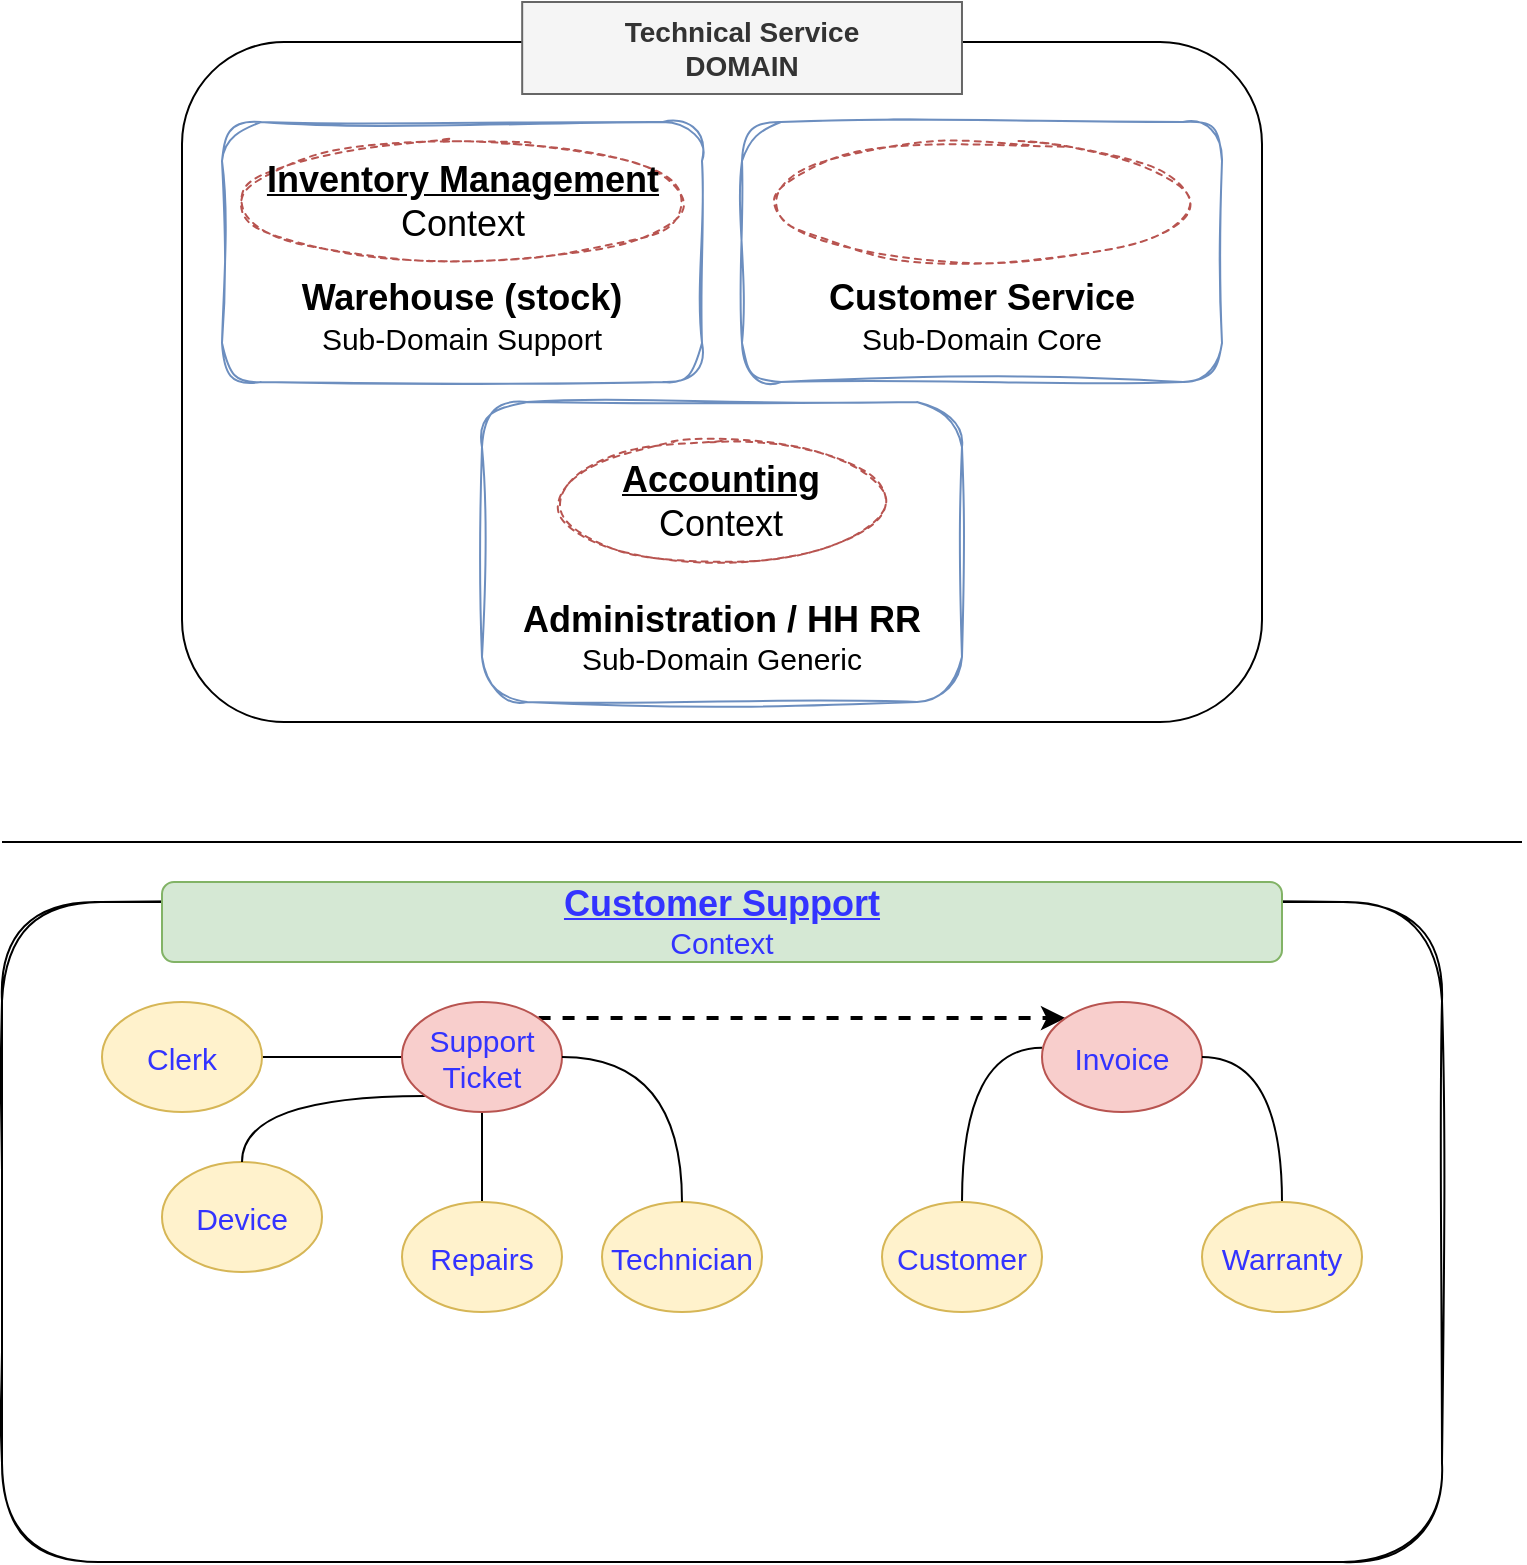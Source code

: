 <mxfile version="20.8.16" type="device" pages="4"><diagram name="BigPicture-Corrected" id="MIXAYOHB8zh5Q1p1ppH1"><mxGraphModel dx="819" dy="482" grid="1" gridSize="10" guides="1" tooltips="1" connect="1" arrows="1" fold="1" page="1" pageScale="1" pageWidth="827" pageHeight="1169" math="0" shadow="0"><root><mxCell id="iWPDu1bUklZvWpLCp_S2-0"/><mxCell id="iWPDu1bUklZvWpLCp_S2-1" parent="iWPDu1bUklZvWpLCp_S2-0"/><mxCell id="AWALdJ32gfrDYvZOl0N_-3" value="" style="group" parent="iWPDu1bUklZvWpLCp_S2-1" vertex="1" connectable="0"><mxGeometry x="130" y="20" width="540" height="360" as="geometry"/></mxCell><mxCell id="iWPDu1bUklZvWpLCp_S2-2" value="" style="rounded=1;whiteSpace=wrap;html=1;fillColor=none;" parent="AWALdJ32gfrDYvZOl0N_-3" vertex="1"><mxGeometry y="20" width="540" height="340" as="geometry"/></mxCell><mxCell id="AWALdJ32gfrDYvZOl0N_-1" value="" style="group" parent="AWALdJ32gfrDYvZOl0N_-3" vertex="1" connectable="0"><mxGeometry x="20" y="60" width="240" height="130" as="geometry"/></mxCell><mxCell id="iWPDu1bUklZvWpLCp_S2-9" value="&lt;font style=&quot;&quot;&gt;&lt;b style=&quot;font-size: 18px;&quot;&gt;&lt;br&gt;&lt;br&gt;&lt;br&gt;Warehouse (stock)&lt;/b&gt;&lt;br&gt;&lt;font style=&quot;font-size: 15px;&quot;&gt;Sub-Domain Support&lt;/font&gt;&lt;br&gt;&lt;/font&gt;" style="text;html=1;align=center;verticalAlign=middle;whiteSpace=wrap;rounded=1;fontSize=12;fillColor=none;strokeColor=#6c8ebf;sketch=1;curveFitting=1;jiggle=2;" parent="AWALdJ32gfrDYvZOl0N_-1" vertex="1"><mxGeometry width="240" height="130" as="geometry"/></mxCell><mxCell id="_b2__OmfMvc2S7lZAB4h-0" value="&lt;u style=&quot;font-weight: bold;&quot;&gt;Inventory Management&lt;/u&gt;&lt;br&gt;Context" style="ellipse;whiteSpace=wrap;html=1;rounded=1;dashed=1;sketch=1;fontSize=18;fillColor=none;strokeColor=#b85450;" parent="AWALdJ32gfrDYvZOl0N_-1" vertex="1"><mxGeometry x="7.5" y="10" width="225" height="60" as="geometry"/></mxCell><mxCell id="iWPDu1bUklZvWpLCp_S2-3" value="&lt;span style=&quot;font-size: 14px;&quot;&gt;&lt;b&gt;Technical Service&lt;br&gt;DOMAIN&lt;br&gt;&lt;/b&gt;&lt;/span&gt;" style="text;html=1;strokeColor=#666666;fillColor=#f5f5f5;align=center;verticalAlign=middle;whiteSpace=wrap;rounded=0;fontSize=12;fontColor=#333333;" parent="AWALdJ32gfrDYvZOl0N_-3" vertex="1"><mxGeometry x="170.095" width="219.897" height="46" as="geometry"/></mxCell><mxCell id="AWALdJ32gfrDYvZOl0N_-0" value="" style="group" parent="AWALdJ32gfrDYvZOl0N_-3" vertex="1" connectable="0"><mxGeometry x="149.99" y="200" width="240" height="150" as="geometry"/></mxCell><mxCell id="iWPDu1bUklZvWpLCp_S2-23" value="&lt;b style=&quot;font-size: 18px;&quot;&gt;&lt;br&gt;&lt;br&gt;&lt;br&gt;&lt;br&gt;Administration / HH RR&lt;/b&gt;&lt;br&gt;&lt;font style=&quot;font-size: 15px;&quot;&gt;Sub-Domain Generic&lt;/font&gt;" style="text;html=1;strokeColor=#6c8ebf;fillColor=none;align=center;verticalAlign=middle;whiteSpace=wrap;rounded=1;fontSize=12;sketch=1;curveFitting=1;jiggle=2;" parent="AWALdJ32gfrDYvZOl0N_-0" vertex="1"><mxGeometry width="240" height="150" as="geometry"/></mxCell><mxCell id="_b2__OmfMvc2S7lZAB4h-1" value="&lt;u style=&quot;font-weight: bold;&quot;&gt;Accounting&lt;/u&gt;&lt;br&gt;Context" style="ellipse;whiteSpace=wrap;html=1;rounded=1;dashed=1;sketch=1;fontSize=18;fillColor=none;strokeColor=#b85450;" parent="AWALdJ32gfrDYvZOl0N_-0" vertex="1"><mxGeometry x="37.5" y="20" width="165" height="60" as="geometry"/></mxCell><mxCell id="AWALdJ32gfrDYvZOl0N_-2" value="" style="group" parent="AWALdJ32gfrDYvZOl0N_-3" vertex="1" connectable="0"><mxGeometry x="280" y="60" width="240" height="130" as="geometry"/></mxCell><mxCell id="iWPDu1bUklZvWpLCp_S2-16" value="&lt;font style=&quot;&quot;&gt;&lt;b style=&quot;font-size: 18px;&quot;&gt;&lt;br&gt;&lt;br&gt;&lt;br&gt;Customer Service&lt;/b&gt;&lt;br&gt;&lt;font style=&quot;font-size: 15px;&quot;&gt;Sub-Domain Core&lt;/font&gt;&lt;br&gt;&lt;/font&gt;" style="text;html=1;strokeColor=#6c8ebf;fillColor=none;align=center;verticalAlign=middle;whiteSpace=wrap;rounded=1;fontSize=12;sketch=1;curveFitting=1;jiggle=2;" parent="AWALdJ32gfrDYvZOl0N_-2" vertex="1"><mxGeometry width="240" height="130" as="geometry"/></mxCell><mxCell id="HJbVyGgUkc5ChQ4PX7U4-2" value="&lt;b&gt;&lt;u&gt;Customer Support&lt;br&gt;&lt;/u&gt;&lt;/b&gt;Context" style="ellipse;whiteSpace=wrap;html=1;rounded=1;dashed=1;sketch=1;fontSize=18;fillColor=none;strokeColor=#b85450;fontColor=#FFFFFF;" parent="AWALdJ32gfrDYvZOl0N_-2" vertex="1"><mxGeometry x="15" y="10" width="210" height="60" as="geometry"/></mxCell><mxCell id="AWALdJ32gfrDYvZOl0N_-4" value="" style="endArrow=none;html=1;rounded=0;fontSize=18;curved=1;" parent="iWPDu1bUklZvWpLCp_S2-1" edge="1"><mxGeometry width="50" height="50" relative="1" as="geometry"><mxPoint x="40" y="440" as="sourcePoint"/><mxPoint x="800" y="440" as="targetPoint"/></mxGeometry></mxCell><mxCell id="AWALdJ32gfrDYvZOl0N_-6" value="" style="rounded=1;whiteSpace=wrap;html=1;sketch=1;fontSize=18;fillColor=none;" parent="iWPDu1bUklZvWpLCp_S2-1" vertex="1"><mxGeometry x="40" y="470" width="720" height="330" as="geometry"/></mxCell><mxCell id="AWALdJ32gfrDYvZOl0N_-7" value="&lt;b style=&quot;border-color: var(--border-color); font-size: 18px;&quot;&gt;&lt;u style=&quot;border-color: var(--border-color);&quot;&gt;Customer Support&lt;br style=&quot;border-color: var(--border-color);&quot;&gt;&lt;/u&gt;&lt;/b&gt;Context" style="text;html=1;strokeColor=#82b366;fillColor=#d5e8d4;align=center;verticalAlign=middle;whiteSpace=wrap;rounded=1;fontSize=15;fontColor=#3333FF;" parent="iWPDu1bUklZvWpLCp_S2-1" vertex="1"><mxGeometry x="120" y="460" width="560" height="40" as="geometry"/></mxCell><mxCell id="we0BwLk6pyke85xdlLZi-6" style="edgeStyle=orthogonalEdgeStyle;curved=1;rounded=0;orthogonalLoop=1;jettySize=auto;html=1;entryX=0;entryY=0.415;entryDx=0;entryDy=0;entryPerimeter=0;fontSize=15;endArrow=none;endFill=0;exitX=0.5;exitY=0;exitDx=0;exitDy=0;" parent="iWPDu1bUklZvWpLCp_S2-1" source="Pa7B9n4x1iM1VqaB32BT-0" target="Pa7B9n4x1iM1VqaB32BT-3" edge="1"><mxGeometry relative="1" as="geometry"/></mxCell><mxCell id="Pa7B9n4x1iM1VqaB32BT-0" value="Customer" style="ellipse;whiteSpace=wrap;html=1;rounded=1;sketch=0;fontSize=15;fillColor=#fff2cc;strokeColor=#d6b656;fontColor=#3333FF;" parent="iWPDu1bUklZvWpLCp_S2-1" vertex="1"><mxGeometry x="480" y="620" width="80" height="55" as="geometry"/></mxCell><mxCell id="Pa7B9n4x1iM1VqaB32BT-1" value="Device" style="ellipse;whiteSpace=wrap;html=1;rounded=1;sketch=0;fontSize=15;fillColor=#fff2cc;strokeColor=#d6b656;fontColor=#3333FF;" parent="iWPDu1bUklZvWpLCp_S2-1" vertex="1"><mxGeometry x="120" y="600" width="80" height="55" as="geometry"/></mxCell><mxCell id="we0BwLk6pyke85xdlLZi-2" style="edgeStyle=orthogonalEdgeStyle;curved=1;rounded=0;orthogonalLoop=1;jettySize=auto;html=1;fontSize=15;endArrow=none;endFill=0;" parent="iWPDu1bUklZvWpLCp_S2-1" source="Pa7B9n4x1iM1VqaB32BT-2" target="t94uWom-YoRiGcnM1uRy-0" edge="1"><mxGeometry relative="1" as="geometry"/></mxCell><mxCell id="we0BwLk6pyke85xdlLZi-3" style="edgeStyle=orthogonalEdgeStyle;curved=1;rounded=0;orthogonalLoop=1;jettySize=auto;html=1;exitX=0;exitY=1;exitDx=0;exitDy=0;fontSize=15;endArrow=none;endFill=0;" parent="iWPDu1bUklZvWpLCp_S2-1" source="Pa7B9n4x1iM1VqaB32BT-2" target="Pa7B9n4x1iM1VqaB32BT-1" edge="1"><mxGeometry relative="1" as="geometry"/></mxCell><mxCell id="we0BwLk6pyke85xdlLZi-4" style="edgeStyle=orthogonalEdgeStyle;curved=1;rounded=0;orthogonalLoop=1;jettySize=auto;html=1;exitX=0.5;exitY=1;exitDx=0;exitDy=0;entryX=0.5;entryY=0;entryDx=0;entryDy=0;fontSize=15;endArrow=none;endFill=0;" parent="iWPDu1bUklZvWpLCp_S2-1" source="Pa7B9n4x1iM1VqaB32BT-2" target="we0BwLk6pyke85xdlLZi-0" edge="1"><mxGeometry relative="1" as="geometry"/></mxCell><mxCell id="3RlERrnn_R8Sp0XnEZt--0" style="edgeStyle=orthogonalEdgeStyle;rounded=0;orthogonalLoop=1;jettySize=auto;html=1;exitX=1;exitY=0;exitDx=0;exitDy=0;entryX=0;entryY=0;entryDx=0;entryDy=0;strokeWidth=2;fontSize=14;endArrow=classic;endFill=1;dashed=1;" parent="iWPDu1bUklZvWpLCp_S2-1" source="Pa7B9n4x1iM1VqaB32BT-2" target="Pa7B9n4x1iM1VqaB32BT-3" edge="1"><mxGeometry relative="1" as="geometry"/></mxCell><mxCell id="Pa7B9n4x1iM1VqaB32BT-2" value="Support Ticket" style="ellipse;whiteSpace=wrap;html=1;rounded=1;sketch=0;fontSize=15;fillColor=#f8cecc;strokeColor=#b85450;fontColor=#3333FF;" parent="iWPDu1bUklZvWpLCp_S2-1" vertex="1"><mxGeometry x="240" y="520" width="80" height="55" as="geometry"/></mxCell><mxCell id="Pa7B9n4x1iM1VqaB32BT-3" value="Invoice" style="ellipse;whiteSpace=wrap;html=1;rounded=1;sketch=0;fontSize=15;fillColor=#f8cecc;strokeColor=#b85450;fontColor=#3333FF;" parent="iWPDu1bUklZvWpLCp_S2-1" vertex="1"><mxGeometry x="560" y="520" width="80" height="55" as="geometry"/></mxCell><mxCell id="Pa7B9n4x1iM1VqaB32BT-4" value="Technician" style="ellipse;whiteSpace=wrap;html=1;rounded=1;sketch=0;fontSize=15;fillColor=#fff2cc;strokeColor=#d6b656;fontColor=#3333FF;" parent="iWPDu1bUklZvWpLCp_S2-1" vertex="1"><mxGeometry x="340" y="620" width="80" height="55" as="geometry"/></mxCell><mxCell id="t94uWom-YoRiGcnM1uRy-0" value="Clerk" style="ellipse;whiteSpace=wrap;html=1;rounded=1;sketch=0;fontSize=15;fillColor=#fff2cc;strokeColor=#d6b656;fontColor=#3333FF;" parent="iWPDu1bUklZvWpLCp_S2-1" vertex="1"><mxGeometry x="90" y="520" width="80" height="55" as="geometry"/></mxCell><mxCell id="we0BwLk6pyke85xdlLZi-5" style="edgeStyle=orthogonalEdgeStyle;curved=1;rounded=0;orthogonalLoop=1;jettySize=auto;html=1;entryX=0.5;entryY=0;entryDx=0;entryDy=0;fontSize=15;endArrow=none;endFill=0;exitX=1;exitY=0.5;exitDx=0;exitDy=0;" parent="iWPDu1bUklZvWpLCp_S2-1" source="Pa7B9n4x1iM1VqaB32BT-2" target="Pa7B9n4x1iM1VqaB32BT-4" edge="1"><mxGeometry relative="1" as="geometry"/></mxCell><mxCell id="we0BwLk6pyke85xdlLZi-0" value="Repairs" style="ellipse;whiteSpace=wrap;html=1;rounded=1;sketch=0;fontSize=15;fillColor=#fff2cc;strokeColor=#d6b656;fontColor=#3333FF;" parent="iWPDu1bUklZvWpLCp_S2-1" vertex="1"><mxGeometry x="240" y="620" width="80" height="55" as="geometry"/></mxCell><mxCell id="we0BwLk6pyke85xdlLZi-7" style="edgeStyle=orthogonalEdgeStyle;curved=1;rounded=0;orthogonalLoop=1;jettySize=auto;html=1;fontSize=15;endArrow=none;endFill=0;exitX=0.5;exitY=0;exitDx=0;exitDy=0;entryX=1;entryY=0.5;entryDx=0;entryDy=0;" parent="iWPDu1bUklZvWpLCp_S2-1" source="we0BwLk6pyke85xdlLZi-1" target="Pa7B9n4x1iM1VqaB32BT-3" edge="1"><mxGeometry relative="1" as="geometry"/></mxCell><mxCell id="we0BwLk6pyke85xdlLZi-1" value="Warranty" style="ellipse;whiteSpace=wrap;html=1;rounded=1;sketch=0;fontSize=15;fillColor=#fff2cc;strokeColor=#d6b656;fontColor=#3333FF;" parent="iWPDu1bUklZvWpLCp_S2-1" vertex="1"><mxGeometry x="640" y="620" width="80" height="55" as="geometry"/></mxCell></root></mxGraphModel></diagram><diagram name="ClarifiedModel-Corrected" id="12gGdvw1LAVGh2ANCheH"><mxGraphModel dx="2739" dy="2294" grid="1" gridSize="10" guides="1" tooltips="1" connect="1" arrows="1" fold="1" page="1" pageScale="1" pageWidth="827" pageHeight="1169" math="0" shadow="0"><root><mxCell id="FZYJkoWYZ7LgyV1fWqS5-0"/><mxCell id="FZYJkoWYZ7LgyV1fWqS5-1" parent="FZYJkoWYZ7LgyV1fWqS5-0"/><mxCell id="FZYJkoWYZ7LgyV1fWqS5-371" value="[OV] UUID" style="swimlane;fontStyle=0;childLayout=stackLayout;horizontal=1;startSize=30;horizontalStack=0;resizeParent=1;resizeParentMax=0;resizeLast=0;collapsible=1;marginBottom=0;whiteSpace=wrap;html=1;rounded=1;shadow=0;sketch=1;fillStyle=solid;strokeColor=#6c8ebf;strokeWidth=1;fontSize=14;fillColor=#dae8fc;fontColor=#3333FF;" parent="FZYJkoWYZ7LgyV1fWqS5-1" vertex="1"><mxGeometry x="1050" y="-1035" width="140" height="120" as="geometry"/></mxCell><mxCell id="FZYJkoWYZ7LgyV1fWqS5-372" value="Value &amp;lt;UUID&amp;gt;" style="text;strokeColor=none;fillColor=none;align=left;verticalAlign=middle;spacingLeft=4;spacingRight=4;overflow=hidden;points=[[0,0.5],[1,0.5]];portConstraint=eastwest;rotatable=0;whiteSpace=wrap;html=1;fontSize=14;" parent="FZYJkoWYZ7LgyV1fWqS5-371" vertex="1"><mxGeometry y="30" width="140" height="30" as="geometry"/></mxCell><mxCell id="FZYJkoWYZ7LgyV1fWqS5-373" value="ValidateData()" style="text;strokeColor=none;fillColor=none;align=left;verticalAlign=middle;spacingLeft=4;spacingRight=4;overflow=hidden;points=[[0,0.5],[1,0.5]];portConstraint=eastwest;rotatable=0;whiteSpace=wrap;html=1;fontSize=14;" parent="FZYJkoWYZ7LgyV1fWqS5-371" vertex="1"><mxGeometry y="60" width="140" height="30" as="geometry"/></mxCell><mxCell id="FZYJkoWYZ7LgyV1fWqS5-374" style="edgeStyle=none;rounded=0;orthogonalLoop=1;jettySize=auto;html=1;exitX=0.033;exitY=-0.011;exitDx=0;exitDy=0;entryX=1;entryY=0;entryDx=0;entryDy=0;dashed=1;dashPattern=12 12;strokeWidth=1;fontSize=14;startArrow=none;startFill=0;endArrow=none;endFill=0;entryPerimeter=0;exitPerimeter=0;" parent="FZYJkoWYZ7LgyV1fWqS5-371" source="FZYJkoWYZ7LgyV1fWqS5-373" target="FZYJkoWYZ7LgyV1fWqS5-373" edge="1"><mxGeometry relative="1" as="geometry"/></mxCell><mxCell id="p4r21siLLzVYNQY590sD-4" value="NotNullOrEmpty()" style="text;strokeColor=none;fillColor=none;spacingLeft=4;spacingRight=4;overflow=hidden;rotatable=0;points=[[0,0.5],[1,0.5]];portConstraint=eastwest;fontSize=14;" parent="FZYJkoWYZ7LgyV1fWqS5-371" vertex="1"><mxGeometry y="90" width="140" height="30" as="geometry"/></mxCell><mxCell id="iyqunW3ZgcjJvTfWIb3g-84" value="" style="rounded=1;whiteSpace=wrap;html=1;dashed=1;dashPattern=1 2;sketch=1;strokeWidth=2;fontSize=14;fontColor=#FFFFFF;fillColor=none;" parent="FZYJkoWYZ7LgyV1fWqS5-1" vertex="1"><mxGeometry x="-200" y="20" width="820" height="810" as="geometry"/></mxCell><mxCell id="iyqunW3ZgcjJvTfWIb3g-58" style="edgeStyle=orthogonalEdgeStyle;rounded=0;orthogonalLoop=1;jettySize=auto;html=1;strokeWidth=2;fontSize=14;fontColor=#FFFFFF;endArrow=none;endFill=0;entryX=1;entryY=0.5;entryDx=0;entryDy=0;exitX=1;exitY=0.5;exitDx=0;exitDy=0;" parent="FZYJkoWYZ7LgyV1fWqS5-1" source="p4r21siLLzVYNQY590sD-0" target="iyqunW3ZgcjJvTfWIb3g-20" edge="1"><mxGeometry relative="1" as="geometry"><mxPoint x="660" y="-835" as="sourcePoint"/><Array as="points"><mxPoint x="800" y="-735"/><mxPoint x="800" y="125"/></Array></mxGeometry></mxCell><mxCell id="iyqunW3ZgcjJvTfWIb3g-18" value="" style="rounded=1;whiteSpace=wrap;html=1;dashed=1;dashPattern=1 2;strokeWidth=2;fontSize=14;fontColor=#FFFFFF;fillColor=none;" parent="FZYJkoWYZ7LgyV1fWqS5-1" vertex="1"><mxGeometry x="-720" y="-1110" width="1420" height="1110" as="geometry"/></mxCell><mxCell id="iyqunW3ZgcjJvTfWIb3g-6" value="" style="rounded=1;whiteSpace=wrap;html=1;fontColor=#FFFFFF;fillColor=none;dashed=1;dashPattern=1 2;strokeWidth=2;" parent="FZYJkoWYZ7LgyV1fWqS5-1" vertex="1"><mxGeometry x="950" y="-1080" width="1250" height="1320" as="geometry"/></mxCell><mxCell id="Xzg2lKVEnQM0_aHfOCa9-3" value="[E] Role" style="shape=table;startSize=30;container=1;collapsible=1;childLayout=tableLayout;fixedRows=1;rowLines=0;fontStyle=1;align=center;resizeLast=1;strokeColor=#82b366;strokeWidth=1;fontSize=14;fillColor=#d5e8d4;sketch=1;curveFitting=1;jiggle=2;rounded=1;" parent="FZYJkoWYZ7LgyV1fWqS5-1" vertex="1"><mxGeometry x="130" y="610" width="220" height="195" as="geometry"/></mxCell><mxCell id="Xzg2lKVEnQM0_aHfOCa9-4" value="" style="shape=tableRow;horizontal=0;startSize=0;swimlaneHead=0;swimlaneBody=0;fillColor=none;collapsible=0;dropTarget=0;points=[[0,0.5],[1,0.5]];portConstraint=eastwest;top=0;left=0;right=0;bottom=1;strokeColor=default;strokeWidth=1;fontSize=14;" parent="Xzg2lKVEnQM0_aHfOCa9-3" vertex="1"><mxGeometry y="30" width="220" height="30" as="geometry"/></mxCell><mxCell id="Xzg2lKVEnQM0_aHfOCa9-5" value="PK" style="shape=partialRectangle;connectable=0;fillColor=none;top=0;left=0;bottom=0;right=0;fontStyle=1;overflow=hidden;dashed=1;strokeColor=default;strokeWidth=1;fontSize=14;" parent="Xzg2lKVEnQM0_aHfOCa9-4" vertex="1"><mxGeometry width="30" height="30" as="geometry"><mxRectangle width="30" height="30" as="alternateBounds"/></mxGeometry></mxCell><mxCell id="Xzg2lKVEnQM0_aHfOCa9-6" value="roleID &lt;UUID&gt;" style="shape=partialRectangle;connectable=0;fillColor=none;top=0;left=0;bottom=0;right=0;align=left;spacingLeft=6;fontStyle=5;overflow=hidden;dashed=1;strokeColor=default;strokeWidth=1;fontSize=14;" parent="Xzg2lKVEnQM0_aHfOCa9-4" vertex="1"><mxGeometry x="30" width="190" height="30" as="geometry"><mxRectangle width="190" height="30" as="alternateBounds"/></mxGeometry></mxCell><mxCell id="Xzg2lKVEnQM0_aHfOCa9-7" value="" style="shape=tableRow;horizontal=0;startSize=0;swimlaneHead=0;swimlaneBody=0;fillColor=none;collapsible=0;dropTarget=0;points=[[0,0.5],[1,0.5]];portConstraint=eastwest;top=0;left=0;right=0;bottom=0;dashed=1;strokeColor=default;strokeWidth=1;fontSize=14;" parent="Xzg2lKVEnQM0_aHfOCa9-3" vertex="1"><mxGeometry y="60" width="220" height="30" as="geometry"/></mxCell><mxCell id="Xzg2lKVEnQM0_aHfOCa9-8" value="OV" style="shape=partialRectangle;connectable=0;fillColor=none;top=0;left=0;bottom=0;right=0;editable=1;overflow=hidden;dashed=1;strokeColor=default;strokeWidth=1;fontSize=14;" parent="Xzg2lKVEnQM0_aHfOCa9-7" vertex="1"><mxGeometry width="30" height="30" as="geometry"><mxRectangle width="30" height="30" as="alternateBounds"/></mxGeometry></mxCell><mxCell id="Xzg2lKVEnQM0_aHfOCa9-9" value="roleName &lt;Role&gt;" style="shape=partialRectangle;connectable=0;fillColor=none;top=0;left=0;bottom=0;right=0;align=left;spacingLeft=6;overflow=hidden;dashed=1;strokeColor=default;strokeWidth=1;fontSize=14;" parent="Xzg2lKVEnQM0_aHfOCa9-7" vertex="1"><mxGeometry x="30" width="190" height="30" as="geometry"><mxRectangle width="190" height="30" as="alternateBounds"/></mxGeometry></mxCell><mxCell id="Xzg2lKVEnQM0_aHfOCa9-13" value="" style="shape=tableRow;horizontal=0;startSize=0;swimlaneHead=0;swimlaneBody=0;fillColor=none;collapsible=0;dropTarget=0;points=[[0,0.5],[1,0.5]];portConstraint=eastwest;top=0;left=0;right=0;bottom=0;dashed=1;strokeColor=default;strokeWidth=1;fontSize=14;" parent="Xzg2lKVEnQM0_aHfOCa9-3" vertex="1"><mxGeometry y="90" width="220" height="25" as="geometry"/></mxCell><mxCell id="Xzg2lKVEnQM0_aHfOCa9-14" value="OV" style="shape=partialRectangle;connectable=0;fillColor=none;top=0;left=0;bottom=0;right=0;editable=1;overflow=hidden;dashed=1;strokeColor=default;strokeWidth=1;fontSize=14;" parent="Xzg2lKVEnQM0_aHfOCa9-13" vertex="1"><mxGeometry width="30" height="25" as="geometry"><mxRectangle width="30" height="25" as="alternateBounds"/></mxGeometry></mxCell><mxCell id="Xzg2lKVEnQM0_aHfOCa9-15" value="roleDescription &lt;Note&gt;" style="shape=partialRectangle;connectable=0;fillColor=none;top=0;left=0;bottom=0;right=0;align=left;spacingLeft=6;overflow=hidden;dashed=1;strokeColor=default;strokeWidth=1;fontSize=14;" parent="Xzg2lKVEnQM0_aHfOCa9-13" vertex="1"><mxGeometry x="30" width="190" height="25" as="geometry"><mxRectangle width="190" height="25" as="alternateBounds"/></mxGeometry></mxCell><mxCell id="Xzg2lKVEnQM0_aHfOCa9-66" value="" style="shape=tableRow;horizontal=0;startSize=0;swimlaneHead=0;swimlaneBody=0;fillColor=none;collapsible=0;dropTarget=0;points=[[0,0.5],[1,0.5]];portConstraint=eastwest;top=0;left=0;right=0;bottom=0;rounded=1;sketch=0;fontSize=14;" parent="Xzg2lKVEnQM0_aHfOCa9-3" vertex="1"><mxGeometry y="115" width="220" height="30" as="geometry"/></mxCell><mxCell id="Xzg2lKVEnQM0_aHfOCa9-67" value="" style="shape=partialRectangle;connectable=0;fillColor=none;top=0;left=0;bottom=0;right=0;editable=1;overflow=hidden;rounded=1;sketch=0;fontSize=14;" parent="Xzg2lKVEnQM0_aHfOCa9-66" vertex="1"><mxGeometry width="30" height="30" as="geometry"><mxRectangle width="30" height="30" as="alternateBounds"/></mxGeometry></mxCell><mxCell id="Xzg2lKVEnQM0_aHfOCa9-68" value="ChangeRoleDescription()" style="shape=partialRectangle;connectable=0;fillColor=none;top=0;left=0;bottom=0;right=0;align=left;spacingLeft=6;overflow=hidden;rounded=1;sketch=0;fontSize=14;" parent="Xzg2lKVEnQM0_aHfOCa9-66" vertex="1"><mxGeometry x="30" width="190" height="30" as="geometry"><mxRectangle width="190" height="30" as="alternateBounds"/></mxGeometry></mxCell><mxCell id="iyqunW3ZgcjJvTfWIb3g-88" value="" style="shape=tableRow;horizontal=0;startSize=0;swimlaneHead=0;swimlaneBody=0;fillColor=none;collapsible=0;dropTarget=0;points=[[0,0.5],[1,0.5]];portConstraint=eastwest;top=0;left=0;right=0;bottom=0;rounded=1;dashed=1;dashPattern=1 2;sketch=1;strokeWidth=2;fontSize=14;fontColor=#FFFFFF;" parent="Xzg2lKVEnQM0_aHfOCa9-3" vertex="1"><mxGeometry y="145" width="220" height="30" as="geometry"/></mxCell><mxCell id="iyqunW3ZgcjJvTfWIb3g-89" value="" style="shape=partialRectangle;connectable=0;fillColor=none;top=0;left=0;bottom=0;right=0;editable=1;overflow=hidden;rounded=1;dashed=1;dashPattern=1 2;sketch=1;strokeWidth=2;fontSize=14;fontColor=#FFFFFF;" parent="iyqunW3ZgcjJvTfWIb3g-88" vertex="1"><mxGeometry width="30" height="30" as="geometry"><mxRectangle width="30" height="30" as="alternateBounds"/></mxGeometry></mxCell><mxCell id="iyqunW3ZgcjJvTfWIb3g-90" value="CreateRole()" style="shape=partialRectangle;connectable=0;fillColor=none;top=0;left=0;bottom=0;right=0;align=left;spacingLeft=6;overflow=hidden;rounded=1;dashed=1;dashPattern=1 2;sketch=1;strokeWidth=2;fontSize=14;fontColor=#FFFFFF;" parent="iyqunW3ZgcjJvTfWIb3g-88" vertex="1"><mxGeometry x="30" width="190" height="30" as="geometry"><mxRectangle width="190" height="30" as="alternateBounds"/></mxGeometry></mxCell><mxCell id="3DVopTu6-9C2mz_t9FzS-86" value="" style="shape=tableRow;horizontal=0;startSize=0;swimlaneHead=0;swimlaneBody=0;fillColor=none;collapsible=0;dropTarget=0;points=[[0,0.5],[1,0.5]];portConstraint=eastwest;top=0;left=0;right=0;bottom=0;rounded=1;sketch=0;fontSize=14;" parent="Xzg2lKVEnQM0_aHfOCa9-3" vertex="1"><mxGeometry y="175" width="220" height="20" as="geometry"/></mxCell><mxCell id="3DVopTu6-9C2mz_t9FzS-87" value="" style="shape=partialRectangle;connectable=0;fillColor=none;top=0;left=0;bottom=0;right=0;editable=1;overflow=hidden;rounded=1;sketch=0;fontSize=14;" parent="3DVopTu6-9C2mz_t9FzS-86" vertex="1"><mxGeometry width="30" height="20" as="geometry"><mxRectangle width="30" height="20" as="alternateBounds"/></mxGeometry></mxCell><mxCell id="3DVopTu6-9C2mz_t9FzS-88" value="" style="shape=partialRectangle;connectable=0;fillColor=none;top=0;left=0;bottom=0;right=0;align=left;spacingLeft=6;overflow=hidden;rounded=1;sketch=0;fontSize=14;" parent="3DVopTu6-9C2mz_t9FzS-86" vertex="1"><mxGeometry x="30" width="190" height="20" as="geometry"><mxRectangle width="190" height="20" as="alternateBounds"/></mxGeometry></mxCell><mxCell id="Yfq_3zpbl8E1J2S7Ndrs-6" style="rounded=0;orthogonalLoop=1;jettySize=auto;html=1;exitX=0.011;exitY=0.022;exitDx=0;exitDy=0;entryX=0.998;entryY=0;entryDx=0;entryDy=0;entryPerimeter=0;endArrow=none;endFill=0;exitPerimeter=0;dashed=1;dashPattern=12 12;" parent="Xzg2lKVEnQM0_aHfOCa9-3" source="Xzg2lKVEnQM0_aHfOCa9-66" target="Xzg2lKVEnQM0_aHfOCa9-66" edge="1"><mxGeometry relative="1" as="geometry"/></mxCell><mxCell id="FZYJkoWYZ7LgyV1fWqS5-6" value="[AR] Support Ticket " style="shape=table;startSize=35;container=1;collapsible=1;childLayout=tableLayout;fixedRows=1;rowLines=0;fontStyle=1;align=center;resizeLast=1;strokeColor=#b85450;strokeWidth=1;fontSize=14;fillColor=#f8cecc;shadow=0;rounded=1;sketch=1;curveFitting=1;jiggle=2;swimlaneLine=1;" parent="FZYJkoWYZ7LgyV1fWqS5-1" vertex="1"><mxGeometry x="440" y="-900" width="240" height="360" as="geometry"><mxRectangle x="530" y="-380" width="170" height="30" as="alternateBounds"/></mxGeometry></mxCell><mxCell id="FZYJkoWYZ7LgyV1fWqS5-7" value="" style="shape=tableRow;horizontal=0;startSize=0;swimlaneHead=0;swimlaneBody=0;fillColor=none;collapsible=0;dropTarget=0;points=[[0,0.5],[1,0.5]];portConstraint=eastwest;top=0;left=0;right=0;bottom=1;strokeColor=default;strokeWidth=1;fontSize=14;" parent="FZYJkoWYZ7LgyV1fWqS5-6" vertex="1"><mxGeometry y="35" width="240" height="25" as="geometry"/></mxCell><mxCell id="FZYJkoWYZ7LgyV1fWqS5-8" value="PK" style="shape=partialRectangle;connectable=0;fillColor=none;top=0;left=0;bottom=0;right=0;fontStyle=1;overflow=hidden;dashed=1;strokeColor=default;strokeWidth=1;fontSize=14;" parent="FZYJkoWYZ7LgyV1fWqS5-7" vertex="1"><mxGeometry width="30" height="25" as="geometry"><mxRectangle width="30" height="25" as="alternateBounds"/></mxGeometry></mxCell><mxCell id="FZYJkoWYZ7LgyV1fWqS5-9" value="ticketID &lt;UUID&gt;" style="shape=partialRectangle;connectable=0;fillColor=none;top=0;left=0;bottom=0;right=0;align=left;spacingLeft=6;fontStyle=5;overflow=hidden;dashed=1;strokeColor=default;strokeWidth=1;fontSize=14;" parent="FZYJkoWYZ7LgyV1fWqS5-7" vertex="1"><mxGeometry x="30" width="210" height="25" as="geometry"><mxRectangle width="210" height="25" as="alternateBounds"/></mxGeometry></mxCell><mxCell id="FZYJkoWYZ7LgyV1fWqS5-10" value="" style="shape=tableRow;horizontal=0;startSize=0;swimlaneHead=0;swimlaneBody=0;fillColor=none;collapsible=0;dropTarget=0;points=[[0,0.5],[1,0.5]];portConstraint=eastwest;top=0;left=0;right=0;bottom=0;dashed=1;strokeColor=default;strokeWidth=1;fontSize=14;" parent="FZYJkoWYZ7LgyV1fWqS5-6" vertex="1"><mxGeometry y="60" width="240" height="30" as="geometry"/></mxCell><mxCell id="FZYJkoWYZ7LgyV1fWqS5-11" value="OV" style="shape=partialRectangle;connectable=0;fillColor=none;top=0;left=0;bottom=0;right=0;editable=1;overflow=hidden;dashed=1;strokeColor=default;strokeWidth=1;fontSize=14;" parent="FZYJkoWYZ7LgyV1fWqS5-10" vertex="1"><mxGeometry width="30" height="30" as="geometry"><mxRectangle width="30" height="30" as="alternateBounds"/></mxGeometry></mxCell><mxCell id="FZYJkoWYZ7LgyV1fWqS5-12" value="dateOpen &lt;Date&gt;" style="shape=partialRectangle;connectable=0;fillColor=none;top=0;left=0;bottom=0;right=0;align=left;spacingLeft=6;overflow=hidden;dashed=1;strokeColor=default;strokeWidth=1;fontSize=14;" parent="FZYJkoWYZ7LgyV1fWqS5-10" vertex="1"><mxGeometry x="30" width="210" height="30" as="geometry"><mxRectangle width="210" height="30" as="alternateBounds"/></mxGeometry></mxCell><mxCell id="FZYJkoWYZ7LgyV1fWqS5-13" value="" style="shape=tableRow;horizontal=0;startSize=0;swimlaneHead=0;swimlaneBody=0;fillColor=none;collapsible=0;dropTarget=0;points=[[0,0.5],[1,0.5]];portConstraint=eastwest;top=0;left=0;right=0;bottom=0;dashed=1;strokeColor=default;strokeWidth=1;fontSize=14;" parent="FZYJkoWYZ7LgyV1fWqS5-6" vertex="1"><mxGeometry y="90" width="240" height="30" as="geometry"/></mxCell><mxCell id="FZYJkoWYZ7LgyV1fWqS5-14" value="FK" style="shape=partialRectangle;connectable=0;fillColor=none;top=0;left=0;bottom=0;right=0;editable=1;overflow=hidden;dashed=1;strokeColor=default;strokeWidth=1;fontSize=14;" parent="FZYJkoWYZ7LgyV1fWqS5-13" vertex="1"><mxGeometry width="30" height="30" as="geometry"><mxRectangle width="30" height="30" as="alternateBounds"/></mxGeometry></mxCell><mxCell id="FZYJkoWYZ7LgyV1fWqS5-15" value="deviceID &lt;UUID&gt;" style="shape=partialRectangle;connectable=0;fillColor=none;top=0;left=0;bottom=0;right=0;align=left;spacingLeft=6;overflow=hidden;dashed=1;strokeColor=default;strokeWidth=1;fontSize=14;" parent="FZYJkoWYZ7LgyV1fWqS5-13" vertex="1"><mxGeometry x="30" width="210" height="30" as="geometry"><mxRectangle width="210" height="30" as="alternateBounds"/></mxGeometry></mxCell><mxCell id="FZYJkoWYZ7LgyV1fWqS5-16" value="" style="shape=tableRow;horizontal=0;startSize=0;swimlaneHead=0;swimlaneBody=0;fillColor=none;collapsible=0;dropTarget=0;points=[[0,0.5],[1,0.5]];portConstraint=eastwest;top=0;left=0;right=0;bottom=0;dashed=1;strokeColor=default;strokeWidth=1;fontSize=14;" parent="FZYJkoWYZ7LgyV1fWqS5-6" vertex="1"><mxGeometry y="120" width="240" height="30" as="geometry"/></mxCell><mxCell id="FZYJkoWYZ7LgyV1fWqS5-17" value="FK" style="shape=partialRectangle;connectable=0;fillColor=none;top=0;left=0;bottom=0;right=0;editable=1;overflow=hidden;dashed=1;strokeColor=default;strokeWidth=1;fontSize=14;" parent="FZYJkoWYZ7LgyV1fWqS5-16" vertex="1"><mxGeometry width="30" height="30" as="geometry"><mxRectangle width="30" height="30" as="alternateBounds"/></mxGeometry></mxCell><mxCell id="FZYJkoWYZ7LgyV1fWqS5-18" value="repairsID  &lt;UUID&gt;" style="shape=partialRectangle;connectable=0;fillColor=none;top=0;left=0;bottom=0;right=0;align=left;spacingLeft=6;overflow=hidden;dashed=1;strokeColor=default;strokeWidth=1;fontSize=14;" parent="FZYJkoWYZ7LgyV1fWqS5-16" vertex="1"><mxGeometry x="30" width="210" height="30" as="geometry"><mxRectangle width="210" height="30" as="alternateBounds"/></mxGeometry></mxCell><mxCell id="p4r21siLLzVYNQY590sD-0" value="" style="shape=tableRow;horizontal=0;startSize=0;swimlaneHead=0;swimlaneBody=0;fillColor=none;collapsible=0;dropTarget=0;points=[[0,0.5],[1,0.5]];portConstraint=eastwest;top=0;left=0;right=0;bottom=0;rounded=1;sketch=0;fontSize=14;" parent="FZYJkoWYZ7LgyV1fWqS5-6" vertex="1"><mxGeometry y="150" width="240" height="30" as="geometry"/></mxCell><mxCell id="p4r21siLLzVYNQY590sD-1" value="FK" style="shape=partialRectangle;connectable=0;fillColor=none;top=0;left=0;bottom=0;right=0;editable=1;overflow=hidden;rounded=1;sketch=0;fontSize=14;" parent="p4r21siLLzVYNQY590sD-0" vertex="1"><mxGeometry width="30" height="30" as="geometry"><mxRectangle width="30" height="30" as="alternateBounds"/></mxGeometry></mxCell><mxCell id="p4r21siLLzVYNQY590sD-2" value="employeeID  &lt;UUID&gt;" style="shape=partialRectangle;connectable=0;fillColor=none;top=0;left=0;bottom=0;right=0;align=left;spacingLeft=6;overflow=hidden;rounded=1;sketch=0;fontSize=14;" parent="p4r21siLLzVYNQY590sD-0" vertex="1"><mxGeometry x="30" width="210" height="30" as="geometry"><mxRectangle width="210" height="30" as="alternateBounds"/></mxGeometry></mxCell><mxCell id="FZYJkoWYZ7LgyV1fWqS5-19" value="" style="shape=tableRow;horizontal=0;startSize=0;swimlaneHead=0;swimlaneBody=0;fillColor=none;collapsible=0;dropTarget=0;points=[[0,0.5],[1,0.5]];portConstraint=eastwest;top=0;left=0;right=0;bottom=0;dashed=1;strokeColor=default;strokeWidth=1;fontSize=14;" parent="FZYJkoWYZ7LgyV1fWqS5-6" vertex="1"><mxGeometry y="180" width="240" height="25" as="geometry"/></mxCell><mxCell id="FZYJkoWYZ7LgyV1fWqS5-20" value="OV" style="shape=partialRectangle;connectable=0;fillColor=none;top=0;left=0;bottom=0;right=0;editable=1;overflow=hidden;dashed=1;strokeColor=default;strokeWidth=1;fontSize=14;" parent="FZYJkoWYZ7LgyV1fWqS5-19" vertex="1"><mxGeometry width="30" height="25" as="geometry"><mxRectangle width="30" height="25" as="alternateBounds"/></mxGeometry></mxCell><mxCell id="FZYJkoWYZ7LgyV1fWqS5-21" value="isOpen &lt;True-False&gt;" style="shape=partialRectangle;connectable=0;fillColor=none;top=0;left=0;bottom=0;right=0;align=left;spacingLeft=6;overflow=hidden;dashed=1;strokeColor=default;strokeWidth=1;fontSize=14;" parent="FZYJkoWYZ7LgyV1fWqS5-19" vertex="1"><mxGeometry x="30" width="210" height="25" as="geometry"><mxRectangle width="210" height="25" as="alternateBounds"/></mxGeometry></mxCell><mxCell id="FZYJkoWYZ7LgyV1fWqS5-31" value="" style="shape=tableRow;horizontal=0;startSize=0;swimlaneHead=0;swimlaneBody=0;fillColor=none;collapsible=0;dropTarget=0;points=[[0,0.5],[1,0.5]];portConstraint=eastwest;top=0;left=0;right=0;bottom=0;dashed=1;strokeColor=default;strokeWidth=1;fontSize=14;" parent="FZYJkoWYZ7LgyV1fWqS5-6" vertex="1"><mxGeometry y="205" width="240" height="30" as="geometry"/></mxCell><mxCell id="FZYJkoWYZ7LgyV1fWqS5-32" value="OV" style="shape=partialRectangle;connectable=0;fillColor=none;top=0;left=0;bottom=0;right=0;editable=1;overflow=hidden;dashed=1;strokeColor=default;strokeWidth=1;fontSize=14;" parent="FZYJkoWYZ7LgyV1fWqS5-31" vertex="1"><mxGeometry width="30" height="30" as="geometry"><mxRectangle width="30" height="30" as="alternateBounds"/></mxGeometry></mxCell><mxCell id="FZYJkoWYZ7LgyV1fWqS5-33" value="dateClosed &lt;Date&gt;" style="shape=partialRectangle;connectable=0;fillColor=none;top=0;left=0;bottom=0;right=0;align=left;spacingLeft=6;overflow=hidden;dashed=1;strokeColor=default;strokeWidth=1;fontSize=14;" parent="FZYJkoWYZ7LgyV1fWqS5-31" vertex="1"><mxGeometry x="30" width="210" height="30" as="geometry"><mxRectangle width="210" height="30" as="alternateBounds"/></mxGeometry></mxCell><mxCell id="Xzg2lKVEnQM0_aHfOCa9-73" value="" style="shape=tableRow;horizontal=0;startSize=0;swimlaneHead=0;swimlaneBody=0;fillColor=none;collapsible=0;dropTarget=0;points=[[0,0.5],[1,0.5]];portConstraint=eastwest;top=0;left=0;right=0;bottom=0;rounded=1;sketch=0;fontSize=14;" parent="FZYJkoWYZ7LgyV1fWqS5-6" vertex="1"><mxGeometry y="235" width="240" height="35" as="geometry"/></mxCell><mxCell id="Xzg2lKVEnQM0_aHfOCa9-74" value="" style="shape=partialRectangle;connectable=0;fillColor=none;top=0;left=0;bottom=0;right=0;editable=1;overflow=hidden;rounded=1;sketch=0;fontSize=14;" parent="Xzg2lKVEnQM0_aHfOCa9-73" vertex="1"><mxGeometry width="30" height="35" as="geometry"><mxRectangle width="30" height="35" as="alternateBounds"/></mxGeometry></mxCell><mxCell id="Xzg2lKVEnQM0_aHfOCa9-75" value="OpenNewTicket()" style="shape=partialRectangle;connectable=0;fillColor=none;top=0;left=0;bottom=0;right=0;align=left;spacingLeft=6;overflow=hidden;rounded=1;sketch=0;fontSize=14;" parent="Xzg2lKVEnQM0_aHfOCa9-73" vertex="1"><mxGeometry x="30" width="210" height="35" as="geometry"><mxRectangle width="210" height="35" as="alternateBounds"/></mxGeometry></mxCell><mxCell id="FZYJkoWYZ7LgyV1fWqS5-34" value="" style="shape=tableRow;horizontal=0;startSize=0;swimlaneHead=0;swimlaneBody=0;fillColor=none;collapsible=0;dropTarget=0;points=[[0,0.5],[1,0.5]];portConstraint=eastwest;top=0;left=0;right=0;bottom=0;rounded=1;shadow=0;dashed=1;sketch=1;fillStyle=solid;strokeColor=default;strokeWidth=1;fontSize=14;" parent="FZYJkoWYZ7LgyV1fWqS5-6" vertex="1"><mxGeometry y="270" width="240" height="30" as="geometry"/></mxCell><mxCell id="FZYJkoWYZ7LgyV1fWqS5-35" value="" style="shape=partialRectangle;connectable=0;fillColor=none;top=0;left=0;bottom=0;right=0;editable=1;overflow=hidden;rounded=1;shadow=0;dashed=1;sketch=1;fillStyle=solid;strokeColor=default;strokeWidth=1;fontSize=14;" parent="FZYJkoWYZ7LgyV1fWqS5-34" vertex="1"><mxGeometry width="30" height="30" as="geometry"><mxRectangle width="30" height="30" as="alternateBounds"/></mxGeometry></mxCell><mxCell id="FZYJkoWYZ7LgyV1fWqS5-36" value="CloseTicket()" style="shape=partialRectangle;connectable=0;fillColor=none;top=0;left=0;bottom=0;right=0;align=left;spacingLeft=6;overflow=hidden;rounded=1;shadow=0;dashed=1;sketch=1;fillStyle=solid;strokeColor=default;strokeWidth=1;fontSize=14;" parent="FZYJkoWYZ7LgyV1fWqS5-34" vertex="1"><mxGeometry x="30" width="210" height="30" as="geometry"><mxRectangle width="210" height="30" as="alternateBounds"/></mxGeometry></mxCell><mxCell id="FZYJkoWYZ7LgyV1fWqS5-37" style="rounded=0;orthogonalLoop=1;jettySize=auto;html=1;strokeWidth=1;fontSize=14;startArrow=none;startFill=0;endArrow=none;endFill=0;dashed=1;dashPattern=12 12;exitX=0.005;exitY=1.03;exitDx=0;exitDy=0;exitPerimeter=0;entryX=0.998;entryY=0;entryDx=0;entryDy=0;entryPerimeter=0;" parent="FZYJkoWYZ7LgyV1fWqS5-6" source="FZYJkoWYZ7LgyV1fWqS5-31" target="Xzg2lKVEnQM0_aHfOCa9-73" edge="1"><mxGeometry relative="1" as="geometry"><mxPoint y="235" as="sourcePoint"/><mxPoint x="190" y="230" as="targetPoint"/></mxGeometry></mxCell><mxCell id="FZYJkoWYZ7LgyV1fWqS5-38" value="" style="shape=tableRow;horizontal=0;startSize=0;swimlaneHead=0;swimlaneBody=0;fillColor=none;collapsible=0;dropTarget=0;points=[[0,0.5],[1,0.5]];portConstraint=eastwest;top=0;left=0;right=0;bottom=0;rounded=1;shadow=0;dashed=1;sketch=1;fillStyle=solid;strokeColor=default;strokeWidth=1;fontSize=14;" parent="FZYJkoWYZ7LgyV1fWqS5-6" vertex="1"><mxGeometry y="300" width="240" height="30" as="geometry"/></mxCell><mxCell id="FZYJkoWYZ7LgyV1fWqS5-39" value="" style="shape=partialRectangle;connectable=0;fillColor=none;top=0;left=0;bottom=0;right=0;editable=1;overflow=hidden;rounded=1;shadow=0;dashed=1;sketch=1;fillStyle=solid;strokeColor=default;strokeWidth=1;fontSize=14;" parent="FZYJkoWYZ7LgyV1fWqS5-38" vertex="1"><mxGeometry width="30" height="30" as="geometry"><mxRectangle width="30" height="30" as="alternateBounds"/></mxGeometry></mxCell><mxCell id="FZYJkoWYZ7LgyV1fWqS5-40" value="GenerateInvoice()" style="shape=partialRectangle;connectable=0;fillColor=none;top=0;left=0;bottom=0;right=0;align=left;spacingLeft=6;overflow=hidden;rounded=1;shadow=0;dashed=1;sketch=1;fillStyle=solid;strokeColor=default;strokeWidth=1;fontSize=14;" parent="FZYJkoWYZ7LgyV1fWqS5-38" vertex="1"><mxGeometry x="30" width="210" height="30" as="geometry"><mxRectangle width="210" height="30" as="alternateBounds"/></mxGeometry></mxCell><mxCell id="FZYJkoWYZ7LgyV1fWqS5-53" value="" style="shape=tableRow;horizontal=0;startSize=0;swimlaneHead=0;swimlaneBody=0;fillColor=none;collapsible=0;dropTarget=0;points=[[0,0.5],[1,0.5]];portConstraint=eastwest;top=0;left=0;right=0;bottom=0;rounded=1;shadow=0;dashed=1;sketch=1;fillStyle=solid;strokeColor=default;strokeWidth=1;fontSize=14;" parent="FZYJkoWYZ7LgyV1fWqS5-6" vertex="1"><mxGeometry y="330" width="240" height="30" as="geometry"/></mxCell><mxCell id="FZYJkoWYZ7LgyV1fWqS5-54" value="" style="shape=partialRectangle;connectable=0;fillColor=none;top=0;left=0;bottom=0;right=0;editable=1;overflow=hidden;rounded=1;shadow=0;dashed=1;sketch=1;fillStyle=solid;strokeColor=default;strokeWidth=1;fontSize=14;" parent="FZYJkoWYZ7LgyV1fWqS5-53" vertex="1"><mxGeometry width="30" height="30" as="geometry"><mxRectangle width="30" height="30" as="alternateBounds"/></mxGeometry></mxCell><mxCell id="FZYJkoWYZ7LgyV1fWqS5-55" value="" style="shape=partialRectangle;connectable=0;fillColor=none;top=0;left=0;bottom=0;right=0;align=left;spacingLeft=6;overflow=hidden;rounded=1;shadow=0;dashed=1;sketch=1;fillStyle=solid;strokeColor=default;strokeWidth=1;fontSize=14;" parent="FZYJkoWYZ7LgyV1fWqS5-53" vertex="1"><mxGeometry x="30" width="210" height="30" as="geometry"><mxRectangle width="210" height="30" as="alternateBounds"/></mxGeometry></mxCell><mxCell id="FZYJkoWYZ7LgyV1fWqS5-85" value="[E] Customer" style="shape=table;startSize=30;container=1;collapsible=1;childLayout=tableLayout;fixedRows=1;rowLines=0;fontStyle=1;align=center;resizeLast=1;strokeColor=#82b366;strokeWidth=1;fontSize=14;fillColor=#d5e8d4;rounded=1;sketch=1;curveFitting=1;jiggle=2;" parent="FZYJkoWYZ7LgyV1fWqS5-1" vertex="1"><mxGeometry x="1191" y="-480" width="240" height="230" as="geometry"><mxRectangle x="70" y="-80" width="140" height="30" as="alternateBounds"/></mxGeometry></mxCell><mxCell id="FZYJkoWYZ7LgyV1fWqS5-86" value="" style="shape=tableRow;horizontal=0;startSize=0;swimlaneHead=0;swimlaneBody=0;fillColor=none;collapsible=0;dropTarget=0;points=[[0,0.5],[1,0.5]];portConstraint=eastwest;top=0;left=0;right=0;bottom=1;strokeColor=default;strokeWidth=1;fontSize=14;" parent="FZYJkoWYZ7LgyV1fWqS5-85" vertex="1"><mxGeometry y="30" width="240" height="30" as="geometry"/></mxCell><mxCell id="FZYJkoWYZ7LgyV1fWqS5-87" value="PK" style="shape=partialRectangle;connectable=0;fillColor=none;top=0;left=0;bottom=0;right=0;fontStyle=1;overflow=hidden;dashed=1;strokeColor=default;strokeWidth=1;fontSize=14;" parent="FZYJkoWYZ7LgyV1fWqS5-86" vertex="1"><mxGeometry width="30" height="30" as="geometry"><mxRectangle width="30" height="30" as="alternateBounds"/></mxGeometry></mxCell><mxCell id="FZYJkoWYZ7LgyV1fWqS5-88" value="customerID &lt;UUID&gt;" style="shape=partialRectangle;connectable=0;fillColor=none;top=0;left=0;bottom=0;right=0;align=left;spacingLeft=6;fontStyle=5;overflow=hidden;dashed=1;strokeColor=default;strokeWidth=1;fontSize=14;" parent="FZYJkoWYZ7LgyV1fWqS5-86" vertex="1"><mxGeometry x="30" width="210" height="30" as="geometry"><mxRectangle width="210" height="30" as="alternateBounds"/></mxGeometry></mxCell><mxCell id="FZYJkoWYZ7LgyV1fWqS5-89" value="" style="shape=tableRow;horizontal=0;startSize=0;swimlaneHead=0;swimlaneBody=0;fillColor=none;collapsible=0;dropTarget=0;points=[[0,0.5],[1,0.5]];portConstraint=eastwest;top=0;left=0;right=0;bottom=0;strokeColor=default;strokeWidth=1;fontSize=14;perimeterSpacing=0;" parent="FZYJkoWYZ7LgyV1fWqS5-85" vertex="1"><mxGeometry y="60" width="240" height="30" as="geometry"/></mxCell><mxCell id="FZYJkoWYZ7LgyV1fWqS5-90" value="OV" style="shape=partialRectangle;connectable=0;fillColor=none;top=0;left=0;bottom=0;right=0;editable=1;overflow=hidden;dashed=1;strokeColor=default;strokeWidth=1;fontSize=14;" parent="FZYJkoWYZ7LgyV1fWqS5-89" vertex="1"><mxGeometry width="30" height="30" as="geometry"><mxRectangle width="30" height="30" as="alternateBounds"/></mxGeometry></mxCell><mxCell id="FZYJkoWYZ7LgyV1fWqS5-91" value="customerName &lt;Fullname&gt;" style="shape=partialRectangle;connectable=0;fillColor=none;top=0;left=0;bottom=0;right=0;align=left;spacingLeft=6;overflow=hidden;dashed=1;strokeColor=default;strokeWidth=1;fontSize=14;" parent="FZYJkoWYZ7LgyV1fWqS5-89" vertex="1"><mxGeometry x="30" width="210" height="30" as="geometry"><mxRectangle width="210" height="30" as="alternateBounds"/></mxGeometry></mxCell><mxCell id="FZYJkoWYZ7LgyV1fWqS5-92" value="" style="shape=tableRow;horizontal=0;startSize=0;swimlaneHead=0;swimlaneBody=0;fillColor=none;collapsible=0;dropTarget=0;points=[[0,0.5],[1,0.5]];portConstraint=eastwest;top=0;left=0;right=0;bottom=0;strokeColor=default;strokeWidth=1;fontSize=14;perimeterSpacing=0;rounded=1;shadow=0;dashed=1;sketch=1;fillStyle=solid;" parent="FZYJkoWYZ7LgyV1fWqS5-85" vertex="1"><mxGeometry y="90" width="240" height="30" as="geometry"/></mxCell><mxCell id="FZYJkoWYZ7LgyV1fWqS5-93" value="OV" style="shape=partialRectangle;connectable=0;fillColor=none;top=0;left=0;bottom=0;right=0;editable=1;overflow=hidden;dashed=1;strokeColor=default;strokeWidth=1;fontSize=14;rounded=1;shadow=0;sketch=1;fillStyle=solid;" parent="FZYJkoWYZ7LgyV1fWqS5-92" vertex="1"><mxGeometry width="30" height="30" as="geometry"><mxRectangle width="30" height="30" as="alternateBounds"/></mxGeometry></mxCell><mxCell id="FZYJkoWYZ7LgyV1fWqS5-94" value="customerPhone &lt;Phone&gt;" style="shape=partialRectangle;connectable=0;fillColor=none;top=0;left=0;bottom=0;right=0;align=left;spacingLeft=6;overflow=hidden;dashed=1;strokeColor=default;strokeWidth=1;fontSize=14;rounded=1;shadow=0;sketch=1;fillStyle=solid;" parent="FZYJkoWYZ7LgyV1fWqS5-92" vertex="1"><mxGeometry x="30" width="210" height="30" as="geometry"><mxRectangle width="210" height="30" as="alternateBounds"/></mxGeometry></mxCell><mxCell id="FZYJkoWYZ7LgyV1fWqS5-95" value="" style="shape=tableRow;horizontal=0;startSize=0;swimlaneHead=0;swimlaneBody=0;fillColor=none;collapsible=0;dropTarget=0;points=[[0,0.5],[1,0.5]];portConstraint=eastwest;top=0;left=0;right=0;bottom=0;dashed=1;strokeColor=default;strokeWidth=1;fontSize=14;swimlaneLine=1;rounded=1;shadow=0;sketch=1;fillStyle=solid;" parent="FZYJkoWYZ7LgyV1fWqS5-85" vertex="1"><mxGeometry y="120" width="240" height="30" as="geometry"/></mxCell><mxCell id="FZYJkoWYZ7LgyV1fWqS5-96" value="OV" style="shape=partialRectangle;connectable=0;fillColor=none;top=0;left=0;bottom=0;right=0;editable=1;overflow=hidden;dashed=1;strokeColor=default;strokeWidth=1;fontSize=14;rounded=1;shadow=0;sketch=1;fillStyle=solid;" parent="FZYJkoWYZ7LgyV1fWqS5-95" vertex="1"><mxGeometry width="30" height="30" as="geometry"><mxRectangle width="30" height="30" as="alternateBounds"/></mxGeometry></mxCell><mxCell id="FZYJkoWYZ7LgyV1fWqS5-97" value="customerEmail &lt;Email&gt;" style="shape=partialRectangle;connectable=0;fillColor=none;top=0;left=0;bottom=0;right=0;align=left;spacingLeft=6;overflow=hidden;strokeColor=default;strokeWidth=1;fontSize=14;dashed=1;rounded=1;shadow=0;sketch=1;fillStyle=solid;" parent="FZYJkoWYZ7LgyV1fWqS5-95" vertex="1"><mxGeometry x="30" width="210" height="30" as="geometry"><mxRectangle width="210" height="30" as="alternateBounds"/></mxGeometry></mxCell><mxCell id="3DVopTu6-9C2mz_t9FzS-23" value="" style="shape=tableRow;horizontal=0;startSize=0;swimlaneHead=0;swimlaneBody=0;fillColor=none;collapsible=0;dropTarget=0;points=[[0,0.5],[1,0.5]];portConstraint=eastwest;top=0;left=0;right=0;bottom=0;rounded=1;sketch=0;fontSize=14;" parent="FZYJkoWYZ7LgyV1fWqS5-85" vertex="1"><mxGeometry y="150" width="240" height="30" as="geometry"/></mxCell><mxCell id="3DVopTu6-9C2mz_t9FzS-24" value="" style="shape=partialRectangle;connectable=0;fillColor=none;top=0;left=0;bottom=0;right=0;editable=1;overflow=hidden;rounded=1;sketch=0;fontSize=14;" parent="3DVopTu6-9C2mz_t9FzS-23" vertex="1"><mxGeometry width="30" height="30" as="geometry"><mxRectangle width="30" height="30" as="alternateBounds"/></mxGeometry></mxCell><mxCell id="3DVopTu6-9C2mz_t9FzS-25" value="ChangeCustomerPhone()" style="shape=partialRectangle;connectable=0;fillColor=none;top=0;left=0;bottom=0;right=0;align=left;spacingLeft=6;overflow=hidden;rounded=1;sketch=0;fontSize=14;" parent="3DVopTu6-9C2mz_t9FzS-23" vertex="1"><mxGeometry x="30" width="210" height="30" as="geometry"><mxRectangle width="210" height="30" as="alternateBounds"/></mxGeometry></mxCell><mxCell id="3DVopTu6-9C2mz_t9FzS-26" value="" style="shape=tableRow;horizontal=0;startSize=0;swimlaneHead=0;swimlaneBody=0;fillColor=none;collapsible=0;dropTarget=0;points=[[0,0.5],[1,0.5]];portConstraint=eastwest;top=0;left=0;right=0;bottom=0;rounded=1;sketch=0;fontSize=14;" parent="FZYJkoWYZ7LgyV1fWqS5-85" vertex="1"><mxGeometry y="180" width="240" height="30" as="geometry"/></mxCell><mxCell id="3DVopTu6-9C2mz_t9FzS-27" value="" style="shape=partialRectangle;connectable=0;fillColor=none;top=0;left=0;bottom=0;right=0;editable=1;overflow=hidden;rounded=1;sketch=0;fontSize=14;" parent="3DVopTu6-9C2mz_t9FzS-26" vertex="1"><mxGeometry width="30" height="30" as="geometry"><mxRectangle width="30" height="30" as="alternateBounds"/></mxGeometry></mxCell><mxCell id="3DVopTu6-9C2mz_t9FzS-28" value="ChangeCustomerEmail()" style="shape=partialRectangle;connectable=0;fillColor=none;top=0;left=0;bottom=0;right=0;align=left;spacingLeft=6;overflow=hidden;rounded=1;sketch=0;fontSize=14;" parent="3DVopTu6-9C2mz_t9FzS-26" vertex="1"><mxGeometry x="30" width="210" height="30" as="geometry"><mxRectangle width="210" height="30" as="alternateBounds"/></mxGeometry></mxCell><mxCell id="FZYJkoWYZ7LgyV1fWqS5-110" style="rounded=0;orthogonalLoop=1;jettySize=auto;html=1;exitX=0.994;exitY=0.098;exitDx=0;exitDy=0;strokeWidth=1;fontSize=14;startArrow=none;startFill=0;endArrow=none;endFill=0;exitPerimeter=0;dashed=1;dashPattern=12 12;entryX=-0.004;entryY=0.125;entryDx=0;entryDy=0;entryPerimeter=0;" parent="FZYJkoWYZ7LgyV1fWqS5-85" edge="1"><mxGeometry relative="1" as="geometry"><mxPoint x="-1.968" y="153" as="targetPoint"/><mxPoint x="239.548" y="152.136" as="sourcePoint"/></mxGeometry></mxCell><mxCell id="3DVopTu6-9C2mz_t9FzS-67" value="" style="shape=tableRow;horizontal=0;startSize=0;swimlaneHead=0;swimlaneBody=0;fillColor=none;collapsible=0;dropTarget=0;points=[[0,0.5],[1,0.5]];portConstraint=eastwest;top=0;left=0;right=0;bottom=0;rounded=1;sketch=0;fontSize=14;" parent="FZYJkoWYZ7LgyV1fWqS5-85" vertex="1"><mxGeometry y="210" width="240" height="20" as="geometry"/></mxCell><mxCell id="3DVopTu6-9C2mz_t9FzS-68" value="" style="shape=partialRectangle;connectable=0;fillColor=none;top=0;left=0;bottom=0;right=0;editable=1;overflow=hidden;rounded=1;sketch=0;fontSize=14;" parent="3DVopTu6-9C2mz_t9FzS-67" vertex="1"><mxGeometry width="30" height="20" as="geometry"><mxRectangle width="30" height="20" as="alternateBounds"/></mxGeometry></mxCell><mxCell id="3DVopTu6-9C2mz_t9FzS-69" value="" style="shape=partialRectangle;connectable=0;fillColor=none;top=0;left=0;bottom=0;right=0;align=left;spacingLeft=6;overflow=hidden;rounded=1;sketch=0;fontSize=14;" parent="3DVopTu6-9C2mz_t9FzS-67" vertex="1"><mxGeometry x="30" width="210" height="20" as="geometry"><mxRectangle width="210" height="20" as="alternateBounds"/></mxGeometry></mxCell><mxCell id="FZYJkoWYZ7LgyV1fWqS5-115" value="[AR] Invoice" style="shape=table;startSize=30;container=1;collapsible=1;childLayout=tableLayout;fixedRows=1;rowLines=0;fontStyle=1;align=center;resizeLast=1;strokeColor=#b85450;strokeWidth=1;fontSize=14;fillColor=#f8cecc;rounded=1;sketch=1;curveFitting=1;jiggle=2;arcSize=19;" parent="FZYJkoWYZ7LgyV1fWqS5-1" vertex="1"><mxGeometry x="1251.76" y="-975" width="220" height="390" as="geometry"/></mxCell><mxCell id="FZYJkoWYZ7LgyV1fWqS5-116" value="" style="shape=tableRow;horizontal=0;startSize=0;swimlaneHead=0;swimlaneBody=0;fillColor=none;collapsible=0;dropTarget=0;points=[[0,0.5],[1,0.5]];portConstraint=eastwest;top=0;left=0;right=0;bottom=1;strokeColor=default;strokeWidth=1;fontSize=14;perimeterSpacing=0;" parent="FZYJkoWYZ7LgyV1fWqS5-115" vertex="1"><mxGeometry y="30" width="220" height="30" as="geometry"/></mxCell><mxCell id="FZYJkoWYZ7LgyV1fWqS5-117" value="PK" style="shape=partialRectangle;connectable=0;fillColor=none;top=0;left=0;bottom=0;right=0;fontStyle=1;overflow=hidden;dashed=1;strokeColor=default;strokeWidth=1;fontSize=14;" parent="FZYJkoWYZ7LgyV1fWqS5-116" vertex="1"><mxGeometry width="30" height="30" as="geometry"><mxRectangle width="30" height="30" as="alternateBounds"/></mxGeometry></mxCell><mxCell id="FZYJkoWYZ7LgyV1fWqS5-118" value="invoiceID &lt;UUID&gt;" style="shape=partialRectangle;connectable=0;fillColor=none;top=0;left=0;bottom=0;right=0;align=left;spacingLeft=6;fontStyle=5;overflow=hidden;dashed=1;strokeColor=default;strokeWidth=1;fontSize=14;" parent="FZYJkoWYZ7LgyV1fWqS5-116" vertex="1"><mxGeometry x="30" width="190" height="30" as="geometry"><mxRectangle width="190" height="30" as="alternateBounds"/></mxGeometry></mxCell><mxCell id="FZYJkoWYZ7LgyV1fWqS5-119" value="" style="shape=tableRow;horizontal=0;startSize=0;swimlaneHead=0;swimlaneBody=0;fillColor=none;collapsible=0;dropTarget=0;points=[[0,0.5],[1,0.5]];portConstraint=eastwest;top=0;left=0;right=0;bottom=0;dashed=1;strokeColor=default;strokeWidth=1;fontSize=14;" parent="FZYJkoWYZ7LgyV1fWqS5-115" vertex="1"><mxGeometry y="60" width="220" height="30" as="geometry"/></mxCell><mxCell id="FZYJkoWYZ7LgyV1fWqS5-120" value="OV" style="shape=partialRectangle;connectable=0;fillColor=none;top=0;left=0;bottom=0;right=0;editable=1;overflow=hidden;dashed=1;strokeColor=default;strokeWidth=1;fontSize=14;" parent="FZYJkoWYZ7LgyV1fWqS5-119" vertex="1"><mxGeometry width="30" height="30" as="geometry"><mxRectangle width="30" height="30" as="alternateBounds"/></mxGeometry></mxCell><mxCell id="FZYJkoWYZ7LgyV1fWqS5-121" value="dateEmitted &lt;Date&gt;" style="shape=partialRectangle;connectable=0;fillColor=none;top=0;left=0;bottom=0;right=0;align=left;spacingLeft=6;overflow=hidden;dashed=1;strokeColor=default;strokeWidth=1;fontSize=14;" parent="FZYJkoWYZ7LgyV1fWqS5-119" vertex="1"><mxGeometry x="30" width="190" height="30" as="geometry"><mxRectangle width="190" height="30" as="alternateBounds"/></mxGeometry></mxCell><mxCell id="FZYJkoWYZ7LgyV1fWqS5-122" value="" style="shape=tableRow;horizontal=0;startSize=0;swimlaneHead=0;swimlaneBody=0;fillColor=none;collapsible=0;dropTarget=0;points=[[0,0.5],[1,0.5]];portConstraint=eastwest;top=0;left=0;right=0;bottom=0;dashed=1;strokeColor=default;strokeWidth=1;fontSize=14;" parent="FZYJkoWYZ7LgyV1fWqS5-115" vertex="1"><mxGeometry y="90" width="220" height="30" as="geometry"/></mxCell><mxCell id="FZYJkoWYZ7LgyV1fWqS5-123" value="FK" style="shape=partialRectangle;connectable=0;fillColor=none;top=0;left=0;bottom=0;right=0;editable=1;overflow=hidden;dashed=1;strokeColor=default;strokeWidth=1;fontSize=14;" parent="FZYJkoWYZ7LgyV1fWqS5-122" vertex="1"><mxGeometry width="30" height="30" as="geometry"><mxRectangle width="30" height="30" as="alternateBounds"/></mxGeometry></mxCell><mxCell id="FZYJkoWYZ7LgyV1fWqS5-124" value="ticketID &lt;UUID&gt;" style="shape=partialRectangle;connectable=0;fillColor=none;top=0;left=0;bottom=0;right=0;align=left;spacingLeft=6;overflow=hidden;dashed=1;strokeColor=default;strokeWidth=1;fontSize=14;" parent="FZYJkoWYZ7LgyV1fWqS5-122" vertex="1"><mxGeometry x="30" width="190" height="30" as="geometry"><mxRectangle width="190" height="30" as="alternateBounds"/></mxGeometry></mxCell><mxCell id="3DVopTu6-9C2mz_t9FzS-16" value="" style="shape=tableRow;horizontal=0;startSize=0;swimlaneHead=0;swimlaneBody=0;fillColor=none;collapsible=0;dropTarget=0;points=[[0,0.5],[1,0.5]];portConstraint=eastwest;top=0;left=0;right=0;bottom=0;rounded=1;sketch=0;fontSize=14;" parent="FZYJkoWYZ7LgyV1fWqS5-115" vertex="1"><mxGeometry y="120" width="220" height="30" as="geometry"/></mxCell><mxCell id="3DVopTu6-9C2mz_t9FzS-17" value="FK" style="shape=partialRectangle;connectable=0;fillColor=none;top=0;left=0;bottom=0;right=0;editable=1;overflow=hidden;rounded=1;sketch=0;fontSize=14;" parent="3DVopTu6-9C2mz_t9FzS-16" vertex="1"><mxGeometry width="30" height="30" as="geometry"><mxRectangle width="30" height="30" as="alternateBounds"/></mxGeometry></mxCell><mxCell id="3DVopTu6-9C2mz_t9FzS-18" value="customerID &lt;UUID&gt;" style="shape=partialRectangle;connectable=0;fillColor=none;top=0;left=0;bottom=0;right=0;align=left;spacingLeft=6;overflow=hidden;rounded=1;sketch=0;fontSize=14;" parent="3DVopTu6-9C2mz_t9FzS-16" vertex="1"><mxGeometry x="30" width="190" height="30" as="geometry"><mxRectangle width="190" height="30" as="alternateBounds"/></mxGeometry></mxCell><mxCell id="FZYJkoWYZ7LgyV1fWqS5-125" value="" style="shape=tableRow;horizontal=0;startSize=0;swimlaneHead=0;swimlaneBody=0;fillColor=none;collapsible=0;dropTarget=0;points=[[0,0.5],[1,0.5]];portConstraint=eastwest;top=0;left=0;right=0;bottom=0;dashed=1;strokeColor=default;strokeWidth=1;fontSize=14;" parent="FZYJkoWYZ7LgyV1fWqS5-115" vertex="1"><mxGeometry y="150" width="220" height="30" as="geometry"/></mxCell><mxCell id="FZYJkoWYZ7LgyV1fWqS5-126" value="OV" style="shape=partialRectangle;connectable=0;fillColor=none;top=0;left=0;bottom=0;right=0;editable=1;overflow=hidden;dashed=1;strokeColor=default;strokeWidth=1;fontSize=14;" parent="FZYJkoWYZ7LgyV1fWqS5-125" vertex="1"><mxGeometry width="30" height="30" as="geometry"><mxRectangle width="30" height="30" as="alternateBounds"/></mxGeometry></mxCell><mxCell id="FZYJkoWYZ7LgyV1fWqS5-127" value="invoiceAmount &lt;Ammount&gt;" style="shape=partialRectangle;connectable=0;fillColor=none;top=0;left=0;bottom=0;right=0;align=left;spacingLeft=6;overflow=hidden;dashed=1;strokeColor=default;strokeWidth=1;fontSize=14;" parent="FZYJkoWYZ7LgyV1fWqS5-125" vertex="1"><mxGeometry x="30" width="190" height="30" as="geometry"><mxRectangle width="190" height="30" as="alternateBounds"/></mxGeometry></mxCell><mxCell id="3DVopTu6-9C2mz_t9FzS-29" value="" style="shape=tableRow;horizontal=0;startSize=0;swimlaneHead=0;swimlaneBody=0;fillColor=none;collapsible=0;dropTarget=0;points=[[0,0.5],[1,0.5]];portConstraint=eastwest;top=0;left=0;right=0;bottom=0;rounded=1;sketch=0;fontSize=14;" parent="FZYJkoWYZ7LgyV1fWqS5-115" vertex="1"><mxGeometry y="180" width="220" height="30" as="geometry"/></mxCell><mxCell id="3DVopTu6-9C2mz_t9FzS-30" value="FK" style="shape=partialRectangle;connectable=0;fillColor=none;top=0;left=0;bottom=0;right=0;editable=1;overflow=hidden;rounded=1;sketch=0;fontSize=14;" parent="3DVopTu6-9C2mz_t9FzS-29" vertex="1"><mxGeometry width="30" height="30" as="geometry"><mxRectangle width="30" height="30" as="alternateBounds"/></mxGeometry></mxCell><mxCell id="3DVopTu6-9C2mz_t9FzS-31" value="warrantyID &lt;warrantyID&gt;" style="shape=partialRectangle;connectable=0;fillColor=none;top=0;left=0;bottom=0;right=0;align=left;spacingLeft=6;overflow=hidden;rounded=1;sketch=0;fontSize=14;" parent="3DVopTu6-9C2mz_t9FzS-29" vertex="1"><mxGeometry x="30" width="190" height="30" as="geometry"><mxRectangle width="190" height="30" as="alternateBounds"/></mxGeometry></mxCell><mxCell id="FZYJkoWYZ7LgyV1fWqS5-128" value="" style="shape=tableRow;horizontal=0;startSize=0;swimlaneHead=0;swimlaneBody=0;fillColor=none;collapsible=0;dropTarget=0;points=[[0,0.5],[1,0.5]];portConstraint=eastwest;top=0;left=0;right=0;bottom=0;dashed=1;strokeColor=default;strokeWidth=1;fontSize=14;" parent="FZYJkoWYZ7LgyV1fWqS5-115" vertex="1"><mxGeometry y="210" width="220" height="30" as="geometry"/></mxCell><mxCell id="FZYJkoWYZ7LgyV1fWqS5-129" value="OV" style="shape=partialRectangle;connectable=0;fillColor=none;top=0;left=0;bottom=0;right=0;editable=1;overflow=hidden;dashed=1;strokeColor=default;strokeWidth=1;fontSize=14;" parent="FZYJkoWYZ7LgyV1fWqS5-128" vertex="1"><mxGeometry width="30" height="30" as="geometry"><mxRectangle width="30" height="30" as="alternateBounds"/></mxGeometry></mxCell><mxCell id="FZYJkoWYZ7LgyV1fWqS5-130" value="isPaid &lt;True-False&gt;" style="shape=partialRectangle;connectable=0;fillColor=none;top=0;left=0;bottom=0;right=0;align=left;spacingLeft=6;overflow=hidden;dashed=1;strokeColor=default;strokeWidth=1;fontSize=14;" parent="FZYJkoWYZ7LgyV1fWqS5-128" vertex="1"><mxGeometry x="30" width="190" height="30" as="geometry"><mxRectangle width="190" height="30" as="alternateBounds"/></mxGeometry></mxCell><mxCell id="FZYJkoWYZ7LgyV1fWqS5-131" value="" style="shape=tableRow;horizontal=0;startSize=0;swimlaneHead=0;swimlaneBody=0;fillColor=none;collapsible=0;dropTarget=0;points=[[0,0.5],[1,0.5]];portConstraint=eastwest;top=0;left=0;right=0;bottom=0;rounded=1;shadow=0;dashed=1;sketch=1;fillStyle=solid;strokeColor=default;strokeWidth=1;fontSize=14;" parent="FZYJkoWYZ7LgyV1fWqS5-115" vertex="1"><mxGeometry y="240" width="220" height="30" as="geometry"/></mxCell><mxCell id="FZYJkoWYZ7LgyV1fWqS5-132" value="" style="shape=partialRectangle;connectable=0;fillColor=none;top=0;left=0;bottom=0;right=0;editable=1;overflow=hidden;rounded=1;shadow=0;dashed=1;sketch=1;fillStyle=solid;strokeColor=default;strokeWidth=1;fontSize=14;" parent="FZYJkoWYZ7LgyV1fWqS5-131" vertex="1"><mxGeometry width="30" height="30" as="geometry"><mxRectangle width="30" height="30" as="alternateBounds"/></mxGeometry></mxCell><mxCell id="FZYJkoWYZ7LgyV1fWqS5-133" value="CreateCustomer()" style="shape=partialRectangle;connectable=0;fillColor=none;top=0;left=0;bottom=0;right=0;align=left;spacingLeft=6;overflow=hidden;rounded=1;shadow=0;dashed=1;sketch=1;fillStyle=solid;strokeColor=default;strokeWidth=1;fontSize=14;" parent="FZYJkoWYZ7LgyV1fWqS5-131" vertex="1"><mxGeometry x="30" width="190" height="30" as="geometry"><mxRectangle width="190" height="30" as="alternateBounds"/></mxGeometry></mxCell><mxCell id="FZYJkoWYZ7LgyV1fWqS5-134" style="edgeStyle=none;rounded=0;orthogonalLoop=1;jettySize=auto;html=1;exitX=-0.016;exitY=-0.014;exitDx=0;exitDy=0;entryX=1.013;entryY=0.043;entryDx=0;entryDy=0;entryPerimeter=0;dashed=1;dashPattern=12 12;strokeWidth=1;fontSize=14;startArrow=none;startFill=0;endArrow=none;endFill=0;exitPerimeter=0;" parent="FZYJkoWYZ7LgyV1fWqS5-115" source="FZYJkoWYZ7LgyV1fWqS5-131" target="FZYJkoWYZ7LgyV1fWqS5-131" edge="1"><mxGeometry relative="1" as="geometry"/></mxCell><mxCell id="iyqunW3ZgcjJvTfWIb3g-3" value="" style="shape=tableRow;horizontal=0;startSize=0;swimlaneHead=0;swimlaneBody=0;fillColor=none;collapsible=0;dropTarget=0;points=[[0,0.5],[1,0.5]];portConstraint=eastwest;top=0;left=0;right=0;bottom=0;fontColor=#FFFFFF;" parent="FZYJkoWYZ7LgyV1fWqS5-115" vertex="1"><mxGeometry y="270" width="220" height="30" as="geometry"/></mxCell><mxCell id="iyqunW3ZgcjJvTfWIb3g-4" value="" style="shape=partialRectangle;connectable=0;fillColor=none;top=0;left=0;bottom=0;right=0;editable=1;overflow=hidden;fontColor=#FFFFFF;" parent="iyqunW3ZgcjJvTfWIb3g-3" vertex="1"><mxGeometry width="30" height="30" as="geometry"><mxRectangle width="30" height="30" as="alternateBounds"/></mxGeometry></mxCell><mxCell id="iyqunW3ZgcjJvTfWIb3g-5" value="CreateInvoice()" style="shape=partialRectangle;connectable=0;fillColor=none;top=0;left=0;bottom=0;right=0;align=left;spacingLeft=6;overflow=hidden;fontColor=#FFFFFF;fontSize=14;" parent="iyqunW3ZgcjJvTfWIb3g-3" vertex="1"><mxGeometry x="30" width="190" height="30" as="geometry"><mxRectangle width="190" height="30" as="alternateBounds"/></mxGeometry></mxCell><mxCell id="p4r21siLLzVYNQY590sD-8" value="" style="shape=tableRow;horizontal=0;startSize=0;swimlaneHead=0;swimlaneBody=0;fillColor=none;collapsible=0;dropTarget=0;points=[[0,0.5],[1,0.5]];portConstraint=eastwest;top=0;left=0;right=0;bottom=0;rounded=1;sketch=0;fontSize=14;" parent="FZYJkoWYZ7LgyV1fWqS5-115" vertex="1"><mxGeometry y="300" width="220" height="30" as="geometry"/></mxCell><mxCell id="p4r21siLLzVYNQY590sD-9" value="" style="shape=partialRectangle;connectable=0;fillColor=none;top=0;left=0;bottom=0;right=0;editable=1;overflow=hidden;rounded=1;sketch=0;fontSize=14;" parent="p4r21siLLzVYNQY590sD-8" vertex="1"><mxGeometry width="30" height="30" as="geometry"><mxRectangle width="30" height="30" as="alternateBounds"/></mxGeometry></mxCell><mxCell id="p4r21siLLzVYNQY590sD-10" value="AddWarranty()" style="shape=partialRectangle;connectable=0;fillColor=none;top=0;left=0;bottom=0;right=0;align=left;spacingLeft=6;overflow=hidden;rounded=1;sketch=0;fontSize=14;" parent="p4r21siLLzVYNQY590sD-8" vertex="1"><mxGeometry x="30" width="190" height="30" as="geometry"><mxRectangle width="190" height="30" as="alternateBounds"/></mxGeometry></mxCell><mxCell id="FZYJkoWYZ7LgyV1fWqS5-135" value="" style="shape=tableRow;horizontal=0;startSize=0;swimlaneHead=0;swimlaneBody=0;fillColor=none;collapsible=0;dropTarget=0;points=[[0,0.5],[1,0.5]];portConstraint=eastwest;top=0;left=0;right=0;bottom=0;rounded=1;shadow=0;dashed=1;sketch=1;fillStyle=solid;strokeColor=default;strokeWidth=1;fontSize=14;" parent="FZYJkoWYZ7LgyV1fWqS5-115" vertex="1"><mxGeometry y="330" width="220" height="30" as="geometry"/></mxCell><mxCell id="FZYJkoWYZ7LgyV1fWqS5-136" value="" style="shape=partialRectangle;connectable=0;fillColor=none;top=0;left=0;bottom=0;right=0;editable=1;overflow=hidden;rounded=1;shadow=0;dashed=1;sketch=1;fillStyle=solid;strokeColor=default;strokeWidth=1;fontSize=14;" parent="FZYJkoWYZ7LgyV1fWqS5-135" vertex="1"><mxGeometry width="30" height="30" as="geometry"><mxRectangle width="30" height="30" as="alternateBounds"/></mxGeometry></mxCell><mxCell id="FZYJkoWYZ7LgyV1fWqS5-137" value="MarkAsPaid()" style="shape=partialRectangle;connectable=0;fillColor=none;top=0;left=0;bottom=0;right=0;align=left;spacingLeft=6;overflow=hidden;rounded=1;shadow=0;dashed=1;sketch=1;fillStyle=solid;strokeColor=default;strokeWidth=1;fontSize=14;" parent="FZYJkoWYZ7LgyV1fWqS5-135" vertex="1"><mxGeometry x="30" width="190" height="30" as="geometry"><mxRectangle width="190" height="30" as="alternateBounds"/></mxGeometry></mxCell><mxCell id="3DVopTu6-9C2mz_t9FzS-70" value="" style="shape=tableRow;horizontal=0;startSize=0;swimlaneHead=0;swimlaneBody=0;fillColor=none;collapsible=0;dropTarget=0;points=[[0,0.5],[1,0.5]];portConstraint=eastwest;top=0;left=0;right=0;bottom=0;rounded=1;sketch=0;fontSize=14;" parent="FZYJkoWYZ7LgyV1fWqS5-115" vertex="1"><mxGeometry y="360" width="220" height="30" as="geometry"/></mxCell><mxCell id="3DVopTu6-9C2mz_t9FzS-71" value="" style="shape=partialRectangle;connectable=0;fillColor=none;top=0;left=0;bottom=0;right=0;editable=1;overflow=hidden;rounded=1;sketch=0;fontSize=14;" parent="3DVopTu6-9C2mz_t9FzS-70" vertex="1"><mxGeometry width="30" height="30" as="geometry"><mxRectangle width="30" height="30" as="alternateBounds"/></mxGeometry></mxCell><mxCell id="3DVopTu6-9C2mz_t9FzS-72" value="" style="shape=partialRectangle;connectable=0;fillColor=none;top=0;left=0;bottom=0;right=0;align=left;spacingLeft=6;overflow=hidden;rounded=1;sketch=0;fontSize=14;" parent="3DVopTu6-9C2mz_t9FzS-70" vertex="1"><mxGeometry x="30" width="190" height="30" as="geometry"><mxRectangle width="190" height="30" as="alternateBounds"/></mxGeometry></mxCell><mxCell id="FZYJkoWYZ7LgyV1fWqS5-139" value="[E] Device" style="shape=table;startSize=30;container=1;collapsible=1;childLayout=tableLayout;fixedRows=1;rowLines=0;fontStyle=1;align=center;resizeLast=1;strokeColor=#82b366;strokeWidth=1;fontSize=14;fillColor=#d5e8d4;rounded=1;sketch=1;curveFitting=1;jiggle=2;" parent="FZYJkoWYZ7LgyV1fWqS5-1" vertex="1"><mxGeometry x="-247" y="-885" width="187" height="235" as="geometry"/></mxCell><mxCell id="FZYJkoWYZ7LgyV1fWqS5-140" value="" style="shape=tableRow;horizontal=0;startSize=0;swimlaneHead=0;swimlaneBody=0;fillColor=none;collapsible=0;dropTarget=0;points=[[0,0.5],[1,0.5]];portConstraint=eastwest;top=0;left=0;right=0;bottom=1;strokeColor=default;strokeWidth=1;fontSize=14;" parent="FZYJkoWYZ7LgyV1fWqS5-139" vertex="1"><mxGeometry y="30" width="187" height="30" as="geometry"/></mxCell><mxCell id="FZYJkoWYZ7LgyV1fWqS5-141" value="PK" style="shape=partialRectangle;connectable=0;fillColor=none;top=0;left=0;bottom=0;right=0;fontStyle=1;overflow=hidden;dashed=1;strokeColor=default;strokeWidth=1;fontSize=14;" parent="FZYJkoWYZ7LgyV1fWqS5-140" vertex="1"><mxGeometry width="30" height="30" as="geometry"><mxRectangle width="30" height="30" as="alternateBounds"/></mxGeometry></mxCell><mxCell id="FZYJkoWYZ7LgyV1fWqS5-142" value="deviceID &lt;UUID&gt;" style="shape=partialRectangle;connectable=0;fillColor=none;top=0;left=0;bottom=0;right=0;align=left;spacingLeft=6;fontStyle=5;overflow=hidden;dashed=1;strokeColor=default;strokeWidth=1;fontSize=14;" parent="FZYJkoWYZ7LgyV1fWqS5-140" vertex="1"><mxGeometry x="30" width="157" height="30" as="geometry"><mxRectangle width="157" height="30" as="alternateBounds"/></mxGeometry></mxCell><mxCell id="FZYJkoWYZ7LgyV1fWqS5-146" value="" style="shape=tableRow;horizontal=0;startSize=0;swimlaneHead=0;swimlaneBody=0;fillColor=none;collapsible=0;dropTarget=0;points=[[0,0.5],[1,0.5]];portConstraint=eastwest;top=0;left=0;right=0;bottom=0;dashed=1;strokeColor=default;strokeWidth=1;fontSize=14;" parent="FZYJkoWYZ7LgyV1fWqS5-139" vertex="1"><mxGeometry y="60" width="187" height="30" as="geometry"/></mxCell><mxCell id="FZYJkoWYZ7LgyV1fWqS5-147" value="OV" style="shape=partialRectangle;connectable=0;fillColor=none;top=0;left=0;bottom=0;right=0;editable=1;overflow=hidden;dashed=1;strokeColor=default;strokeWidth=1;fontSize=14;" parent="FZYJkoWYZ7LgyV1fWqS5-146" vertex="1"><mxGeometry width="30" height="30" as="geometry"><mxRectangle width="30" height="30" as="alternateBounds"/></mxGeometry></mxCell><mxCell id="FZYJkoWYZ7LgyV1fWqS5-148" value="type &lt;DeviceType&gt;" style="shape=partialRectangle;connectable=0;fillColor=none;top=0;left=0;bottom=0;right=0;align=left;spacingLeft=6;overflow=hidden;dashed=1;strokeColor=default;strokeWidth=1;fontSize=14;" parent="FZYJkoWYZ7LgyV1fWqS5-146" vertex="1"><mxGeometry x="30" width="157" height="30" as="geometry"><mxRectangle width="157" height="30" as="alternateBounds"/></mxGeometry></mxCell><mxCell id="FZYJkoWYZ7LgyV1fWqS5-153" value="" style="shape=tableRow;horizontal=0;startSize=0;swimlaneHead=0;swimlaneBody=0;fillColor=none;collapsible=0;dropTarget=0;points=[[0,0.5],[1,0.5]];portConstraint=eastwest;top=0;left=0;right=0;bottom=0;dashed=1;strokeColor=default;strokeWidth=1;fontSize=14;" parent="FZYJkoWYZ7LgyV1fWqS5-139" vertex="1"><mxGeometry y="90" width="187" height="30" as="geometry"/></mxCell><mxCell id="FZYJkoWYZ7LgyV1fWqS5-154" value="OV" style="shape=partialRectangle;connectable=0;fillColor=none;top=0;left=0;bottom=0;right=0;editable=1;overflow=hidden;dashed=1;strokeColor=default;strokeWidth=1;fontSize=14;" parent="FZYJkoWYZ7LgyV1fWqS5-153" vertex="1"><mxGeometry width="30" height="30" as="geometry"><mxRectangle width="30" height="30" as="alternateBounds"/></mxGeometry></mxCell><mxCell id="FZYJkoWYZ7LgyV1fWqS5-155" value="Issues List&lt;Issue&gt;" style="shape=partialRectangle;connectable=0;fillColor=none;top=0;left=0;bottom=0;right=0;align=left;spacingLeft=6;overflow=hidden;dashed=1;strokeColor=default;strokeWidth=1;fontSize=14;" parent="FZYJkoWYZ7LgyV1fWqS5-153" vertex="1"><mxGeometry x="30" width="157" height="30" as="geometry"><mxRectangle width="157" height="30" as="alternateBounds"/></mxGeometry></mxCell><mxCell id="FZYJkoWYZ7LgyV1fWqS5-159" value="" style="shape=tableRow;horizontal=0;startSize=0;swimlaneHead=0;swimlaneBody=0;fillColor=none;collapsible=0;dropTarget=0;points=[[0,0.5],[1,0.5]];portConstraint=eastwest;top=0;left=0;right=0;bottom=0;rounded=1;shadow=0;dashed=1;sketch=1;fillStyle=solid;strokeColor=default;strokeWidth=1;fontSize=14;" parent="FZYJkoWYZ7LgyV1fWqS5-139" vertex="1"><mxGeometry y="120" width="187" height="25" as="geometry"/></mxCell><mxCell id="FZYJkoWYZ7LgyV1fWqS5-160" value="" style="shape=partialRectangle;connectable=0;fillColor=none;top=0;left=0;bottom=0;right=0;editable=1;overflow=hidden;rounded=1;shadow=0;dashed=1;sketch=1;fillStyle=solid;strokeColor=default;strokeWidth=1;fontSize=14;" parent="FZYJkoWYZ7LgyV1fWqS5-159" vertex="1"><mxGeometry width="30" height="25" as="geometry"><mxRectangle width="30" height="25" as="alternateBounds"/></mxGeometry></mxCell><mxCell id="FZYJkoWYZ7LgyV1fWqS5-161" value="AddIssue()" style="shape=partialRectangle;connectable=0;fillColor=none;top=0;left=0;bottom=0;right=0;align=left;spacingLeft=6;overflow=hidden;rounded=1;shadow=0;dashed=1;sketch=1;fillStyle=solid;strokeColor=default;strokeWidth=1;fontSize=14;" parent="FZYJkoWYZ7LgyV1fWqS5-159" vertex="1"><mxGeometry x="30" width="157" height="25" as="geometry"><mxRectangle width="157" height="25" as="alternateBounds"/></mxGeometry></mxCell><mxCell id="iyqunW3ZgcjJvTfWIb3g-99" value="" style="shape=tableRow;horizontal=0;startSize=0;swimlaneHead=0;swimlaneBody=0;fillColor=none;collapsible=0;dropTarget=0;points=[[0,0.5],[1,0.5]];portConstraint=eastwest;top=0;left=0;right=0;bottom=0;rounded=1;dashed=1;dashPattern=1 2;sketch=1;strokeWidth=1;fontSize=15;fontColor=#FFFFFF;" parent="FZYJkoWYZ7LgyV1fWqS5-139" vertex="1"><mxGeometry y="145" width="187" height="30" as="geometry"/></mxCell><mxCell id="iyqunW3ZgcjJvTfWIb3g-100" value="" style="shape=partialRectangle;connectable=0;fillColor=none;top=0;left=0;bottom=0;right=0;editable=1;overflow=hidden;rounded=1;dashed=1;dashPattern=1 2;sketch=1;strokeWidth=1;fontSize=15;fontColor=#FFFFFF;" parent="iyqunW3ZgcjJvTfWIb3g-99" vertex="1"><mxGeometry width="30" height="30" as="geometry"><mxRectangle width="30" height="30" as="alternateBounds"/></mxGeometry></mxCell><mxCell id="iyqunW3ZgcjJvTfWIb3g-101" value="RemoveIssue()" style="shape=partialRectangle;connectable=0;fillColor=none;top=0;left=0;bottom=0;right=0;align=left;spacingLeft=6;overflow=hidden;rounded=1;dashed=1;dashPattern=1 2;sketch=1;strokeWidth=1;fontSize=15;fontColor=#FFFFFF;" parent="iyqunW3ZgcjJvTfWIb3g-99" vertex="1"><mxGeometry x="30" width="157" height="30" as="geometry"><mxRectangle width="157" height="30" as="alternateBounds"/></mxGeometry></mxCell><mxCell id="iyqunW3ZgcjJvTfWIb3g-95" value="" style="shape=tableRow;horizontal=0;startSize=0;swimlaneHead=0;swimlaneBody=0;fillColor=none;collapsible=0;dropTarget=0;points=[[0,0.5],[1,0.5]];portConstraint=eastwest;top=0;left=0;right=0;bottom=0;rounded=1;dashed=1;dashPattern=1 2;sketch=1;strokeWidth=1;fontSize=15;fontColor=#FFFFFF;" parent="FZYJkoWYZ7LgyV1fWqS5-139" vertex="1"><mxGeometry y="175" width="187" height="30" as="geometry"/></mxCell><mxCell id="iyqunW3ZgcjJvTfWIb3g-96" value="" style="shape=partialRectangle;connectable=0;fillColor=none;top=0;left=0;bottom=0;right=0;editable=1;overflow=hidden;rounded=1;dashed=1;dashPattern=1 2;sketch=1;strokeWidth=1;fontSize=15;fontColor=#FFFFFF;" parent="iyqunW3ZgcjJvTfWIb3g-95" vertex="1"><mxGeometry width="30" height="30" as="geometry"><mxRectangle width="30" height="30" as="alternateBounds"/></mxGeometry></mxCell><mxCell id="iyqunW3ZgcjJvTfWIb3g-97" value="AddDevice()" style="shape=partialRectangle;connectable=0;fillColor=none;top=0;left=0;bottom=0;right=0;align=left;spacingLeft=6;overflow=hidden;rounded=1;dashed=1;dashPattern=1 2;sketch=1;strokeWidth=1;fontSize=15;fontColor=#FFFFFF;" parent="iyqunW3ZgcjJvTfWIb3g-95" vertex="1"><mxGeometry x="30" width="157" height="30" as="geometry"><mxRectangle width="157" height="30" as="alternateBounds"/></mxGeometry></mxCell><mxCell id="3DVopTu6-9C2mz_t9FzS-83" value="" style="shape=tableRow;horizontal=0;startSize=0;swimlaneHead=0;swimlaneBody=0;fillColor=none;collapsible=0;dropTarget=0;points=[[0,0.5],[1,0.5]];portConstraint=eastwest;top=0;left=0;right=0;bottom=0;rounded=1;sketch=0;fontSize=14;" parent="FZYJkoWYZ7LgyV1fWqS5-139" vertex="1"><mxGeometry y="205" width="187" height="30" as="geometry"/></mxCell><mxCell id="3DVopTu6-9C2mz_t9FzS-84" value="" style="shape=partialRectangle;connectable=0;fillColor=none;top=0;left=0;bottom=0;right=0;editable=1;overflow=hidden;rounded=1;sketch=0;fontSize=14;" parent="3DVopTu6-9C2mz_t9FzS-83" vertex="1"><mxGeometry width="30" height="30" as="geometry"><mxRectangle width="30" height="30" as="alternateBounds"/></mxGeometry></mxCell><mxCell id="3DVopTu6-9C2mz_t9FzS-85" value="" style="shape=partialRectangle;connectable=0;fillColor=none;top=0;left=0;bottom=0;right=0;align=left;spacingLeft=6;overflow=hidden;rounded=1;sketch=0;fontSize=14;" parent="3DVopTu6-9C2mz_t9FzS-83" vertex="1"><mxGeometry x="30" width="157" height="30" as="geometry"><mxRectangle width="157" height="30" as="alternateBounds"/></mxGeometry></mxCell><mxCell id="FZYJkoWYZ7LgyV1fWqS5-166" value="[E] Repairs" style="shape=table;startSize=30;container=1;collapsible=1;childLayout=tableLayout;fixedRows=1;rowLines=0;fontStyle=1;align=center;resizeLast=1;strokeColor=#82b366;strokeWidth=1;fontSize=14;fillColor=#d5e8d4;rounded=1;sketch=1;curveFitting=1;jiggle=2;shadow=0;" parent="FZYJkoWYZ7LgyV1fWqS5-1" vertex="1"><mxGeometry x="-420" y="-410" width="230" height="240" as="geometry"/></mxCell><mxCell id="FZYJkoWYZ7LgyV1fWqS5-167" value="" style="shape=tableRow;horizontal=0;startSize=0;swimlaneHead=0;swimlaneBody=0;fillColor=none;collapsible=0;dropTarget=0;points=[[0,0.5],[1,0.5]];portConstraint=eastwest;top=0;left=0;right=0;bottom=1;rounded=1;shadow=0;sketch=1;fillStyle=solid;strokeColor=default;strokeWidth=1;fontSize=14;" parent="FZYJkoWYZ7LgyV1fWqS5-166" vertex="1"><mxGeometry y="30" width="230" height="30" as="geometry"/></mxCell><mxCell id="FZYJkoWYZ7LgyV1fWqS5-168" value="PK" style="shape=partialRectangle;connectable=0;fillColor=none;top=0;left=0;bottom=0;right=0;fontStyle=1;overflow=hidden;rounded=1;shadow=0;sketch=1;fillStyle=solid;strokeColor=default;strokeWidth=1;fontSize=14;" parent="FZYJkoWYZ7LgyV1fWqS5-167" vertex="1"><mxGeometry width="30" height="30" as="geometry"><mxRectangle width="30" height="30" as="alternateBounds"/></mxGeometry></mxCell><mxCell id="FZYJkoWYZ7LgyV1fWqS5-169" value="repairsID &lt;UUID&gt;" style="shape=partialRectangle;connectable=0;fillColor=none;top=0;left=0;bottom=0;right=0;align=left;spacingLeft=6;fontStyle=5;overflow=hidden;rounded=1;shadow=0;sketch=1;fillStyle=solid;strokeColor=default;strokeWidth=1;fontSize=14;" parent="FZYJkoWYZ7LgyV1fWqS5-167" vertex="1"><mxGeometry x="30" width="200" height="30" as="geometry"><mxRectangle width="200" height="30" as="alternateBounds"/></mxGeometry></mxCell><mxCell id="FZYJkoWYZ7LgyV1fWqS5-170" value="" style="shape=tableRow;horizontal=0;startSize=0;swimlaneHead=0;swimlaneBody=0;fillColor=none;collapsible=0;dropTarget=0;points=[[0,0.5],[1,0.5]];portConstraint=eastwest;top=0;left=0;right=0;bottom=0;dashed=1;strokeColor=default;strokeWidth=1;fontSize=14;" parent="FZYJkoWYZ7LgyV1fWqS5-166" vertex="1"><mxGeometry y="60" width="230" height="30" as="geometry"/></mxCell><mxCell id="FZYJkoWYZ7LgyV1fWqS5-171" value="OV" style="shape=partialRectangle;connectable=0;fillColor=none;top=0;left=0;bottom=0;right=0;editable=1;overflow=hidden;dashed=1;strokeColor=default;strokeWidth=1;fontSize=14;" parent="FZYJkoWYZ7LgyV1fWqS5-170" vertex="1"><mxGeometry width="30" height="30" as="geometry"><mxRectangle width="30" height="30" as="alternateBounds"/></mxGeometry></mxCell><mxCell id="FZYJkoWYZ7LgyV1fWqS5-172" value="repairsDate &lt;Date&gt;" style="shape=partialRectangle;connectable=0;fillColor=none;top=0;left=0;bottom=0;right=0;align=left;spacingLeft=6;overflow=hidden;dashed=1;strokeColor=default;strokeWidth=1;fontSize=14;" parent="FZYJkoWYZ7LgyV1fWqS5-170" vertex="1"><mxGeometry x="30" width="200" height="30" as="geometry"><mxRectangle width="200" height="30" as="alternateBounds"/></mxGeometry></mxCell><mxCell id="Xzg2lKVEnQM0_aHfOCa9-83" value="" style="shape=tableRow;horizontal=0;startSize=0;swimlaneHead=0;swimlaneBody=0;fillColor=none;collapsible=0;dropTarget=0;points=[[0,0.5],[1,0.5]];portConstraint=eastwest;top=0;left=0;right=0;bottom=0;rounded=1;sketch=0;fontSize=14;" parent="FZYJkoWYZ7LgyV1fWqS5-166" vertex="1"><mxGeometry y="90" width="230" height="30" as="geometry"/></mxCell><mxCell id="Xzg2lKVEnQM0_aHfOCa9-84" value="OV" style="shape=partialRectangle;connectable=0;fillColor=none;top=0;left=0;bottom=0;right=0;editable=1;overflow=hidden;rounded=1;sketch=0;fontSize=14;" parent="Xzg2lKVEnQM0_aHfOCa9-83" vertex="1"><mxGeometry width="30" height="30" as="geometry"><mxRectangle width="30" height="30" as="alternateBounds"/></mxGeometry></mxCell><mxCell id="Xzg2lKVEnQM0_aHfOCa9-85" value="repairs  List&lt;Fault&gt;" style="shape=partialRectangle;connectable=0;fillColor=none;top=0;left=0;bottom=0;right=0;align=left;spacingLeft=6;overflow=hidden;rounded=1;sketch=0;fontSize=14;" parent="Xzg2lKVEnQM0_aHfOCa9-83" vertex="1"><mxGeometry x="30" width="200" height="30" as="geometry"><mxRectangle width="200" height="30" as="alternateBounds"/></mxGeometry></mxCell><mxCell id="FZYJkoWYZ7LgyV1fWqS5-179" value="" style="shape=tableRow;horizontal=0;startSize=0;swimlaneHead=0;swimlaneBody=0;fillColor=none;collapsible=0;dropTarget=0;points=[[0,0.5],[1,0.5]];portConstraint=eastwest;top=0;left=0;right=0;bottom=0;dashed=1;strokeColor=default;strokeWidth=1;fontSize=14;" parent="FZYJkoWYZ7LgyV1fWqS5-166" vertex="1"><mxGeometry y="120" width="230" height="30" as="geometry"/></mxCell><mxCell id="FZYJkoWYZ7LgyV1fWqS5-180" value="OV" style="shape=partialRectangle;connectable=0;fillColor=none;top=0;left=0;bottom=0;right=0;editable=1;overflow=hidden;dashed=1;strokeColor=default;strokeWidth=1;fontSize=14;" parent="FZYJkoWYZ7LgyV1fWqS5-179" vertex="1"><mxGeometry width="30" height="30" as="geometry"><mxRectangle width="30" height="30" as="alternateBounds"/></mxGeometry></mxCell><mxCell id="FZYJkoWYZ7LgyV1fWqS5-181" value="isFinish &lt;True-False&gt;" style="shape=partialRectangle;connectable=0;fillColor=none;top=0;left=0;bottom=0;right=0;align=left;spacingLeft=6;overflow=hidden;dashed=1;strokeColor=default;strokeWidth=1;fontSize=14;" parent="FZYJkoWYZ7LgyV1fWqS5-179" vertex="1"><mxGeometry x="30" width="200" height="30" as="geometry"><mxRectangle width="200" height="30" as="alternateBounds"/></mxGeometry></mxCell><mxCell id="FZYJkoWYZ7LgyV1fWqS5-185" style="edgeStyle=none;rounded=0;orthogonalLoop=1;jettySize=auto;html=1;exitX=0.005;exitY=-0.043;exitDx=0;exitDy=0;entryX=1.011;entryY=-0.043;entryDx=0;entryDy=0;entryPerimeter=0;dashed=1;dashPattern=12 12;strokeWidth=1;fontSize=14;startArrow=none;startFill=0;endArrow=none;endFill=0;exitPerimeter=0;" parent="FZYJkoWYZ7LgyV1fWqS5-166" edge="1"><mxGeometry relative="1" as="geometry"><mxPoint x="1.23" y="148.71" as="sourcePoint"/><mxPoint x="248.706" y="148.71" as="targetPoint"/></mxGeometry></mxCell><mxCell id="FZYJkoWYZ7LgyV1fWqS5-195" value="" style="shape=tableRow;horizontal=0;startSize=0;swimlaneHead=0;swimlaneBody=0;fillColor=none;collapsible=0;dropTarget=0;points=[[0,0.5],[1,0.5]];portConstraint=eastwest;top=0;left=0;right=0;bottom=0;rounded=1;shadow=0;dashed=1;sketch=1;fillStyle=solid;strokeColor=default;strokeWidth=1;fontSize=14;" parent="FZYJkoWYZ7LgyV1fWqS5-166" vertex="1"><mxGeometry y="150" width="230" height="30" as="geometry"/></mxCell><mxCell id="FZYJkoWYZ7LgyV1fWqS5-196" value="" style="shape=partialRectangle;connectable=0;fillColor=none;top=0;left=0;bottom=0;right=0;editable=1;overflow=hidden;rounded=1;shadow=0;dashed=1;sketch=1;fillStyle=solid;strokeColor=default;strokeWidth=1;fontSize=14;" parent="FZYJkoWYZ7LgyV1fWqS5-195" vertex="1"><mxGeometry width="30" height="30" as="geometry"><mxRectangle width="30" height="30" as="alternateBounds"/></mxGeometry></mxCell><mxCell id="FZYJkoWYZ7LgyV1fWqS5-197" value="AddRepairs()" style="shape=partialRectangle;connectable=0;fillColor=none;top=0;left=0;bottom=0;right=0;align=left;spacingLeft=6;overflow=hidden;rounded=1;shadow=0;dashed=1;sketch=1;fillStyle=solid;strokeColor=default;strokeWidth=1;fontSize=14;" parent="FZYJkoWYZ7LgyV1fWqS5-195" vertex="1"><mxGeometry x="30" width="200" height="30" as="geometry"><mxRectangle width="200" height="30" as="alternateBounds"/></mxGeometry></mxCell><mxCell id="FZYJkoWYZ7LgyV1fWqS5-204" value="" style="shape=tableRow;horizontal=0;startSize=0;swimlaneHead=0;swimlaneBody=0;fillColor=none;collapsible=0;dropTarget=0;points=[[0,0.5],[1,0.5]];portConstraint=eastwest;top=0;left=0;right=0;bottom=0;rounded=1;shadow=0;dashed=1;sketch=1;fillStyle=solid;strokeColor=default;strokeWidth=1;fontSize=14;" parent="FZYJkoWYZ7LgyV1fWqS5-166" vertex="1"><mxGeometry y="180" width="230" height="30" as="geometry"/></mxCell><mxCell id="FZYJkoWYZ7LgyV1fWqS5-205" value="" style="shape=partialRectangle;connectable=0;fillColor=none;top=0;left=0;bottom=0;right=0;editable=1;overflow=hidden;rounded=1;shadow=0;dashed=1;sketch=1;fillStyle=solid;strokeColor=default;strokeWidth=1;fontSize=14;" parent="FZYJkoWYZ7LgyV1fWqS5-204" vertex="1"><mxGeometry width="30" height="30" as="geometry"><mxRectangle width="30" height="30" as="alternateBounds"/></mxGeometry></mxCell><mxCell id="FZYJkoWYZ7LgyV1fWqS5-206" value="ChangeWorkStatus()" style="shape=partialRectangle;connectable=0;fillColor=none;top=0;left=0;bottom=0;right=0;align=left;spacingLeft=6;overflow=hidden;rounded=1;shadow=0;dashed=1;sketch=1;fillStyle=solid;strokeColor=default;strokeWidth=1;fontSize=14;" parent="FZYJkoWYZ7LgyV1fWqS5-204" vertex="1"><mxGeometry x="30" width="200" height="30" as="geometry"><mxRectangle width="200" height="30" as="alternateBounds"/></mxGeometry></mxCell><mxCell id="3DVopTu6-9C2mz_t9FzS-77" value="" style="shape=tableRow;horizontal=0;startSize=0;swimlaneHead=0;swimlaneBody=0;fillColor=none;collapsible=0;dropTarget=0;points=[[0,0.5],[1,0.5]];portConstraint=eastwest;top=0;left=0;right=0;bottom=0;rounded=1;sketch=0;fontSize=14;" parent="FZYJkoWYZ7LgyV1fWqS5-166" vertex="1"><mxGeometry y="210" width="230" height="30" as="geometry"/></mxCell><mxCell id="3DVopTu6-9C2mz_t9FzS-78" value="" style="shape=partialRectangle;connectable=0;fillColor=none;top=0;left=0;bottom=0;right=0;editable=1;overflow=hidden;rounded=1;sketch=0;fontSize=14;" parent="3DVopTu6-9C2mz_t9FzS-77" vertex="1"><mxGeometry width="30" height="30" as="geometry"><mxRectangle width="30" height="30" as="alternateBounds"/></mxGeometry></mxCell><mxCell id="3DVopTu6-9C2mz_t9FzS-79" value="" style="shape=partialRectangle;connectable=0;fillColor=none;top=0;left=0;bottom=0;right=0;align=left;spacingLeft=6;overflow=hidden;rounded=1;sketch=0;fontSize=14;" parent="3DVopTu6-9C2mz_t9FzS-77" vertex="1"><mxGeometry x="30" width="200" height="30" as="geometry"><mxRectangle width="200" height="30" as="alternateBounds"/></mxGeometry></mxCell><mxCell id="FZYJkoWYZ7LgyV1fWqS5-208" style="rounded=0;orthogonalLoop=1;jettySize=auto;html=1;strokeWidth=1;fontSize=14;startArrow=none;startFill=0;endArrow=none;endFill=0;exitX=1.002;exitY=0.767;exitDx=0;exitDy=0;exitPerimeter=0;entryX=0;entryY=0.5;entryDx=0;entryDy=0;edgeStyle=orthogonalEdgeStyle;" parent="FZYJkoWYZ7LgyV1fWqS5-1" source="FZYJkoWYZ7LgyV1fWqS5-212" target="FZYJkoWYZ7LgyV1fWqS5-89" edge="1"><mxGeometry relative="1" as="geometry"><mxPoint x="1141" y="-180" as="targetPoint"/><Array as="points"><mxPoint x="1191" y="-407"/></Array></mxGeometry></mxCell><mxCell id="FZYJkoWYZ7LgyV1fWqS5-209" value="&lt;font color=&quot;#3333ff&quot;&gt;[OV] Fullname&lt;/font&gt;" style="swimlane;fontStyle=0;childLayout=stackLayout;horizontal=1;startSize=30;horizontalStack=0;resizeParent=1;resizeParentMax=0;resizeLast=0;collapsible=1;marginBottom=0;whiteSpace=wrap;html=1;rounded=1;shadow=0;sketch=1;fillStyle=solid;strokeColor=#6c8ebf;strokeWidth=1;fontSize=14;fillColor=#dae8fc;" parent="FZYJkoWYZ7LgyV1fWqS5-1" vertex="1"><mxGeometry x="971" y="-525" width="140" height="210" as="geometry"/></mxCell><mxCell id="FZYJkoWYZ7LgyV1fWqS5-210" style="rounded=0;orthogonalLoop=1;jettySize=auto;html=1;exitX=0.004;exitY=-0.122;exitDx=0;exitDy=0;entryX=0.992;entryY=-0.094;entryDx=0;entryDy=0;entryPerimeter=0;strokeWidth=1;fontSize=14;startArrow=none;startFill=0;endArrow=none;endFill=0;dashed=1;dashPattern=12 12;exitPerimeter=0;" parent="FZYJkoWYZ7LgyV1fWqS5-209" source="FZYJkoWYZ7LgyV1fWqS5-212" target="FZYJkoWYZ7LgyV1fWqS5-212" edge="1"><mxGeometry relative="1" as="geometry"/></mxCell><mxCell id="FZYJkoWYZ7LgyV1fWqS5-211" value="Value &amp;lt;string&amp;gt;" style="text;strokeColor=none;fillColor=none;align=left;verticalAlign=middle;spacingLeft=4;spacingRight=4;overflow=hidden;points=[[0,0.5],[1,0.5]];portConstraint=eastwest;rotatable=0;whiteSpace=wrap;html=1;fontSize=14;" parent="FZYJkoWYZ7LgyV1fWqS5-209" vertex="1"><mxGeometry y="30" width="140" height="30" as="geometry"/></mxCell><mxCell id="FZYJkoWYZ7LgyV1fWqS5-212" value="ValidateData()" style="text;strokeColor=none;fillColor=none;align=left;verticalAlign=middle;spacingLeft=4;spacingRight=4;overflow=hidden;points=[[0,0.5],[1,0.5]];portConstraint=eastwest;rotatable=0;whiteSpace=wrap;html=1;fontSize=14;" parent="FZYJkoWYZ7LgyV1fWqS5-209" vertex="1"><mxGeometry y="60" width="140" height="30" as="geometry"/></mxCell><mxCell id="FZYJkoWYZ7LgyV1fWqS5-213" value="NotNullOrEmpty()" style="text;strokeColor=none;fillColor=none;spacingLeft=4;spacingRight=4;overflow=hidden;rotatable=0;points=[[0,0.5],[1,0.5]];portConstraint=eastwest;fontSize=14;" parent="FZYJkoWYZ7LgyV1fWqS5-209" vertex="1"><mxGeometry y="90" width="140" height="30" as="geometry"/></mxCell><mxCell id="FZYJkoWYZ7LgyV1fWqS5-214" value="MinLength(10)" style="text;strokeColor=none;fillColor=none;spacingLeft=4;spacingRight=4;overflow=hidden;rotatable=0;points=[[0,0.5],[1,0.5]];portConstraint=eastwest;fontSize=14;" parent="FZYJkoWYZ7LgyV1fWqS5-209" vertex="1"><mxGeometry y="120" width="140" height="30" as="geometry"/></mxCell><mxCell id="FZYJkoWYZ7LgyV1fWqS5-215" value="MaxLength(250)" style="text;strokeColor=none;fillColor=none;spacingLeft=4;spacingRight=4;overflow=hidden;rotatable=0;points=[[0,0.5],[1,0.5]];portConstraint=eastwest;fontSize=14;" parent="FZYJkoWYZ7LgyV1fWqS5-209" vertex="1"><mxGeometry y="150" width="140" height="30" as="geometry"/></mxCell><mxCell id="FZYJkoWYZ7LgyV1fWqS5-216" value="StartWithChar()" style="text;strokeColor=none;fillColor=none;spacingLeft=4;spacingRight=4;overflow=hidden;rotatable=0;points=[[0,0.5],[1,0.5]];portConstraint=eastwest;fontSize=14;" parent="FZYJkoWYZ7LgyV1fWqS5-209" vertex="1"><mxGeometry y="180" width="140" height="30" as="geometry"/></mxCell><mxCell id="FZYJkoWYZ7LgyV1fWqS5-217" style="edgeStyle=orthogonalEdgeStyle;rounded=0;orthogonalLoop=1;jettySize=auto;html=1;strokeWidth=1;fontSize=14;startArrow=none;startFill=0;endArrow=none;endFill=0;exitX=1;exitY=0.933;exitDx=0;exitDy=0;exitPerimeter=0;" parent="FZYJkoWYZ7LgyV1fWqS5-1" source="FZYJkoWYZ7LgyV1fWqS5-219" target="FZYJkoWYZ7LgyV1fWqS5-92" edge="1"><mxGeometry relative="1" as="geometry"><mxPoint x="1441" y="361" as="targetPoint"/><Array as="points"><mxPoint x="1131" y="-212"/><mxPoint x="1131" y="-370"/></Array></mxGeometry></mxCell><mxCell id="FZYJkoWYZ7LgyV1fWqS5-218" value="&lt;font color=&quot;#3333ff&quot;&gt;[OV] Phone&lt;/font&gt;" style="swimlane;fontStyle=0;childLayout=stackLayout;horizontal=1;startSize=30;horizontalStack=0;resizeParent=1;resizeParentMax=0;resizeLast=0;collapsible=1;marginBottom=0;whiteSpace=wrap;html=1;rounded=1;shadow=0;sketch=1;fillStyle=solid;strokeColor=#6c8ebf;strokeWidth=1;fontSize=14;fillColor=#dae8fc;" parent="FZYJkoWYZ7LgyV1fWqS5-1" vertex="1"><mxGeometry x="971" y="-295" width="140" height="150" as="geometry"/></mxCell><mxCell id="FZYJkoWYZ7LgyV1fWqS5-219" value="Value &amp;lt;string&amp;gt;" style="text;strokeColor=none;fillColor=none;align=left;verticalAlign=middle;spacingLeft=4;spacingRight=4;overflow=hidden;points=[[0,0.5],[1,0.5]];portConstraint=eastwest;rotatable=0;whiteSpace=wrap;html=1;fontSize=14;" parent="FZYJkoWYZ7LgyV1fWqS5-218" vertex="1"><mxGeometry y="30" width="140" height="30" as="geometry"/></mxCell><mxCell id="FZYJkoWYZ7LgyV1fWqS5-220" value="ValidateData()" style="text;strokeColor=none;fillColor=none;align=left;verticalAlign=middle;spacingLeft=4;spacingRight=4;overflow=hidden;points=[[0,0.5],[1,0.5]];portConstraint=eastwest;rotatable=0;whiteSpace=wrap;html=1;fontSize=14;" parent="FZYJkoWYZ7LgyV1fWqS5-218" vertex="1"><mxGeometry y="60" width="140" height="30" as="geometry"/></mxCell><mxCell id="FZYJkoWYZ7LgyV1fWqS5-221" style="edgeStyle=none;rounded=0;orthogonalLoop=1;jettySize=auto;html=1;exitX=0.033;exitY=-0.011;exitDx=0;exitDy=0;entryX=1;entryY=0;entryDx=0;entryDy=0;dashed=1;dashPattern=12 12;strokeWidth=1;fontSize=14;startArrow=none;startFill=0;endArrow=none;endFill=0;entryPerimeter=0;exitPerimeter=0;" parent="FZYJkoWYZ7LgyV1fWqS5-218" source="FZYJkoWYZ7LgyV1fWqS5-220" target="FZYJkoWYZ7LgyV1fWqS5-220" edge="1"><mxGeometry relative="1" as="geometry"/></mxCell><mxCell id="3DVopTu6-9C2mz_t9FzS-121" value="MaxLength(20)" style="text;strokeColor=none;fillColor=none;spacingLeft=4;spacingRight=4;overflow=hidden;rotatable=0;points=[[0,0.5],[1,0.5]];portConstraint=eastwest;fontSize=14;" parent="FZYJkoWYZ7LgyV1fWqS5-218" vertex="1"><mxGeometry y="90" width="140" height="30" as="geometry"/></mxCell><mxCell id="FZYJkoWYZ7LgyV1fWqS5-222" value="NotNullOrEmpty()" style="text;strokeColor=none;fillColor=none;spacingLeft=4;spacingRight=4;overflow=hidden;rotatable=0;points=[[0,0.5],[1,0.5]];portConstraint=eastwest;fontSize=14;" parent="FZYJkoWYZ7LgyV1fWqS5-218" vertex="1"><mxGeometry y="120" width="140" height="30" as="geometry"/></mxCell><mxCell id="FZYJkoWYZ7LgyV1fWqS5-223" style="edgeStyle=orthogonalEdgeStyle;rounded=0;orthogonalLoop=1;jettySize=auto;html=1;entryX=0;entryY=0.5;entryDx=0;entryDy=0;strokeWidth=1;fontSize=14;startArrow=none;startFill=0;endArrow=none;endFill=0;exitX=1;exitY=0.5;exitDx=0;exitDy=0;" parent="FZYJkoWYZ7LgyV1fWqS5-1" source="FZYJkoWYZ7LgyV1fWqS5-226" target="FZYJkoWYZ7LgyV1fWqS5-95" edge="1"><mxGeometry relative="1" as="geometry"><mxPoint x="1441" y="391" as="targetPoint"/><Array as="points"><mxPoint x="1151" y="-15"/><mxPoint x="1151" y="-345"/></Array></mxGeometry></mxCell><mxCell id="FZYJkoWYZ7LgyV1fWqS5-224" value="&lt;font color=&quot;#3333ff&quot;&gt;[OV] Email&lt;/font&gt;" style="swimlane;fontStyle=0;childLayout=stackLayout;horizontal=1;startSize=30;horizontalStack=0;resizeParent=1;resizeParentMax=0;resizeLast=0;collapsible=1;marginBottom=0;whiteSpace=wrap;html=1;rounded=1;shadow=0;sketch=1;fillStyle=solid;strokeColor=#6c8ebf;strokeWidth=1;fontSize=14;fillColor=#dae8fc;" parent="FZYJkoWYZ7LgyV1fWqS5-1" vertex="1"><mxGeometry x="971" y="-90" width="140" height="150" as="geometry"/></mxCell><mxCell id="FZYJkoWYZ7LgyV1fWqS5-225" value="Value &amp;lt;string&amp;gt;" style="text;strokeColor=none;fillColor=none;align=left;verticalAlign=middle;spacingLeft=4;spacingRight=4;overflow=hidden;points=[[0,0.5],[1,0.5]];portConstraint=eastwest;rotatable=0;whiteSpace=wrap;html=1;fontSize=14;" parent="FZYJkoWYZ7LgyV1fWqS5-224" vertex="1"><mxGeometry y="30" width="140" height="30" as="geometry"/></mxCell><mxCell id="FZYJkoWYZ7LgyV1fWqS5-226" value="ValidateData()" style="text;strokeColor=none;fillColor=none;align=left;verticalAlign=middle;spacingLeft=4;spacingRight=4;overflow=hidden;points=[[0,0.5],[1,0.5]];portConstraint=eastwest;rotatable=0;whiteSpace=wrap;html=1;fontSize=14;" parent="FZYJkoWYZ7LgyV1fWqS5-224" vertex="1"><mxGeometry y="60" width="140" height="30" as="geometry"/></mxCell><mxCell id="FZYJkoWYZ7LgyV1fWqS5-227" style="rounded=0;orthogonalLoop=1;jettySize=auto;html=1;exitX=0;exitY=0.5;exitDx=0;exitDy=0;dashed=1;dashPattern=12 12;strokeWidth=1;fontSize=14;startArrow=none;startFill=0;endArrow=none;endFill=0;" parent="FZYJkoWYZ7LgyV1fWqS5-224" source="FZYJkoWYZ7LgyV1fWqS5-225" target="FZYJkoWYZ7LgyV1fWqS5-225" edge="1"><mxGeometry relative="1" as="geometry"/></mxCell><mxCell id="FZYJkoWYZ7LgyV1fWqS5-228" style="edgeStyle=none;rounded=0;orthogonalLoop=1;jettySize=auto;html=1;exitX=0.01;exitY=0.906;exitDx=0;exitDy=0;entryX=0.992;entryY=-0.067;entryDx=0;entryDy=0;dashed=1;dashPattern=12 12;strokeWidth=1;fontSize=14;startArrow=none;startFill=0;endArrow=none;endFill=0;entryPerimeter=0;exitPerimeter=0;" parent="FZYJkoWYZ7LgyV1fWqS5-224" source="FZYJkoWYZ7LgyV1fWqS5-225" target="FZYJkoWYZ7LgyV1fWqS5-226" edge="1"><mxGeometry relative="1" as="geometry"/></mxCell><mxCell id="FZYJkoWYZ7LgyV1fWqS5-229" value="IsEmail()" style="text;strokeColor=none;fillColor=none;spacingLeft=4;spacingRight=4;overflow=hidden;rotatable=0;points=[[0,0.5],[1,0.5]];portConstraint=eastwest;fontSize=14;" parent="FZYJkoWYZ7LgyV1fWqS5-224" vertex="1"><mxGeometry y="90" width="140" height="30" as="geometry"/></mxCell><mxCell id="FZYJkoWYZ7LgyV1fWqS5-230" value="NotNullOrEmpty()" style="text;strokeColor=none;fillColor=none;spacingLeft=4;spacingRight=4;overflow=hidden;rotatable=0;points=[[0,0.5],[1,0.5]];portConstraint=eastwest;fontSize=14;" parent="FZYJkoWYZ7LgyV1fWqS5-224" vertex="1"><mxGeometry y="120" width="140" height="30" as="geometry"/></mxCell><mxCell id="FZYJkoWYZ7LgyV1fWqS5-240" style="edgeStyle=orthogonalEdgeStyle;rounded=0;orthogonalLoop=1;jettySize=auto;html=1;entryX=1;entryY=0.5;entryDx=0;entryDy=0;strokeWidth=1;fontSize=14;startArrow=none;startFill=0;endArrow=none;endFill=0;" parent="FZYJkoWYZ7LgyV1fWqS5-1" source="FZYJkoWYZ7LgyV1fWqS5-241" target="FZYJkoWYZ7LgyV1fWqS5-125" edge="1"><mxGeometry relative="1" as="geometry"><Array as="points"><mxPoint x="1661" y="-995"/><mxPoint x="1661" y="-810"/></Array></mxGeometry></mxCell><mxCell id="FZYJkoWYZ7LgyV1fWqS5-241" value="[OV] Ammount" style="swimlane;fontStyle=0;childLayout=stackLayout;horizontal=1;startSize=30;horizontalStack=0;resizeParent=1;resizeParentMax=0;resizeLast=0;collapsible=1;marginBottom=0;whiteSpace=wrap;html=1;rounded=1;shadow=0;sketch=1;fillStyle=solid;strokeColor=#6c8ebf;strokeWidth=1;fontSize=14;fillColor=#dae8fc;fontColor=#3333FF;" parent="FZYJkoWYZ7LgyV1fWqS5-1" vertex="1"><mxGeometry x="1676" y="-1020" width="140" height="150" as="geometry"/></mxCell><mxCell id="FZYJkoWYZ7LgyV1fWqS5-242" value="Value &amp;lt;number&amp;gt;" style="text;strokeColor=none;fillColor=none;align=left;verticalAlign=middle;spacingLeft=4;spacingRight=4;overflow=hidden;points=[[0,0.5],[1,0.5]];portConstraint=eastwest;rotatable=0;whiteSpace=wrap;html=1;fontSize=14;" parent="FZYJkoWYZ7LgyV1fWqS5-241" vertex="1"><mxGeometry y="30" width="140" height="30" as="geometry"/></mxCell><mxCell id="p4r21siLLzVYNQY590sD-6" style="edgeStyle=none;rounded=0;orthogonalLoop=1;jettySize=auto;html=1;exitX=0.033;exitY=-0.011;exitDx=0;exitDy=0;entryX=1;entryY=0;entryDx=0;entryDy=0;dashed=1;dashPattern=12 12;strokeWidth=1;fontSize=14;startArrow=none;startFill=0;endArrow=none;endFill=0;entryPerimeter=0;exitPerimeter=0;" parent="FZYJkoWYZ7LgyV1fWqS5-241" edge="1"><mxGeometry relative="1" as="geometry"><mxPoint x="2.31" y="59.43" as="sourcePoint"/><mxPoint x="137.69" y="59.76" as="targetPoint"/></mxGeometry></mxCell><mxCell id="FZYJkoWYZ7LgyV1fWqS5-243" value="ValidateData()" style="text;strokeColor=none;fillColor=none;align=left;verticalAlign=middle;spacingLeft=4;spacingRight=4;overflow=hidden;points=[[0,0.5],[1,0.5]];portConstraint=eastwest;rotatable=0;whiteSpace=wrap;html=1;fontSize=14;" parent="FZYJkoWYZ7LgyV1fWqS5-241" vertex="1"><mxGeometry y="60" width="140" height="30" as="geometry"/></mxCell><mxCell id="FZYJkoWYZ7LgyV1fWqS5-244" value="NotNegative()" style="text;strokeColor=none;fillColor=none;spacingLeft=4;spacingRight=4;overflow=hidden;rotatable=0;points=[[0,0.5],[1,0.5]];portConstraint=eastwest;fontSize=14;" parent="FZYJkoWYZ7LgyV1fWqS5-241" vertex="1"><mxGeometry y="90" width="140" height="30" as="geometry"/></mxCell><mxCell id="FZYJkoWYZ7LgyV1fWqS5-245" value="NotNullOrEmpty()" style="text;strokeColor=none;fillColor=none;spacingLeft=4;spacingRight=4;overflow=hidden;rotatable=0;points=[[0,0.5],[1,0.5]];portConstraint=eastwest;fontSize=14;" parent="FZYJkoWYZ7LgyV1fWqS5-241" vertex="1"><mxGeometry y="120" width="140" height="30" as="geometry"/></mxCell><mxCell id="FZYJkoWYZ7LgyV1fWqS5-246" style="edgeStyle=orthogonalEdgeStyle;rounded=0;orthogonalLoop=1;jettySize=auto;html=1;entryX=1;entryY=0.5;entryDx=0;entryDy=0;strokeWidth=1;fontSize=14;startArrow=none;startFill=0;endArrow=none;endFill=0;" parent="FZYJkoWYZ7LgyV1fWqS5-1" source="FZYJkoWYZ7LgyV1fWqS5-247" target="FZYJkoWYZ7LgyV1fWqS5-119" edge="1"><mxGeometry relative="1" as="geometry"><Array as="points"><mxPoint x="1591" y="-900"/></Array></mxGeometry></mxCell><mxCell id="FZYJkoWYZ7LgyV1fWqS5-247" value="[OV] Date" style="swimlane;fontStyle=0;childLayout=stackLayout;horizontal=1;startSize=30;horizontalStack=0;resizeParent=1;resizeParentMax=0;resizeLast=0;collapsible=1;marginBottom=0;whiteSpace=wrap;html=1;rounded=1;shadow=0;sketch=1;fillStyle=solid;strokeColor=#6c8ebf;strokeWidth=1;fontSize=14;fillColor=#dae8fc;fontColor=#3333FF;" parent="FZYJkoWYZ7LgyV1fWqS5-1" vertex="1"><mxGeometry x="1501" y="-1050" width="140" height="120" as="geometry"/></mxCell><mxCell id="FZYJkoWYZ7LgyV1fWqS5-248" value="Value &amp;lt;date&amp;gt;" style="text;strokeColor=none;fillColor=none;align=left;verticalAlign=middle;spacingLeft=4;spacingRight=4;overflow=hidden;points=[[0,0.5],[1,0.5]];portConstraint=eastwest;rotatable=0;whiteSpace=wrap;html=1;fontSize=14;" parent="FZYJkoWYZ7LgyV1fWqS5-247" vertex="1"><mxGeometry y="30" width="140" height="30" as="geometry"/></mxCell><mxCell id="p4r21siLLzVYNQY590sD-5" style="edgeStyle=none;rounded=0;orthogonalLoop=1;jettySize=auto;html=1;exitX=0.033;exitY=-0.011;exitDx=0;exitDy=0;entryX=1;entryY=0;entryDx=0;entryDy=0;dashed=1;dashPattern=12 12;strokeWidth=1;fontSize=14;startArrow=none;startFill=0;endArrow=none;endFill=0;entryPerimeter=0;exitPerimeter=0;" parent="FZYJkoWYZ7LgyV1fWqS5-247" edge="1"><mxGeometry relative="1" as="geometry"><mxPoint y="59.43" as="sourcePoint"/><mxPoint x="135.38" y="59.76" as="targetPoint"/></mxGeometry></mxCell><mxCell id="p4r21siLLzVYNQY590sD-3" value="NotNullOrEmpty()" style="text;strokeColor=none;fillColor=none;spacingLeft=4;spacingRight=4;overflow=hidden;rotatable=0;points=[[0,0.5],[1,0.5]];portConstraint=eastwest;fontSize=14;" parent="FZYJkoWYZ7LgyV1fWqS5-247" vertex="1"><mxGeometry y="60" width="140" height="30" as="geometry"/></mxCell><mxCell id="FZYJkoWYZ7LgyV1fWqS5-249" value="ValidateData()" style="text;strokeColor=none;fillColor=none;align=left;verticalAlign=middle;spacingLeft=4;spacingRight=4;overflow=hidden;points=[[0,0.5],[1,0.5]];portConstraint=eastwest;rotatable=0;whiteSpace=wrap;html=1;fontSize=14;" parent="FZYJkoWYZ7LgyV1fWqS5-247" vertex="1"><mxGeometry y="90" width="140" height="30" as="geometry"/></mxCell><mxCell id="FZYJkoWYZ7LgyV1fWqS5-284" value="[OV] Issue" style="swimlane;fontStyle=0;childLayout=stackLayout;horizontal=1;startSize=30;horizontalStack=0;resizeParent=1;resizeParentMax=0;resizeLast=0;collapsible=1;marginBottom=0;whiteSpace=wrap;html=1;rounded=1;shadow=0;sketch=1;fillStyle=solid;strokeColor=#6c8ebf;strokeWidth=1;fontSize=14;fillColor=#dae8fc;fontColor=#3333FF;" parent="FZYJkoWYZ7LgyV1fWqS5-1" vertex="1"><mxGeometry x="-510" y="-825" width="153" height="150" as="geometry"/></mxCell><mxCell id="FZYJkoWYZ7LgyV1fWqS5-285" style="rounded=0;orthogonalLoop=1;jettySize=auto;html=1;exitX=0.01;exitY=0.1;exitDx=0;exitDy=0;strokeWidth=1;fontSize=14;startArrow=none;startFill=0;endArrow=none;endFill=0;entryX=0.995;entryY=0.067;entryDx=0;entryDy=0;exitPerimeter=0;entryPerimeter=0;dashed=1;dashPattern=12 12;" parent="FZYJkoWYZ7LgyV1fWqS5-284" source="FZYJkoWYZ7LgyV1fWqS5-287" target="FZYJkoWYZ7LgyV1fWqS5-287" edge="1"><mxGeometry relative="1" as="geometry"/></mxCell><mxCell id="FZYJkoWYZ7LgyV1fWqS5-286" value="Value&amp;lt;string&amp;gt;" style="text;strokeColor=none;fillColor=none;align=left;verticalAlign=middle;spacingLeft=4;spacingRight=4;overflow=hidden;points=[[0,0.5],[1,0.5]];portConstraint=eastwest;rotatable=0;whiteSpace=wrap;html=1;fontSize=14;" parent="FZYJkoWYZ7LgyV1fWqS5-284" vertex="1"><mxGeometry y="30" width="153" height="30" as="geometry"/></mxCell><mxCell id="FZYJkoWYZ7LgyV1fWqS5-287" value="ValidateData()" style="text;strokeColor=none;fillColor=none;align=left;verticalAlign=middle;spacingLeft=4;spacingRight=4;overflow=hidden;points=[[0,0.5],[1,0.5]];portConstraint=eastwest;rotatable=0;whiteSpace=wrap;html=1;fontSize=14;" parent="FZYJkoWYZ7LgyV1fWqS5-284" vertex="1"><mxGeometry y="60" width="153" height="30" as="geometry"/></mxCell><mxCell id="FZYJkoWYZ7LgyV1fWqS5-288" value="MaxLength(250)" style="text;strokeColor=none;fillColor=none;spacingLeft=4;spacingRight=4;overflow=hidden;rotatable=0;points=[[0,0.5],[1,0.5]];portConstraint=eastwest;fontSize=14;" parent="FZYJkoWYZ7LgyV1fWqS5-284" vertex="1"><mxGeometry y="90" width="153" height="30" as="geometry"/></mxCell><mxCell id="FZYJkoWYZ7LgyV1fWqS5-289" value="NotNullOrEmpty()" style="text;strokeColor=none;fillColor=none;spacingLeft=4;spacingRight=4;overflow=hidden;rotatable=0;points=[[0,0.5],[1,0.5]];portConstraint=eastwest;fontSize=14;" parent="FZYJkoWYZ7LgyV1fWqS5-284" vertex="1"><mxGeometry y="120" width="153" height="30" as="geometry"/></mxCell><mxCell id="FZYJkoWYZ7LgyV1fWqS5-297" value="[OV] DeviceType" style="swimlane;fontStyle=0;childLayout=stackLayout;horizontal=1;startSize=30;horizontalStack=0;resizeParent=1;resizeParentMax=0;resizeLast=0;collapsible=1;marginBottom=0;whiteSpace=wrap;html=1;rounded=1;shadow=0;sketch=1;fillStyle=solid;strokeColor=#6c8ebf;strokeWidth=1;fontSize=14;fillColor=#dae8fc;arcSize=13;fontColor=#3333FF;" parent="FZYJkoWYZ7LgyV1fWqS5-1" vertex="1"><mxGeometry x="-500" y="-1080" width="153" height="150" as="geometry"/></mxCell><mxCell id="FZYJkoWYZ7LgyV1fWqS5-298" style="rounded=0;orthogonalLoop=1;jettySize=auto;html=1;exitX=0.01;exitY=0.1;exitDx=0;exitDy=0;strokeWidth=1;fontSize=14;startArrow=none;startFill=0;endArrow=none;endFill=0;entryX=0.995;entryY=0.067;entryDx=0;entryDy=0;exitPerimeter=0;entryPerimeter=0;dashed=1;dashPattern=12 12;" parent="FZYJkoWYZ7LgyV1fWqS5-297" source="FZYJkoWYZ7LgyV1fWqS5-300" target="FZYJkoWYZ7LgyV1fWqS5-300" edge="1"><mxGeometry relative="1" as="geometry"/></mxCell><mxCell id="FZYJkoWYZ7LgyV1fWqS5-299" value="Value &amp;lt;string&amp;gt;" style="text;strokeColor=none;fillColor=none;align=left;verticalAlign=middle;spacingLeft=4;spacingRight=4;overflow=hidden;points=[[0,0.5],[1,0.5]];portConstraint=eastwest;rotatable=0;whiteSpace=wrap;html=1;fontSize=14;" parent="FZYJkoWYZ7LgyV1fWqS5-297" vertex="1"><mxGeometry y="30" width="153" height="30" as="geometry"/></mxCell><mxCell id="FZYJkoWYZ7LgyV1fWqS5-300" value="ValidateData()" style="text;strokeColor=none;fillColor=none;align=left;verticalAlign=middle;spacingLeft=4;spacingRight=4;overflow=hidden;points=[[0,0.5],[1,0.5]];portConstraint=eastwest;rotatable=0;whiteSpace=wrap;html=1;fontSize=14;" parent="FZYJkoWYZ7LgyV1fWqS5-297" vertex="1"><mxGeometry y="60" width="153" height="30" as="geometry"/></mxCell><mxCell id="FZYJkoWYZ7LgyV1fWqS5-301" value="MaxLength(100)" style="text;strokeColor=none;fillColor=none;spacingLeft=4;spacingRight=4;overflow=hidden;rotatable=0;points=[[0,0.5],[1,0.5]];portConstraint=eastwest;fontSize=14;" parent="FZYJkoWYZ7LgyV1fWqS5-297" vertex="1"><mxGeometry y="90" width="153" height="30" as="geometry"/></mxCell><mxCell id="FZYJkoWYZ7LgyV1fWqS5-302" value="NotNullOrEmpty()" style="text;strokeColor=none;fillColor=none;spacingLeft=4;spacingRight=4;overflow=hidden;rotatable=0;points=[[0,0.5],[1,0.5]];portConstraint=eastwest;fontSize=14;" parent="FZYJkoWYZ7LgyV1fWqS5-297" vertex="1"><mxGeometry y="120" width="153" height="30" as="geometry"/></mxCell><mxCell id="FZYJkoWYZ7LgyV1fWqS5-303" style="edgeStyle=orthogonalEdgeStyle;rounded=0;orthogonalLoop=1;jettySize=auto;html=1;entryX=0;entryY=0.5;entryDx=0;entryDy=0;strokeWidth=1;fontSize=14;startArrow=none;startFill=0;endArrow=none;endFill=0;exitX=1;exitY=0.5;exitDx=0;exitDy=0;" parent="FZYJkoWYZ7LgyV1fWqS5-1" source="FZYJkoWYZ7LgyV1fWqS5-300" target="FZYJkoWYZ7LgyV1fWqS5-146" edge="1"><mxGeometry relative="1" as="geometry"><Array as="points"><mxPoint x="-300" y="-1000"/><mxPoint x="-300" y="-810"/></Array></mxGeometry></mxCell><mxCell id="FZYJkoWYZ7LgyV1fWqS5-304" style="edgeStyle=orthogonalEdgeStyle;rounded=0;orthogonalLoop=1;jettySize=auto;html=1;strokeWidth=1;fontSize=14;startArrow=none;startFill=0;endArrow=none;endFill=0;" parent="FZYJkoWYZ7LgyV1fWqS5-1" source="FZYJkoWYZ7LgyV1fWqS5-305" target="FZYJkoWYZ7LgyV1fWqS5-19" edge="1"><mxGeometry relative="1" as="geometry"><Array as="points"><mxPoint x="370" y="-747"/><mxPoint x="370" y="-717"/></Array></mxGeometry></mxCell><mxCell id="FZYJkoWYZ7LgyV1fWqS5-305" value="[OV] True-False" style="swimlane;fontStyle=0;childLayout=stackLayout;horizontal=1;startSize=30;horizontalStack=0;resizeParent=1;resizeParentMax=0;resizeLast=0;collapsible=1;marginBottom=0;whiteSpace=wrap;html=1;rounded=1;shadow=0;sketch=1;fillStyle=solid;strokeColor=#6c8ebf;strokeWidth=1;fontSize=14;fillColor=#dae8fc;fontColor=#3333FF;" parent="FZYJkoWYZ7LgyV1fWqS5-1" vertex="1"><mxGeometry x="120" y="-725" width="140" height="90" as="geometry"/></mxCell><mxCell id="FZYJkoWYZ7LgyV1fWqS5-306" value="Value &amp;lt;boolean&amp;gt;" style="text;strokeColor=none;fillColor=none;align=left;verticalAlign=middle;spacingLeft=4;spacingRight=4;overflow=hidden;points=[[0,0.5],[1,0.5]];portConstraint=eastwest;rotatable=0;whiteSpace=wrap;html=1;fontSize=14;" parent="FZYJkoWYZ7LgyV1fWqS5-305" vertex="1"><mxGeometry y="30" width="140" height="30" as="geometry"/></mxCell><mxCell id="3DVopTu6-9C2mz_t9FzS-131" style="edgeStyle=none;rounded=0;orthogonalLoop=1;jettySize=auto;html=1;exitX=0.033;exitY=-0.011;exitDx=0;exitDy=0;entryX=1;entryY=0;entryDx=0;entryDy=0;dashed=1;dashPattern=12 12;strokeWidth=1;fontSize=14;startArrow=none;startFill=0;endArrow=none;endFill=0;entryPerimeter=0;exitPerimeter=0;" parent="FZYJkoWYZ7LgyV1fWqS5-305" edge="1"><mxGeometry relative="1" as="geometry"><mxPoint x="4.62" y="59.29" as="sourcePoint"/><mxPoint x="140" y="59.62" as="targetPoint"/></mxGeometry></mxCell><mxCell id="FZYJkoWYZ7LgyV1fWqS5-307" value="ValidateData()" style="text;strokeColor=none;fillColor=none;align=left;verticalAlign=middle;spacingLeft=4;spacingRight=4;overflow=hidden;points=[[0,0.5],[1,0.5]];portConstraint=eastwest;rotatable=0;whiteSpace=wrap;html=1;fontSize=14;" parent="FZYJkoWYZ7LgyV1fWqS5-305" vertex="1"><mxGeometry y="60" width="140" height="30" as="geometry"/></mxCell><mxCell id="FZYJkoWYZ7LgyV1fWqS5-313" style="edgeStyle=orthogonalEdgeStyle;rounded=0;orthogonalLoop=1;jettySize=auto;html=1;entryX=0;entryY=0.5;entryDx=0;entryDy=0;strokeWidth=1;fontSize=14;startArrow=none;startFill=0;endArrow=none;endFill=0;" parent="FZYJkoWYZ7LgyV1fWqS5-1" source="FZYJkoWYZ7LgyV1fWqS5-314" target="FZYJkoWYZ7LgyV1fWqS5-10" edge="1"><mxGeometry relative="1" as="geometry"><Array as="points"><mxPoint x="240" y="-865"/><mxPoint x="240" y="-865"/></Array></mxGeometry></mxCell><mxCell id="FZYJkoWYZ7LgyV1fWqS5-314" value="[OV] Date" style="swimlane;fontStyle=0;childLayout=stackLayout;horizontal=1;startSize=30;horizontalStack=0;resizeParent=1;resizeParentMax=0;resizeLast=0;collapsible=1;marginBottom=0;whiteSpace=wrap;html=1;rounded=1;shadow=0;sketch=1;fillStyle=solid;strokeColor=#6c8ebf;strokeWidth=1;fontSize=14;fillColor=#dae8fc;fontColor=#3333FF;" parent="FZYJkoWYZ7LgyV1fWqS5-1" vertex="1"><mxGeometry x="140" y="-1065" width="140" height="120" as="geometry"/></mxCell><mxCell id="FZYJkoWYZ7LgyV1fWqS5-315" value="Value &amp;lt;date&amp;gt;" style="text;strokeColor=none;fillColor=none;align=left;verticalAlign=middle;spacingLeft=4;spacingRight=4;overflow=hidden;points=[[0,0.5],[1,0.5]];portConstraint=eastwest;rotatable=0;whiteSpace=wrap;html=1;fontSize=14;" parent="FZYJkoWYZ7LgyV1fWqS5-314" vertex="1"><mxGeometry y="30" width="140" height="30" as="geometry"/></mxCell><mxCell id="3DVopTu6-9C2mz_t9FzS-132" style="edgeStyle=none;rounded=0;orthogonalLoop=1;jettySize=auto;html=1;exitX=0.033;exitY=-0.011;exitDx=0;exitDy=0;entryX=1;entryY=0;entryDx=0;entryDy=0;dashed=1;dashPattern=12 12;strokeWidth=1;fontSize=14;startArrow=none;startFill=0;endArrow=none;endFill=0;entryPerimeter=0;exitPerimeter=0;" parent="FZYJkoWYZ7LgyV1fWqS5-314" edge="1"><mxGeometry relative="1" as="geometry"><mxPoint x="-3.411e-13" y="59.29" as="sourcePoint"/><mxPoint x="135.38" y="59.62" as="targetPoint"/></mxGeometry></mxCell><mxCell id="FZYJkoWYZ7LgyV1fWqS5-316" value="ValidateData()" style="text;strokeColor=none;fillColor=none;align=left;verticalAlign=middle;spacingLeft=4;spacingRight=4;overflow=hidden;points=[[0,0.5],[1,0.5]];portConstraint=eastwest;rotatable=0;whiteSpace=wrap;html=1;fontSize=14;" parent="FZYJkoWYZ7LgyV1fWqS5-314" vertex="1"><mxGeometry y="60" width="140" height="30" as="geometry"/></mxCell><mxCell id="3DVopTu6-9C2mz_t9FzS-125" value="NotNullOrEmpty()" style="text;strokeColor=none;fillColor=none;spacingLeft=4;spacingRight=4;overflow=hidden;rotatable=0;points=[[0,0.5],[1,0.5]];portConstraint=eastwest;fontSize=14;" parent="FZYJkoWYZ7LgyV1fWqS5-314" vertex="1"><mxGeometry y="90" width="140" height="30" as="geometry"/></mxCell><mxCell id="FZYJkoWYZ7LgyV1fWqS5-317" style="edgeStyle=orthogonalEdgeStyle;rounded=0;orthogonalLoop=1;jettySize=auto;html=1;entryX=0;entryY=0.5;entryDx=0;entryDy=0;strokeWidth=1;fontSize=14;startArrow=none;startFill=0;endArrow=none;endFill=0;" parent="FZYJkoWYZ7LgyV1fWqS5-1" source="FZYJkoWYZ7LgyV1fWqS5-318" target="FZYJkoWYZ7LgyV1fWqS5-31" edge="1"><mxGeometry relative="1" as="geometry"><Array as="points"><mxPoint x="190" y="-600"/><mxPoint x="360" y="-600"/><mxPoint x="360" y="-680"/></Array></mxGeometry></mxCell><mxCell id="FZYJkoWYZ7LgyV1fWqS5-318" value="[OV] Date" style="swimlane;fontStyle=0;childLayout=stackLayout;horizontal=1;startSize=30;horizontalStack=0;resizeParent=1;resizeParentMax=0;resizeLast=0;collapsible=1;marginBottom=0;whiteSpace=wrap;html=1;rounded=1;shadow=0;sketch=1;fillStyle=solid;strokeColor=#6c8ebf;strokeWidth=1;fontSize=14;fillColor=#dae8fc;fontColor=#3333FF;" parent="FZYJkoWYZ7LgyV1fWqS5-1" vertex="1"><mxGeometry x="120" y="-555" width="140" height="120" as="geometry"/></mxCell><mxCell id="3DVopTu6-9C2mz_t9FzS-130" style="edgeStyle=none;rounded=0;orthogonalLoop=1;jettySize=auto;html=1;exitX=0.033;exitY=-0.011;exitDx=0;exitDy=0;entryX=1;entryY=0;entryDx=0;entryDy=0;dashed=1;dashPattern=12 12;strokeWidth=1;fontSize=14;startArrow=none;startFill=0;endArrow=none;endFill=0;entryPerimeter=0;exitPerimeter=0;" parent="FZYJkoWYZ7LgyV1fWqS5-318" edge="1"><mxGeometry relative="1" as="geometry"><mxPoint x="4.62" y="59.29" as="sourcePoint"/><mxPoint x="140" y="59.62" as="targetPoint"/></mxGeometry></mxCell><mxCell id="FZYJkoWYZ7LgyV1fWqS5-320" value="ValidateData()" style="text;strokeColor=none;fillColor=none;align=left;verticalAlign=middle;spacingLeft=4;spacingRight=4;overflow=hidden;points=[[0,0.5],[1,0.5]];portConstraint=eastwest;rotatable=0;whiteSpace=wrap;html=1;fontSize=14;" parent="FZYJkoWYZ7LgyV1fWqS5-318" vertex="1"><mxGeometry y="30" width="140" height="30" as="geometry"/></mxCell><mxCell id="FZYJkoWYZ7LgyV1fWqS5-319" value="Value &amp;lt;date&amp;gt;" style="text;strokeColor=none;fillColor=none;align=left;verticalAlign=middle;spacingLeft=4;spacingRight=4;overflow=hidden;points=[[0,0.5],[1,0.5]];portConstraint=eastwest;rotatable=0;whiteSpace=wrap;html=1;fontSize=14;" parent="FZYJkoWYZ7LgyV1fWqS5-318" vertex="1"><mxGeometry y="60" width="140" height="30" as="geometry"/></mxCell><mxCell id="3DVopTu6-9C2mz_t9FzS-126" value="NotNullOrEmpty()" style="text;strokeColor=none;fillColor=none;spacingLeft=4;spacingRight=4;overflow=hidden;rotatable=0;points=[[0,0.5],[1,0.5]];portConstraint=eastwest;fontSize=14;" parent="FZYJkoWYZ7LgyV1fWqS5-318" vertex="1"><mxGeometry y="90" width="140" height="30" as="geometry"/></mxCell><mxCell id="FZYJkoWYZ7LgyV1fWqS5-322" value="&lt;font color=&quot;#3333ff&quot;&gt;[OV] Date&lt;/font&gt;" style="swimlane;fontStyle=0;childLayout=stackLayout;horizontal=1;startSize=30;horizontalStack=0;resizeParent=1;resizeParentMax=0;resizeLast=0;collapsible=1;marginBottom=0;whiteSpace=wrap;html=1;rounded=1;shadow=0;sketch=1;fillStyle=solid;strokeColor=#6c8ebf;strokeWidth=1;fontSize=14;fillColor=#dae8fc;" parent="FZYJkoWYZ7LgyV1fWqS5-1" vertex="1"><mxGeometry x="-620" y="-560" width="140" height="120" as="geometry"/></mxCell><mxCell id="FZYJkoWYZ7LgyV1fWqS5-323" value="Value &amp;lt;date&amp;gt;" style="text;strokeColor=none;fillColor=none;align=left;verticalAlign=middle;spacingLeft=4;spacingRight=4;overflow=hidden;points=[[0,0.5],[1,0.5]];portConstraint=eastwest;rotatable=0;whiteSpace=wrap;html=1;fontSize=14;" parent="FZYJkoWYZ7LgyV1fWqS5-322" vertex="1"><mxGeometry y="30" width="140" height="30" as="geometry"/></mxCell><mxCell id="3DVopTu6-9C2mz_t9FzS-134" style="edgeStyle=none;rounded=0;orthogonalLoop=1;jettySize=auto;html=1;exitX=0.033;exitY=-0.011;exitDx=0;exitDy=0;entryX=1;entryY=0;entryDx=0;entryDy=0;dashed=1;dashPattern=12 12;strokeWidth=1;fontSize=14;startArrow=none;startFill=0;endArrow=none;endFill=0;entryPerimeter=0;exitPerimeter=0;" parent="FZYJkoWYZ7LgyV1fWqS5-322" edge="1"><mxGeometry relative="1" as="geometry"><mxPoint x="2.31" y="60.0" as="sourcePoint"/><mxPoint x="137.69" y="60.33" as="targetPoint"/></mxGeometry></mxCell><mxCell id="FZYJkoWYZ7LgyV1fWqS5-324" value="ValidateData()" style="text;strokeColor=none;fillColor=none;align=left;verticalAlign=middle;spacingLeft=4;spacingRight=4;overflow=hidden;points=[[0,0.5],[1,0.5]];portConstraint=eastwest;rotatable=0;whiteSpace=wrap;html=1;fontSize=14;" parent="FZYJkoWYZ7LgyV1fWqS5-322" vertex="1"><mxGeometry y="60" width="140" height="30" as="geometry"/></mxCell><mxCell id="3DVopTu6-9C2mz_t9FzS-119" value="NotNullOrEmpty()" style="text;strokeColor=none;fillColor=none;spacingLeft=4;spacingRight=4;overflow=hidden;rotatable=0;points=[[0,0.5],[1,0.5]];portConstraint=eastwest;fontSize=14;" parent="FZYJkoWYZ7LgyV1fWqS5-322" vertex="1"><mxGeometry y="90" width="140" height="30" as="geometry"/></mxCell><mxCell id="FZYJkoWYZ7LgyV1fWqS5-329" style="edgeStyle=orthogonalEdgeStyle;rounded=0;orthogonalLoop=1;jettySize=auto;html=1;strokeWidth=1;fontSize=14;startArrow=none;startFill=0;endArrow=none;endFill=0;entryX=1;entryY=0.5;entryDx=0;entryDy=0;" parent="FZYJkoWYZ7LgyV1fWqS5-1" source="FZYJkoWYZ7LgyV1fWqS5-330" target="FZYJkoWYZ7LgyV1fWqS5-128" edge="1"><mxGeometry relative="1" as="geometry"><Array as="points"><mxPoint x="1570" y="-750"/><mxPoint x="1570" y="-750"/></Array></mxGeometry></mxCell><mxCell id="FZYJkoWYZ7LgyV1fWqS5-330" value="[OV] True-False" style="swimlane;fontStyle=0;childLayout=stackLayout;horizontal=1;startSize=30;horizontalStack=0;resizeParent=1;resizeParentMax=0;resizeLast=0;collapsible=1;marginBottom=0;whiteSpace=wrap;html=1;rounded=1;shadow=0;sketch=1;fillStyle=solid;strokeColor=#6c8ebf;strokeWidth=1;fontSize=14;fillColor=#dae8fc;fontColor=#3333FF;" parent="FZYJkoWYZ7LgyV1fWqS5-1" vertex="1"><mxGeometry x="1679" y="-830" width="140" height="90" as="geometry"/></mxCell><mxCell id="FZYJkoWYZ7LgyV1fWqS5-331" value="Value &amp;lt;boolean&amp;gt;" style="text;strokeColor=none;fillColor=none;align=left;verticalAlign=middle;spacingLeft=4;spacingRight=4;overflow=hidden;points=[[0,0.5],[1,0.5]];portConstraint=eastwest;rotatable=0;whiteSpace=wrap;html=1;fontSize=14;" parent="FZYJkoWYZ7LgyV1fWqS5-330" vertex="1"><mxGeometry y="30" width="140" height="30" as="geometry"/></mxCell><mxCell id="p4r21siLLzVYNQY590sD-7" style="edgeStyle=none;rounded=0;orthogonalLoop=1;jettySize=auto;html=1;exitX=0.033;exitY=-0.011;exitDx=0;exitDy=0;entryX=1;entryY=0;entryDx=0;entryDy=0;dashed=1;dashPattern=12 12;strokeWidth=1;fontSize=14;startArrow=none;startFill=0;endArrow=none;endFill=0;entryPerimeter=0;exitPerimeter=0;" parent="FZYJkoWYZ7LgyV1fWqS5-330" edge="1"><mxGeometry relative="1" as="geometry"><mxPoint x="2.31" y="60" as="sourcePoint"/><mxPoint x="137.69" y="60.33" as="targetPoint"/></mxGeometry></mxCell><mxCell id="FZYJkoWYZ7LgyV1fWqS5-332" value="ValidateData()" style="text;strokeColor=none;fillColor=none;align=left;verticalAlign=middle;spacingLeft=4;spacingRight=4;overflow=hidden;points=[[0,0.5],[1,0.5]];portConstraint=eastwest;rotatable=0;whiteSpace=wrap;html=1;fontSize=14;" parent="FZYJkoWYZ7LgyV1fWqS5-330" vertex="1"><mxGeometry y="60" width="140" height="30" as="geometry"/></mxCell><mxCell id="FZYJkoWYZ7LgyV1fWqS5-339" style="edgeStyle=orthogonalEdgeStyle;rounded=0;orthogonalLoop=1;jettySize=auto;html=1;entryX=1;entryY=0.5;entryDx=0;entryDy=0;strokeWidth=1;fontSize=14;startArrow=none;startFill=0;endArrow=none;endFill=0;" parent="FZYJkoWYZ7LgyV1fWqS5-1" source="FZYJkoWYZ7LgyV1fWqS5-340" target="Xzg2lKVEnQM0_aHfOCa9-83" edge="1"><mxGeometry relative="1" as="geometry"><Array as="points"><mxPoint x="-100" y="-50"/><mxPoint x="-100" y="-305"/></Array></mxGeometry></mxCell><mxCell id="FZYJkoWYZ7LgyV1fWqS5-340" value="&lt;font color=&quot;#3333ff&quot;&gt;[OV] Fault&lt;/font&gt;" style="swimlane;fontStyle=0;childLayout=stackLayout;horizontal=1;startSize=30;horizontalStack=0;resizeParent=1;resizeParentMax=0;resizeLast=0;collapsible=1;marginBottom=0;whiteSpace=wrap;html=1;rounded=1;shadow=0;sketch=1;fillStyle=solid;strokeColor=#6c8ebf;strokeWidth=1;fontSize=14;fillColor=#dae8fc;" parent="FZYJkoWYZ7LgyV1fWqS5-1" vertex="1"><mxGeometry x="-630" y="-190" width="140" height="150" as="geometry"/></mxCell><mxCell id="FZYJkoWYZ7LgyV1fWqS5-341" value="Value &amp;lt;string&amp;gt;" style="text;strokeColor=none;fillColor=none;align=left;verticalAlign=middle;spacingLeft=4;spacingRight=4;overflow=hidden;points=[[0,0.5],[1,0.5]];portConstraint=eastwest;rotatable=0;whiteSpace=wrap;html=1;fontSize=14;" parent="FZYJkoWYZ7LgyV1fWqS5-340" vertex="1"><mxGeometry y="30" width="140" height="30" as="geometry"/></mxCell><mxCell id="FZYJkoWYZ7LgyV1fWqS5-342" value="ValidateData()" style="text;strokeColor=none;fillColor=none;align=left;verticalAlign=middle;spacingLeft=4;spacingRight=4;overflow=hidden;points=[[0,0.5],[1,0.5]];portConstraint=eastwest;rotatable=0;whiteSpace=wrap;html=1;fontSize=14;" parent="FZYJkoWYZ7LgyV1fWqS5-340" vertex="1"><mxGeometry y="60" width="140" height="30" as="geometry"/></mxCell><mxCell id="FZYJkoWYZ7LgyV1fWqS5-343" style="rounded=0;orthogonalLoop=1;jettySize=auto;html=1;exitX=0;exitY=0.5;exitDx=0;exitDy=0;dashed=1;dashPattern=12 12;strokeWidth=1;fontSize=14;startArrow=none;startFill=0;endArrow=none;endFill=0;" parent="FZYJkoWYZ7LgyV1fWqS5-340" source="FZYJkoWYZ7LgyV1fWqS5-341" target="FZYJkoWYZ7LgyV1fWqS5-341" edge="1"><mxGeometry relative="1" as="geometry"/></mxCell><mxCell id="FZYJkoWYZ7LgyV1fWqS5-344" style="edgeStyle=none;rounded=0;orthogonalLoop=1;jettySize=auto;html=1;exitX=0.01;exitY=0.906;exitDx=0;exitDy=0;entryX=0.992;entryY=-0.067;entryDx=0;entryDy=0;dashed=1;dashPattern=12 12;strokeWidth=1;fontSize=14;startArrow=none;startFill=0;endArrow=none;endFill=0;entryPerimeter=0;exitPerimeter=0;" parent="FZYJkoWYZ7LgyV1fWqS5-340" source="FZYJkoWYZ7LgyV1fWqS5-341" target="FZYJkoWYZ7LgyV1fWqS5-342" edge="1"><mxGeometry relative="1" as="geometry"/></mxCell><mxCell id="Yfq_3zpbl8E1J2S7Ndrs-8" value="MaxLength(250)" style="text;strokeColor=none;fillColor=none;spacingLeft=4;spacingRight=4;overflow=hidden;rotatable=0;points=[[0,0.5],[1,0.5]];portConstraint=eastwest;fontSize=14;" parent="FZYJkoWYZ7LgyV1fWqS5-340" vertex="1"><mxGeometry y="90" width="140" height="30" as="geometry"/></mxCell><mxCell id="3DVopTu6-9C2mz_t9FzS-113" value="NotNullOrEmpty()" style="text;strokeColor=none;fillColor=none;spacingLeft=4;spacingRight=4;overflow=hidden;rotatable=0;points=[[0,0.5],[1,0.5]];portConstraint=eastwest;fontSize=14;" parent="FZYJkoWYZ7LgyV1fWqS5-340" vertex="1"><mxGeometry y="120" width="140" height="30" as="geometry"/></mxCell><mxCell id="FZYJkoWYZ7LgyV1fWqS5-355" style="edgeStyle=orthogonalEdgeStyle;rounded=0;orthogonalLoop=1;jettySize=auto;html=1;entryX=1;entryY=0.5;entryDx=0;entryDy=0;strokeWidth=1;fontSize=14;startArrow=none;startFill=0;endArrow=none;endFill=0;" parent="FZYJkoWYZ7LgyV1fWqS5-1" source="FZYJkoWYZ7LgyV1fWqS5-356" target="FZYJkoWYZ7LgyV1fWqS5-86" edge="1"><mxGeometry relative="1" as="geometry"><Array as="points"><mxPoint x="1451" y="-45"/><mxPoint x="1451" y="-435"/></Array></mxGeometry></mxCell><mxCell id="FZYJkoWYZ7LgyV1fWqS5-356" value="&lt;font color=&quot;#3333ff&quot;&gt;[OV] UUID&lt;/font&gt;" style="swimlane;fontStyle=0;childLayout=stackLayout;horizontal=1;startSize=30;horizontalStack=0;resizeParent=1;resizeParentMax=0;resizeLast=0;collapsible=1;marginBottom=0;whiteSpace=wrap;html=1;rounded=1;shadow=0;sketch=1;fillStyle=solid;strokeColor=#6c8ebf;strokeWidth=1;fontSize=14;fillColor=#dae8fc;" parent="FZYJkoWYZ7LgyV1fWqS5-1" vertex="1"><mxGeometry x="1241" y="-80" width="140" height="120" as="geometry"/></mxCell><mxCell id="FZYJkoWYZ7LgyV1fWqS5-357" value="Value &amp;lt;UUID&amp;gt;" style="text;strokeColor=none;fillColor=none;align=left;verticalAlign=middle;spacingLeft=4;spacingRight=4;overflow=hidden;points=[[0,0.5],[1,0.5]];portConstraint=eastwest;rotatable=0;whiteSpace=wrap;html=1;fontSize=14;" parent="FZYJkoWYZ7LgyV1fWqS5-356" vertex="1"><mxGeometry y="30" width="140" height="30" as="geometry"/></mxCell><mxCell id="FZYJkoWYZ7LgyV1fWqS5-358" value="ValidateData()" style="text;strokeColor=none;fillColor=none;align=left;verticalAlign=middle;spacingLeft=4;spacingRight=4;overflow=hidden;points=[[0,0.5],[1,0.5]];portConstraint=eastwest;rotatable=0;whiteSpace=wrap;html=1;fontSize=14;" parent="FZYJkoWYZ7LgyV1fWqS5-356" vertex="1"><mxGeometry y="60" width="140" height="30" as="geometry"/></mxCell><mxCell id="FZYJkoWYZ7LgyV1fWqS5-359" style="edgeStyle=none;rounded=0;orthogonalLoop=1;jettySize=auto;html=1;exitX=0.033;exitY=-0.011;exitDx=0;exitDy=0;entryX=1;entryY=0;entryDx=0;entryDy=0;dashed=1;dashPattern=12 12;strokeWidth=1;fontSize=14;startArrow=none;startFill=0;endArrow=none;endFill=0;entryPerimeter=0;exitPerimeter=0;" parent="FZYJkoWYZ7LgyV1fWqS5-356" source="FZYJkoWYZ7LgyV1fWqS5-358" target="FZYJkoWYZ7LgyV1fWqS5-358" edge="1"><mxGeometry relative="1" as="geometry"/></mxCell><mxCell id="3DVopTu6-9C2mz_t9FzS-114" value="NotNullOrEmpty()" style="text;strokeColor=none;fillColor=none;spacingLeft=4;spacingRight=4;overflow=hidden;rotatable=0;points=[[0,0.5],[1,0.5]];portConstraint=eastwest;fontSize=14;" parent="FZYJkoWYZ7LgyV1fWqS5-356" vertex="1"><mxGeometry y="90" width="140" height="30" as="geometry"/></mxCell><mxCell id="FZYJkoWYZ7LgyV1fWqS5-360" style="edgeStyle=orthogonalEdgeStyle;rounded=0;orthogonalLoop=1;jettySize=auto;html=1;entryX=0;entryY=0.5;entryDx=0;entryDy=0;strokeWidth=1;fontSize=14;startArrow=none;startFill=0;endArrow=none;endFill=0;" parent="FZYJkoWYZ7LgyV1fWqS5-1" source="FZYJkoWYZ7LgyV1fWqS5-361" target="FZYJkoWYZ7LgyV1fWqS5-140" edge="1"><mxGeometry relative="1" as="geometry"><Array as="points"><mxPoint x="-270" y="-965"/><mxPoint x="-270" y="-840"/></Array></mxGeometry></mxCell><mxCell id="FZYJkoWYZ7LgyV1fWqS5-361" value="[OV] UUID" style="swimlane;fontStyle=0;childLayout=stackLayout;horizontal=1;startSize=30;horizontalStack=0;resizeParent=1;resizeParentMax=0;resizeLast=0;collapsible=1;marginBottom=0;whiteSpace=wrap;html=1;rounded=1;shadow=0;sketch=1;fillStyle=solid;strokeColor=#6c8ebf;strokeWidth=1;fontSize=14;fillColor=#dae8fc;fontColor=#3333FF;" parent="FZYJkoWYZ7LgyV1fWqS5-1" vertex="1"><mxGeometry x="-167" y="-1020" width="140" height="120" as="geometry"/></mxCell><mxCell id="FZYJkoWYZ7LgyV1fWqS5-362" value="Value &amp;lt;UUID&amp;gt;" style="text;strokeColor=none;fillColor=none;align=left;verticalAlign=middle;spacingLeft=4;spacingRight=4;overflow=hidden;points=[[0,0.5],[1,0.5]];portConstraint=eastwest;rotatable=0;whiteSpace=wrap;html=1;fontSize=14;" parent="FZYJkoWYZ7LgyV1fWqS5-361" vertex="1"><mxGeometry y="30" width="140" height="30" as="geometry"/></mxCell><mxCell id="FZYJkoWYZ7LgyV1fWqS5-363" value="ValidateData()" style="text;strokeColor=none;fillColor=none;align=left;verticalAlign=middle;spacingLeft=4;spacingRight=4;overflow=hidden;points=[[0,0.5],[1,0.5]];portConstraint=eastwest;rotatable=0;whiteSpace=wrap;html=1;fontSize=14;" parent="FZYJkoWYZ7LgyV1fWqS5-361" vertex="1"><mxGeometry y="60" width="140" height="30" as="geometry"/></mxCell><mxCell id="FZYJkoWYZ7LgyV1fWqS5-364" style="edgeStyle=none;rounded=0;orthogonalLoop=1;jettySize=auto;html=1;exitX=0.033;exitY=-0.011;exitDx=0;exitDy=0;entryX=1;entryY=0;entryDx=0;entryDy=0;dashed=1;dashPattern=12 12;strokeWidth=1;fontSize=14;startArrow=none;startFill=0;endArrow=none;endFill=0;entryPerimeter=0;exitPerimeter=0;" parent="FZYJkoWYZ7LgyV1fWqS5-361" source="FZYJkoWYZ7LgyV1fWqS5-363" target="FZYJkoWYZ7LgyV1fWqS5-363" edge="1"><mxGeometry relative="1" as="geometry"/></mxCell><mxCell id="3DVopTu6-9C2mz_t9FzS-127" value="NotNullOrEmpty()" style="text;strokeColor=none;fillColor=none;spacingLeft=4;spacingRight=4;overflow=hidden;rotatable=0;points=[[0,0.5],[1,0.5]];portConstraint=eastwest;fontSize=14;" parent="FZYJkoWYZ7LgyV1fWqS5-361" vertex="1"><mxGeometry y="90" width="140" height="30" as="geometry"/></mxCell><mxCell id="FZYJkoWYZ7LgyV1fWqS5-365" style="edgeStyle=orthogonalEdgeStyle;rounded=0;orthogonalLoop=1;jettySize=auto;html=1;entryX=0;entryY=0.5;entryDx=0;entryDy=0;strokeWidth=1;fontSize=14;startArrow=none;startFill=0;endArrow=none;endFill=0;" parent="FZYJkoWYZ7LgyV1fWqS5-1" source="FZYJkoWYZ7LgyV1fWqS5-366" target="FZYJkoWYZ7LgyV1fWqS5-7" edge="1"><mxGeometry relative="1" as="geometry"><Array as="points"><mxPoint x="370" y="-852"/><mxPoint x="440" y="-852"/></Array></mxGeometry></mxCell><mxCell id="FZYJkoWYZ7LgyV1fWqS5-366" value="[OV] UUID" style="swimlane;fontStyle=0;childLayout=stackLayout;horizontal=1;startSize=30;horizontalStack=0;resizeParent=1;resizeParentMax=0;resizeLast=0;collapsible=1;marginBottom=0;whiteSpace=wrap;html=1;rounded=1;shadow=0;sketch=1;fillStyle=solid;strokeColor=#6c8ebf;strokeWidth=1;fontSize=14;fillColor=#dae8fc;fontColor=#3333FF;" parent="FZYJkoWYZ7LgyV1fWqS5-1" vertex="1"><mxGeometry x="310" y="-1065" width="140" height="120" as="geometry"/></mxCell><mxCell id="FZYJkoWYZ7LgyV1fWqS5-367" value="Value &amp;lt;UUID&amp;gt;" style="text;strokeColor=none;fillColor=none;align=left;verticalAlign=middle;spacingLeft=4;spacingRight=4;overflow=hidden;points=[[0,0.5],[1,0.5]];portConstraint=eastwest;rotatable=0;whiteSpace=wrap;html=1;fontSize=14;" parent="FZYJkoWYZ7LgyV1fWqS5-366" vertex="1"><mxGeometry y="30" width="140" height="30" as="geometry"/></mxCell><mxCell id="FZYJkoWYZ7LgyV1fWqS5-368" value="ValidateData()" style="text;strokeColor=none;fillColor=none;align=left;verticalAlign=middle;spacingLeft=4;spacingRight=4;overflow=hidden;points=[[0,0.5],[1,0.5]];portConstraint=eastwest;rotatable=0;whiteSpace=wrap;html=1;fontSize=14;" parent="FZYJkoWYZ7LgyV1fWqS5-366" vertex="1"><mxGeometry y="60" width="140" height="30" as="geometry"/></mxCell><mxCell id="FZYJkoWYZ7LgyV1fWqS5-369" style="edgeStyle=none;rounded=0;orthogonalLoop=1;jettySize=auto;html=1;exitX=0.033;exitY=-0.011;exitDx=0;exitDy=0;entryX=1;entryY=0;entryDx=0;entryDy=0;dashed=1;dashPattern=12 12;strokeWidth=1;fontSize=14;startArrow=none;startFill=0;endArrow=none;endFill=0;entryPerimeter=0;exitPerimeter=0;" parent="FZYJkoWYZ7LgyV1fWqS5-366" source="FZYJkoWYZ7LgyV1fWqS5-368" target="FZYJkoWYZ7LgyV1fWqS5-368" edge="1"><mxGeometry relative="1" as="geometry"/></mxCell><mxCell id="3DVopTu6-9C2mz_t9FzS-124" value="NotNullOrEmpty()" style="text;strokeColor=none;fillColor=none;spacingLeft=4;spacingRight=4;overflow=hidden;rotatable=0;points=[[0,0.5],[1,0.5]];portConstraint=eastwest;fontSize=14;" parent="FZYJkoWYZ7LgyV1fWqS5-366" vertex="1"><mxGeometry y="90" width="140" height="30" as="geometry"/></mxCell><mxCell id="FZYJkoWYZ7LgyV1fWqS5-370" style="edgeStyle=orthogonalEdgeStyle;rounded=0;orthogonalLoop=1;jettySize=auto;html=1;strokeWidth=1;fontSize=14;startArrow=none;startFill=0;endArrow=none;endFill=0;exitX=1.002;exitY=0.862;exitDx=0;exitDy=0;exitPerimeter=0;" parent="FZYJkoWYZ7LgyV1fWqS5-1" source="FZYJkoWYZ7LgyV1fWqS5-372" edge="1"><mxGeometry relative="1" as="geometry"><Array as="points"><mxPoint x="1220" y="-979"/><mxPoint x="1220" y="-910"/></Array><mxPoint x="1251" y="-910" as="targetPoint"/></mxGeometry></mxCell><mxCell id="FZYJkoWYZ7LgyV1fWqS5-375" style="edgeStyle=orthogonalEdgeStyle;rounded=0;orthogonalLoop=1;jettySize=auto;html=1;entryX=0;entryY=0.5;entryDx=0;entryDy=0;strokeWidth=1;fontSize=14;startArrow=none;startFill=0;endArrow=none;endFill=0;" parent="FZYJkoWYZ7LgyV1fWqS5-1" source="FZYJkoWYZ7LgyV1fWqS5-376" target="FZYJkoWYZ7LgyV1fWqS5-167" edge="1"><mxGeometry relative="1" as="geometry"><Array as="points"><mxPoint x="-460" y="-500"/><mxPoint x="-460" y="-365"/></Array></mxGeometry></mxCell><mxCell id="FZYJkoWYZ7LgyV1fWqS5-376" value="&lt;font color=&quot;#3333ff&quot;&gt;[OV] UUID&lt;/font&gt;" style="swimlane;fontStyle=0;childLayout=stackLayout;horizontal=1;startSize=30;horizontalStack=0;resizeParent=1;resizeParentMax=0;resizeLast=0;collapsible=1;marginBottom=0;whiteSpace=wrap;html=1;rounded=1;shadow=0;sketch=1;fillStyle=solid;strokeColor=#6c8ebf;strokeWidth=1;fontSize=14;fillColor=#dae8fc;" parent="FZYJkoWYZ7LgyV1fWqS5-1" vertex="1"><mxGeometry x="-413" y="-560" width="140" height="120" as="geometry"/></mxCell><mxCell id="FZYJkoWYZ7LgyV1fWqS5-377" value="Value &amp;lt;UUID&amp;gt;" style="text;strokeColor=none;fillColor=none;align=left;verticalAlign=middle;spacingLeft=4;spacingRight=4;overflow=hidden;points=[[0,0.5],[1,0.5]];portConstraint=eastwest;rotatable=0;whiteSpace=wrap;html=1;fontSize=14;" parent="FZYJkoWYZ7LgyV1fWqS5-376" vertex="1"><mxGeometry y="30" width="140" height="30" as="geometry"/></mxCell><mxCell id="FZYJkoWYZ7LgyV1fWqS5-378" value="ValidateData()" style="text;strokeColor=none;fillColor=none;align=left;verticalAlign=middle;spacingLeft=4;spacingRight=4;overflow=hidden;points=[[0,0.5],[1,0.5]];portConstraint=eastwest;rotatable=0;whiteSpace=wrap;html=1;fontSize=14;" parent="FZYJkoWYZ7LgyV1fWqS5-376" vertex="1"><mxGeometry y="60" width="140" height="30" as="geometry"/></mxCell><mxCell id="FZYJkoWYZ7LgyV1fWqS5-379" style="edgeStyle=none;rounded=0;orthogonalLoop=1;jettySize=auto;html=1;exitX=0.033;exitY=-0.011;exitDx=0;exitDy=0;entryX=1;entryY=0;entryDx=0;entryDy=0;dashed=1;dashPattern=12 12;strokeWidth=1;fontSize=14;startArrow=none;startFill=0;endArrow=none;endFill=0;entryPerimeter=0;exitPerimeter=0;" parent="FZYJkoWYZ7LgyV1fWqS5-376" source="FZYJkoWYZ7LgyV1fWqS5-378" target="FZYJkoWYZ7LgyV1fWqS5-378" edge="1"><mxGeometry relative="1" as="geometry"/></mxCell><mxCell id="3DVopTu6-9C2mz_t9FzS-120" value="NotNullOrEmpty()" style="text;strokeColor=none;fillColor=none;spacingLeft=4;spacingRight=4;overflow=hidden;rotatable=0;points=[[0,0.5],[1,0.5]];portConstraint=eastwest;fontSize=14;" parent="FZYJkoWYZ7LgyV1fWqS5-376" vertex="1"><mxGeometry y="90" width="140" height="30" as="geometry"/></mxCell><mxCell id="Xzg2lKVEnQM0_aHfOCa9-29" value="[OV] Fullname" style="swimlane;fontStyle=0;childLayout=stackLayout;horizontal=1;startSize=30;horizontalStack=0;resizeParent=1;resizeParentMax=0;resizeLast=0;collapsible=1;marginBottom=0;whiteSpace=wrap;html=1;rounded=1;shadow=0;sketch=1;fillStyle=solid;strokeColor=#6c8ebf;strokeWidth=1;fontSize=14;fillColor=#dae8fc;fontColor=#3333FF;" parent="FZYJkoWYZ7LgyV1fWqS5-1" vertex="1"><mxGeometry x="-150" y="190" width="140" height="210" as="geometry"/></mxCell><mxCell id="Xzg2lKVEnQM0_aHfOCa9-30" style="rounded=0;orthogonalLoop=1;jettySize=auto;html=1;exitX=0.004;exitY=-0.122;exitDx=0;exitDy=0;entryX=0.992;entryY=-0.094;entryDx=0;entryDy=0;entryPerimeter=0;strokeWidth=1;fontSize=14;startArrow=none;startFill=0;endArrow=none;endFill=0;dashed=1;dashPattern=12 12;exitPerimeter=0;" parent="Xzg2lKVEnQM0_aHfOCa9-29" source="Xzg2lKVEnQM0_aHfOCa9-32" target="Xzg2lKVEnQM0_aHfOCa9-32" edge="1"><mxGeometry relative="1" as="geometry"/></mxCell><mxCell id="Xzg2lKVEnQM0_aHfOCa9-31" value="Value &amp;lt;string&amp;gt;" style="text;strokeColor=none;fillColor=none;align=left;verticalAlign=middle;spacingLeft=4;spacingRight=4;overflow=hidden;points=[[0,0.5],[1,0.5]];portConstraint=eastwest;rotatable=0;whiteSpace=wrap;html=1;fontSize=14;" parent="Xzg2lKVEnQM0_aHfOCa9-29" vertex="1"><mxGeometry y="30" width="140" height="30" as="geometry"/></mxCell><mxCell id="Xzg2lKVEnQM0_aHfOCa9-32" value="ValidateData()" style="text;strokeColor=none;fillColor=none;align=left;verticalAlign=middle;spacingLeft=4;spacingRight=4;overflow=hidden;points=[[0,0.5],[1,0.5]];portConstraint=eastwest;rotatable=0;whiteSpace=wrap;html=1;fontSize=14;" parent="Xzg2lKVEnQM0_aHfOCa9-29" vertex="1"><mxGeometry y="60" width="140" height="30" as="geometry"/></mxCell><mxCell id="Xzg2lKVEnQM0_aHfOCa9-33" value="NotNullOrEmpty()" style="text;strokeColor=none;fillColor=none;spacingLeft=4;spacingRight=4;overflow=hidden;rotatable=0;points=[[0,0.5],[1,0.5]];portConstraint=eastwest;fontSize=14;" parent="Xzg2lKVEnQM0_aHfOCa9-29" vertex="1"><mxGeometry y="90" width="140" height="30" as="geometry"/></mxCell><mxCell id="Xzg2lKVEnQM0_aHfOCa9-34" value="MinLength(10)" style="text;strokeColor=none;fillColor=none;spacingLeft=4;spacingRight=4;overflow=hidden;rotatable=0;points=[[0,0.5],[1,0.5]];portConstraint=eastwest;fontSize=14;" parent="Xzg2lKVEnQM0_aHfOCa9-29" vertex="1"><mxGeometry y="120" width="140" height="30" as="geometry"/></mxCell><mxCell id="Xzg2lKVEnQM0_aHfOCa9-35" value="MaxLength(250)" style="text;strokeColor=none;fillColor=none;spacingLeft=4;spacingRight=4;overflow=hidden;rotatable=0;points=[[0,0.5],[1,0.5]];portConstraint=eastwest;fontSize=14;" parent="Xzg2lKVEnQM0_aHfOCa9-29" vertex="1"><mxGeometry y="150" width="140" height="30" as="geometry"/></mxCell><mxCell id="Xzg2lKVEnQM0_aHfOCa9-36" value="StartWithChar()" style="text;strokeColor=none;fillColor=none;spacingLeft=4;spacingRight=4;overflow=hidden;rotatable=0;points=[[0,0.5],[1,0.5]];portConstraint=eastwest;fontSize=14;" parent="Xzg2lKVEnQM0_aHfOCa9-29" vertex="1"><mxGeometry y="180" width="140" height="30" as="geometry"/></mxCell><mxCell id="iyqunW3ZgcjJvTfWIb3g-61" style="edgeStyle=orthogonalEdgeStyle;rounded=0;orthogonalLoop=1;jettySize=auto;html=1;entryX=0;entryY=0.5;entryDx=0;entryDy=0;strokeWidth=2;fontSize=14;fontColor=#FFFFFF;endArrow=none;endFill=0;" parent="FZYJkoWYZ7LgyV1fWqS5-1" source="Xzg2lKVEnQM0_aHfOCa9-42" target="iyqunW3ZgcjJvTfWIb3g-29" edge="1"><mxGeometry relative="1" as="geometry"><Array as="points"><mxPoint x="180" y="505"/><mxPoint x="180" y="185"/></Array></mxGeometry></mxCell><mxCell id="Xzg2lKVEnQM0_aHfOCa9-42" value="[OV] Email" style="swimlane;fontStyle=0;childLayout=stackLayout;horizontal=1;startSize=30;horizontalStack=0;resizeParent=1;resizeParentMax=0;resizeLast=0;collapsible=1;marginBottom=0;whiteSpace=wrap;html=1;rounded=1;shadow=0;sketch=1;fillStyle=solid;strokeColor=#6c8ebf;strokeWidth=1;fontSize=14;fillColor=#dae8fc;fontColor=#3333FF;" parent="FZYJkoWYZ7LgyV1fWqS5-1" vertex="1"><mxGeometry x="-150.0" y="430" width="140" height="150" as="geometry"/></mxCell><mxCell id="Xzg2lKVEnQM0_aHfOCa9-43" value="Value &amp;lt;string&amp;gt;" style="text;strokeColor=none;fillColor=none;align=left;verticalAlign=middle;spacingLeft=4;spacingRight=4;overflow=hidden;points=[[0,0.5],[1,0.5]];portConstraint=eastwest;rotatable=0;whiteSpace=wrap;html=1;fontSize=14;" parent="Xzg2lKVEnQM0_aHfOCa9-42" vertex="1"><mxGeometry y="30" width="140" height="30" as="geometry"/></mxCell><mxCell id="Xzg2lKVEnQM0_aHfOCa9-44" value="ValidateData()" style="text;strokeColor=none;fillColor=none;align=left;verticalAlign=middle;spacingLeft=4;spacingRight=4;overflow=hidden;points=[[0,0.5],[1,0.5]];portConstraint=eastwest;rotatable=0;whiteSpace=wrap;html=1;fontSize=14;" parent="Xzg2lKVEnQM0_aHfOCa9-42" vertex="1"><mxGeometry y="60" width="140" height="30" as="geometry"/></mxCell><mxCell id="Xzg2lKVEnQM0_aHfOCa9-45" style="rounded=0;orthogonalLoop=1;jettySize=auto;html=1;exitX=0;exitY=0.5;exitDx=0;exitDy=0;dashed=1;dashPattern=12 12;strokeWidth=1;fontSize=14;startArrow=none;startFill=0;endArrow=none;endFill=0;" parent="Xzg2lKVEnQM0_aHfOCa9-42" source="Xzg2lKVEnQM0_aHfOCa9-43" target="Xzg2lKVEnQM0_aHfOCa9-43" edge="1"><mxGeometry relative="1" as="geometry"/></mxCell><mxCell id="Xzg2lKVEnQM0_aHfOCa9-46" style="edgeStyle=none;rounded=0;orthogonalLoop=1;jettySize=auto;html=1;exitX=0.01;exitY=0.906;exitDx=0;exitDy=0;entryX=0.992;entryY=-0.067;entryDx=0;entryDy=0;dashed=1;dashPattern=12 12;strokeWidth=1;fontSize=14;startArrow=none;startFill=0;endArrow=none;endFill=0;entryPerimeter=0;exitPerimeter=0;" parent="Xzg2lKVEnQM0_aHfOCa9-42" source="Xzg2lKVEnQM0_aHfOCa9-43" target="Xzg2lKVEnQM0_aHfOCa9-44" edge="1"><mxGeometry relative="1" as="geometry"/></mxCell><mxCell id="Xzg2lKVEnQM0_aHfOCa9-47" value="IsEmail()" style="text;strokeColor=none;fillColor=none;spacingLeft=4;spacingRight=4;overflow=hidden;rotatable=0;points=[[0,0.5],[1,0.5]];portConstraint=eastwest;fontSize=14;" parent="Xzg2lKVEnQM0_aHfOCa9-42" vertex="1"><mxGeometry y="90" width="140" height="30" as="geometry"/></mxCell><mxCell id="Xzg2lKVEnQM0_aHfOCa9-48" value="NotNullOrEmpty()" style="text;strokeColor=none;fillColor=none;spacingLeft=4;spacingRight=4;overflow=hidden;rotatable=0;points=[[0,0.5],[1,0.5]];portConstraint=eastwest;fontSize=14;" parent="Xzg2lKVEnQM0_aHfOCa9-42" vertex="1"><mxGeometry y="120" width="140" height="30" as="geometry"/></mxCell><mxCell id="Xzg2lKVEnQM0_aHfOCa9-54" value="[OV] True-False" style="swimlane;fontStyle=0;childLayout=stackLayout;horizontal=1;startSize=30;horizontalStack=0;resizeParent=1;resizeParentMax=0;resizeLast=0;collapsible=1;marginBottom=0;whiteSpace=wrap;html=1;rounded=1;shadow=0;sketch=1;fillStyle=solid;strokeColor=#6c8ebf;strokeWidth=1;fontSize=14;fillColor=#dae8fc;fontColor=#3333FF;" parent="FZYJkoWYZ7LgyV1fWqS5-1" vertex="1"><mxGeometry x="350" y="460" width="140" height="90" as="geometry"/></mxCell><mxCell id="Xzg2lKVEnQM0_aHfOCa9-55" value="Value &amp;lt;boolean&amp;gt;" style="text;strokeColor=none;fillColor=none;align=left;verticalAlign=middle;spacingLeft=4;spacingRight=4;overflow=hidden;points=[[0,0.5],[1,0.5]];portConstraint=eastwest;rotatable=0;whiteSpace=wrap;html=1;fontSize=14;" parent="Xzg2lKVEnQM0_aHfOCa9-54" vertex="1"><mxGeometry y="30" width="140" height="30" as="geometry"/></mxCell><mxCell id="3DVopTu6-9C2mz_t9FzS-138" style="edgeStyle=none;rounded=0;orthogonalLoop=1;jettySize=auto;html=1;exitX=0.01;exitY=0.906;exitDx=0;exitDy=0;entryX=0.992;entryY=-0.067;entryDx=0;entryDy=0;dashed=1;dashPattern=12 12;strokeWidth=1;fontSize=14;startArrow=none;startFill=0;endArrow=none;endFill=0;entryPerimeter=0;exitPerimeter=0;" parent="Xzg2lKVEnQM0_aHfOCa9-54" edge="1"><mxGeometry relative="1" as="geometry"><mxPoint x="1.26" y="59.0" as="sourcePoint"/><mxPoint x="138.74" y="59.81" as="targetPoint"/></mxGeometry></mxCell><mxCell id="Xzg2lKVEnQM0_aHfOCa9-56" value="ValidateData()" style="text;strokeColor=none;fillColor=none;align=left;verticalAlign=middle;spacingLeft=4;spacingRight=4;overflow=hidden;points=[[0,0.5],[1,0.5]];portConstraint=eastwest;rotatable=0;whiteSpace=wrap;html=1;fontSize=14;" parent="Xzg2lKVEnQM0_aHfOCa9-54" vertex="1"><mxGeometry y="60" width="140" height="30" as="geometry"/></mxCell><mxCell id="iyqunW3ZgcjJvTfWIb3g-59" style="edgeStyle=orthogonalEdgeStyle;rounded=0;orthogonalLoop=1;jettySize=auto;html=1;entryX=0;entryY=0.5;entryDx=0;entryDy=0;strokeWidth=2;fontSize=14;fontColor=#FFFFFF;endArrow=none;endFill=0;" parent="FZYJkoWYZ7LgyV1fWqS5-1" source="Xzg2lKVEnQM0_aHfOCa9-62" target="iyqunW3ZgcjJvTfWIb3g-20" edge="1"><mxGeometry relative="1" as="geometry"/></mxCell><mxCell id="Xzg2lKVEnQM0_aHfOCa9-62" value="[OV] UUID" style="swimlane;fontStyle=0;childLayout=stackLayout;horizontal=1;startSize=30;horizontalStack=0;resizeParent=1;resizeParentMax=0;resizeLast=0;collapsible=1;marginBottom=0;whiteSpace=wrap;html=1;rounded=1;shadow=0;sketch=1;fillStyle=solid;strokeColor=#6c8ebf;strokeWidth=1;fontSize=14;fillColor=#dae8fc;fontColor=#3333FF;" parent="FZYJkoWYZ7LgyV1fWqS5-1" vertex="1"><mxGeometry x="-150" y="50" width="140" height="120" as="geometry"/></mxCell><mxCell id="Xzg2lKVEnQM0_aHfOCa9-63" value="Value &amp;lt;UUID&amp;gt;" style="text;strokeColor=none;fillColor=none;align=left;verticalAlign=middle;spacingLeft=4;spacingRight=4;overflow=hidden;points=[[0,0.5],[1,0.5]];portConstraint=eastwest;rotatable=0;whiteSpace=wrap;html=1;fontSize=14;" parent="Xzg2lKVEnQM0_aHfOCa9-62" vertex="1"><mxGeometry y="30" width="140" height="30" as="geometry"/></mxCell><mxCell id="Xzg2lKVEnQM0_aHfOCa9-64" value="ValidateData()" style="text;strokeColor=none;fillColor=none;align=left;verticalAlign=middle;spacingLeft=4;spacingRight=4;overflow=hidden;points=[[0,0.5],[1,0.5]];portConstraint=eastwest;rotatable=0;whiteSpace=wrap;html=1;fontSize=14;" parent="Xzg2lKVEnQM0_aHfOCa9-62" vertex="1"><mxGeometry y="60" width="140" height="30" as="geometry"/></mxCell><mxCell id="Xzg2lKVEnQM0_aHfOCa9-65" style="edgeStyle=none;rounded=0;orthogonalLoop=1;jettySize=auto;html=1;exitX=0.033;exitY=-0.011;exitDx=0;exitDy=0;entryX=1;entryY=0;entryDx=0;entryDy=0;dashed=1;dashPattern=12 12;strokeWidth=1;fontSize=14;startArrow=none;startFill=0;endArrow=none;endFill=0;entryPerimeter=0;exitPerimeter=0;" parent="Xzg2lKVEnQM0_aHfOCa9-62" source="Xzg2lKVEnQM0_aHfOCa9-64" target="Xzg2lKVEnQM0_aHfOCa9-64" edge="1"><mxGeometry relative="1" as="geometry"/></mxCell><mxCell id="3DVopTu6-9C2mz_t9FzS-129" value="NotNullOrEmpty()" style="text;strokeColor=none;fillColor=none;spacingLeft=4;spacingRight=4;overflow=hidden;rotatable=0;points=[[0,0.5],[1,0.5]];portConstraint=eastwest;fontSize=14;" parent="Xzg2lKVEnQM0_aHfOCa9-62" vertex="1"><mxGeometry y="90" width="140" height="30" as="geometry"/></mxCell><mxCell id="3DVopTu6-9C2mz_t9FzS-0" style="edgeStyle=orthogonalEdgeStyle;rounded=0;orthogonalLoop=1;jettySize=auto;html=1;entryX=1;entryY=0.5;entryDx=0;entryDy=0;fontSize=14;endArrow=none;endFill=0;strokeWidth=2;exitX=0;exitY=0.5;exitDx=0;exitDy=0;" parent="FZYJkoWYZ7LgyV1fWqS5-1" source="FZYJkoWYZ7LgyV1fWqS5-16" target="FZYJkoWYZ7LgyV1fWqS5-167" edge="1"><mxGeometry relative="1" as="geometry"><Array as="points"><mxPoint x="40" y="-765"/><mxPoint x="40" y="-365"/></Array></mxGeometry></mxCell><mxCell id="3DVopTu6-9C2mz_t9FzS-15" style="edgeStyle=orthogonalEdgeStyle;rounded=0;orthogonalLoop=1;jettySize=auto;html=1;entryX=0;entryY=0.5;entryDx=0;entryDy=0;strokeWidth=2;fontSize=14;endArrow=none;endFill=0;dashed=1;" parent="FZYJkoWYZ7LgyV1fWqS5-1" source="FZYJkoWYZ7LgyV1fWqS5-7" target="FZYJkoWYZ7LgyV1fWqS5-122" edge="1"><mxGeometry relative="1" as="geometry"/></mxCell><mxCell id="3DVopTu6-9C2mz_t9FzS-19" style="edgeStyle=orthogonalEdgeStyle;rounded=0;orthogonalLoop=1;jettySize=auto;html=1;entryX=0;entryY=0.5;entryDx=0;entryDy=0;strokeWidth=2;fontSize=14;endArrow=none;endFill=0;" parent="FZYJkoWYZ7LgyV1fWqS5-1" source="FZYJkoWYZ7LgyV1fWqS5-86" target="3DVopTu6-9C2mz_t9FzS-16" edge="1"><mxGeometry relative="1" as="geometry"><Array as="points"><mxPoint x="1151" y="-435"/><mxPoint x="1151" y="-840"/></Array></mxGeometry></mxCell><mxCell id="3DVopTu6-9C2mz_t9FzS-32" value="[E] Warranty" style="shape=table;startSize=30;container=1;collapsible=1;childLayout=tableLayout;fixedRows=1;rowLines=0;fontStyle=1;align=center;resizeLast=1;strokeColor=#82b366;strokeWidth=1;fontSize=14;fillColor=#d5e8d4;rounded=1;sketch=1;curveFitting=1;jiggle=2;" parent="FZYJkoWYZ7LgyV1fWqS5-1" vertex="1"><mxGeometry x="1570" y="-305" width="260" height="300" as="geometry"><mxRectangle x="70" y="-80" width="140" height="30" as="alternateBounds"/></mxGeometry></mxCell><mxCell id="3DVopTu6-9C2mz_t9FzS-33" value="" style="shape=tableRow;horizontal=0;startSize=0;swimlaneHead=0;swimlaneBody=0;fillColor=none;collapsible=0;dropTarget=0;points=[[0,0.5],[1,0.5]];portConstraint=eastwest;top=0;left=0;right=0;bottom=1;strokeColor=default;strokeWidth=1;fontSize=14;" parent="3DVopTu6-9C2mz_t9FzS-32" vertex="1"><mxGeometry y="30" width="260" height="30" as="geometry"/></mxCell><mxCell id="3DVopTu6-9C2mz_t9FzS-34" value="PK" style="shape=partialRectangle;connectable=0;fillColor=none;top=0;left=0;bottom=0;right=0;fontStyle=1;overflow=hidden;dashed=1;strokeColor=default;strokeWidth=1;fontSize=14;" parent="3DVopTu6-9C2mz_t9FzS-33" vertex="1"><mxGeometry width="30" height="30" as="geometry"><mxRectangle width="30" height="30" as="alternateBounds"/></mxGeometry></mxCell><mxCell id="3DVopTu6-9C2mz_t9FzS-35" value="warrantyID &lt;UUID&gt;" style="shape=partialRectangle;connectable=0;fillColor=none;top=0;left=0;bottom=0;right=0;align=left;spacingLeft=6;fontStyle=5;overflow=hidden;dashed=1;strokeColor=default;strokeWidth=1;fontSize=14;" parent="3DVopTu6-9C2mz_t9FzS-33" vertex="1"><mxGeometry x="30" width="230" height="30" as="geometry"><mxRectangle width="230" height="30" as="alternateBounds"/></mxGeometry></mxCell><mxCell id="3DVopTu6-9C2mz_t9FzS-61" value="" style="shape=tableRow;horizontal=0;startSize=0;swimlaneHead=0;swimlaneBody=0;fillColor=none;collapsible=0;dropTarget=0;points=[[0,0.5],[1,0.5]];portConstraint=eastwest;top=0;left=0;right=0;bottom=0;rounded=1;sketch=0;fontSize=14;" parent="3DVopTu6-9C2mz_t9FzS-32" vertex="1"><mxGeometry y="60" width="260" height="30" as="geometry"/></mxCell><mxCell id="3DVopTu6-9C2mz_t9FzS-62" value=" OV" style="shape=partialRectangle;connectable=0;fillColor=none;top=0;left=0;bottom=0;right=0;editable=1;overflow=hidden;rounded=1;sketch=0;fontSize=14;" parent="3DVopTu6-9C2mz_t9FzS-61" vertex="1"><mxGeometry width="30" height="30" as="geometry"><mxRectangle width="30" height="30" as="alternateBounds"/></mxGeometry></mxCell><mxCell id="3DVopTu6-9C2mz_t9FzS-63" value="startDate &lt;Date&gt;" style="shape=partialRectangle;connectable=0;fillColor=none;top=0;left=0;bottom=0;right=0;align=left;spacingLeft=6;overflow=hidden;rounded=1;sketch=0;fontSize=14;" parent="3DVopTu6-9C2mz_t9FzS-61" vertex="1"><mxGeometry x="30" width="230" height="30" as="geometry"><mxRectangle width="230" height="30" as="alternateBounds"/></mxGeometry></mxCell><mxCell id="3DVopTu6-9C2mz_t9FzS-39" value="" style="shape=tableRow;horizontal=0;startSize=0;swimlaneHead=0;swimlaneBody=0;fillColor=none;collapsible=0;dropTarget=0;points=[[0,0.5],[1,0.5]];portConstraint=eastwest;top=0;left=0;right=0;bottom=0;strokeColor=default;strokeWidth=1;fontSize=14;perimeterSpacing=0;rounded=1;shadow=0;dashed=1;sketch=1;fillStyle=solid;" parent="3DVopTu6-9C2mz_t9FzS-32" vertex="1"><mxGeometry y="90" width="260" height="30" as="geometry"/></mxCell><mxCell id="3DVopTu6-9C2mz_t9FzS-40" value="OV" style="shape=partialRectangle;connectable=0;fillColor=none;top=0;left=0;bottom=0;right=0;editable=1;overflow=hidden;dashed=1;strokeColor=default;strokeWidth=1;fontSize=14;rounded=1;shadow=0;sketch=1;fillStyle=solid;" parent="3DVopTu6-9C2mz_t9FzS-39" vertex="1"><mxGeometry width="30" height="30" as="geometry"><mxRectangle width="30" height="30" as="alternateBounds"/></mxGeometry></mxCell><mxCell id="3DVopTu6-9C2mz_t9FzS-41" value="itemsCovered List&lt;Item&gt;" style="shape=partialRectangle;connectable=0;fillColor=none;top=0;left=0;bottom=0;right=0;align=left;spacingLeft=6;overflow=hidden;dashed=1;strokeColor=default;strokeWidth=1;fontSize=14;rounded=1;shadow=0;sketch=1;fillStyle=solid;" parent="3DVopTu6-9C2mz_t9FzS-39" vertex="1"><mxGeometry x="30" width="230" height="30" as="geometry"><mxRectangle width="230" height="30" as="alternateBounds"/></mxGeometry></mxCell><mxCell id="3DVopTu6-9C2mz_t9FzS-64" value="" style="shape=tableRow;horizontal=0;startSize=0;swimlaneHead=0;swimlaneBody=0;fillColor=none;collapsible=0;dropTarget=0;points=[[0,0.5],[1,0.5]];portConstraint=eastwest;top=0;left=0;right=0;bottom=0;rounded=1;sketch=0;fontSize=14;" parent="3DVopTu6-9C2mz_t9FzS-32" vertex="1"><mxGeometry y="120" width="260" height="30" as="geometry"/></mxCell><mxCell id="3DVopTu6-9C2mz_t9FzS-65" value="OV" style="shape=partialRectangle;connectable=0;fillColor=none;top=0;left=0;bottom=0;right=0;editable=1;overflow=hidden;rounded=1;sketch=0;fontSize=14;" parent="3DVopTu6-9C2mz_t9FzS-64" vertex="1"><mxGeometry width="30" height="30" as="geometry"><mxRectangle width="30" height="30" as="alternateBounds"/></mxGeometry></mxCell><mxCell id="3DVopTu6-9C2mz_t9FzS-66" value="warrantyStatus &lt;WarrantyStatus&gt;" style="shape=partialRectangle;connectable=0;fillColor=none;top=0;left=0;bottom=0;right=0;align=left;spacingLeft=6;overflow=hidden;rounded=1;sketch=0;fontSize=14;" parent="3DVopTu6-9C2mz_t9FzS-64" vertex="1"><mxGeometry x="30" width="230" height="30" as="geometry"><mxRectangle width="230" height="30" as="alternateBounds"/></mxGeometry></mxCell><mxCell id="3DVopTu6-9C2mz_t9FzS-42" value="" style="shape=tableRow;horizontal=0;startSize=0;swimlaneHead=0;swimlaneBody=0;fillColor=none;collapsible=0;dropTarget=0;points=[[0,0.5],[1,0.5]];portConstraint=eastwest;top=0;left=0;right=0;bottom=0;dashed=1;strokeColor=default;strokeWidth=1;fontSize=14;swimlaneLine=1;rounded=1;shadow=0;sketch=1;fillStyle=solid;" parent="3DVopTu6-9C2mz_t9FzS-32" vertex="1"><mxGeometry y="150" width="260" height="30" as="geometry"/></mxCell><mxCell id="3DVopTu6-9C2mz_t9FzS-43" value="OV" style="shape=partialRectangle;connectable=0;fillColor=none;top=0;left=0;bottom=0;right=0;editable=1;overflow=hidden;dashed=1;strokeColor=default;strokeWidth=1;fontSize=14;rounded=1;shadow=0;sketch=1;fillStyle=solid;" parent="3DVopTu6-9C2mz_t9FzS-42" vertex="1"><mxGeometry width="30" height="30" as="geometry"><mxRectangle width="30" height="30" as="alternateBounds"/></mxGeometry></mxCell><mxCell id="3DVopTu6-9C2mz_t9FzS-44" value="endDate&lt;Date&gt;" style="shape=partialRectangle;connectable=0;fillColor=none;top=0;left=0;bottom=0;right=0;align=left;spacingLeft=6;overflow=hidden;strokeColor=default;strokeWidth=1;fontSize=14;dashed=1;rounded=1;shadow=0;sketch=1;fillStyle=solid;" parent="3DVopTu6-9C2mz_t9FzS-42" vertex="1"><mxGeometry x="30" width="230" height="30" as="geometry"><mxRectangle width="230" height="30" as="alternateBounds"/></mxGeometry></mxCell><mxCell id="3DVopTu6-9C2mz_t9FzS-45" value="" style="shape=tableRow;horizontal=0;startSize=0;swimlaneHead=0;swimlaneBody=0;fillColor=none;collapsible=0;dropTarget=0;points=[[0,0.5],[1,0.5]];portConstraint=eastwest;top=0;left=0;right=0;bottom=0;strokeColor=default;strokeWidth=1;fontSize=14;perimeterSpacing=1;swimlaneLine=1;" parent="3DVopTu6-9C2mz_t9FzS-32" vertex="1"><mxGeometry y="180" width="260" height="30" as="geometry"/></mxCell><mxCell id="3DVopTu6-9C2mz_t9FzS-46" value="" style="shape=partialRectangle;connectable=0;fillColor=none;top=0;left=0;bottom=0;right=0;editable=1;overflow=hidden;dashed=1;strokeColor=default;strokeWidth=1;fontSize=14;" parent="3DVopTu6-9C2mz_t9FzS-45" vertex="1"><mxGeometry width="30" height="30" as="geometry"><mxRectangle width="30" height="30" as="alternateBounds"/></mxGeometry></mxCell><mxCell id="3DVopTu6-9C2mz_t9FzS-47" value="AddItemToWarranty()" style="shape=partialRectangle;connectable=0;fillColor=none;top=0;left=0;bottom=0;right=0;align=left;spacingLeft=6;overflow=hidden;dashed=1;strokeColor=default;strokeWidth=1;fontSize=14;" parent="3DVopTu6-9C2mz_t9FzS-45" vertex="1"><mxGeometry x="30" width="230" height="30" as="geometry"><mxRectangle width="230" height="30" as="alternateBounds"/></mxGeometry></mxCell><mxCell id="iyqunW3ZgcjJvTfWIb3g-7" value="" style="shape=tableRow;horizontal=0;startSize=0;swimlaneHead=0;swimlaneBody=0;fillColor=none;collapsible=0;dropTarget=0;points=[[0,0.5],[1,0.5]];portConstraint=eastwest;top=0;left=0;right=0;bottom=0;dashed=1;dashPattern=1 2;strokeWidth=2;fontColor=#FFFFFF;" parent="3DVopTu6-9C2mz_t9FzS-32" vertex="1"><mxGeometry y="210" width="260" height="30" as="geometry"/></mxCell><mxCell id="iyqunW3ZgcjJvTfWIb3g-8" value="" style="shape=partialRectangle;connectable=0;fillColor=none;top=0;left=0;bottom=0;right=0;editable=1;overflow=hidden;dashed=1;dashPattern=1 2;strokeWidth=2;fontColor=#FFFFFF;" parent="iyqunW3ZgcjJvTfWIb3g-7" vertex="1"><mxGeometry width="30" height="30" as="geometry"><mxRectangle width="30" height="30" as="alternateBounds"/></mxGeometry></mxCell><mxCell id="iyqunW3ZgcjJvTfWIb3g-9" value="RemoveItemFromWarranty()" style="shape=partialRectangle;connectable=0;fillColor=none;top=0;left=0;bottom=0;right=0;align=left;spacingLeft=6;overflow=hidden;dashed=1;dashPattern=1 2;strokeWidth=2;fontColor=#FFFFFF;fontSize=14;" parent="iyqunW3ZgcjJvTfWIb3g-7" vertex="1"><mxGeometry x="30" width="230" height="30" as="geometry"><mxRectangle width="230" height="30" as="alternateBounds"/></mxGeometry></mxCell><mxCell id="3DVopTu6-9C2mz_t9FzS-48" value="" style="shape=tableRow;horizontal=0;startSize=0;swimlaneHead=0;swimlaneBody=0;fillColor=none;collapsible=0;dropTarget=0;points=[[0,0.5],[1,0.5]];portConstraint=eastwest;top=0;left=0;right=0;bottom=0;rounded=1;sketch=0;fontSize=14;" parent="3DVopTu6-9C2mz_t9FzS-32" vertex="1"><mxGeometry y="240" width="260" height="30" as="geometry"/></mxCell><mxCell id="3DVopTu6-9C2mz_t9FzS-49" value="" style="shape=partialRectangle;connectable=0;fillColor=none;top=0;left=0;bottom=0;right=0;editable=1;overflow=hidden;rounded=1;sketch=0;fontSize=14;" parent="3DVopTu6-9C2mz_t9FzS-48" vertex="1"><mxGeometry width="30" height="30" as="geometry"><mxRectangle width="30" height="30" as="alternateBounds"/></mxGeometry></mxCell><mxCell id="3DVopTu6-9C2mz_t9FzS-50" value="ChangeWarrantyStatus()" style="shape=partialRectangle;connectable=0;fillColor=none;top=0;left=0;bottom=0;right=0;align=left;spacingLeft=6;overflow=hidden;rounded=1;sketch=0;fontSize=14;" parent="3DVopTu6-9C2mz_t9FzS-48" vertex="1"><mxGeometry x="30" width="230" height="30" as="geometry"><mxRectangle width="230" height="30" as="alternateBounds"/></mxGeometry></mxCell><mxCell id="3DVopTu6-9C2mz_t9FzS-57" style="rounded=0;orthogonalLoop=1;jettySize=auto;html=1;exitX=0.994;exitY=0.098;exitDx=0;exitDy=0;strokeWidth=1;fontSize=14;startArrow=none;startFill=0;endArrow=none;endFill=0;exitPerimeter=0;dashed=1;dashPattern=12 12;entryX=-0.004;entryY=0.125;entryDx=0;entryDy=0;entryPerimeter=0;" parent="3DVopTu6-9C2mz_t9FzS-32" source="3DVopTu6-9C2mz_t9FzS-45" target="3DVopTu6-9C2mz_t9FzS-45" edge="1"><mxGeometry relative="1" as="geometry"><mxPoint y="212" as="targetPoint"/></mxGeometry></mxCell><mxCell id="3DVopTu6-9C2mz_t9FzS-58" value="" style="shape=tableRow;horizontal=0;startSize=0;swimlaneHead=0;swimlaneBody=0;fillColor=none;collapsible=0;dropTarget=0;points=[[0,0.5],[1,0.5]];portConstraint=eastwest;top=0;left=0;right=0;bottom=0;rounded=1;shadow=0;dashed=1;sketch=1;fillStyle=solid;strokeColor=default;strokeWidth=1;fontSize=14;" parent="3DVopTu6-9C2mz_t9FzS-32" vertex="1"><mxGeometry y="270" width="260" height="30" as="geometry"/></mxCell><mxCell id="3DVopTu6-9C2mz_t9FzS-59" value="" style="shape=partialRectangle;connectable=0;fillColor=none;top=0;left=0;bottom=0;right=0;editable=1;overflow=hidden;rounded=1;shadow=0;dashed=1;sketch=1;fillStyle=solid;strokeColor=default;strokeWidth=1;fontSize=14;" parent="3DVopTu6-9C2mz_t9FzS-58" vertex="1"><mxGeometry width="30" height="30" as="geometry"><mxRectangle width="30" height="30" as="alternateBounds"/></mxGeometry></mxCell><mxCell id="3DVopTu6-9C2mz_t9FzS-60" value="" style="shape=partialRectangle;connectable=0;fillColor=none;top=0;left=0;bottom=0;right=0;align=left;spacingLeft=6;overflow=hidden;rounded=1;shadow=0;dashed=1;sketch=1;fillStyle=solid;strokeColor=default;strokeWidth=1;fontSize=14;" parent="3DVopTu6-9C2mz_t9FzS-58" vertex="1"><mxGeometry x="30" width="230" height="30" as="geometry"><mxRectangle width="230" height="30" as="alternateBounds"/></mxGeometry></mxCell><mxCell id="3DVopTu6-9C2mz_t9FzS-89" style="edgeStyle=orthogonalEdgeStyle;rounded=0;orthogonalLoop=1;jettySize=auto;html=1;entryX=0;entryY=0.5;entryDx=0;entryDy=0;strokeWidth=2;fontSize=14;endArrow=none;endFill=0;" parent="FZYJkoWYZ7LgyV1fWqS5-1" source="3DVopTu6-9C2mz_t9FzS-33" target="3DVopTu6-9C2mz_t9FzS-29" edge="1"><mxGeometry relative="1" as="geometry"><Array as="points"><mxPoint x="1531" y="-260"/><mxPoint x="1531" y="-510"/><mxPoint x="1200" y="-510"/><mxPoint x="1200" y="-780"/></Array></mxGeometry></mxCell><mxCell id="3DVopTu6-9C2mz_t9FzS-94" style="edgeStyle=orthogonalEdgeStyle;rounded=0;orthogonalLoop=1;jettySize=auto;html=1;entryX=1;entryY=0.5;entryDx=0;entryDy=0;strokeWidth=1;fontSize=14;endArrow=none;endFill=0;" parent="FZYJkoWYZ7LgyV1fWqS5-1" source="3DVopTu6-9C2mz_t9FzS-90" target="3DVopTu6-9C2mz_t9FzS-33" edge="1"><mxGeometry relative="1" as="geometry"><Array as="points"><mxPoint x="1861" y="-400"/><mxPoint x="1861" y="-260"/></Array></mxGeometry></mxCell><mxCell id="3DVopTu6-9C2mz_t9FzS-90" value="&lt;font color=&quot;#3333ff&quot;&gt;[OV] UUID&lt;/font&gt;" style="swimlane;fontStyle=0;childLayout=stackLayout;horizontal=1;startSize=30;horizontalStack=0;resizeParent=1;resizeParentMax=0;resizeLast=0;collapsible=1;marginBottom=0;whiteSpace=wrap;html=1;rounded=1;shadow=0;sketch=1;fillStyle=solid;strokeColor=#6c8ebf;strokeWidth=1;fontSize=14;fillColor=#dae8fc;" parent="FZYJkoWYZ7LgyV1fWqS5-1" vertex="1"><mxGeometry x="1669" y="-470" width="140" height="120" as="geometry"/></mxCell><mxCell id="3DVopTu6-9C2mz_t9FzS-91" value="Value &amp;lt;UUID&amp;gt;" style="text;strokeColor=none;fillColor=none;align=left;verticalAlign=middle;spacingLeft=4;spacingRight=4;overflow=hidden;points=[[0,0.5],[1,0.5]];portConstraint=eastwest;rotatable=0;whiteSpace=wrap;html=1;fontSize=14;" parent="3DVopTu6-9C2mz_t9FzS-90" vertex="1"><mxGeometry y="30" width="140" height="30" as="geometry"/></mxCell><mxCell id="3DVopTu6-9C2mz_t9FzS-92" value="ValidateData()" style="text;strokeColor=none;fillColor=none;align=left;verticalAlign=middle;spacingLeft=4;spacingRight=4;overflow=hidden;points=[[0,0.5],[1,0.5]];portConstraint=eastwest;rotatable=0;whiteSpace=wrap;html=1;fontSize=14;" parent="3DVopTu6-9C2mz_t9FzS-90" vertex="1"><mxGeometry y="60" width="140" height="30" as="geometry"/></mxCell><mxCell id="3DVopTu6-9C2mz_t9FzS-93" style="edgeStyle=none;rounded=0;orthogonalLoop=1;jettySize=auto;html=1;exitX=0.033;exitY=-0.011;exitDx=0;exitDy=0;entryX=1;entryY=0;entryDx=0;entryDy=0;dashed=1;dashPattern=12 12;strokeWidth=1;fontSize=14;startArrow=none;startFill=0;endArrow=none;endFill=0;entryPerimeter=0;exitPerimeter=0;" parent="3DVopTu6-9C2mz_t9FzS-90" source="3DVopTu6-9C2mz_t9FzS-92" target="3DVopTu6-9C2mz_t9FzS-92" edge="1"><mxGeometry relative="1" as="geometry"/></mxCell><mxCell id="3DVopTu6-9C2mz_t9FzS-118" value="NotNullOrEmpty()" style="text;strokeColor=none;fillColor=none;spacingLeft=4;spacingRight=4;overflow=hidden;rotatable=0;points=[[0,0.5],[1,0.5]];portConstraint=eastwest;fontSize=14;" parent="3DVopTu6-9C2mz_t9FzS-90" vertex="1"><mxGeometry y="90" width="140" height="30" as="geometry"/></mxCell><mxCell id="3DVopTu6-9C2mz_t9FzS-98" style="edgeStyle=orthogonalEdgeStyle;rounded=0;orthogonalLoop=1;jettySize=auto;html=1;entryX=1;entryY=0.5;entryDx=0;entryDy=0;strokeWidth=1;fontSize=14;endArrow=none;endFill=0;" parent="FZYJkoWYZ7LgyV1fWqS5-1" source="3DVopTu6-9C2mz_t9FzS-95" target="3DVopTu6-9C2mz_t9FzS-61" edge="1"><mxGeometry relative="1" as="geometry"/></mxCell><mxCell id="3DVopTu6-9C2mz_t9FzS-95" value="&lt;font color=&quot;#3333ff&quot;&gt;[OV] Date&lt;/font&gt;" style="swimlane;fontStyle=0;childLayout=stackLayout;horizontal=1;startSize=30;horizontalStack=0;resizeParent=1;resizeParentMax=0;resizeLast=0;collapsible=1;marginBottom=0;whiteSpace=wrap;html=1;rounded=1;shadow=0;sketch=1;fillStyle=solid;strokeColor=#6c8ebf;strokeWidth=1;fontSize=14;fillColor=#dae8fc;" parent="FZYJkoWYZ7LgyV1fWqS5-1" vertex="1"><mxGeometry x="1901" y="-425" width="140" height="120" as="geometry"/></mxCell><mxCell id="3DVopTu6-9C2mz_t9FzS-96" value="Value &amp;lt;date&amp;gt;" style="text;strokeColor=none;fillColor=none;align=left;verticalAlign=middle;spacingLeft=4;spacingRight=4;overflow=hidden;points=[[0,0.5],[1,0.5]];portConstraint=eastwest;rotatable=0;whiteSpace=wrap;html=1;fontSize=14;" parent="3DVopTu6-9C2mz_t9FzS-95" vertex="1"><mxGeometry y="30" width="140" height="30" as="geometry"/></mxCell><mxCell id="3DVopTu6-9C2mz_t9FzS-135" style="edgeStyle=none;rounded=0;orthogonalLoop=1;jettySize=auto;html=1;exitX=0.033;exitY=-0.011;exitDx=0;exitDy=0;entryX=1;entryY=0;entryDx=0;entryDy=0;dashed=1;dashPattern=12 12;strokeWidth=1;fontSize=14;startArrow=none;startFill=0;endArrow=none;endFill=0;entryPerimeter=0;exitPerimeter=0;" parent="3DVopTu6-9C2mz_t9FzS-95" edge="1"><mxGeometry relative="1" as="geometry"><mxPoint x="4.62" y="59.0" as="sourcePoint"/><mxPoint x="140" y="59.33" as="targetPoint"/></mxGeometry></mxCell><mxCell id="3DVopTu6-9C2mz_t9FzS-97" value="ValidateData()" style="text;strokeColor=none;fillColor=none;align=left;verticalAlign=middle;spacingLeft=4;spacingRight=4;overflow=hidden;points=[[0,0.5],[1,0.5]];portConstraint=eastwest;rotatable=0;whiteSpace=wrap;html=1;fontSize=14;" parent="3DVopTu6-9C2mz_t9FzS-95" vertex="1"><mxGeometry y="60" width="140" height="30" as="geometry"/></mxCell><mxCell id="3DVopTu6-9C2mz_t9FzS-117" value="NotNullOrEmpty()" style="text;strokeColor=none;fillColor=none;spacingLeft=4;spacingRight=4;overflow=hidden;rotatable=0;points=[[0,0.5],[1,0.5]];portConstraint=eastwest;fontSize=14;" parent="3DVopTu6-9C2mz_t9FzS-95" vertex="1"><mxGeometry y="90" width="140" height="30" as="geometry"/></mxCell><mxCell id="3DVopTu6-9C2mz_t9FzS-102" style="edgeStyle=orthogonalEdgeStyle;rounded=0;orthogonalLoop=1;jettySize=auto;html=1;entryX=1;entryY=0.5;entryDx=0;entryDy=0;strokeWidth=1;fontSize=14;endArrow=none;endFill=0;" parent="FZYJkoWYZ7LgyV1fWqS5-1" source="3DVopTu6-9C2mz_t9FzS-99" target="3DVopTu6-9C2mz_t9FzS-42" edge="1"><mxGeometry relative="1" as="geometry"><Array as="points"><mxPoint x="1901" y="-140"/></Array></mxGeometry></mxCell><mxCell id="3DVopTu6-9C2mz_t9FzS-99" value="&lt;font color=&quot;#3333ff&quot;&gt;[OV] Date&lt;/font&gt;" style="swimlane;fontStyle=0;childLayout=stackLayout;horizontal=1;startSize=30;horizontalStack=0;resizeParent=1;resizeParentMax=0;resizeLast=0;collapsible=1;marginBottom=0;whiteSpace=wrap;html=1;rounded=1;shadow=0;sketch=1;fillStyle=solid;strokeColor=#6c8ebf;strokeWidth=1;fontSize=14;fillColor=#dae8fc;" parent="FZYJkoWYZ7LgyV1fWqS5-1" vertex="1"><mxGeometry x="1871" y="-30" width="140" height="120" as="geometry"/></mxCell><mxCell id="3DVopTu6-9C2mz_t9FzS-100" value="Value &amp;lt;date&amp;gt;" style="text;strokeColor=none;fillColor=none;align=left;verticalAlign=middle;spacingLeft=4;spacingRight=4;overflow=hidden;points=[[0,0.5],[1,0.5]];portConstraint=eastwest;rotatable=0;whiteSpace=wrap;html=1;fontSize=14;" parent="3DVopTu6-9C2mz_t9FzS-99" vertex="1"><mxGeometry y="30" width="140" height="30" as="geometry"/></mxCell><mxCell id="3DVopTu6-9C2mz_t9FzS-137" style="edgeStyle=none;rounded=0;orthogonalLoop=1;jettySize=auto;html=1;exitX=0.033;exitY=-0.011;exitDx=0;exitDy=0;entryX=1;entryY=0;entryDx=0;entryDy=0;dashed=1;dashPattern=12 12;strokeWidth=1;fontSize=14;startArrow=none;startFill=0;endArrow=none;endFill=0;entryPerimeter=0;exitPerimeter=0;" parent="3DVopTu6-9C2mz_t9FzS-99" edge="1"><mxGeometry relative="1" as="geometry"><mxPoint y="59.0" as="sourcePoint"/><mxPoint x="135.38" y="59.33" as="targetPoint"/></mxGeometry></mxCell><mxCell id="3DVopTu6-9C2mz_t9FzS-101" value="ValidateData()" style="text;strokeColor=none;fillColor=none;align=left;verticalAlign=middle;spacingLeft=4;spacingRight=4;overflow=hidden;points=[[0,0.5],[1,0.5]];portConstraint=eastwest;rotatable=0;whiteSpace=wrap;html=1;fontSize=14;" parent="3DVopTu6-9C2mz_t9FzS-99" vertex="1"><mxGeometry y="60" width="140" height="30" as="geometry"/></mxCell><mxCell id="3DVopTu6-9C2mz_t9FzS-116" value="NotNullOrEmpty()" style="text;strokeColor=none;fillColor=none;spacingLeft=4;spacingRight=4;overflow=hidden;rotatable=0;points=[[0,0.5],[1,0.5]];portConstraint=eastwest;fontSize=14;" parent="3DVopTu6-9C2mz_t9FzS-99" vertex="1"><mxGeometry y="90" width="140" height="30" as="geometry"/></mxCell><mxCell id="3DVopTu6-9C2mz_t9FzS-106" style="edgeStyle=orthogonalEdgeStyle;rounded=0;orthogonalLoop=1;jettySize=auto;html=1;entryX=1;entryY=0.5;entryDx=0;entryDy=0;strokeWidth=1;fontSize=14;endArrow=none;endFill=0;" parent="FZYJkoWYZ7LgyV1fWqS5-1" source="3DVopTu6-9C2mz_t9FzS-103" target="3DVopTu6-9C2mz_t9FzS-64" edge="1"><mxGeometry relative="1" as="geometry"/></mxCell><mxCell id="3DVopTu6-9C2mz_t9FzS-103" value="&lt;font color=&quot;#3333ff&quot;&gt;[OV] WarrantyStatus&lt;/font&gt;" style="swimlane;fontStyle=0;childLayout=stackLayout;horizontal=1;startSize=30;horizontalStack=0;resizeParent=1;resizeParentMax=0;resizeLast=0;collapsible=1;marginBottom=0;whiteSpace=wrap;html=1;rounded=1;shadow=0;sketch=1;fillStyle=solid;strokeColor=#6c8ebf;strokeWidth=1;fontSize=14;fillColor=#dae8fc;" parent="FZYJkoWYZ7LgyV1fWqS5-1" vertex="1"><mxGeometry x="1921" y="-215" width="269" height="120" as="geometry"/></mxCell><mxCell id="3DVopTu6-9C2mz_t9FzS-104" value="Value &amp;lt;valid, finished or canceled&amp;gt;" style="text;strokeColor=none;fillColor=none;align=left;verticalAlign=middle;spacingLeft=4;spacingRight=4;overflow=hidden;points=[[0,0.5],[1,0.5]];portConstraint=eastwest;rotatable=0;whiteSpace=wrap;html=1;fontSize=14;" parent="3DVopTu6-9C2mz_t9FzS-103" vertex="1"><mxGeometry y="30" width="269" height="30" as="geometry"/></mxCell><mxCell id="3DVopTu6-9C2mz_t9FzS-136" style="edgeStyle=none;rounded=0;orthogonalLoop=1;jettySize=auto;html=1;exitX=0.005;exitY=-0.028;exitDx=0;exitDy=0;entryX=0.999;entryY=-0.05;entryDx=0;entryDy=0;dashed=1;dashPattern=12 12;strokeWidth=1;fontSize=14;startArrow=none;startFill=0;endArrow=none;endFill=0;entryPerimeter=0;exitPerimeter=0;" parent="3DVopTu6-9C2mz_t9FzS-103" source="3DVopTu6-9C2mz_t9FzS-105" target="3DVopTu6-9C2mz_t9FzS-105" edge="1"><mxGeometry relative="1" as="geometry"><mxPoint x="10" y="59.0" as="sourcePoint"/><mxPoint x="145.38" y="59.33" as="targetPoint"/></mxGeometry></mxCell><mxCell id="3DVopTu6-9C2mz_t9FzS-105" value="ValidateData()" style="text;strokeColor=none;fillColor=none;align=left;verticalAlign=middle;spacingLeft=4;spacingRight=4;overflow=hidden;points=[[0,0.5],[1,0.5]];portConstraint=eastwest;rotatable=0;whiteSpace=wrap;html=1;fontSize=14;" parent="3DVopTu6-9C2mz_t9FzS-103" vertex="1"><mxGeometry y="60" width="269" height="60" as="geometry"/></mxCell><mxCell id="3DVopTu6-9C2mz_t9FzS-112" style="edgeStyle=orthogonalEdgeStyle;rounded=0;orthogonalLoop=1;jettySize=auto;html=1;entryX=0;entryY=0.5;entryDx=0;entryDy=0;strokeWidth=1;fontSize=14;endArrow=none;endFill=0;" parent="FZYJkoWYZ7LgyV1fWqS5-1" source="3DVopTu6-9C2mz_t9FzS-107" target="3DVopTu6-9C2mz_t9FzS-39" edge="1"><mxGeometry relative="1" as="geometry"/></mxCell><mxCell id="3DVopTu6-9C2mz_t9FzS-107" value="&lt;font color=&quot;#3333ff&quot;&gt;[OV] Item&lt;/font&gt;" style="swimlane;fontStyle=0;childLayout=stackLayout;horizontal=1;startSize=30;horizontalStack=0;resizeParent=1;resizeParentMax=0;resizeLast=0;collapsible=1;marginBottom=0;whiteSpace=wrap;html=1;rounded=1;shadow=0;sketch=1;fillStyle=solid;strokeColor=#6c8ebf;strokeWidth=1;fontSize=14;fillColor=#dae8fc;" parent="FZYJkoWYZ7LgyV1fWqS5-1" vertex="1"><mxGeometry x="1450" y="20" width="140" height="150" as="geometry"/></mxCell><mxCell id="3DVopTu6-9C2mz_t9FzS-108" value="Value &amp;lt;string&amp;gt;" style="text;strokeColor=none;fillColor=none;align=left;verticalAlign=middle;spacingLeft=4;spacingRight=4;overflow=hidden;points=[[0,0.5],[1,0.5]];portConstraint=eastwest;rotatable=0;whiteSpace=wrap;html=1;fontSize=14;" parent="3DVopTu6-9C2mz_t9FzS-107" vertex="1"><mxGeometry y="30" width="140" height="30" as="geometry"/></mxCell><mxCell id="3DVopTu6-9C2mz_t9FzS-109" value="ValidateData()" style="text;strokeColor=none;fillColor=none;align=left;verticalAlign=middle;spacingLeft=4;spacingRight=4;overflow=hidden;points=[[0,0.5],[1,0.5]];portConstraint=eastwest;rotatable=0;whiteSpace=wrap;html=1;fontSize=14;" parent="3DVopTu6-9C2mz_t9FzS-107" vertex="1"><mxGeometry y="60" width="140" height="30" as="geometry"/></mxCell><mxCell id="3DVopTu6-9C2mz_t9FzS-110" style="rounded=0;orthogonalLoop=1;jettySize=auto;html=1;exitX=0;exitY=0.5;exitDx=0;exitDy=0;dashed=1;dashPattern=12 12;strokeWidth=1;fontSize=14;startArrow=none;startFill=0;endArrow=none;endFill=0;" parent="3DVopTu6-9C2mz_t9FzS-107" source="3DVopTu6-9C2mz_t9FzS-108" target="3DVopTu6-9C2mz_t9FzS-108" edge="1"><mxGeometry relative="1" as="geometry"/></mxCell><mxCell id="3DVopTu6-9C2mz_t9FzS-111" style="edgeStyle=none;rounded=0;orthogonalLoop=1;jettySize=auto;html=1;exitX=0.01;exitY=0.906;exitDx=0;exitDy=0;entryX=0.992;entryY=-0.067;entryDx=0;entryDy=0;dashed=1;dashPattern=12 12;strokeWidth=1;fontSize=14;startArrow=none;startFill=0;endArrow=none;endFill=0;entryPerimeter=0;exitPerimeter=0;" parent="3DVopTu6-9C2mz_t9FzS-107" source="3DVopTu6-9C2mz_t9FzS-108" target="3DVopTu6-9C2mz_t9FzS-109" edge="1"><mxGeometry relative="1" as="geometry"/></mxCell><mxCell id="Yfq_3zpbl8E1J2S7Ndrs-7" value="MaxLength(250)" style="text;strokeColor=none;fillColor=none;spacingLeft=4;spacingRight=4;overflow=hidden;rotatable=0;points=[[0,0.5],[1,0.5]];portConstraint=eastwest;fontSize=14;" parent="3DVopTu6-9C2mz_t9FzS-107" vertex="1"><mxGeometry y="90" width="140" height="30" as="geometry"/></mxCell><mxCell id="3DVopTu6-9C2mz_t9FzS-115" value="NotNullOrEmpty()" style="text;strokeColor=none;fillColor=none;spacingLeft=4;spacingRight=4;overflow=hidden;rotatable=0;points=[[0,0.5],[1,0.5]];portConstraint=eastwest;fontSize=14;" parent="3DVopTu6-9C2mz_t9FzS-107" vertex="1"><mxGeometry y="120" width="140" height="30" as="geometry"/></mxCell><mxCell id="iyqunW3ZgcjJvTfWIb3g-15" style="edgeStyle=orthogonalEdgeStyle;rounded=0;orthogonalLoop=1;jettySize=auto;html=1;exitX=1;exitY=0.25;exitDx=0;exitDy=0;entryX=0;entryY=0.5;entryDx=0;entryDy=0;fontSize=14;fontColor=#FFFFFF;endArrow=none;endFill=0;" parent="FZYJkoWYZ7LgyV1fWqS5-1" source="Yfq_3zpbl8E1J2S7Ndrs-1" target="FZYJkoWYZ7LgyV1fWqS5-179" edge="1"><mxGeometry relative="1" as="geometry"/></mxCell><mxCell id="Yfq_3zpbl8E1J2S7Ndrs-1" value="&lt;font color=&quot;#3333ff&quot;&gt;[OV] True-False&lt;/font&gt;" style="swimlane;fontStyle=0;childLayout=stackLayout;horizontal=1;startSize=30;horizontalStack=0;resizeParent=1;resizeParentMax=0;resizeLast=0;collapsible=1;marginBottom=0;whiteSpace=wrap;html=1;rounded=1;shadow=0;sketch=1;fillStyle=solid;strokeColor=#6c8ebf;strokeWidth=1;fontSize=14;fillColor=#dae8fc;" parent="FZYJkoWYZ7LgyV1fWqS5-1" vertex="1"><mxGeometry x="-640" y="-305" width="140" height="90" as="geometry"/></mxCell><mxCell id="Yfq_3zpbl8E1J2S7Ndrs-2" value="Value &amp;lt;boolean&amp;gt;" style="text;strokeColor=none;fillColor=none;align=left;verticalAlign=middle;spacingLeft=4;spacingRight=4;overflow=hidden;points=[[0,0.5],[1,0.5]];portConstraint=eastwest;rotatable=0;whiteSpace=wrap;html=1;fontSize=14;" parent="Yfq_3zpbl8E1J2S7Ndrs-1" vertex="1"><mxGeometry y="30" width="140" height="30" as="geometry"/></mxCell><mxCell id="Yfq_3zpbl8E1J2S7Ndrs-3" style="edgeStyle=none;rounded=0;orthogonalLoop=1;jettySize=auto;html=1;exitX=0.01;exitY=0.906;exitDx=0;exitDy=0;entryX=0.992;entryY=-0.067;entryDx=0;entryDy=0;dashed=1;dashPattern=12 12;strokeWidth=1;fontSize=14;startArrow=none;startFill=0;endArrow=none;endFill=0;entryPerimeter=0;exitPerimeter=0;" parent="Yfq_3zpbl8E1J2S7Ndrs-1" edge="1"><mxGeometry relative="1" as="geometry"><mxPoint x="1.137e-13" y="59.19" as="sourcePoint"/><mxPoint x="137.48" y="60" as="targetPoint"/></mxGeometry></mxCell><mxCell id="Yfq_3zpbl8E1J2S7Ndrs-4" value="ValidateData()" style="text;strokeColor=none;fillColor=none;align=left;verticalAlign=middle;spacingLeft=4;spacingRight=4;overflow=hidden;points=[[0,0.5],[1,0.5]];portConstraint=eastwest;rotatable=0;whiteSpace=wrap;html=1;fontSize=14;" parent="Yfq_3zpbl8E1J2S7Ndrs-1" vertex="1"><mxGeometry y="60" width="140" height="30" as="geometry"/></mxCell><mxCell id="iyqunW3ZgcjJvTfWIb3g-14" style="edgeStyle=orthogonalEdgeStyle;rounded=0;orthogonalLoop=1;jettySize=auto;html=1;entryX=0;entryY=0.5;entryDx=0;entryDy=0;fontSize=14;fontColor=#FFFFFF;exitX=0.471;exitY=1.012;exitDx=0;exitDy=0;exitPerimeter=0;endArrow=none;endFill=0;" parent="FZYJkoWYZ7LgyV1fWqS5-1" source="3DVopTu6-9C2mz_t9FzS-119" target="FZYJkoWYZ7LgyV1fWqS5-170" edge="1"><mxGeometry relative="1" as="geometry"><Array as="points"><mxPoint x="-554" y="-335"/></Array></mxGeometry></mxCell><mxCell id="iyqunW3ZgcjJvTfWIb3g-16" style="edgeStyle=orthogonalEdgeStyle;rounded=0;orthogonalLoop=1;jettySize=auto;html=1;entryX=0;entryY=0.5;entryDx=0;entryDy=0;fontSize=14;fontColor=#FFFFFF;endArrow=none;endFill=0;strokeWidth=2;" parent="FZYJkoWYZ7LgyV1fWqS5-1" source="FZYJkoWYZ7LgyV1fWqS5-140" target="FZYJkoWYZ7LgyV1fWqS5-13" edge="1"><mxGeometry relative="1" as="geometry"/></mxCell><mxCell id="iyqunW3ZgcjJvTfWIb3g-60" style="edgeStyle=orthogonalEdgeStyle;rounded=0;orthogonalLoop=1;jettySize=auto;html=1;entryX=0;entryY=0.5;entryDx=0;entryDy=0;strokeWidth=2;fontSize=14;fontColor=#FFFFFF;endArrow=none;endFill=0;" parent="FZYJkoWYZ7LgyV1fWqS5-1" source="Xzg2lKVEnQM0_aHfOCa9-32" target="iyqunW3ZgcjJvTfWIb3g-23" edge="1"><mxGeometry relative="1" as="geometry"/></mxCell><mxCell id="iyqunW3ZgcjJvTfWIb3g-62" style="edgeStyle=orthogonalEdgeStyle;rounded=0;orthogonalLoop=1;jettySize=auto;html=1;entryX=0;entryY=0.5;entryDx=0;entryDy=0;strokeWidth=2;fontSize=14;fontColor=#FFFFFF;endArrow=none;endFill=0;" parent="FZYJkoWYZ7LgyV1fWqS5-1" source="Xzg2lKVEnQM0_aHfOCa9-55" target="iyqunW3ZgcjJvTfWIb3g-32" edge="1"><mxGeometry relative="1" as="geometry"/></mxCell><mxCell id="iyqunW3ZgcjJvTfWIb3g-63" style="edgeStyle=orthogonalEdgeStyle;rounded=0;orthogonalLoop=1;jettySize=auto;html=1;entryX=0;entryY=0.5;entryDx=0;entryDy=0;strokeWidth=2;fontSize=14;fontColor=#FFFFFF;endArrow=none;endFill=0;exitX=0.5;exitY=0;exitDx=0;exitDy=0;" parent="FZYJkoWYZ7LgyV1fWqS5-1" source="Xzg2lKVEnQM0_aHfOCa9-3" target="iyqunW3ZgcjJvTfWIb3g-52" edge="1"><mxGeometry relative="1" as="geometry"><mxPoint x="240" y="610" as="sourcePoint"/><Array as="points"><mxPoint x="240" y="610"/><mxPoint x="240" y="215"/></Array></mxGeometry></mxCell><mxCell id="iyqunW3ZgcjJvTfWIb3g-71" style="edgeStyle=orthogonalEdgeStyle;rounded=0;orthogonalLoop=1;jettySize=auto;html=1;entryX=0;entryY=0.5;entryDx=0;entryDy=0;strokeWidth=2;fontSize=14;fontColor=#FFFFFF;endArrow=none;endFill=0;" parent="FZYJkoWYZ7LgyV1fWqS5-1" source="iyqunW3ZgcjJvTfWIb3g-65" target="Xzg2lKVEnQM0_aHfOCa9-13" edge="1"><mxGeometry relative="1" as="geometry"/></mxCell><mxCell id="iyqunW3ZgcjJvTfWIb3g-65" value="[OV] Note" style="swimlane;fontStyle=0;childLayout=stackLayout;horizontal=1;startSize=30;horizontalStack=0;resizeParent=1;resizeParentMax=0;resizeLast=0;collapsible=1;marginBottom=0;whiteSpace=wrap;html=1;rounded=1;shadow=0;sketch=1;fillStyle=solid;strokeColor=#6c8ebf;strokeWidth=1;fontSize=14;fillColor=#dae8fc;arcSize=13;fontColor=#3333FF;" parent="FZYJkoWYZ7LgyV1fWqS5-1" vertex="1"><mxGeometry x="-76.5" y="637.5" width="153" height="150" as="geometry"/></mxCell><mxCell id="iyqunW3ZgcjJvTfWIb3g-66" style="rounded=0;orthogonalLoop=1;jettySize=auto;html=1;exitX=0.01;exitY=0.1;exitDx=0;exitDy=0;strokeWidth=1;fontSize=14;startArrow=none;startFill=0;endArrow=none;endFill=0;entryX=0.995;entryY=0.067;entryDx=0;entryDy=0;exitPerimeter=0;entryPerimeter=0;dashed=1;dashPattern=12 12;" parent="iyqunW3ZgcjJvTfWIb3g-65" source="iyqunW3ZgcjJvTfWIb3g-68" target="iyqunW3ZgcjJvTfWIb3g-68" edge="1"><mxGeometry relative="1" as="geometry"/></mxCell><mxCell id="iyqunW3ZgcjJvTfWIb3g-67" value="Value &amp;lt;string&amp;gt;" style="text;strokeColor=none;fillColor=none;align=left;verticalAlign=middle;spacingLeft=4;spacingRight=4;overflow=hidden;points=[[0,0.5],[1,0.5]];portConstraint=eastwest;rotatable=0;whiteSpace=wrap;html=1;fontSize=14;" parent="iyqunW3ZgcjJvTfWIb3g-65" vertex="1"><mxGeometry y="30" width="153" height="30" as="geometry"/></mxCell><mxCell id="iyqunW3ZgcjJvTfWIb3g-68" value="ValidateData()" style="text;strokeColor=none;fillColor=none;align=left;verticalAlign=middle;spacingLeft=4;spacingRight=4;overflow=hidden;points=[[0,0.5],[1,0.5]];portConstraint=eastwest;rotatable=0;whiteSpace=wrap;html=1;fontSize=14;" parent="iyqunW3ZgcjJvTfWIb3g-65" vertex="1"><mxGeometry y="60" width="153" height="30" as="geometry"/></mxCell><mxCell id="iyqunW3ZgcjJvTfWIb3g-69" value="MaxLength(250)" style="text;strokeColor=none;fillColor=none;spacingLeft=4;spacingRight=4;overflow=hidden;rotatable=0;points=[[0,0.5],[1,0.5]];portConstraint=eastwest;fontSize=14;" parent="iyqunW3ZgcjJvTfWIb3g-65" vertex="1"><mxGeometry y="90" width="153" height="30" as="geometry"/></mxCell><mxCell id="iyqunW3ZgcjJvTfWIb3g-70" value="NotNullOrEmpty()" style="text;strokeColor=none;fillColor=none;spacingLeft=4;spacingRight=4;overflow=hidden;rotatable=0;points=[[0,0.5],[1,0.5]];portConstraint=eastwest;fontSize=14;" parent="iyqunW3ZgcjJvTfWIb3g-65" vertex="1"><mxGeometry y="120" width="153" height="30" as="geometry"/></mxCell><mxCell id="iyqunW3ZgcjJvTfWIb3g-77" value="[OV] Role" style="swimlane;fontStyle=0;childLayout=stackLayout;horizontal=1;startSize=30;horizontalStack=0;resizeParent=1;resizeParentMax=0;resizeLast=0;collapsible=1;marginBottom=0;whiteSpace=wrap;html=1;rounded=1;shadow=0;sketch=1;fillStyle=solid;strokeColor=#6c8ebf;strokeWidth=1;fontSize=14;fillColor=#dae8fc;arcSize=13;fontColor=#3333FF;" parent="FZYJkoWYZ7LgyV1fWqS5-1" vertex="1"><mxGeometry x="414" y="640" width="153" height="150" as="geometry"/></mxCell><mxCell id="iyqunW3ZgcjJvTfWIb3g-78" style="rounded=0;orthogonalLoop=1;jettySize=auto;html=1;exitX=0.01;exitY=0.1;exitDx=0;exitDy=0;strokeWidth=1;fontSize=14;startArrow=none;startFill=0;endArrow=none;endFill=0;entryX=0.995;entryY=0.067;entryDx=0;entryDy=0;exitPerimeter=0;entryPerimeter=0;dashed=1;dashPattern=12 12;" parent="iyqunW3ZgcjJvTfWIb3g-77" source="iyqunW3ZgcjJvTfWIb3g-80" target="iyqunW3ZgcjJvTfWIb3g-80" edge="1"><mxGeometry relative="1" as="geometry"/></mxCell><mxCell id="iyqunW3ZgcjJvTfWIb3g-79" value="Value &amp;lt;string&amp;gt;" style="text;strokeColor=none;fillColor=none;align=left;verticalAlign=middle;spacingLeft=4;spacingRight=4;overflow=hidden;points=[[0,0.5],[1,0.5]];portConstraint=eastwest;rotatable=0;whiteSpace=wrap;html=1;fontSize=14;" parent="iyqunW3ZgcjJvTfWIb3g-77" vertex="1"><mxGeometry y="30" width="153" height="30" as="geometry"/></mxCell><mxCell id="iyqunW3ZgcjJvTfWIb3g-80" value="ValidateData()" style="text;strokeColor=none;fillColor=none;align=left;verticalAlign=middle;spacingLeft=4;spacingRight=4;overflow=hidden;points=[[0,0.5],[1,0.5]];portConstraint=eastwest;rotatable=0;whiteSpace=wrap;html=1;fontSize=14;" parent="iyqunW3ZgcjJvTfWIb3g-77" vertex="1"><mxGeometry y="60" width="153" height="30" as="geometry"/></mxCell><mxCell id="iyqunW3ZgcjJvTfWIb3g-81" value="MaxLength(100)" style="text;strokeColor=none;fillColor=none;spacingLeft=4;spacingRight=4;overflow=hidden;rotatable=0;points=[[0,0.5],[1,0.5]];portConstraint=eastwest;fontSize=14;" parent="iyqunW3ZgcjJvTfWIb3g-77" vertex="1"><mxGeometry y="90" width="153" height="30" as="geometry"/></mxCell><mxCell id="iyqunW3ZgcjJvTfWIb3g-82" value="NotNullOrEmpty()" style="text;strokeColor=none;fillColor=none;spacingLeft=4;spacingRight=4;overflow=hidden;rotatable=0;points=[[0,0.5],[1,0.5]];portConstraint=eastwest;fontSize=14;" parent="iyqunW3ZgcjJvTfWIb3g-77" vertex="1"><mxGeometry y="120" width="153" height="30" as="geometry"/></mxCell><mxCell id="iyqunW3ZgcjJvTfWIb3g-83" style="edgeStyle=orthogonalEdgeStyle;rounded=0;orthogonalLoop=1;jettySize=auto;html=1;entryX=1;entryY=0.5;entryDx=0;entryDy=0;strokeWidth=2;fontSize=14;fontColor=#FFFFFF;endArrow=none;endFill=0;" parent="FZYJkoWYZ7LgyV1fWqS5-1" source="iyqunW3ZgcjJvTfWIb3g-79" target="Xzg2lKVEnQM0_aHfOCa9-7" edge="1"><mxGeometry relative="1" as="geometry"/></mxCell><mxCell id="iyqunW3ZgcjJvTfWIb3g-19" value="[AR]Employee" style="shape=table;startSize=30;container=1;collapsible=1;childLayout=tableLayout;fixedRows=1;rowLines=0;fontStyle=1;align=center;resizeLast=1;dashed=1;dashPattern=1 2;strokeWidth=1;fontSize=15;fillColor=#f8cecc;rounded=1;sketch=1;curveFitting=1;jiggle=2;strokeColor=#b85450;fontColor=#FFFFFF;" parent="FZYJkoWYZ7LgyV1fWqS5-1" vertex="1"><mxGeometry x="310" y="80" width="220" height="300" as="geometry"/></mxCell><mxCell id="iyqunW3ZgcjJvTfWIb3g-20" value="" style="shape=tableRow;horizontal=0;startSize=0;swimlaneHead=0;swimlaneBody=0;fillColor=none;collapsible=0;dropTarget=0;points=[[0,0.5],[1,0.5]];portConstraint=eastwest;top=0;left=0;right=0;bottom=1;dashed=1;dashPattern=1 2;strokeWidth=2;fontSize=14;fontColor=#FFFFFF;" parent="iyqunW3ZgcjJvTfWIb3g-19" vertex="1"><mxGeometry y="30" width="220" height="30" as="geometry"/></mxCell><mxCell id="iyqunW3ZgcjJvTfWIb3g-21" value="PK" style="shape=partialRectangle;connectable=0;fillColor=none;top=0;left=0;bottom=0;right=0;fontStyle=1;overflow=hidden;dashed=1;dashPattern=1 2;strokeWidth=2;fontSize=14;fontColor=#FFFFFF;" parent="iyqunW3ZgcjJvTfWIb3g-20" vertex="1"><mxGeometry width="30" height="30" as="geometry"><mxRectangle width="30" height="30" as="alternateBounds"/></mxGeometry></mxCell><mxCell id="iyqunW3ZgcjJvTfWIb3g-22" value="employeeID &lt;UUID&gt;" style="shape=partialRectangle;connectable=0;fillColor=none;top=0;left=0;bottom=0;right=0;align=left;spacingLeft=6;fontStyle=5;overflow=hidden;dashed=1;dashPattern=1 2;strokeWidth=2;fontSize=14;fontColor=#FFFFFF;" parent="iyqunW3ZgcjJvTfWIb3g-20" vertex="1"><mxGeometry x="30" width="190" height="30" as="geometry"><mxRectangle width="190" height="30" as="alternateBounds"/></mxGeometry></mxCell><mxCell id="iyqunW3ZgcjJvTfWIb3g-23" value="" style="shape=tableRow;horizontal=0;startSize=0;swimlaneHead=0;swimlaneBody=0;fillColor=none;collapsible=0;dropTarget=0;points=[[0,0.5],[1,0.5]];portConstraint=eastwest;top=0;left=0;right=0;bottom=0;dashed=1;dashPattern=1 2;strokeWidth=2;fontSize=14;fontColor=#FFFFFF;" parent="iyqunW3ZgcjJvTfWIb3g-19" vertex="1"><mxGeometry y="60" width="220" height="30" as="geometry"/></mxCell><mxCell id="iyqunW3ZgcjJvTfWIb3g-24" value="" style="shape=partialRectangle;connectable=0;fillColor=none;top=0;left=0;bottom=0;right=0;editable=1;overflow=hidden;dashed=1;dashPattern=1 2;strokeWidth=2;fontSize=14;fontColor=#FFFFFF;" parent="iyqunW3ZgcjJvTfWIb3g-23" vertex="1"><mxGeometry width="30" height="30" as="geometry"><mxRectangle width="30" height="30" as="alternateBounds"/></mxGeometry></mxCell><mxCell id="iyqunW3ZgcjJvTfWIb3g-25" value="fullname &lt;Fullname&gt;" style="shape=partialRectangle;connectable=0;fillColor=none;top=0;left=0;bottom=0;right=0;align=left;spacingLeft=6;overflow=hidden;dashed=1;dashPattern=1 2;strokeWidth=2;fontSize=14;fontColor=#FFFFFF;" parent="iyqunW3ZgcjJvTfWIb3g-23" vertex="1"><mxGeometry x="30" width="190" height="30" as="geometry"><mxRectangle width="190" height="30" as="alternateBounds"/></mxGeometry></mxCell><mxCell id="iyqunW3ZgcjJvTfWIb3g-29" value="" style="shape=tableRow;horizontal=0;startSize=0;swimlaneHead=0;swimlaneBody=0;fillColor=none;collapsible=0;dropTarget=0;points=[[0,0.5],[1,0.5]];portConstraint=eastwest;top=0;left=0;right=0;bottom=0;dashed=1;dashPattern=1 2;strokeWidth=2;fontSize=14;fontColor=#FFFFFF;" parent="iyqunW3ZgcjJvTfWIb3g-19" vertex="1"><mxGeometry y="90" width="220" height="30" as="geometry"/></mxCell><mxCell id="iyqunW3ZgcjJvTfWIb3g-30" value="" style="shape=partialRectangle;connectable=0;fillColor=none;top=0;left=0;bottom=0;right=0;editable=1;overflow=hidden;dashed=1;dashPattern=1 2;strokeWidth=2;fontSize=14;fontColor=#FFFFFF;" parent="iyqunW3ZgcjJvTfWIb3g-29" vertex="1"><mxGeometry width="30" height="30" as="geometry"><mxRectangle width="30" height="30" as="alternateBounds"/></mxGeometry></mxCell><mxCell id="iyqunW3ZgcjJvTfWIb3g-31" value="email &lt;Email&gt;" style="shape=partialRectangle;connectable=0;fillColor=none;top=0;left=0;bottom=0;right=0;align=left;spacingLeft=6;overflow=hidden;dashed=1;dashPattern=1 2;strokeWidth=2;fontSize=14;fontColor=#FFFFFF;" parent="iyqunW3ZgcjJvTfWIb3g-29" vertex="1"><mxGeometry x="30" width="190" height="30" as="geometry"><mxRectangle width="190" height="30" as="alternateBounds"/></mxGeometry></mxCell><mxCell id="iyqunW3ZgcjJvTfWIb3g-52" value="" style="shape=tableRow;horizontal=0;startSize=0;swimlaneHead=0;swimlaneBody=0;fillColor=none;collapsible=0;dropTarget=0;points=[[0,0.5],[1,0.5]];portConstraint=eastwest;top=0;left=0;right=0;bottom=0;rounded=1;dashed=1;dashPattern=1 2;sketch=1;strokeWidth=2;fontSize=14;fontColor=#FFFFFF;" parent="iyqunW3ZgcjJvTfWIb3g-19" vertex="1"><mxGeometry y="120" width="220" height="30" as="geometry"/></mxCell><mxCell id="iyqunW3ZgcjJvTfWIb3g-53" value="" style="shape=partialRectangle;connectable=0;fillColor=none;top=0;left=0;bottom=0;right=0;editable=1;overflow=hidden;rounded=1;dashed=1;dashPattern=1 2;sketch=1;strokeWidth=2;fontSize=14;fontColor=#FFFFFF;" parent="iyqunW3ZgcjJvTfWIb3g-52" vertex="1"><mxGeometry width="30" height="30" as="geometry"><mxRectangle width="30" height="30" as="alternateBounds"/></mxGeometry></mxCell><mxCell id="iyqunW3ZgcjJvTfWIb3g-54" value="roleID &lt;UUID&gt;" style="shape=partialRectangle;connectable=0;fillColor=none;top=0;left=0;bottom=0;right=0;align=left;spacingLeft=6;overflow=hidden;rounded=1;dashed=1;dashPattern=1 2;sketch=1;strokeWidth=2;fontSize=14;fontColor=#FFFFFF;" parent="iyqunW3ZgcjJvTfWIb3g-52" vertex="1"><mxGeometry x="30" width="190" height="30" as="geometry"><mxRectangle width="190" height="30" as="alternateBounds"/></mxGeometry></mxCell><mxCell id="iyqunW3ZgcjJvTfWIb3g-32" value="" style="shape=tableRow;horizontal=0;startSize=0;swimlaneHead=0;swimlaneBody=0;fillColor=none;collapsible=0;dropTarget=0;points=[[0,0.5],[1,0.5]];portConstraint=eastwest;top=0;left=0;right=0;bottom=0;rounded=1;dashed=1;dashPattern=1 2;sketch=1;strokeWidth=2;fontSize=14;fontColor=#FFFFFF;" parent="iyqunW3ZgcjJvTfWIb3g-19" vertex="1"><mxGeometry y="150" width="220" height="30" as="geometry"/></mxCell><mxCell id="iyqunW3ZgcjJvTfWIb3g-33" value="" style="shape=partialRectangle;connectable=0;fillColor=none;top=0;left=0;bottom=0;right=0;editable=1;overflow=hidden;rounded=1;dashed=1;dashPattern=1 2;sketch=1;strokeWidth=2;fontSize=14;fontColor=#FFFFFF;" parent="iyqunW3ZgcjJvTfWIb3g-32" vertex="1"><mxGeometry width="30" height="30" as="geometry"><mxRectangle width="30" height="30" as="alternateBounds"/></mxGeometry></mxCell><mxCell id="iyqunW3ZgcjJvTfWIb3g-34" value="isActive&lt;True-false&gt;" style="shape=partialRectangle;connectable=0;fillColor=none;top=0;left=0;bottom=0;right=0;align=left;spacingLeft=6;overflow=hidden;rounded=1;dashed=1;dashPattern=1 2;sketch=1;strokeWidth=2;fontSize=14;fontColor=#FFFFFF;" parent="iyqunW3ZgcjJvTfWIb3g-32" vertex="1"><mxGeometry x="30" width="190" height="30" as="geometry"><mxRectangle width="190" height="30" as="alternateBounds"/></mxGeometry></mxCell><mxCell id="iyqunW3ZgcjJvTfWIb3g-41" value="" style="shape=tableRow;horizontal=0;startSize=0;swimlaneHead=0;swimlaneBody=0;fillColor=none;collapsible=0;dropTarget=0;points=[[0,0.5],[1,0.5]];portConstraint=eastwest;top=0;left=0;right=0;bottom=0;rounded=1;dashed=1;dashPattern=1 2;sketch=1;strokeWidth=2;fontSize=14;fontColor=#FFFFFF;" parent="iyqunW3ZgcjJvTfWIb3g-19" vertex="1"><mxGeometry y="180" width="220" height="30" as="geometry"/></mxCell><mxCell id="iyqunW3ZgcjJvTfWIb3g-42" value="" style="shape=partialRectangle;connectable=0;fillColor=none;top=0;left=0;bottom=0;right=0;editable=1;overflow=hidden;rounded=1;dashed=1;dashPattern=1 2;sketch=1;strokeWidth=2;fontSize=14;fontColor=#FFFFFF;" parent="iyqunW3ZgcjJvTfWIb3g-41" vertex="1"><mxGeometry width="30" height="30" as="geometry"><mxRectangle width="30" height="30" as="alternateBounds"/></mxGeometry></mxCell><mxCell id="iyqunW3ZgcjJvTfWIb3g-43" value="CreateEmployee()" style="shape=partialRectangle;connectable=0;fillColor=none;top=0;left=0;bottom=0;right=0;align=left;spacingLeft=6;overflow=hidden;rounded=1;dashed=1;dashPattern=1 2;sketch=1;strokeWidth=2;fontSize=14;fontColor=#FFFFFF;" parent="iyqunW3ZgcjJvTfWIb3g-41" vertex="1"><mxGeometry x="30" width="190" height="30" as="geometry"><mxRectangle width="190" height="30" as="alternateBounds"/></mxGeometry></mxCell><mxCell id="iyqunW3ZgcjJvTfWIb3g-85" value="" style="shape=tableRow;horizontal=0;startSize=0;swimlaneHead=0;swimlaneBody=0;fillColor=none;collapsible=0;dropTarget=0;points=[[0,0.5],[1,0.5]];portConstraint=eastwest;top=0;left=0;right=0;bottom=0;rounded=1;dashed=1;dashPattern=1 2;sketch=1;strokeWidth=2;fontSize=14;fontColor=#FFFFFF;" parent="iyqunW3ZgcjJvTfWIb3g-19" vertex="1"><mxGeometry y="210" width="220" height="30" as="geometry"/></mxCell><mxCell id="iyqunW3ZgcjJvTfWIb3g-86" value="" style="shape=partialRectangle;connectable=0;fillColor=none;top=0;left=0;bottom=0;right=0;editable=1;overflow=hidden;rounded=1;dashed=1;dashPattern=1 2;sketch=1;strokeWidth=2;fontSize=14;fontColor=#FFFFFF;" parent="iyqunW3ZgcjJvTfWIb3g-85" vertex="1"><mxGeometry width="30" height="30" as="geometry"><mxRectangle width="30" height="30" as="alternateBounds"/></mxGeometry></mxCell><mxCell id="iyqunW3ZgcjJvTfWIb3g-87" value="ChangeEmployeeEmail()" style="shape=partialRectangle;connectable=0;fillColor=none;top=0;left=0;bottom=0;right=0;align=left;spacingLeft=6;overflow=hidden;rounded=1;dashed=1;dashPattern=1 2;sketch=1;strokeWidth=2;fontSize=14;fontColor=#FFFFFF;" parent="iyqunW3ZgcjJvTfWIb3g-85" vertex="1"><mxGeometry x="30" width="190" height="30" as="geometry"><mxRectangle width="190" height="30" as="alternateBounds"/></mxGeometry></mxCell><mxCell id="iyqunW3ZgcjJvTfWIb3g-44" value="" style="shape=tableRow;horizontal=0;startSize=0;swimlaneHead=0;swimlaneBody=0;fillColor=none;collapsible=0;dropTarget=0;points=[[0,0.5],[1,0.5]];portConstraint=eastwest;top=0;left=0;right=0;bottom=0;rounded=1;dashed=1;dashPattern=1 2;sketch=1;strokeWidth=2;fontSize=14;fontColor=#FFFFFF;" parent="iyqunW3ZgcjJvTfWIb3g-19" vertex="1"><mxGeometry y="240" width="220" height="30" as="geometry"/></mxCell><mxCell id="iyqunW3ZgcjJvTfWIb3g-45" value="" style="shape=partialRectangle;connectable=0;fillColor=none;top=0;left=0;bottom=0;right=0;editable=1;overflow=hidden;rounded=1;dashed=1;dashPattern=1 2;sketch=1;strokeWidth=2;fontSize=14;fontColor=#FFFFFF;" parent="iyqunW3ZgcjJvTfWIb3g-44" vertex="1"><mxGeometry width="30" height="30" as="geometry"><mxRectangle width="30" height="30" as="alternateBounds"/></mxGeometry></mxCell><mxCell id="iyqunW3ZgcjJvTfWIb3g-46" value="ChangeEmployeeStatus()" style="shape=partialRectangle;connectable=0;fillColor=none;top=0;left=0;bottom=0;right=0;align=left;spacingLeft=6;overflow=hidden;rounded=1;dashed=1;dashPattern=1 2;sketch=1;strokeWidth=2;fontSize=14;fontColor=#FFFFFF;" parent="iyqunW3ZgcjJvTfWIb3g-44" vertex="1"><mxGeometry x="30" width="190" height="30" as="geometry"><mxRectangle width="190" height="30" as="alternateBounds"/></mxGeometry></mxCell><mxCell id="iyqunW3ZgcjJvTfWIb3g-47" value="" style="edgeStyle=none;rounded=0;orthogonalLoop=1;jettySize=auto;html=1;entryX=1;entryY=-0.09;entryDx=0;entryDy=0;entryPerimeter=0;strokeWidth=1;fontSize=14;startArrow=none;startFill=0;endArrow=none;endFill=0;dashed=1;dashPattern=12 12;exitX=0.003;exitY=-0.09;exitDx=0;exitDy=0;exitPerimeter=0;" parent="iyqunW3ZgcjJvTfWIb3g-19" source="iyqunW3ZgcjJvTfWIb3g-41" target="iyqunW3ZgcjJvTfWIb3g-41" edge="1"><mxGeometry relative="1" as="geometry"><mxPoint y="150" as="sourcePoint"/><mxPoint x="180.9" y="167.99" as="targetPoint"/></mxGeometry></mxCell><mxCell id="iyqunW3ZgcjJvTfWIb3g-55" value="" style="shape=tableRow;horizontal=0;startSize=0;swimlaneHead=0;swimlaneBody=0;fillColor=none;collapsible=0;dropTarget=0;points=[[0,0.5],[1,0.5]];portConstraint=eastwest;top=0;left=0;right=0;bottom=0;rounded=1;dashed=1;dashPattern=1 2;sketch=1;strokeWidth=2;fontSize=14;fontColor=#FFFFFF;" parent="iyqunW3ZgcjJvTfWIb3g-19" vertex="1"><mxGeometry y="270" width="220" height="30" as="geometry"/></mxCell><mxCell id="iyqunW3ZgcjJvTfWIb3g-56" value="" style="shape=partialRectangle;connectable=0;fillColor=none;top=0;left=0;bottom=0;right=0;editable=1;overflow=hidden;rounded=1;dashed=1;dashPattern=1 2;sketch=1;strokeWidth=2;fontSize=14;fontColor=#FFFFFF;" parent="iyqunW3ZgcjJvTfWIb3g-55" vertex="1"><mxGeometry width="30" height="30" as="geometry"><mxRectangle width="30" height="30" as="alternateBounds"/></mxGeometry></mxCell><mxCell id="iyqunW3ZgcjJvTfWIb3g-57" value="" style="shape=partialRectangle;connectable=0;fillColor=none;top=0;left=0;bottom=0;right=0;align=left;spacingLeft=6;overflow=hidden;rounded=1;dashed=1;dashPattern=1 2;sketch=1;strokeWidth=2;fontSize=14;fontColor=#FFFFFF;" parent="iyqunW3ZgcjJvTfWIb3g-55" vertex="1"><mxGeometry x="30" width="190" height="30" as="geometry"><mxRectangle width="190" height="30" as="alternateBounds"/></mxGeometry></mxCell><mxCell id="iyqunW3ZgcjJvTfWIb3g-98" value="" style="edgeStyle=orthogonalEdgeStyle;rounded=0;orthogonalLoop=1;jettySize=auto;html=1;strokeWidth=1;fontSize=15;fontColor=#FFFFFF;endArrow=none;endFill=0;exitX=0;exitY=0.5;exitDx=0;exitDy=0;" parent="FZYJkoWYZ7LgyV1fWqS5-1" source="FZYJkoWYZ7LgyV1fWqS5-153" target="FZYJkoWYZ7LgyV1fWqS5-286" edge="1"><mxGeometry relative="1" as="geometry"/></mxCell><mxCell id="FZYJkoWYZ7LgyV1fWqS5-152" style="edgeStyle=none;rounded=0;orthogonalLoop=1;jettySize=auto;html=1;exitX=0.998;exitY=1.009;exitDx=0;exitDy=0;entryX=0.003;entryY=0.013;entryDx=0;entryDy=0;entryPerimeter=0;dashed=1;dashPattern=12 12;strokeWidth=1;fontSize=14;startArrow=none;startFill=0;endArrow=none;endFill=0;exitPerimeter=0;" parent="FZYJkoWYZ7LgyV1fWqS5-1" source="FZYJkoWYZ7LgyV1fWqS5-153" edge="1"><mxGeometry relative="1" as="geometry"><mxPoint x="-32.06" y="-764.31" as="sourcePoint"/><mxPoint x="-247.0" y="-765.0" as="targetPoint"/></mxGeometry></mxCell></root></mxGraphModel></diagram><diagram name="Clarified Model-OLD" id="ctYhj_O_BR_QnZ_OB8CA"><mxGraphModel dx="4412" dy="3279" grid="1" gridSize="10" guides="1" tooltips="1" connect="1" arrows="1" fold="1" page="1" pageScale="1" pageWidth="827" pageHeight="1169" math="0" shadow="0"><root><mxCell id="1Awp62eHky_G-yr2ZDj7-0"/><mxCell id="1Awp62eHky_G-yr2ZDj7-1" parent="1Awp62eHky_G-yr2ZDj7-0"/><mxCell id="ybuihXswxgqDLhqSvyhy-0" value="" style="rounded=1;whiteSpace=wrap;html=1;shadow=0;dashed=1;labelBackgroundColor=none;sketch=1;fillStyle=solid;strokeColor=#666666;strokeWidth=1;fontSize=18;fillColor=#f5f5f5;fontColor=#333333;" parent="1Awp62eHky_G-yr2ZDj7-1" vertex="1"><mxGeometry x="-590" y="240" width="670" height="790" as="geometry"/></mxCell><mxCell id="yg8AnZsaFeByx9A7U7WE-7" value="" style="rounded=1;whiteSpace=wrap;html=1;shadow=0;dashed=1;labelBackgroundColor=none;sketch=1;fillStyle=solid;strokeColor=#666666;strokeWidth=1;fontSize=18;fillColor=#f5f5f5;fontColor=#333333;" parent="1Awp62eHky_G-yr2ZDj7-1" vertex="1"><mxGeometry x="150" y="220" width="780" height="700" as="geometry"/></mxCell><mxCell id="yg8AnZsaFeByx9A7U7WE-4" value="" style="rounded=1;whiteSpace=wrap;html=1;shadow=0;dashed=1;labelBackgroundColor=none;sketch=1;fillStyle=solid;strokeColor=#666666;strokeWidth=1;fontSize=14;fillColor=#f5f5f5;fontColor=#333333;" parent="1Awp62eHky_G-yr2ZDj7-1" vertex="1"><mxGeometry x="-580" y="-1020" width="1910" height="1200" as="geometry"/></mxCell><mxCell id="yg8AnZsaFeByx9A7U7WE-2" style="edgeStyle=orthogonalEdgeStyle;rounded=0;orthogonalLoop=1;jettySize=auto;html=1;dashed=1;strokeWidth=2;fontSize=14;startArrow=classic;startFill=1;endArrow=classic;endFill=1;exitX=0.507;exitY=1.063;exitDx=0;exitDy=0;exitPerimeter=0;" parent="1Awp62eHky_G-yr2ZDj7-1" source="xvs00AFulqgNC8JD0n-P-53" edge="1"><mxGeometry relative="1" as="geometry"><mxPoint x="350" y="394" as="targetPoint"/><Array as="points"><mxPoint x="567" y="-140"/><mxPoint x="350" y="-140"/><mxPoint x="350" y="394"/></Array></mxGeometry></mxCell><mxCell id="1Awp62eHky_G-yr2ZDj7-2" value="[AR] Service Ticket " style="shape=table;startSize=30;container=1;collapsible=1;childLayout=tableLayout;fixedRows=1;rowLines=0;fontStyle=1;align=center;resizeLast=1;strokeColor=#b85450;strokeWidth=1;fontSize=14;fillColor=#f8cecc;shadow=0;rounded=1;sketch=1;curveFitting=1;jiggle=2;swimlaneLine=1;" parent="1Awp62eHky_G-yr2ZDj7-1" vertex="1"><mxGeometry x="450" y="-880" width="230" height="530" as="geometry"><mxRectangle x="530" y="-380" width="170" height="30" as="alternateBounds"/></mxGeometry></mxCell><mxCell id="1Awp62eHky_G-yr2ZDj7-3" value="" style="shape=tableRow;horizontal=0;startSize=0;swimlaneHead=0;swimlaneBody=0;fillColor=none;collapsible=0;dropTarget=0;points=[[0,0.5],[1,0.5]];portConstraint=eastwest;top=0;left=0;right=0;bottom=1;strokeColor=default;strokeWidth=1;fontSize=14;" parent="1Awp62eHky_G-yr2ZDj7-2" vertex="1"><mxGeometry y="30" width="230" height="25" as="geometry"/></mxCell><mxCell id="1Awp62eHky_G-yr2ZDj7-4" value="PK" style="shape=partialRectangle;connectable=0;fillColor=none;top=0;left=0;bottom=0;right=0;fontStyle=1;overflow=hidden;dashed=1;strokeColor=default;strokeWidth=1;fontSize=14;" parent="1Awp62eHky_G-yr2ZDj7-3" vertex="1"><mxGeometry width="30" height="25" as="geometry"><mxRectangle width="30" height="25" as="alternateBounds"/></mxGeometry></mxCell><mxCell id="1Awp62eHky_G-yr2ZDj7-5" value="ticketID &lt;UUID&gt;" style="shape=partialRectangle;connectable=0;fillColor=none;top=0;left=0;bottom=0;right=0;align=left;spacingLeft=6;fontStyle=5;overflow=hidden;dashed=1;strokeColor=default;strokeWidth=1;fontSize=14;" parent="1Awp62eHky_G-yr2ZDj7-3" vertex="1"><mxGeometry x="30" width="200" height="25" as="geometry"><mxRectangle width="200" height="25" as="alternateBounds"/></mxGeometry></mxCell><mxCell id="1Awp62eHky_G-yr2ZDj7-6" value="" style="shape=tableRow;horizontal=0;startSize=0;swimlaneHead=0;swimlaneBody=0;fillColor=none;collapsible=0;dropTarget=0;points=[[0,0.5],[1,0.5]];portConstraint=eastwest;top=0;left=0;right=0;bottom=0;dashed=1;strokeColor=default;strokeWidth=1;fontSize=14;" parent="1Awp62eHky_G-yr2ZDj7-2" vertex="1"><mxGeometry y="55" width="230" height="30" as="geometry"/></mxCell><mxCell id="1Awp62eHky_G-yr2ZDj7-7" value="OV" style="shape=partialRectangle;connectable=0;fillColor=none;top=0;left=0;bottom=0;right=0;editable=1;overflow=hidden;dashed=1;strokeColor=default;strokeWidth=1;fontSize=14;" parent="1Awp62eHky_G-yr2ZDj7-6" vertex="1"><mxGeometry width="30" height="30" as="geometry"><mxRectangle width="30" height="30" as="alternateBounds"/></mxGeometry></mxCell><mxCell id="1Awp62eHky_G-yr2ZDj7-8" value="dateOpen" style="shape=partialRectangle;connectable=0;fillColor=none;top=0;left=0;bottom=0;right=0;align=left;spacingLeft=6;overflow=hidden;dashed=1;strokeColor=default;strokeWidth=1;fontSize=14;" parent="1Awp62eHky_G-yr2ZDj7-6" vertex="1"><mxGeometry x="30" width="200" height="30" as="geometry"><mxRectangle width="200" height="30" as="alternateBounds"/></mxGeometry></mxCell><mxCell id="1Awp62eHky_G-yr2ZDj7-9" value="" style="shape=tableRow;horizontal=0;startSize=0;swimlaneHead=0;swimlaneBody=0;fillColor=none;collapsible=0;dropTarget=0;points=[[0,0.5],[1,0.5]];portConstraint=eastwest;top=0;left=0;right=0;bottom=0;dashed=1;strokeColor=default;strokeWidth=1;fontSize=14;" parent="1Awp62eHky_G-yr2ZDj7-2" vertex="1"><mxGeometry y="85" width="230" height="30" as="geometry"/></mxCell><mxCell id="1Awp62eHky_G-yr2ZDj7-10" value="FK" style="shape=partialRectangle;connectable=0;fillColor=none;top=0;left=0;bottom=0;right=0;editable=1;overflow=hidden;dashed=1;strokeColor=default;strokeWidth=1;fontSize=14;" parent="1Awp62eHky_G-yr2ZDj7-9" vertex="1"><mxGeometry width="30" height="30" as="geometry"><mxRectangle width="30" height="30" as="alternateBounds"/></mxGeometry></mxCell><mxCell id="1Awp62eHky_G-yr2ZDj7-11" value="deviceID" style="shape=partialRectangle;connectable=0;fillColor=none;top=0;left=0;bottom=0;right=0;align=left;spacingLeft=6;overflow=hidden;dashed=1;strokeColor=default;strokeWidth=1;fontSize=14;" parent="1Awp62eHky_G-yr2ZDj7-9" vertex="1"><mxGeometry x="30" width="200" height="30" as="geometry"><mxRectangle width="200" height="30" as="alternateBounds"/></mxGeometry></mxCell><mxCell id="1Awp62eHky_G-yr2ZDj7-15" value="" style="shape=tableRow;horizontal=0;startSize=0;swimlaneHead=0;swimlaneBody=0;fillColor=none;collapsible=0;dropTarget=0;points=[[0,0.5],[1,0.5]];portConstraint=eastwest;top=0;left=0;right=0;bottom=0;dashed=1;strokeColor=default;strokeWidth=1;fontSize=14;" parent="1Awp62eHky_G-yr2ZDj7-2" vertex="1"><mxGeometry y="115" width="230" height="30" as="geometry"/></mxCell><mxCell id="1Awp62eHky_G-yr2ZDj7-16" value="FK" style="shape=partialRectangle;connectable=0;fillColor=none;top=0;left=0;bottom=0;right=0;editable=1;overflow=hidden;dashed=1;strokeColor=default;strokeWidth=1;fontSize=14;" parent="1Awp62eHky_G-yr2ZDj7-15" vertex="1"><mxGeometry width="30" height="30" as="geometry"><mxRectangle width="30" height="30" as="alternateBounds"/></mxGeometry></mxCell><mxCell id="1Awp62eHky_G-yr2ZDj7-17" value="diagnosticID" style="shape=partialRectangle;connectable=0;fillColor=none;top=0;left=0;bottom=0;right=0;align=left;spacingLeft=6;overflow=hidden;dashed=1;strokeColor=default;strokeWidth=1;fontSize=14;" parent="1Awp62eHky_G-yr2ZDj7-15" vertex="1"><mxGeometry x="30" width="200" height="30" as="geometry"><mxRectangle width="200" height="30" as="alternateBounds"/></mxGeometry></mxCell><mxCell id="1Awp62eHky_G-yr2ZDj7-12" value="" style="shape=tableRow;horizontal=0;startSize=0;swimlaneHead=0;swimlaneBody=0;fillColor=none;collapsible=0;dropTarget=0;points=[[0,0.5],[1,0.5]];portConstraint=eastwest;top=0;left=0;right=0;bottom=0;dashed=1;strokeColor=default;strokeWidth=1;fontSize=14;" parent="1Awp62eHky_G-yr2ZDj7-2" vertex="1"><mxGeometry y="145" width="230" height="25" as="geometry"/></mxCell><mxCell id="1Awp62eHky_G-yr2ZDj7-13" value="OV" style="shape=partialRectangle;connectable=0;fillColor=none;top=0;left=0;bottom=0;right=0;editable=1;overflow=hidden;dashed=1;strokeColor=default;strokeWidth=1;fontSize=14;" parent="1Awp62eHky_G-yr2ZDj7-12" vertex="1"><mxGeometry width="30" height="25" as="geometry"><mxRectangle width="30" height="25" as="alternateBounds"/></mxGeometry></mxCell><mxCell id="1Awp62eHky_G-yr2ZDj7-14" value="isOpen" style="shape=partialRectangle;connectable=0;fillColor=none;top=0;left=0;bottom=0;right=0;align=left;spacingLeft=6;overflow=hidden;dashed=1;strokeColor=default;strokeWidth=1;fontSize=14;" parent="1Awp62eHky_G-yr2ZDj7-12" vertex="1"><mxGeometry x="30" width="200" height="25" as="geometry"><mxRectangle width="200" height="25" as="alternateBounds"/></mxGeometry></mxCell><mxCell id="1Awp62eHky_G-yr2ZDj7-18" value="" style="shape=tableRow;horizontal=0;startSize=0;swimlaneHead=0;swimlaneBody=0;fillColor=none;collapsible=0;dropTarget=0;points=[[0,0.5],[1,0.5]];portConstraint=eastwest;top=0;left=0;right=0;bottom=0;dashed=1;strokeColor=default;strokeWidth=1;fontSize=14;" parent="1Awp62eHky_G-yr2ZDj7-2" vertex="1"><mxGeometry y="170" width="230" height="30" as="geometry"/></mxCell><mxCell id="1Awp62eHky_G-yr2ZDj7-19" value="OV" style="shape=partialRectangle;connectable=0;fillColor=none;top=0;left=0;bottom=0;right=0;editable=1;overflow=hidden;dashed=1;strokeColor=default;strokeWidth=1;fontSize=14;" parent="1Awp62eHky_G-yr2ZDj7-18" vertex="1"><mxGeometry width="30" height="30" as="geometry"><mxRectangle width="30" height="30" as="alternateBounds"/></mxGeometry></mxCell><mxCell id="1Awp62eHky_G-yr2ZDj7-20" value="serviceApproved" style="shape=partialRectangle;connectable=0;fillColor=none;top=0;left=0;bottom=0;right=0;align=left;spacingLeft=6;overflow=hidden;dashed=1;strokeColor=default;strokeWidth=1;fontSize=14;" parent="1Awp62eHky_G-yr2ZDj7-18" vertex="1"><mxGeometry x="30" width="200" height="30" as="geometry"><mxRectangle width="200" height="30" as="alternateBounds"/></mxGeometry></mxCell><mxCell id="xHL75ZldP9AITsGW7qwS-4" value="" style="shape=tableRow;horizontal=0;startSize=0;swimlaneHead=0;swimlaneBody=0;fillColor=none;collapsible=0;dropTarget=0;points=[[0,0.5],[1,0.5]];portConstraint=eastwest;top=0;left=0;right=0;bottom=0;rounded=1;shadow=0;dashed=1;sketch=1;fillStyle=solid;strokeColor=default;strokeWidth=1;fontSize=12;" parent="1Awp62eHky_G-yr2ZDj7-2" vertex="1"><mxGeometry y="200" width="230" height="30" as="geometry"/></mxCell><mxCell id="xHL75ZldP9AITsGW7qwS-5" value="OV" style="shape=partialRectangle;connectable=0;fillColor=none;top=0;left=0;bottom=0;right=0;editable=1;overflow=hidden;rounded=1;shadow=0;dashed=1;sketch=1;fillStyle=solid;strokeColor=default;strokeWidth=1;fontSize=14;" parent="xHL75ZldP9AITsGW7qwS-4" vertex="1"><mxGeometry width="30" height="30" as="geometry"><mxRectangle width="30" height="30" as="alternateBounds"/></mxGeometry></mxCell><mxCell id="xHL75ZldP9AITsGW7qwS-6" value="estimatedCost" style="shape=partialRectangle;connectable=0;fillColor=none;top=0;left=0;bottom=0;right=0;align=left;spacingLeft=6;overflow=hidden;rounded=1;shadow=0;dashed=1;sketch=1;fillStyle=solid;strokeColor=default;strokeWidth=1;fontSize=14;" parent="xHL75ZldP9AITsGW7qwS-4" vertex="1"><mxGeometry x="30" width="200" height="30" as="geometry"><mxRectangle width="200" height="30" as="alternateBounds"/></mxGeometry></mxCell><mxCell id="jjHyuRafWU-VQfXhbF---0" value="" style="shape=tableRow;horizontal=0;startSize=0;swimlaneHead=0;swimlaneBody=0;fillColor=none;collapsible=0;dropTarget=0;points=[[0,0.5],[1,0.5]];portConstraint=eastwest;top=0;left=0;right=0;bottom=0;rounded=1;shadow=0;dashed=1;labelBackgroundColor=none;sketch=1;fillStyle=solid;strokeColor=default;strokeWidth=1;fontSize=18;" parent="1Awp62eHky_G-yr2ZDj7-2" vertex="1"><mxGeometry y="230" width="230" height="30" as="geometry"/></mxCell><mxCell id="jjHyuRafWU-VQfXhbF---1" value="OV" style="shape=partialRectangle;connectable=0;fillColor=none;top=0;left=0;bottom=0;right=0;editable=1;overflow=hidden;rounded=1;shadow=0;dashed=1;labelBackgroundColor=none;sketch=1;fillStyle=solid;strokeColor=default;strokeWidth=1;fontSize=14;" parent="jjHyuRafWU-VQfXhbF---0" vertex="1"><mxGeometry width="30" height="30" as="geometry"><mxRectangle width="30" height="30" as="alternateBounds"/></mxGeometry></mxCell><mxCell id="jjHyuRafWU-VQfXhbF---2" value="repairsDone" style="shape=partialRectangle;connectable=0;fillColor=none;top=0;left=0;bottom=0;right=0;align=left;spacingLeft=6;overflow=hidden;rounded=1;shadow=0;dashed=1;labelBackgroundColor=none;sketch=1;fillStyle=solid;strokeColor=default;strokeWidth=1;fontSize=14;" parent="jjHyuRafWU-VQfXhbF---0" vertex="1"><mxGeometry x="30" width="200" height="30" as="geometry"><mxRectangle width="200" height="30" as="alternateBounds"/></mxGeometry></mxCell><mxCell id="1Awp62eHky_G-yr2ZDj7-21" value="" style="shape=tableRow;horizontal=0;startSize=0;swimlaneHead=0;swimlaneBody=0;fillColor=none;collapsible=0;dropTarget=0;points=[[0,0.5],[1,0.5]];portConstraint=eastwest;top=0;left=0;right=0;bottom=0;dashed=1;strokeColor=default;strokeWidth=1;fontSize=14;" parent="1Awp62eHky_G-yr2ZDj7-2" vertex="1"><mxGeometry y="260" width="230" height="30" as="geometry"/></mxCell><mxCell id="1Awp62eHky_G-yr2ZDj7-22" value="OV" style="shape=partialRectangle;connectable=0;fillColor=none;top=0;left=0;bottom=0;right=0;editable=1;overflow=hidden;dashed=1;strokeColor=default;strokeWidth=1;fontSize=14;" parent="1Awp62eHky_G-yr2ZDj7-21" vertex="1"><mxGeometry width="30" height="30" as="geometry"><mxRectangle width="30" height="30" as="alternateBounds"/></mxGeometry></mxCell><mxCell id="1Awp62eHky_G-yr2ZDj7-23" value="dateClosed" style="shape=partialRectangle;connectable=0;fillColor=none;top=0;left=0;bottom=0;right=0;align=left;spacingLeft=6;overflow=hidden;dashed=1;strokeColor=default;strokeWidth=1;fontSize=14;" parent="1Awp62eHky_G-yr2ZDj7-21" vertex="1"><mxGeometry x="30" width="200" height="30" as="geometry"><mxRectangle width="200" height="30" as="alternateBounds"/></mxGeometry></mxCell><mxCell id="elL4sGvdEO75jBFIE23j-115" value="" style="shape=tableRow;horizontal=0;startSize=0;swimlaneHead=0;swimlaneBody=0;fillColor=none;collapsible=0;dropTarget=0;points=[[0,0.5],[1,0.5]];portConstraint=eastwest;top=0;left=0;right=0;bottom=0;rounded=1;shadow=0;dashed=1;sketch=1;fillStyle=solid;strokeColor=default;strokeWidth=1;fontSize=14;" parent="1Awp62eHky_G-yr2ZDj7-2" vertex="1"><mxGeometry y="290" width="230" height="30" as="geometry"/></mxCell><mxCell id="elL4sGvdEO75jBFIE23j-116" value="" style="shape=partialRectangle;connectable=0;fillColor=none;top=0;left=0;bottom=0;right=0;editable=1;overflow=hidden;rounded=1;shadow=0;dashed=1;sketch=1;fillStyle=solid;strokeColor=default;strokeWidth=1;fontSize=14;" parent="elL4sGvdEO75jBFIE23j-115" vertex="1"><mxGeometry width="30" height="30" as="geometry"><mxRectangle width="30" height="30" as="alternateBounds"/></mxGeometry></mxCell><mxCell id="elL4sGvdEO75jBFIE23j-117" value="AddDevice()" style="shape=partialRectangle;connectable=0;fillColor=none;top=0;left=0;bottom=0;right=0;align=left;spacingLeft=6;overflow=hidden;rounded=1;shadow=0;dashed=1;sketch=1;fillStyle=solid;strokeColor=default;strokeWidth=1;fontSize=14;" parent="elL4sGvdEO75jBFIE23j-115" vertex="1"><mxGeometry x="30" width="200" height="30" as="geometry"><mxRectangle width="200" height="30" as="alternateBounds"/></mxGeometry></mxCell><mxCell id="elL4sGvdEO75jBFIE23j-118" style="rounded=0;orthogonalLoop=1;jettySize=auto;html=1;entryX=1.002;entryY=0.029;entryDx=0;entryDy=0;strokeWidth=1;fontSize=14;startArrow=none;startFill=0;endArrow=none;endFill=0;entryPerimeter=0;dashed=1;dashPattern=12 12;exitX=0.005;exitY=1.03;exitDx=0;exitDy=0;exitPerimeter=0;" parent="1Awp62eHky_G-yr2ZDj7-2" source="1Awp62eHky_G-yr2ZDj7-21" target="elL4sGvdEO75jBFIE23j-115" edge="1"><mxGeometry relative="1" as="geometry"><mxPoint y="235" as="sourcePoint"/></mxGeometry></mxCell><mxCell id="elL4sGvdEO75jBFIE23j-119" value="" style="shape=tableRow;horizontal=0;startSize=0;swimlaneHead=0;swimlaneBody=0;fillColor=none;collapsible=0;dropTarget=0;points=[[0,0.5],[1,0.5]];portConstraint=eastwest;top=0;left=0;right=0;bottom=0;rounded=1;shadow=0;dashed=1;sketch=1;fillStyle=solid;strokeColor=default;strokeWidth=1;fontSize=14;" parent="1Awp62eHky_G-yr2ZDj7-2" vertex="1"><mxGeometry y="320" width="230" height="30" as="geometry"/></mxCell><mxCell id="elL4sGvdEO75jBFIE23j-120" value="" style="shape=partialRectangle;connectable=0;fillColor=none;top=0;left=0;bottom=0;right=0;editable=1;overflow=hidden;rounded=1;shadow=0;dashed=1;sketch=1;fillStyle=solid;strokeColor=default;strokeWidth=1;fontSize=14;" parent="elL4sGvdEO75jBFIE23j-119" vertex="1"><mxGeometry width="30" height="30" as="geometry"><mxRectangle width="30" height="30" as="alternateBounds"/></mxGeometry></mxCell><mxCell id="elL4sGvdEO75jBFIE23j-121" value="CloseTicket()" style="shape=partialRectangle;connectable=0;fillColor=none;top=0;left=0;bottom=0;right=0;align=left;spacingLeft=6;overflow=hidden;rounded=1;shadow=0;dashed=1;sketch=1;fillStyle=solid;strokeColor=default;strokeWidth=1;fontSize=14;" parent="elL4sGvdEO75jBFIE23j-119" vertex="1"><mxGeometry x="30" width="200" height="30" as="geometry"><mxRectangle width="200" height="30" as="alternateBounds"/></mxGeometry></mxCell><mxCell id="elL4sGvdEO75jBFIE23j-122" value="" style="shape=tableRow;horizontal=0;startSize=0;swimlaneHead=0;swimlaneBody=0;fillColor=none;collapsible=0;dropTarget=0;points=[[0,0.5],[1,0.5]];portConstraint=eastwest;top=0;left=0;right=0;bottom=0;rounded=1;shadow=0;dashed=1;sketch=1;fillStyle=solid;strokeColor=default;strokeWidth=1;fontSize=14;" parent="1Awp62eHky_G-yr2ZDj7-2" vertex="1"><mxGeometry y="350" width="230" height="30" as="geometry"/></mxCell><mxCell id="elL4sGvdEO75jBFIE23j-123" value="" style="shape=partialRectangle;connectable=0;fillColor=none;top=0;left=0;bottom=0;right=0;editable=1;overflow=hidden;rounded=1;shadow=0;dashed=1;sketch=1;fillStyle=solid;strokeColor=default;strokeWidth=1;fontSize=14;" parent="elL4sGvdEO75jBFIE23j-122" vertex="1"><mxGeometry width="30" height="30" as="geometry"><mxRectangle width="30" height="30" as="alternateBounds"/></mxGeometry></mxCell><mxCell id="elL4sGvdEO75jBFIE23j-124" value="MarkAsApproved()" style="shape=partialRectangle;connectable=0;fillColor=none;top=0;left=0;bottom=0;right=0;align=left;spacingLeft=6;overflow=hidden;rounded=1;shadow=0;dashed=1;sketch=1;fillStyle=solid;strokeColor=default;strokeWidth=1;fontSize=14;" parent="elL4sGvdEO75jBFIE23j-122" vertex="1"><mxGeometry x="30" width="200" height="30" as="geometry"><mxRectangle width="200" height="30" as="alternateBounds"/></mxGeometry></mxCell><mxCell id="xvs00AFulqgNC8JD0n-P-56" value="" style="shape=tableRow;horizontal=0;startSize=0;swimlaneHead=0;swimlaneBody=0;fillColor=none;collapsible=0;dropTarget=0;points=[[0,0.5],[1,0.5]];portConstraint=eastwest;top=0;left=0;right=0;bottom=0;rounded=1;shadow=0;dashed=1;sketch=1;fillStyle=solid;strokeColor=default;strokeWidth=1;fontSize=14;" parent="1Awp62eHky_G-yr2ZDj7-2" vertex="1"><mxGeometry y="380" width="230" height="30" as="geometry"/></mxCell><mxCell id="xvs00AFulqgNC8JD0n-P-57" value="" style="shape=partialRectangle;connectable=0;fillColor=none;top=0;left=0;bottom=0;right=0;editable=1;overflow=hidden;rounded=1;shadow=0;dashed=1;sketch=1;fillStyle=solid;strokeColor=default;strokeWidth=1;fontSize=14;" parent="xvs00AFulqgNC8JD0n-P-56" vertex="1"><mxGeometry width="30" height="30" as="geometry"><mxRectangle width="30" height="30" as="alternateBounds"/></mxGeometry></mxCell><mxCell id="xvs00AFulqgNC8JD0n-P-58" value="NotifyWorkshop()" style="shape=partialRectangle;connectable=0;fillColor=none;top=0;left=0;bottom=0;right=0;align=left;spacingLeft=6;overflow=hidden;rounded=1;shadow=0;dashed=1;sketch=1;fillStyle=solid;strokeColor=default;strokeWidth=1;fontSize=14;" parent="xvs00AFulqgNC8JD0n-P-56" vertex="1"><mxGeometry x="30" width="200" height="30" as="geometry"><mxRectangle width="200" height="30" as="alternateBounds"/></mxGeometry></mxCell><mxCell id="jjHyuRafWU-VQfXhbF---7" value="" style="shape=tableRow;horizontal=0;startSize=0;swimlaneHead=0;swimlaneBody=0;fillColor=none;collapsible=0;dropTarget=0;points=[[0,0.5],[1,0.5]];portConstraint=eastwest;top=0;left=0;right=0;bottom=0;rounded=1;shadow=0;dashed=1;labelBackgroundColor=none;sketch=1;fillStyle=solid;strokeColor=default;strokeWidth=1;fontSize=14;" parent="1Awp62eHky_G-yr2ZDj7-2" vertex="1"><mxGeometry y="410" width="230" height="30" as="geometry"/></mxCell><mxCell id="jjHyuRafWU-VQfXhbF---8" value="" style="shape=partialRectangle;connectable=0;fillColor=none;top=0;left=0;bottom=0;right=0;editable=1;overflow=hidden;rounded=1;shadow=0;dashed=1;labelBackgroundColor=none;sketch=1;fillStyle=solid;strokeColor=default;strokeWidth=1;fontSize=14;" parent="jjHyuRafWU-VQfXhbF---7" vertex="1"><mxGeometry width="30" height="30" as="geometry"><mxRectangle width="30" height="30" as="alternateBounds"/></mxGeometry></mxCell><mxCell id="jjHyuRafWU-VQfXhbF---9" value="SetRepairsDone()" style="shape=partialRectangle;connectable=0;fillColor=none;top=0;left=0;bottom=0;right=0;align=left;spacingLeft=6;overflow=hidden;rounded=1;shadow=0;dashed=1;labelBackgroundColor=none;sketch=1;fillStyle=solid;strokeColor=default;strokeWidth=1;fontSize=14;" parent="jjHyuRafWU-VQfXhbF---7" vertex="1"><mxGeometry x="30" width="200" height="30" as="geometry"><mxRectangle width="200" height="30" as="alternateBounds"/></mxGeometry></mxCell><mxCell id="xHL75ZldP9AITsGW7qwS-10" value="" style="shape=tableRow;horizontal=0;startSize=0;swimlaneHead=0;swimlaneBody=0;fillColor=none;collapsible=0;dropTarget=0;points=[[0,0.5],[1,0.5]];portConstraint=eastwest;top=0;left=0;right=0;bottom=0;rounded=1;shadow=0;dashed=1;labelBackgroundColor=#CCFF99;sketch=1;fillStyle=solid;strokeColor=default;strokeWidth=1;fontSize=14;" parent="1Awp62eHky_G-yr2ZDj7-2" vertex="1"><mxGeometry y="440" width="230" height="30" as="geometry"/></mxCell><mxCell id="xHL75ZldP9AITsGW7qwS-11" value="" style="shape=partialRectangle;connectable=0;fillColor=none;top=0;left=0;bottom=0;right=0;editable=1;overflow=hidden;rounded=1;shadow=0;dashed=1;labelBackgroundColor=#CCFF99;sketch=1;fillStyle=solid;strokeColor=default;strokeWidth=1;fontSize=14;" parent="xHL75ZldP9AITsGW7qwS-10" vertex="1"><mxGeometry width="30" height="30" as="geometry"><mxRectangle width="30" height="30" as="alternateBounds"/></mxGeometry></mxCell><mxCell id="xHL75ZldP9AITsGW7qwS-12" value="CalculateEstimatedCost()" style="shape=partialRectangle;connectable=0;fillColor=none;top=0;left=0;bottom=0;right=0;align=left;spacingLeft=6;overflow=hidden;rounded=1;shadow=0;dashed=1;labelBackgroundColor=none;sketch=1;fillStyle=solid;strokeColor=default;strokeWidth=1;fontSize=14;" parent="xHL75ZldP9AITsGW7qwS-10" vertex="1"><mxGeometry x="30" width="200" height="30" as="geometry"><mxRectangle width="200" height="30" as="alternateBounds"/></mxGeometry></mxCell><mxCell id="elL4sGvdEO75jBFIE23j-125" value="" style="shape=tableRow;horizontal=0;startSize=0;swimlaneHead=0;swimlaneBody=0;fillColor=none;collapsible=0;dropTarget=0;points=[[0,0.5],[1,0.5]];portConstraint=eastwest;top=0;left=0;right=0;bottom=0;rounded=1;shadow=0;dashed=1;sketch=1;fillStyle=solid;strokeColor=default;strokeWidth=1;fontSize=14;" parent="1Awp62eHky_G-yr2ZDj7-2" vertex="1"><mxGeometry y="470" width="230" height="30" as="geometry"/></mxCell><mxCell id="elL4sGvdEO75jBFIE23j-126" value="" style="shape=partialRectangle;connectable=0;fillColor=none;top=0;left=0;bottom=0;right=0;editable=1;overflow=hidden;rounded=1;shadow=0;dashed=1;sketch=1;fillStyle=solid;strokeColor=default;strokeWidth=1;fontSize=14;" parent="elL4sGvdEO75jBFIE23j-125" vertex="1"><mxGeometry width="30" height="30" as="geometry"><mxRectangle width="30" height="30" as="alternateBounds"/></mxGeometry></mxCell><mxCell id="elL4sGvdEO75jBFIE23j-127" value="GenerateInvoice()" style="shape=partialRectangle;connectable=0;fillColor=none;top=0;left=0;bottom=0;right=0;align=left;spacingLeft=6;overflow=hidden;rounded=1;shadow=0;dashed=1;sketch=1;fillStyle=solid;strokeColor=default;strokeWidth=1;fontSize=14;" parent="elL4sGvdEO75jBFIE23j-125" vertex="1"><mxGeometry x="30" width="200" height="30" as="geometry"><mxRectangle width="200" height="30" as="alternateBounds"/></mxGeometry></mxCell><mxCell id="xvs00AFulqgNC8JD0n-P-53" value="" style="shape=tableRow;horizontal=0;startSize=0;swimlaneHead=0;swimlaneBody=0;fillColor=none;collapsible=0;dropTarget=0;points=[[0,0.5],[1,0.5]];portConstraint=eastwest;top=0;left=0;right=0;bottom=0;rounded=1;shadow=0;dashed=1;sketch=1;fillStyle=solid;strokeColor=default;strokeWidth=1;fontSize=14;" parent="1Awp62eHky_G-yr2ZDj7-2" vertex="1"><mxGeometry y="500" width="230" height="30" as="geometry"/></mxCell><mxCell id="xvs00AFulqgNC8JD0n-P-54" value="" style="shape=partialRectangle;connectable=0;fillColor=none;top=0;left=0;bottom=0;right=0;editable=1;overflow=hidden;rounded=1;shadow=0;dashed=1;sketch=1;fillStyle=solid;strokeColor=default;strokeWidth=1;fontSize=14;" parent="xvs00AFulqgNC8JD0n-P-53" vertex="1"><mxGeometry width="30" height="30" as="geometry"><mxRectangle width="30" height="30" as="alternateBounds"/></mxGeometry></mxCell><mxCell id="xvs00AFulqgNC8JD0n-P-55" value="NotifyCustomer()" style="shape=partialRectangle;connectable=0;fillColor=none;top=0;left=0;bottom=0;right=0;align=left;spacingLeft=6;overflow=hidden;rounded=1;shadow=0;dashed=1;sketch=1;fillStyle=solid;strokeColor=default;strokeWidth=1;fontSize=14;" parent="xvs00AFulqgNC8JD0n-P-53" vertex="1"><mxGeometry x="30" width="200" height="30" as="geometry"><mxRectangle width="200" height="30" as="alternateBounds"/></mxGeometry></mxCell><mxCell id="1Awp62eHky_G-yr2ZDj7-24" value="[E] Technician" style="shape=table;startSize=30;container=1;collapsible=1;childLayout=tableLayout;fixedRows=1;rowLines=0;fontStyle=1;align=center;resizeLast=1;strokeColor=#82b366;strokeWidth=1;fontSize=14;fillColor=#d5e8d4;sketch=1;curveFitting=1;jiggle=2;rounded=1;" parent="1Awp62eHky_G-yr2ZDj7-1" vertex="1"><mxGeometry x="-230" y="400" width="253" height="275" as="geometry"/></mxCell><mxCell id="1Awp62eHky_G-yr2ZDj7-25" value="" style="shape=tableRow;horizontal=0;startSize=0;swimlaneHead=0;swimlaneBody=0;fillColor=none;collapsible=0;dropTarget=0;points=[[0,0.5],[1,0.5]];portConstraint=eastwest;top=0;left=0;right=0;bottom=1;strokeColor=default;strokeWidth=1;fontSize=14;" parent="1Awp62eHky_G-yr2ZDj7-24" vertex="1"><mxGeometry y="30" width="253" height="30" as="geometry"/></mxCell><mxCell id="1Awp62eHky_G-yr2ZDj7-26" value="PK" style="shape=partialRectangle;connectable=0;fillColor=none;top=0;left=0;bottom=0;right=0;fontStyle=1;overflow=hidden;dashed=1;strokeColor=default;strokeWidth=1;fontSize=14;" parent="1Awp62eHky_G-yr2ZDj7-25" vertex="1"><mxGeometry width="30" height="30" as="geometry"><mxRectangle width="30" height="30" as="alternateBounds"/></mxGeometry></mxCell><mxCell id="1Awp62eHky_G-yr2ZDj7-27" value="technicianID &lt;UUID&gt;" style="shape=partialRectangle;connectable=0;fillColor=none;top=0;left=0;bottom=0;right=0;align=left;spacingLeft=6;fontStyle=5;overflow=hidden;dashed=1;strokeColor=default;strokeWidth=1;fontSize=14;" parent="1Awp62eHky_G-yr2ZDj7-25" vertex="1"><mxGeometry x="30" width="223" height="30" as="geometry"><mxRectangle width="223" height="30" as="alternateBounds"/></mxGeometry></mxCell><mxCell id="1Awp62eHky_G-yr2ZDj7-31" value="" style="shape=tableRow;horizontal=0;startSize=0;swimlaneHead=0;swimlaneBody=0;fillColor=none;collapsible=0;dropTarget=0;points=[[0,0.5],[1,0.5]];portConstraint=eastwest;top=0;left=0;right=0;bottom=0;dashed=1;strokeColor=default;strokeWidth=1;fontSize=14;" parent="1Awp62eHky_G-yr2ZDj7-24" vertex="1"><mxGeometry y="60" width="253" height="30" as="geometry"/></mxCell><mxCell id="1Awp62eHky_G-yr2ZDj7-32" value="OV" style="shape=partialRectangle;connectable=0;fillColor=none;top=0;left=0;bottom=0;right=0;editable=1;overflow=hidden;dashed=1;strokeColor=default;strokeWidth=1;fontSize=14;" parent="1Awp62eHky_G-yr2ZDj7-31" vertex="1"><mxGeometry width="30" height="30" as="geometry"><mxRectangle width="30" height="30" as="alternateBounds"/></mxGeometry></mxCell><mxCell id="1Awp62eHky_G-yr2ZDj7-33" value="fullname" style="shape=partialRectangle;connectable=0;fillColor=none;top=0;left=0;bottom=0;right=0;align=left;spacingLeft=6;overflow=hidden;dashed=1;strokeColor=default;strokeWidth=1;fontSize=14;" parent="1Awp62eHky_G-yr2ZDj7-31" vertex="1"><mxGeometry x="30" width="223" height="30" as="geometry"><mxRectangle width="223" height="30" as="alternateBounds"/></mxGeometry></mxCell><mxCell id="eLTqzri_zPn4OWPqejS--38" value="" style="shape=tableRow;horizontal=0;startSize=0;swimlaneHead=0;swimlaneBody=0;fillColor=none;collapsible=0;dropTarget=0;points=[[0,0.5],[1,0.5]];portConstraint=eastwest;top=0;left=0;right=0;bottom=0;rounded=1;shadow=0;dashed=1;sketch=1;fillStyle=solid;strokeColor=default;strokeWidth=1;fontSize=14;" parent="1Awp62eHky_G-yr2ZDj7-24" vertex="1"><mxGeometry y="90" width="253" height="40" as="geometry"/></mxCell><mxCell id="eLTqzri_zPn4OWPqejS--39" value="OV" style="shape=partialRectangle;connectable=0;fillColor=none;top=0;left=0;bottom=0;right=0;editable=1;overflow=hidden;rounded=1;shadow=0;dashed=1;sketch=1;fillStyle=solid;strokeColor=default;strokeWidth=1;fontSize=14;" parent="eLTqzri_zPn4OWPqejS--38" vertex="1"><mxGeometry width="30" height="40" as="geometry"><mxRectangle width="30" height="40" as="alternateBounds"/></mxGeometry></mxCell><mxCell id="eLTqzri_zPn4OWPqejS--40" value="phone" style="shape=partialRectangle;connectable=0;fillColor=none;top=0;left=0;bottom=0;right=0;align=left;spacingLeft=6;overflow=hidden;rounded=1;shadow=0;dashed=1;sketch=1;fillStyle=solid;strokeColor=default;strokeWidth=1;fontSize=14;" parent="eLTqzri_zPn4OWPqejS--38" vertex="1"><mxGeometry x="30" width="223" height="40" as="geometry"><mxRectangle width="223" height="40" as="alternateBounds"/></mxGeometry></mxCell><mxCell id="1Awp62eHky_G-yr2ZDj7-34" value="" style="shape=tableRow;horizontal=0;startSize=0;swimlaneHead=0;swimlaneBody=0;fillColor=none;collapsible=0;dropTarget=0;points=[[0,0.5],[1,0.5]];portConstraint=eastwest;top=0;left=0;right=0;bottom=0;dashed=1;strokeColor=default;strokeWidth=1;fontSize=14;" parent="1Awp62eHky_G-yr2ZDj7-24" vertex="1"><mxGeometry y="130" width="253" height="25" as="geometry"/></mxCell><mxCell id="1Awp62eHky_G-yr2ZDj7-35" value="OV" style="shape=partialRectangle;connectable=0;fillColor=none;top=0;left=0;bottom=0;right=0;editable=1;overflow=hidden;dashed=1;strokeColor=default;strokeWidth=1;fontSize=14;" parent="1Awp62eHky_G-yr2ZDj7-34" vertex="1"><mxGeometry width="30" height="25" as="geometry"><mxRectangle width="30" height="25" as="alternateBounds"/></mxGeometry></mxCell><mxCell id="1Awp62eHky_G-yr2ZDj7-36" value="email" style="shape=partialRectangle;connectable=0;fillColor=none;top=0;left=0;bottom=0;right=0;align=left;spacingLeft=6;overflow=hidden;dashed=1;strokeColor=default;strokeWidth=1;fontSize=14;" parent="1Awp62eHky_G-yr2ZDj7-34" vertex="1"><mxGeometry x="30" width="223" height="25" as="geometry"><mxRectangle width="223" height="25" as="alternateBounds"/></mxGeometry></mxCell><mxCell id="eLTqzri_zPn4OWPqejS--41" value="" style="shape=tableRow;horizontal=0;startSize=0;swimlaneHead=0;swimlaneBody=0;fillColor=none;collapsible=0;dropTarget=0;points=[[0,0.5],[1,0.5]];portConstraint=eastwest;top=0;left=0;right=0;bottom=0;rounded=1;shadow=0;dashed=1;sketch=1;fillStyle=solid;strokeColor=default;strokeWidth=1;fontSize=14;" parent="1Awp62eHky_G-yr2ZDj7-24" vertex="1"><mxGeometry y="155" width="253" height="30" as="geometry"/></mxCell><mxCell id="eLTqzri_zPn4OWPqejS--42" value="OV" style="shape=partialRectangle;connectable=0;fillColor=none;top=0;left=0;bottom=0;right=0;editable=1;overflow=hidden;rounded=1;shadow=0;dashed=1;sketch=1;fillStyle=solid;strokeColor=default;strokeWidth=1;fontSize=14;" parent="eLTqzri_zPn4OWPqejS--41" vertex="1"><mxGeometry width="30" height="30" as="geometry"><mxRectangle width="30" height="30" as="alternateBounds"/></mxGeometry></mxCell><mxCell id="eLTqzri_zPn4OWPqejS--43" value="username" style="shape=partialRectangle;connectable=0;fillColor=none;top=0;left=0;bottom=0;right=0;align=left;spacingLeft=6;overflow=hidden;rounded=1;shadow=0;dashed=1;sketch=1;fillStyle=solid;strokeColor=default;strokeWidth=1;fontSize=14;" parent="eLTqzri_zPn4OWPqejS--41" vertex="1"><mxGeometry x="30" width="223" height="30" as="geometry"><mxRectangle width="223" height="30" as="alternateBounds"/></mxGeometry></mxCell><mxCell id="1Awp62eHky_G-yr2ZDj7-28" value="" style="shape=tableRow;horizontal=0;startSize=0;swimlaneHead=0;swimlaneBody=0;fillColor=none;collapsible=0;dropTarget=0;points=[[0,0.5],[1,0.5]];portConstraint=eastwest;top=0;left=0;right=0;bottom=0;dashed=1;strokeColor=default;strokeWidth=1;fontSize=14;" parent="1Awp62eHky_G-yr2ZDj7-24" vertex="1"><mxGeometry y="185" width="253" height="30" as="geometry"/></mxCell><mxCell id="1Awp62eHky_G-yr2ZDj7-29" value="OV" style="shape=partialRectangle;connectable=0;fillColor=none;top=0;left=0;bottom=0;right=0;editable=1;overflow=hidden;dashed=1;strokeColor=default;strokeWidth=1;fontSize=14;" parent="1Awp62eHky_G-yr2ZDj7-28" vertex="1"><mxGeometry width="30" height="30" as="geometry"><mxRectangle width="30" height="30" as="alternateBounds"/></mxGeometry></mxCell><mxCell id="1Awp62eHky_G-yr2ZDj7-30" value="isActive" style="shape=partialRectangle;connectable=0;fillColor=none;top=0;left=0;bottom=0;right=0;align=left;spacingLeft=6;overflow=hidden;dashed=1;strokeColor=default;strokeWidth=1;fontSize=14;" parent="1Awp62eHky_G-yr2ZDj7-28" vertex="1"><mxGeometry x="30" width="223" height="30" as="geometry"><mxRectangle width="223" height="30" as="alternateBounds"/></mxGeometry></mxCell><mxCell id="eLTqzri_zPn4OWPqejS--44" value="" style="shape=tableRow;horizontal=0;startSize=0;swimlaneHead=0;swimlaneBody=0;fillColor=none;collapsible=0;dropTarget=0;points=[[0,0.5],[1,0.5]];portConstraint=eastwest;top=0;left=0;right=0;bottom=0;rounded=1;shadow=0;dashed=1;sketch=1;fillStyle=solid;strokeColor=default;strokeWidth=1;fontSize=14;arcSize=50;" parent="1Awp62eHky_G-yr2ZDj7-24" vertex="1"><mxGeometry y="215" width="253" height="30" as="geometry"/></mxCell><mxCell id="eLTqzri_zPn4OWPqejS--45" value="" style="shape=partialRectangle;connectable=0;fillColor=none;top=0;left=0;bottom=0;right=0;editable=1;overflow=hidden;rounded=1;shadow=0;dashed=1;sketch=1;fillStyle=solid;strokeColor=default;strokeWidth=1;fontSize=14;" parent="eLTqzri_zPn4OWPqejS--44" vertex="1"><mxGeometry width="30" height="30" as="geometry"><mxRectangle width="30" height="30" as="alternateBounds"/></mxGeometry></mxCell><mxCell id="eLTqzri_zPn4OWPqejS--46" value="UpdateEmployeeInformation()" style="shape=partialRectangle;connectable=0;fillColor=none;top=0;left=0;bottom=0;right=0;align=left;spacingLeft=6;overflow=hidden;rounded=1;shadow=0;dashed=1;sketch=1;fillStyle=solid;strokeColor=default;strokeWidth=1;fontSize=14;" parent="eLTqzri_zPn4OWPqejS--44" vertex="1"><mxGeometry x="30" width="223" height="30" as="geometry"><mxRectangle width="223" height="30" as="alternateBounds"/></mxGeometry></mxCell><mxCell id="eLTqzri_zPn4OWPqejS--47" style="edgeStyle=none;rounded=0;orthogonalLoop=1;jettySize=auto;html=1;exitX=0.005;exitY=-0.067;exitDx=0;exitDy=0;entryX=1.005;entryY=-0.067;entryDx=0;entryDy=0;entryPerimeter=0;strokeWidth=1;fontSize=14;startArrow=none;startFill=0;endArrow=none;endFill=0;exitPerimeter=0;dashed=1;dashPattern=12 12;" parent="1Awp62eHky_G-yr2ZDj7-24" source="eLTqzri_zPn4OWPqejS--44" target="eLTqzri_zPn4OWPqejS--44" edge="1"><mxGeometry relative="1" as="geometry"/></mxCell><mxCell id="eLTqzri_zPn4OWPqejS--50" value="" style="shape=tableRow;horizontal=0;startSize=0;swimlaneHead=0;swimlaneBody=0;fillColor=none;collapsible=0;dropTarget=0;points=[[0,0.5],[1,0.5]];portConstraint=eastwest;top=0;left=0;right=0;bottom=0;rounded=1;shadow=0;dashed=1;sketch=1;fillStyle=solid;strokeColor=default;strokeWidth=1;fontSize=14;" parent="1Awp62eHky_G-yr2ZDj7-24" vertex="1"><mxGeometry y="245" width="253" height="30" as="geometry"/></mxCell><mxCell id="eLTqzri_zPn4OWPqejS--51" value="" style="shape=partialRectangle;connectable=0;fillColor=none;top=0;left=0;bottom=0;right=0;editable=1;overflow=hidden;rounded=1;shadow=0;dashed=1;sketch=1;fillStyle=solid;strokeColor=default;strokeWidth=1;fontSize=14;" parent="eLTqzri_zPn4OWPqejS--50" vertex="1"><mxGeometry width="30" height="30" as="geometry"><mxRectangle width="30" height="30" as="alternateBounds"/></mxGeometry></mxCell><mxCell id="eLTqzri_zPn4OWPqejS--52" value="SetEmployeeStatus()" style="shape=partialRectangle;connectable=0;fillColor=none;top=0;left=0;bottom=0;right=0;align=left;spacingLeft=6;overflow=hidden;rounded=1;shadow=0;dashed=1;sketch=1;fillStyle=solid;strokeColor=default;strokeWidth=1;fontSize=14;" parent="eLTqzri_zPn4OWPqejS--50" vertex="1"><mxGeometry x="30" width="223" height="30" as="geometry"><mxRectangle width="223" height="30" as="alternateBounds"/></mxGeometry></mxCell><mxCell id="1Awp62eHky_G-yr2ZDj7-37" value="[E] Customer" style="shape=table;startSize=30;container=1;collapsible=1;childLayout=tableLayout;fixedRows=1;rowLines=0;fontStyle=1;align=center;resizeLast=1;strokeColor=#82b366;strokeWidth=1;fontSize=14;fillColor=#d5e8d4;rounded=1;sketch=1;curveFitting=1;jiggle=2;" parent="1Awp62eHky_G-yr2ZDj7-1" vertex="1"><mxGeometry x="-210" y="-460" width="240" height="300" as="geometry"><mxRectangle x="70" y="-80" width="140" height="30" as="alternateBounds"/></mxGeometry></mxCell><mxCell id="1Awp62eHky_G-yr2ZDj7-38" value="" style="shape=tableRow;horizontal=0;startSize=0;swimlaneHead=0;swimlaneBody=0;fillColor=none;collapsible=0;dropTarget=0;points=[[0,0.5],[1,0.5]];portConstraint=eastwest;top=0;left=0;right=0;bottom=1;strokeColor=default;strokeWidth=1;fontSize=14;" parent="1Awp62eHky_G-yr2ZDj7-37" vertex="1"><mxGeometry y="30" width="240" height="30" as="geometry"/></mxCell><mxCell id="1Awp62eHky_G-yr2ZDj7-39" value="PK" style="shape=partialRectangle;connectable=0;fillColor=none;top=0;left=0;bottom=0;right=0;fontStyle=1;overflow=hidden;dashed=1;strokeColor=default;strokeWidth=1;fontSize=14;" parent="1Awp62eHky_G-yr2ZDj7-38" vertex="1"><mxGeometry width="30" height="30" as="geometry"><mxRectangle width="30" height="30" as="alternateBounds"/></mxGeometry></mxCell><mxCell id="1Awp62eHky_G-yr2ZDj7-40" value="customerID &lt;UUID&gt;" style="shape=partialRectangle;connectable=0;fillColor=none;top=0;left=0;bottom=0;right=0;align=left;spacingLeft=6;fontStyle=5;overflow=hidden;dashed=1;strokeColor=default;strokeWidth=1;fontSize=14;" parent="1Awp62eHky_G-yr2ZDj7-38" vertex="1"><mxGeometry x="30" width="210" height="30" as="geometry"><mxRectangle width="210" height="30" as="alternateBounds"/></mxGeometry></mxCell><mxCell id="1Awp62eHky_G-yr2ZDj7-41" value="" style="shape=tableRow;horizontal=0;startSize=0;swimlaneHead=0;swimlaneBody=0;fillColor=none;collapsible=0;dropTarget=0;points=[[0,0.5],[1,0.5]];portConstraint=eastwest;top=0;left=0;right=0;bottom=0;strokeColor=default;strokeWidth=1;fontSize=14;perimeterSpacing=0;" parent="1Awp62eHky_G-yr2ZDj7-37" vertex="1"><mxGeometry y="60" width="240" height="30" as="geometry"/></mxCell><mxCell id="1Awp62eHky_G-yr2ZDj7-42" value="OV" style="shape=partialRectangle;connectable=0;fillColor=none;top=0;left=0;bottom=0;right=0;editable=1;overflow=hidden;dashed=1;strokeColor=default;strokeWidth=1;fontSize=14;" parent="1Awp62eHky_G-yr2ZDj7-41" vertex="1"><mxGeometry width="30" height="30" as="geometry"><mxRectangle width="30" height="30" as="alternateBounds"/></mxGeometry></mxCell><mxCell id="1Awp62eHky_G-yr2ZDj7-43" value="fullname" style="shape=partialRectangle;connectable=0;fillColor=none;top=0;left=0;bottom=0;right=0;align=left;spacingLeft=6;overflow=hidden;dashed=1;strokeColor=default;strokeWidth=1;fontSize=14;" parent="1Awp62eHky_G-yr2ZDj7-41" vertex="1"><mxGeometry x="30" width="210" height="30" as="geometry"><mxRectangle width="210" height="30" as="alternateBounds"/></mxGeometry></mxCell><mxCell id="eLTqzri_zPn4OWPqejS--27" value="" style="shape=tableRow;horizontal=0;startSize=0;swimlaneHead=0;swimlaneBody=0;fillColor=none;collapsible=0;dropTarget=0;points=[[0,0.5],[1,0.5]];portConstraint=eastwest;top=0;left=0;right=0;bottom=0;strokeColor=default;strokeWidth=1;fontSize=14;perimeterSpacing=0;rounded=1;shadow=0;dashed=1;sketch=1;fillStyle=solid;" parent="1Awp62eHky_G-yr2ZDj7-37" vertex="1"><mxGeometry y="90" width="240" height="30" as="geometry"/></mxCell><mxCell id="eLTqzri_zPn4OWPqejS--28" value="OV" style="shape=partialRectangle;connectable=0;fillColor=none;top=0;left=0;bottom=0;right=0;editable=1;overflow=hidden;dashed=1;strokeColor=default;strokeWidth=1;fontSize=14;rounded=1;shadow=0;sketch=1;fillStyle=solid;" parent="eLTqzri_zPn4OWPqejS--27" vertex="1"><mxGeometry width="30" height="30" as="geometry"><mxRectangle width="30" height="30" as="alternateBounds"/></mxGeometry></mxCell><mxCell id="eLTqzri_zPn4OWPqejS--29" value="phone" style="shape=partialRectangle;connectable=0;fillColor=none;top=0;left=0;bottom=0;right=0;align=left;spacingLeft=6;overflow=hidden;dashed=1;strokeColor=default;strokeWidth=1;fontSize=14;rounded=1;shadow=0;sketch=1;fillStyle=solid;" parent="eLTqzri_zPn4OWPqejS--27" vertex="1"><mxGeometry x="30" width="210" height="30" as="geometry"><mxRectangle width="210" height="30" as="alternateBounds"/></mxGeometry></mxCell><mxCell id="eLTqzri_zPn4OWPqejS--24" value="" style="shape=tableRow;horizontal=0;startSize=0;swimlaneHead=0;swimlaneBody=0;fillColor=none;collapsible=0;dropTarget=0;points=[[0,0.5],[1,0.5]];portConstraint=eastwest;top=0;left=0;right=0;bottom=0;dashed=1;strokeColor=default;strokeWidth=1;fontSize=14;swimlaneLine=1;rounded=1;shadow=0;sketch=1;fillStyle=solid;" parent="1Awp62eHky_G-yr2ZDj7-37" vertex="1"><mxGeometry y="120" width="240" height="30" as="geometry"/></mxCell><mxCell id="eLTqzri_zPn4OWPqejS--25" value="OV" style="shape=partialRectangle;connectable=0;fillColor=none;top=0;left=0;bottom=0;right=0;editable=1;overflow=hidden;dashed=1;strokeColor=default;strokeWidth=1;fontSize=14;rounded=1;shadow=0;sketch=1;fillStyle=solid;" parent="eLTqzri_zPn4OWPqejS--24" vertex="1"><mxGeometry width="30" height="30" as="geometry"><mxRectangle width="30" height="30" as="alternateBounds"/></mxGeometry></mxCell><mxCell id="eLTqzri_zPn4OWPqejS--26" value="email" style="shape=partialRectangle;connectable=0;fillColor=none;top=0;left=0;bottom=0;right=0;align=left;spacingLeft=6;overflow=hidden;strokeColor=default;strokeWidth=1;fontSize=14;dashed=1;rounded=1;shadow=0;sketch=1;fillStyle=solid;" parent="eLTqzri_zPn4OWPqejS--24" vertex="1"><mxGeometry x="30" width="210" height="30" as="geometry"><mxRectangle width="210" height="30" as="alternateBounds"/></mxGeometry></mxCell><mxCell id="eLTqzri_zPn4OWPqejS--21" value="" style="shape=tableRow;horizontal=0;startSize=0;swimlaneHead=0;swimlaneBody=0;fillColor=none;collapsible=0;dropTarget=0;points=[[0,0.5],[1,0.5]];portConstraint=eastwest;top=0;left=0;right=0;bottom=0;strokeColor=default;strokeWidth=1;fontSize=14;perimeterSpacing=1;swimlaneLine=1;rounded=1;shadow=0;dashed=1;sketch=1;fillStyle=solid;" parent="1Awp62eHky_G-yr2ZDj7-37" vertex="1"><mxGeometry y="150" width="240" height="30" as="geometry"/></mxCell><mxCell id="eLTqzri_zPn4OWPqejS--22" value="OV" style="shape=partialRectangle;connectable=0;fillColor=none;top=0;left=0;bottom=0;right=0;editable=1;overflow=hidden;dashed=1;strokeColor=default;strokeWidth=1;fontSize=14;rounded=1;shadow=0;sketch=1;fillStyle=solid;" parent="eLTqzri_zPn4OWPqejS--21" vertex="1"><mxGeometry width="30" height="30" as="geometry"><mxRectangle width="30" height="30" as="alternateBounds"/></mxGeometry></mxCell><mxCell id="eLTqzri_zPn4OWPqejS--23" value="username" style="shape=partialRectangle;connectable=0;fillColor=none;top=0;left=0;bottom=0;right=0;align=left;spacingLeft=6;overflow=hidden;dashed=1;strokeColor=default;strokeWidth=1;fontSize=14;rounded=1;shadow=0;sketch=1;fillStyle=solid;" parent="eLTqzri_zPn4OWPqejS--21" vertex="1"><mxGeometry x="30" width="210" height="30" as="geometry"><mxRectangle width="210" height="30" as="alternateBounds"/></mxGeometry></mxCell><mxCell id="1Awp62eHky_G-yr2ZDj7-44" value="" style="shape=tableRow;horizontal=0;startSize=0;swimlaneHead=0;swimlaneBody=0;fillColor=none;collapsible=0;dropTarget=0;points=[[0,0.5],[1,0.5]];portConstraint=eastwest;top=0;left=0;right=0;bottom=0;dashed=1;strokeColor=default;strokeWidth=1;fontSize=14;swimlaneLine=1;" parent="1Awp62eHky_G-yr2ZDj7-37" vertex="1"><mxGeometry y="180" width="240" height="30" as="geometry"/></mxCell><mxCell id="1Awp62eHky_G-yr2ZDj7-45" value="OV" style="shape=partialRectangle;connectable=0;fillColor=none;top=0;left=0;bottom=0;right=0;editable=1;overflow=hidden;dashed=1;strokeColor=default;strokeWidth=1;fontSize=14;" parent="1Awp62eHky_G-yr2ZDj7-44" vertex="1"><mxGeometry width="30" height="30" as="geometry"><mxRectangle width="30" height="30" as="alternateBounds"/></mxGeometry></mxCell><mxCell id="1Awp62eHky_G-yr2ZDj7-46" value="isActive" style="shape=partialRectangle;connectable=0;fillColor=none;top=0;left=0;bottom=0;right=0;align=left;spacingLeft=6;overflow=hidden;strokeColor=default;strokeWidth=1;fontSize=14;dashed=1;" parent="1Awp62eHky_G-yr2ZDj7-44" vertex="1"><mxGeometry x="30" width="210" height="30" as="geometry"><mxRectangle width="210" height="30" as="alternateBounds"/></mxGeometry></mxCell><mxCell id="1Awp62eHky_G-yr2ZDj7-47" value="" style="shape=tableRow;horizontal=0;startSize=0;swimlaneHead=0;swimlaneBody=0;fillColor=none;collapsible=0;dropTarget=0;points=[[0,0.5],[1,0.5]];portConstraint=eastwest;top=0;left=0;right=0;bottom=0;strokeColor=default;strokeWidth=1;fontSize=14;perimeterSpacing=1;swimlaneLine=1;" parent="1Awp62eHky_G-yr2ZDj7-37" vertex="1"><mxGeometry y="210" width="240" height="30" as="geometry"/></mxCell><mxCell id="1Awp62eHky_G-yr2ZDj7-48" value="" style="shape=partialRectangle;connectable=0;fillColor=none;top=0;left=0;bottom=0;right=0;editable=1;overflow=hidden;dashed=1;strokeColor=default;strokeWidth=1;fontSize=14;" parent="1Awp62eHky_G-yr2ZDj7-47" vertex="1"><mxGeometry width="30" height="30" as="geometry"><mxRectangle width="30" height="30" as="alternateBounds"/></mxGeometry></mxCell><mxCell id="1Awp62eHky_G-yr2ZDj7-49" value="UpdateCustomerInformation()" style="shape=partialRectangle;connectable=0;fillColor=none;top=0;left=0;bottom=0;right=0;align=left;spacingLeft=6;overflow=hidden;dashed=1;strokeColor=default;strokeWidth=1;fontSize=14;" parent="1Awp62eHky_G-yr2ZDj7-47" vertex="1"><mxGeometry x="30" width="210" height="30" as="geometry"><mxRectangle width="210" height="30" as="alternateBounds"/></mxGeometry></mxCell><mxCell id="1Awp62eHky_G-yr2ZDj7-50" value="" style="shape=tableRow;horizontal=0;startSize=0;swimlaneHead=0;swimlaneBody=0;fillColor=none;collapsible=0;dropTarget=0;points=[[0,0.5],[1,0.5]];portConstraint=eastwest;top=0;left=0;right=0;bottom=0;strokeColor=default;strokeWidth=2;fontSize=14;" parent="1Awp62eHky_G-yr2ZDj7-37" vertex="1"><mxGeometry y="240" width="240" height="30" as="geometry"/></mxCell><mxCell id="1Awp62eHky_G-yr2ZDj7-51" value="" style="shape=partialRectangle;connectable=0;fillColor=none;top=0;left=0;bottom=0;right=0;editable=1;overflow=hidden;strokeColor=default;strokeWidth=2;fontSize=14;" parent="1Awp62eHky_G-yr2ZDj7-50" vertex="1"><mxGeometry width="30" height="30" as="geometry"><mxRectangle width="30" height="30" as="alternateBounds"/></mxGeometry></mxCell><mxCell id="1Awp62eHky_G-yr2ZDj7-52" value="SetCustomerStatus()" style="shape=partialRectangle;connectable=0;fillColor=none;top=0;left=0;bottom=0;right=0;align=left;spacingLeft=6;overflow=hidden;strokeColor=default;strokeWidth=2;fontSize=14;" parent="1Awp62eHky_G-yr2ZDj7-50" vertex="1"><mxGeometry x="30" width="210" height="30" as="geometry"><mxRectangle width="210" height="30" as="alternateBounds"/></mxGeometry></mxCell><mxCell id="eLTqzri_zPn4OWPqejS--33" style="rounded=0;orthogonalLoop=1;jettySize=auto;html=1;exitX=0.994;exitY=0.098;exitDx=0;exitDy=0;strokeWidth=1;fontSize=14;startArrow=none;startFill=0;endArrow=none;endFill=0;exitPerimeter=0;dashed=1;dashPattern=12 12;" parent="1Awp62eHky_G-yr2ZDj7-37" source="1Awp62eHky_G-yr2ZDj7-47" edge="1"><mxGeometry relative="1" as="geometry"><mxPoint y="212" as="targetPoint"/></mxGeometry></mxCell><mxCell id="xvs00AFulqgNC8JD0n-P-14" value="" style="shape=tableRow;horizontal=0;startSize=0;swimlaneHead=0;swimlaneBody=0;fillColor=none;collapsible=0;dropTarget=0;points=[[0,0.5],[1,0.5]];portConstraint=eastwest;top=0;left=0;right=0;bottom=0;rounded=1;shadow=0;dashed=1;sketch=1;fillStyle=solid;strokeColor=default;strokeWidth=1;fontSize=14;" parent="1Awp62eHky_G-yr2ZDj7-37" vertex="1"><mxGeometry y="270" width="240" height="30" as="geometry"/></mxCell><mxCell id="xvs00AFulqgNC8JD0n-P-15" value="" style="shape=partialRectangle;connectable=0;fillColor=none;top=0;left=0;bottom=0;right=0;editable=1;overflow=hidden;rounded=1;shadow=0;dashed=1;sketch=1;fillStyle=solid;strokeColor=default;strokeWidth=1;fontSize=14;" parent="xvs00AFulqgNC8JD0n-P-14" vertex="1"><mxGeometry width="30" height="30" as="geometry"><mxRectangle width="30" height="30" as="alternateBounds"/></mxGeometry></mxCell><mxCell id="xvs00AFulqgNC8JD0n-P-16" value="SendEmailNotification()" style="shape=partialRectangle;connectable=0;fillColor=none;top=0;left=0;bottom=0;right=0;align=left;spacingLeft=6;overflow=hidden;rounded=1;shadow=0;dashed=1;sketch=1;fillStyle=solid;strokeColor=default;strokeWidth=1;fontSize=14;" parent="xvs00AFulqgNC8JD0n-P-14" vertex="1"><mxGeometry x="30" width="210" height="30" as="geometry"><mxRectangle width="210" height="30" as="alternateBounds"/></mxGeometry></mxCell><mxCell id="jjHyuRafWU-VQfXhbF---10" style="edgeStyle=orthogonalEdgeStyle;rounded=0;orthogonalLoop=1;jettySize=auto;html=1;strokeWidth=2;fontSize=14;startArrow=none;startFill=0;endArrow=classic;endFill=1;dashed=1;entryX=0.5;entryY=0;entryDx=0;entryDy=0;" parent="1Awp62eHky_G-yr2ZDj7-1" source="1Awp62eHky_G-yr2ZDj7-54" target="jjHyuRafWU-VQfXhbF---12" edge="1"><mxGeometry relative="1" as="geometry"><mxPoint x="1120" y="554.444" as="targetPoint"/><Array as="points"><mxPoint x="900" y="-280"/><mxPoint x="1430" y="-280"/></Array></mxGeometry></mxCell><mxCell id="1Awp62eHky_G-yr2ZDj7-54" value="[E] Invoice" style="shape=table;startSize=30;container=1;collapsible=1;childLayout=tableLayout;fixedRows=1;rowLines=0;fontStyle=1;align=center;resizeLast=1;strokeColor=#82b366;strokeWidth=1;fontSize=14;fillColor=#d5e8d4;rounded=1;sketch=1;curveFitting=1;jiggle=2;arcSize=19;" parent="1Awp62eHky_G-yr2ZDj7-1" vertex="1"><mxGeometry x="790" y="-850" width="220" height="240" as="geometry"/></mxCell><mxCell id="1Awp62eHky_G-yr2ZDj7-55" value="" style="shape=tableRow;horizontal=0;startSize=0;swimlaneHead=0;swimlaneBody=0;fillColor=none;collapsible=0;dropTarget=0;points=[[0,0.5],[1,0.5]];portConstraint=eastwest;top=0;left=0;right=0;bottom=1;strokeColor=default;strokeWidth=1;fontSize=14;perimeterSpacing=0;" parent="1Awp62eHky_G-yr2ZDj7-54" vertex="1"><mxGeometry y="30" width="220" height="30" as="geometry"/></mxCell><mxCell id="1Awp62eHky_G-yr2ZDj7-56" value="PK" style="shape=partialRectangle;connectable=0;fillColor=none;top=0;left=0;bottom=0;right=0;fontStyle=1;overflow=hidden;dashed=1;strokeColor=default;strokeWidth=1;fontSize=14;" parent="1Awp62eHky_G-yr2ZDj7-55" vertex="1"><mxGeometry width="30" height="30" as="geometry"><mxRectangle width="30" height="30" as="alternateBounds"/></mxGeometry></mxCell><mxCell id="1Awp62eHky_G-yr2ZDj7-57" value="invoiceID &lt;UUID&gt;" style="shape=partialRectangle;connectable=0;fillColor=none;top=0;left=0;bottom=0;right=0;align=left;spacingLeft=6;fontStyle=5;overflow=hidden;dashed=1;strokeColor=default;strokeWidth=1;fontSize=14;" parent="1Awp62eHky_G-yr2ZDj7-55" vertex="1"><mxGeometry x="30" width="190" height="30" as="geometry"><mxRectangle width="190" height="30" as="alternateBounds"/></mxGeometry></mxCell><mxCell id="1Awp62eHky_G-yr2ZDj7-58" value="" style="shape=tableRow;horizontal=0;startSize=0;swimlaneHead=0;swimlaneBody=0;fillColor=none;collapsible=0;dropTarget=0;points=[[0,0.5],[1,0.5]];portConstraint=eastwest;top=0;left=0;right=0;bottom=0;dashed=1;strokeColor=default;strokeWidth=1;fontSize=14;" parent="1Awp62eHky_G-yr2ZDj7-54" vertex="1"><mxGeometry y="60" width="220" height="30" as="geometry"/></mxCell><mxCell id="1Awp62eHky_G-yr2ZDj7-59" value="OV" style="shape=partialRectangle;connectable=0;fillColor=none;top=0;left=0;bottom=0;right=0;editable=1;overflow=hidden;dashed=1;strokeColor=default;strokeWidth=1;fontSize=14;" parent="1Awp62eHky_G-yr2ZDj7-58" vertex="1"><mxGeometry width="30" height="30" as="geometry"><mxRectangle width="30" height="30" as="alternateBounds"/></mxGeometry></mxCell><mxCell id="1Awp62eHky_G-yr2ZDj7-60" value="dateEmitted" style="shape=partialRectangle;connectable=0;fillColor=none;top=0;left=0;bottom=0;right=0;align=left;spacingLeft=6;overflow=hidden;dashed=1;strokeColor=default;strokeWidth=1;fontSize=14;" parent="1Awp62eHky_G-yr2ZDj7-58" vertex="1"><mxGeometry x="30" width="190" height="30" as="geometry"><mxRectangle width="190" height="30" as="alternateBounds"/></mxGeometry></mxCell><mxCell id="1Awp62eHky_G-yr2ZDj7-61" value="" style="shape=tableRow;horizontal=0;startSize=0;swimlaneHead=0;swimlaneBody=0;fillColor=none;collapsible=0;dropTarget=0;points=[[0,0.5],[1,0.5]];portConstraint=eastwest;top=0;left=0;right=0;bottom=0;dashed=1;strokeColor=default;strokeWidth=1;fontSize=14;" parent="1Awp62eHky_G-yr2ZDj7-54" vertex="1"><mxGeometry y="90" width="220" height="30" as="geometry"/></mxCell><mxCell id="1Awp62eHky_G-yr2ZDj7-62" value="FK" style="shape=partialRectangle;connectable=0;fillColor=none;top=0;left=0;bottom=0;right=0;editable=1;overflow=hidden;dashed=1;strokeColor=default;strokeWidth=1;fontSize=14;" parent="1Awp62eHky_G-yr2ZDj7-61" vertex="1"><mxGeometry width="30" height="30" as="geometry"><mxRectangle width="30" height="30" as="alternateBounds"/></mxGeometry></mxCell><mxCell id="1Awp62eHky_G-yr2ZDj7-63" value="ticketID" style="shape=partialRectangle;connectable=0;fillColor=none;top=0;left=0;bottom=0;right=0;align=left;spacingLeft=6;overflow=hidden;dashed=1;strokeColor=default;strokeWidth=1;fontSize=14;" parent="1Awp62eHky_G-yr2ZDj7-61" vertex="1"><mxGeometry x="30" width="190" height="30" as="geometry"><mxRectangle width="190" height="30" as="alternateBounds"/></mxGeometry></mxCell><mxCell id="1Awp62eHky_G-yr2ZDj7-64" value="" style="shape=tableRow;horizontal=0;startSize=0;swimlaneHead=0;swimlaneBody=0;fillColor=none;collapsible=0;dropTarget=0;points=[[0,0.5],[1,0.5]];portConstraint=eastwest;top=0;left=0;right=0;bottom=0;dashed=1;strokeColor=default;strokeWidth=1;fontSize=14;" parent="1Awp62eHky_G-yr2ZDj7-54" vertex="1"><mxGeometry y="120" width="220" height="30" as="geometry"/></mxCell><mxCell id="1Awp62eHky_G-yr2ZDj7-65" value="OV" style="shape=partialRectangle;connectable=0;fillColor=none;top=0;left=0;bottom=0;right=0;editable=1;overflow=hidden;dashed=1;strokeColor=default;strokeWidth=1;fontSize=14;" parent="1Awp62eHky_G-yr2ZDj7-64" vertex="1"><mxGeometry width="30" height="30" as="geometry"><mxRectangle width="30" height="30" as="alternateBounds"/></mxGeometry></mxCell><mxCell id="1Awp62eHky_G-yr2ZDj7-66" value="amount" style="shape=partialRectangle;connectable=0;fillColor=none;top=0;left=0;bottom=0;right=0;align=left;spacingLeft=6;overflow=hidden;dashed=1;strokeColor=default;strokeWidth=1;fontSize=14;" parent="1Awp62eHky_G-yr2ZDj7-64" vertex="1"><mxGeometry x="30" width="190" height="30" as="geometry"><mxRectangle width="190" height="30" as="alternateBounds"/></mxGeometry></mxCell><mxCell id="1Awp62eHky_G-yr2ZDj7-67" value="" style="shape=tableRow;horizontal=0;startSize=0;swimlaneHead=0;swimlaneBody=0;fillColor=none;collapsible=0;dropTarget=0;points=[[0,0.5],[1,0.5]];portConstraint=eastwest;top=0;left=0;right=0;bottom=0;dashed=1;strokeColor=default;strokeWidth=1;fontSize=14;" parent="1Awp62eHky_G-yr2ZDj7-54" vertex="1"><mxGeometry y="150" width="220" height="30" as="geometry"/></mxCell><mxCell id="1Awp62eHky_G-yr2ZDj7-68" value="OV" style="shape=partialRectangle;connectable=0;fillColor=none;top=0;left=0;bottom=0;right=0;editable=1;overflow=hidden;dashed=1;strokeColor=default;strokeWidth=1;fontSize=14;" parent="1Awp62eHky_G-yr2ZDj7-67" vertex="1"><mxGeometry width="30" height="30" as="geometry"><mxRectangle width="30" height="30" as="alternateBounds"/></mxGeometry></mxCell><mxCell id="1Awp62eHky_G-yr2ZDj7-69" value="isPaid" style="shape=partialRectangle;connectable=0;fillColor=none;top=0;left=0;bottom=0;right=0;align=left;spacingLeft=6;overflow=hidden;dashed=1;strokeColor=default;strokeWidth=1;fontSize=14;" parent="1Awp62eHky_G-yr2ZDj7-67" vertex="1"><mxGeometry x="30" width="190" height="30" as="geometry"><mxRectangle width="190" height="30" as="alternateBounds"/></mxGeometry></mxCell><mxCell id="xvs00AFulqgNC8JD0n-P-17" value="" style="shape=tableRow;horizontal=0;startSize=0;swimlaneHead=0;swimlaneBody=0;fillColor=none;collapsible=0;dropTarget=0;points=[[0,0.5],[1,0.5]];portConstraint=eastwest;top=0;left=0;right=0;bottom=0;rounded=1;shadow=0;dashed=1;sketch=1;fillStyle=solid;strokeColor=default;strokeWidth=1;fontSize=14;" parent="1Awp62eHky_G-yr2ZDj7-54" vertex="1"><mxGeometry y="180" width="220" height="30" as="geometry"/></mxCell><mxCell id="xvs00AFulqgNC8JD0n-P-18" value="" style="shape=partialRectangle;connectable=0;fillColor=none;top=0;left=0;bottom=0;right=0;editable=1;overflow=hidden;rounded=1;shadow=0;dashed=1;sketch=1;fillStyle=solid;strokeColor=default;strokeWidth=1;fontSize=14;" parent="xvs00AFulqgNC8JD0n-P-17" vertex="1"><mxGeometry width="30" height="30" as="geometry"><mxRectangle width="30" height="30" as="alternateBounds"/></mxGeometry></mxCell><mxCell id="xvs00AFulqgNC8JD0n-P-19" value="SendToCustomerAccount()" style="shape=partialRectangle;connectable=0;fillColor=none;top=0;left=0;bottom=0;right=0;align=left;spacingLeft=6;overflow=hidden;rounded=1;shadow=0;dashed=1;sketch=1;fillStyle=solid;strokeColor=default;strokeWidth=1;fontSize=14;" parent="xvs00AFulqgNC8JD0n-P-17" vertex="1"><mxGeometry x="30" width="190" height="30" as="geometry"><mxRectangle width="190" height="30" as="alternateBounds"/></mxGeometry></mxCell><mxCell id="xvs00AFulqgNC8JD0n-P-20" style="edgeStyle=none;rounded=0;orthogonalLoop=1;jettySize=auto;html=1;exitX=-0.016;exitY=-0.014;exitDx=0;exitDy=0;entryX=1.013;entryY=0.043;entryDx=0;entryDy=0;entryPerimeter=0;dashed=1;dashPattern=12 12;strokeWidth=1;fontSize=14;startArrow=none;startFill=0;endArrow=none;endFill=0;exitPerimeter=0;" parent="1Awp62eHky_G-yr2ZDj7-54" source="xvs00AFulqgNC8JD0n-P-17" target="xvs00AFulqgNC8JD0n-P-17" edge="1"><mxGeometry relative="1" as="geometry"/></mxCell><mxCell id="xvs00AFulqgNC8JD0n-P-21" value="" style="shape=tableRow;horizontal=0;startSize=0;swimlaneHead=0;swimlaneBody=0;fillColor=none;collapsible=0;dropTarget=0;points=[[0,0.5],[1,0.5]];portConstraint=eastwest;top=0;left=0;right=0;bottom=0;rounded=1;shadow=0;dashed=1;sketch=1;fillStyle=solid;strokeColor=default;strokeWidth=1;fontSize=14;" parent="1Awp62eHky_G-yr2ZDj7-54" vertex="1"><mxGeometry y="210" width="220" height="30" as="geometry"/></mxCell><mxCell id="xvs00AFulqgNC8JD0n-P-22" value="" style="shape=partialRectangle;connectable=0;fillColor=none;top=0;left=0;bottom=0;right=0;editable=1;overflow=hidden;rounded=1;shadow=0;dashed=1;sketch=1;fillStyle=solid;strokeColor=default;strokeWidth=1;fontSize=14;" parent="xvs00AFulqgNC8JD0n-P-21" vertex="1"><mxGeometry width="30" height="30" as="geometry"><mxRectangle width="30" height="30" as="alternateBounds"/></mxGeometry></mxCell><mxCell id="xvs00AFulqgNC8JD0n-P-23" value="MarkAsPaid()" style="shape=partialRectangle;connectable=0;fillColor=none;top=0;left=0;bottom=0;right=0;align=left;spacingLeft=6;overflow=hidden;rounded=1;shadow=0;dashed=1;sketch=1;fillStyle=solid;strokeColor=default;strokeWidth=1;fontSize=14;" parent="xvs00AFulqgNC8JD0n-P-21" vertex="1"><mxGeometry x="30" width="190" height="30" as="geometry"><mxRectangle width="190" height="30" as="alternateBounds"/></mxGeometry></mxCell><mxCell id="1Awp62eHky_G-yr2ZDj7-70" style="rounded=0;orthogonalLoop=1;jettySize=auto;html=1;entryX=0;entryY=0.5;entryDx=0;entryDy=0;strokeWidth=2;fontSize=14;startArrow=none;startFill=0;endArrow=none;endFill=0;exitX=1;exitY=0.5;exitDx=0;exitDy=0;edgeStyle=orthogonalEdgeStyle;" parent="1Awp62eHky_G-yr2ZDj7-1" source="1Awp62eHky_G-yr2ZDj7-72" target="1Awp62eHky_G-yr2ZDj7-9" edge="1"><mxGeometry relative="1" as="geometry"><Array as="points"><mxPoint x="10" y="-780"/></Array></mxGeometry></mxCell><mxCell id="1Awp62eHky_G-yr2ZDj7-71" value="[E] Device" style="shape=table;startSize=30;container=1;collapsible=1;childLayout=tableLayout;fixedRows=1;rowLines=0;fontStyle=1;align=center;resizeLast=1;strokeColor=#82b366;strokeWidth=1;fontSize=14;fillColor=#d5e8d4;rounded=1;sketch=1;curveFitting=1;jiggle=2;" parent="1Awp62eHky_G-yr2ZDj7-1" vertex="1"><mxGeometry x="-210" y="-829" width="220" height="270" as="geometry"/></mxCell><mxCell id="1Awp62eHky_G-yr2ZDj7-72" value="" style="shape=tableRow;horizontal=0;startSize=0;swimlaneHead=0;swimlaneBody=0;fillColor=none;collapsible=0;dropTarget=0;points=[[0,0.5],[1,0.5]];portConstraint=eastwest;top=0;left=0;right=0;bottom=1;strokeColor=default;strokeWidth=1;fontSize=14;" parent="1Awp62eHky_G-yr2ZDj7-71" vertex="1"><mxGeometry y="30" width="220" height="30" as="geometry"/></mxCell><mxCell id="1Awp62eHky_G-yr2ZDj7-73" value="PK" style="shape=partialRectangle;connectable=0;fillColor=none;top=0;left=0;bottom=0;right=0;fontStyle=1;overflow=hidden;dashed=1;strokeColor=default;strokeWidth=1;fontSize=14;" parent="1Awp62eHky_G-yr2ZDj7-72" vertex="1"><mxGeometry width="30" height="30" as="geometry"><mxRectangle width="30" height="30" as="alternateBounds"/></mxGeometry></mxCell><mxCell id="1Awp62eHky_G-yr2ZDj7-74" value="deviceID &lt;UUID&gt;" style="shape=partialRectangle;connectable=0;fillColor=none;top=0;left=0;bottom=0;right=0;align=left;spacingLeft=6;fontStyle=5;overflow=hidden;dashed=1;strokeColor=default;strokeWidth=1;fontSize=14;" parent="1Awp62eHky_G-yr2ZDj7-72" vertex="1"><mxGeometry x="30" width="190" height="30" as="geometry"><mxRectangle width="190" height="30" as="alternateBounds"/></mxGeometry></mxCell><mxCell id="1Awp62eHky_G-yr2ZDj7-75" value="" style="shape=tableRow;horizontal=0;startSize=0;swimlaneHead=0;swimlaneBody=0;fillColor=none;collapsible=0;dropTarget=0;points=[[0,0.5],[1,0.5]];portConstraint=eastwest;top=0;left=0;right=0;bottom=0;dashed=1;strokeColor=default;strokeWidth=1;fontSize=14;" parent="1Awp62eHky_G-yr2ZDj7-71" vertex="1"><mxGeometry y="60" width="220" height="30" as="geometry"/></mxCell><mxCell id="1Awp62eHky_G-yr2ZDj7-76" value="FK" style="shape=partialRectangle;connectable=0;fillColor=none;top=0;left=0;bottom=0;right=0;editable=1;overflow=hidden;dashed=1;strokeColor=default;strokeWidth=1;fontSize=14;" parent="1Awp62eHky_G-yr2ZDj7-75" vertex="1"><mxGeometry width="30" height="30" as="geometry"><mxRectangle width="30" height="30" as="alternateBounds"/></mxGeometry></mxCell><mxCell id="1Awp62eHky_G-yr2ZDj7-77" value="customerID" style="shape=partialRectangle;connectable=0;fillColor=none;top=0;left=0;bottom=0;right=0;align=left;spacingLeft=6;overflow=hidden;dashed=1;strokeColor=default;strokeWidth=1;fontSize=14;" parent="1Awp62eHky_G-yr2ZDj7-75" vertex="1"><mxGeometry x="30" width="190" height="30" as="geometry"><mxRectangle width="190" height="30" as="alternateBounds"/></mxGeometry></mxCell><mxCell id="1Awp62eHky_G-yr2ZDj7-78" value="" style="shape=tableRow;horizontal=0;startSize=0;swimlaneHead=0;swimlaneBody=0;fillColor=none;collapsible=0;dropTarget=0;points=[[0,0.5],[1,0.5]];portConstraint=eastwest;top=0;left=0;right=0;bottom=0;dashed=1;strokeColor=default;strokeWidth=1;fontSize=14;" parent="1Awp62eHky_G-yr2ZDj7-71" vertex="1"><mxGeometry y="90" width="220" height="30" as="geometry"/></mxCell><mxCell id="1Awp62eHky_G-yr2ZDj7-79" value="OV" style="shape=partialRectangle;connectable=0;fillColor=none;top=0;left=0;bottom=0;right=0;editable=1;overflow=hidden;dashed=1;strokeColor=default;strokeWidth=1;fontSize=14;" parent="1Awp62eHky_G-yr2ZDj7-78" vertex="1"><mxGeometry width="30" height="30" as="geometry"><mxRectangle width="30" height="30" as="alternateBounds"/></mxGeometry></mxCell><mxCell id="1Awp62eHky_G-yr2ZDj7-80" value="type" style="shape=partialRectangle;connectable=0;fillColor=none;top=0;left=0;bottom=0;right=0;align=left;spacingLeft=6;overflow=hidden;dashed=1;strokeColor=default;strokeWidth=1;fontSize=14;" parent="1Awp62eHky_G-yr2ZDj7-78" vertex="1"><mxGeometry x="30" width="190" height="30" as="geometry"><mxRectangle width="190" height="30" as="alternateBounds"/></mxGeometry></mxCell><mxCell id="1Awp62eHky_G-yr2ZDj7-81" value="" style="shape=tableRow;horizontal=0;startSize=0;swimlaneHead=0;swimlaneBody=0;fillColor=none;collapsible=0;dropTarget=0;points=[[0,0.5],[1,0.5]];portConstraint=eastwest;top=0;left=0;right=0;bottom=0;dashed=1;strokeColor=default;strokeWidth=1;fontSize=14;" parent="1Awp62eHky_G-yr2ZDj7-71" vertex="1"><mxGeometry y="120" width="220" height="30" as="geometry"/></mxCell><mxCell id="1Awp62eHky_G-yr2ZDj7-82" value="OV" style="shape=partialRectangle;connectable=0;fillColor=none;top=0;left=0;bottom=0;right=0;editable=1;overflow=hidden;dashed=1;strokeColor=default;strokeWidth=1;fontSize=14;" parent="1Awp62eHky_G-yr2ZDj7-81" vertex="1"><mxGeometry width="30" height="30" as="geometry"><mxRectangle width="30" height="30" as="alternateBounds"/></mxGeometry></mxCell><mxCell id="1Awp62eHky_G-yr2ZDj7-83" value="description" style="shape=partialRectangle;connectable=0;fillColor=none;top=0;left=0;bottom=0;right=0;align=left;spacingLeft=6;overflow=hidden;dashed=1;strokeColor=default;strokeWidth=1;fontSize=14;" parent="1Awp62eHky_G-yr2ZDj7-81" vertex="1"><mxGeometry x="30" width="190" height="30" as="geometry"><mxRectangle width="190" height="30" as="alternateBounds"/></mxGeometry></mxCell><mxCell id="xvs00AFulqgNC8JD0n-P-3" style="edgeStyle=none;rounded=0;orthogonalLoop=1;jettySize=auto;html=1;exitX=0.98;exitY=0.036;exitDx=0;exitDy=0;entryX=0.003;entryY=0.013;entryDx=0;entryDy=0;entryPerimeter=0;dashed=1;dashPattern=12 12;strokeWidth=1;fontSize=14;startArrow=none;startFill=0;endArrow=none;endFill=0;exitPerimeter=0;" parent="1Awp62eHky_G-yr2ZDj7-71" source="xvs00AFulqgNC8JD0n-P-0" target="xvs00AFulqgNC8JD0n-P-0" edge="1"><mxGeometry relative="1" as="geometry"/></mxCell><mxCell id="1Awp62eHky_G-yr2ZDj7-84" value="" style="shape=tableRow;horizontal=0;startSize=0;swimlaneHead=0;swimlaneBody=0;fillColor=none;collapsible=0;dropTarget=0;points=[[0,0.5],[1,0.5]];portConstraint=eastwest;top=0;left=0;right=0;bottom=0;dashed=1;strokeColor=default;strokeWidth=1;fontSize=14;" parent="1Awp62eHky_G-yr2ZDj7-71" vertex="1"><mxGeometry y="150" width="220" height="30" as="geometry"/></mxCell><mxCell id="1Awp62eHky_G-yr2ZDj7-85" value="OV" style="shape=partialRectangle;connectable=0;fillColor=none;top=0;left=0;bottom=0;right=0;editable=1;overflow=hidden;dashed=1;strokeColor=default;strokeWidth=1;fontSize=14;" parent="1Awp62eHky_G-yr2ZDj7-84" vertex="1"><mxGeometry width="30" height="30" as="geometry"><mxRectangle width="30" height="30" as="alternateBounds"/></mxGeometry></mxCell><mxCell id="1Awp62eHky_G-yr2ZDj7-86" value="initialIssueDetails" style="shape=partialRectangle;connectable=0;fillColor=none;top=0;left=0;bottom=0;right=0;align=left;spacingLeft=6;overflow=hidden;dashed=1;strokeColor=default;strokeWidth=1;fontSize=14;" parent="1Awp62eHky_G-yr2ZDj7-84" vertex="1"><mxGeometry x="30" width="190" height="30" as="geometry"><mxRectangle width="190" height="30" as="alternateBounds"/></mxGeometry></mxCell><mxCell id="xvs00AFulqgNC8JD0n-P-0" value="" style="shape=tableRow;horizontal=0;startSize=0;swimlaneHead=0;swimlaneBody=0;fillColor=none;collapsible=0;dropTarget=0;points=[[0,0.5],[1,0.5]];portConstraint=eastwest;top=0;left=0;right=0;bottom=0;rounded=1;shadow=0;dashed=1;sketch=1;fillStyle=solid;strokeColor=default;strokeWidth=1;fontSize=14;" parent="1Awp62eHky_G-yr2ZDj7-71" vertex="1"><mxGeometry y="180" width="220" height="30" as="geometry"/></mxCell><mxCell id="xvs00AFulqgNC8JD0n-P-1" value="" style="shape=partialRectangle;connectable=0;fillColor=none;top=0;left=0;bottom=0;right=0;editable=1;overflow=hidden;rounded=1;shadow=0;dashed=1;sketch=1;fillStyle=solid;strokeColor=default;strokeWidth=1;fontSize=14;" parent="xvs00AFulqgNC8JD0n-P-0" vertex="1"><mxGeometry width="30" height="30" as="geometry"><mxRectangle width="30" height="30" as="alternateBounds"/></mxGeometry></mxCell><mxCell id="xvs00AFulqgNC8JD0n-P-2" value="AddNewClient()" style="shape=partialRectangle;connectable=0;fillColor=none;top=0;left=0;bottom=0;right=0;align=left;spacingLeft=6;overflow=hidden;rounded=1;shadow=0;dashed=1;sketch=1;fillStyle=solid;strokeColor=default;strokeWidth=1;fontSize=14;" parent="xvs00AFulqgNC8JD0n-P-0" vertex="1"><mxGeometry x="30" width="190" height="30" as="geometry"><mxRectangle width="190" height="30" as="alternateBounds"/></mxGeometry></mxCell><mxCell id="xvs00AFulqgNC8JD0n-P-8" value="" style="shape=tableRow;horizontal=0;startSize=0;swimlaneHead=0;swimlaneBody=0;fillColor=none;collapsible=0;dropTarget=0;points=[[0,0.5],[1,0.5]];portConstraint=eastwest;top=0;left=0;right=0;bottom=0;rounded=1;shadow=0;dashed=1;sketch=1;fillStyle=solid;strokeColor=default;strokeWidth=1;fontSize=14;" parent="1Awp62eHky_G-yr2ZDj7-71" vertex="1"><mxGeometry y="210" width="220" height="30" as="geometry"/></mxCell><mxCell id="xvs00AFulqgNC8JD0n-P-9" value="" style="shape=partialRectangle;connectable=0;fillColor=none;top=0;left=0;bottom=0;right=0;editable=1;overflow=hidden;rounded=1;shadow=0;dashed=1;sketch=1;fillStyle=solid;strokeColor=default;strokeWidth=1;fontSize=14;" parent="xvs00AFulqgNC8JD0n-P-8" vertex="1"><mxGeometry width="30" height="30" as="geometry"><mxRectangle width="30" height="30" as="alternateBounds"/></mxGeometry></mxCell><mxCell id="xvs00AFulqgNC8JD0n-P-10" value="SetIssuesDetail()" style="shape=partialRectangle;connectable=0;fillColor=none;top=0;left=0;bottom=0;right=0;align=left;spacingLeft=6;overflow=hidden;rounded=1;shadow=0;dashed=1;sketch=1;fillStyle=solid;strokeColor=default;strokeWidth=1;fontSize=14;" parent="xvs00AFulqgNC8JD0n-P-8" vertex="1"><mxGeometry x="30" width="190" height="30" as="geometry"><mxRectangle width="190" height="30" as="alternateBounds"/></mxGeometry></mxCell><mxCell id="xvs00AFulqgNC8JD0n-P-11" value="" style="shape=tableRow;horizontal=0;startSize=0;swimlaneHead=0;swimlaneBody=0;fillColor=none;collapsible=0;dropTarget=0;points=[[0,0.5],[1,0.5]];portConstraint=eastwest;top=0;left=0;right=0;bottom=0;rounded=1;shadow=0;dashed=1;sketch=1;fillStyle=solid;strokeColor=default;strokeWidth=1;fontSize=14;" parent="1Awp62eHky_G-yr2ZDj7-71" vertex="1"><mxGeometry y="240" width="220" height="30" as="geometry"/></mxCell><mxCell id="xvs00AFulqgNC8JD0n-P-12" value="" style="shape=partialRectangle;connectable=0;fillColor=none;top=0;left=0;bottom=0;right=0;editable=1;overflow=hidden;rounded=1;shadow=0;dashed=1;sketch=1;fillStyle=solid;strokeColor=default;strokeWidth=1;fontSize=14;" parent="xvs00AFulqgNC8JD0n-P-11" vertex="1"><mxGeometry width="30" height="30" as="geometry"><mxRectangle width="30" height="30" as="alternateBounds"/></mxGeometry></mxCell><mxCell id="xvs00AFulqgNC8JD0n-P-13" value="UpdateDeviceInformation()" style="shape=partialRectangle;connectable=0;fillColor=none;top=0;left=0;bottom=0;right=0;align=left;spacingLeft=6;overflow=hidden;rounded=1;shadow=0;dashed=1;sketch=1;fillStyle=solid;strokeColor=default;strokeWidth=1;fontSize=14;" parent="xvs00AFulqgNC8JD0n-P-11" vertex="1"><mxGeometry x="30" width="190" height="30" as="geometry"><mxRectangle width="190" height="30" as="alternateBounds"/></mxGeometry></mxCell><mxCell id="OYrdcSrnkRHPWDavRQ81-0" style="edgeStyle=orthogonalEdgeStyle;rounded=0;orthogonalLoop=1;jettySize=auto;html=1;strokeWidth=2;fontSize=14;startArrow=classic;startFill=1;endArrow=classic;endFill=1;dashed=1;" parent="1Awp62eHky_G-yr2ZDj7-1" source="1Awp62eHky_G-yr2ZDj7-87" target="GKvwH5PY6BaGIOUWEV_o-0" edge="1"><mxGeometry relative="1" as="geometry"><mxPoint x="570" y="1070" as="targetPoint"/><Array as="points"><mxPoint x="360" y="1000"/></Array></mxGeometry></mxCell><mxCell id="1Awp62eHky_G-yr2ZDj7-87" value="[AR] Diagnostic" style="shape=table;startSize=30;container=1;collapsible=1;childLayout=tableLayout;fixedRows=1;rowLines=0;fontStyle=1;align=center;resizeLast=1;strokeColor=#b85450;strokeWidth=1;fontSize=14;fillColor=#f8cecc;rounded=1;sketch=1;curveFitting=1;jiggle=2;shadow=0;" parent="1Awp62eHky_G-yr2ZDj7-1" vertex="1"><mxGeometry x="250" y="400" width="220" height="420" as="geometry"/></mxCell><mxCell id="1Awp62eHky_G-yr2ZDj7-88" value="" style="shape=tableRow;horizontal=0;startSize=0;swimlaneHead=0;swimlaneBody=0;fillColor=none;collapsible=0;dropTarget=0;points=[[0,0.5],[1,0.5]];portConstraint=eastwest;top=0;left=0;right=0;bottom=1;rounded=1;shadow=0;sketch=1;fillStyle=solid;strokeColor=default;strokeWidth=1;fontSize=14;" parent="1Awp62eHky_G-yr2ZDj7-87" vertex="1"><mxGeometry y="30" width="220" height="30" as="geometry"/></mxCell><mxCell id="1Awp62eHky_G-yr2ZDj7-89" value="PK" style="shape=partialRectangle;connectable=0;fillColor=none;top=0;left=0;bottom=0;right=0;fontStyle=1;overflow=hidden;rounded=1;shadow=0;sketch=1;fillStyle=solid;strokeColor=default;strokeWidth=1;fontSize=14;" parent="1Awp62eHky_G-yr2ZDj7-88" vertex="1"><mxGeometry width="30" height="30" as="geometry"><mxRectangle width="30" height="30" as="alternateBounds"/></mxGeometry></mxCell><mxCell id="1Awp62eHky_G-yr2ZDj7-90" value="diagnosticID &lt;UUID&gt;" style="shape=partialRectangle;connectable=0;fillColor=none;top=0;left=0;bottom=0;right=0;align=left;spacingLeft=6;fontStyle=5;overflow=hidden;rounded=1;shadow=0;sketch=1;fillStyle=solid;strokeColor=default;strokeWidth=1;fontSize=14;" parent="1Awp62eHky_G-yr2ZDj7-88" vertex="1"><mxGeometry x="30" width="190" height="30" as="geometry"><mxRectangle width="190" height="30" as="alternateBounds"/></mxGeometry></mxCell><mxCell id="1Awp62eHky_G-yr2ZDj7-91" value="" style="shape=tableRow;horizontal=0;startSize=0;swimlaneHead=0;swimlaneBody=0;fillColor=none;collapsible=0;dropTarget=0;points=[[0,0.5],[1,0.5]];portConstraint=eastwest;top=0;left=0;right=0;bottom=0;dashed=1;strokeColor=default;strokeWidth=1;fontSize=14;" parent="1Awp62eHky_G-yr2ZDj7-87" vertex="1"><mxGeometry y="60" width="220" height="30" as="geometry"/></mxCell><mxCell id="1Awp62eHky_G-yr2ZDj7-92" value="OV" style="shape=partialRectangle;connectable=0;fillColor=none;top=0;left=0;bottom=0;right=0;editable=1;overflow=hidden;dashed=1;strokeColor=default;strokeWidth=1;fontSize=14;" parent="1Awp62eHky_G-yr2ZDj7-91" vertex="1"><mxGeometry width="30" height="30" as="geometry"><mxRectangle width="30" height="30" as="alternateBounds"/></mxGeometry></mxCell><mxCell id="1Awp62eHky_G-yr2ZDj7-93" value="date" style="shape=partialRectangle;connectable=0;fillColor=none;top=0;left=0;bottom=0;right=0;align=left;spacingLeft=6;overflow=hidden;dashed=1;strokeColor=default;strokeWidth=1;fontSize=14;" parent="1Awp62eHky_G-yr2ZDj7-91" vertex="1"><mxGeometry x="30" width="190" height="30" as="geometry"><mxRectangle width="190" height="30" as="alternateBounds"/></mxGeometry></mxCell><mxCell id="1Awp62eHky_G-yr2ZDj7-97" value="" style="shape=tableRow;horizontal=0;startSize=0;swimlaneHead=0;swimlaneBody=0;fillColor=none;collapsible=0;dropTarget=0;points=[[0,0.5],[1,0.5]];portConstraint=eastwest;top=0;left=0;right=0;bottom=0;dashed=1;strokeColor=default;strokeWidth=1;fontSize=14;" parent="1Awp62eHky_G-yr2ZDj7-87" vertex="1"><mxGeometry y="90" width="220" height="20" as="geometry"/></mxCell><mxCell id="1Awp62eHky_G-yr2ZDj7-98" value="FK" style="shape=partialRectangle;connectable=0;fillColor=none;top=0;left=0;bottom=0;right=0;editable=1;overflow=hidden;dashed=1;strokeColor=default;strokeWidth=1;fontSize=14;" parent="1Awp62eHky_G-yr2ZDj7-97" vertex="1"><mxGeometry width="30" height="20" as="geometry"><mxRectangle width="30" height="20" as="alternateBounds"/></mxGeometry></mxCell><mxCell id="1Awp62eHky_G-yr2ZDj7-99" value="technicianID" style="shape=partialRectangle;connectable=0;fillColor=none;top=0;left=0;bottom=0;right=0;align=left;spacingLeft=6;overflow=hidden;dashed=1;strokeColor=default;strokeWidth=1;fontSize=14;" parent="1Awp62eHky_G-yr2ZDj7-97" vertex="1"><mxGeometry x="30" width="190" height="20" as="geometry"><mxRectangle width="190" height="20" as="alternateBounds"/></mxGeometry></mxCell><mxCell id="1Awp62eHky_G-yr2ZDj7-94" value="" style="shape=tableRow;horizontal=0;startSize=0;swimlaneHead=0;swimlaneBody=0;fillColor=none;collapsible=0;dropTarget=0;points=[[0,0.5],[1,0.5]];portConstraint=eastwest;top=0;left=0;right=0;bottom=0;dashed=1;strokeColor=default;strokeWidth=1;fontSize=14;" parent="1Awp62eHky_G-yr2ZDj7-87" vertex="1"><mxGeometry y="110" width="220" height="30" as="geometry"/></mxCell><mxCell id="1Awp62eHky_G-yr2ZDj7-95" value="OV" style="shape=partialRectangle;connectable=0;fillColor=none;top=0;left=0;bottom=0;right=0;editable=1;overflow=hidden;dashed=1;strokeColor=default;strokeWidth=1;fontSize=14;" parent="1Awp62eHky_G-yr2ZDj7-94" vertex="1"><mxGeometry width="30" height="30" as="geometry"><mxRectangle width="30" height="30" as="alternateBounds"/></mxGeometry></mxCell><mxCell id="1Awp62eHky_G-yr2ZDj7-96" value="notReparable" style="shape=partialRectangle;connectable=0;fillColor=none;top=0;left=0;bottom=0;right=0;align=left;spacingLeft=6;overflow=hidden;dashed=1;strokeColor=default;strokeWidth=1;fontSize=14;" parent="1Awp62eHky_G-yr2ZDj7-94" vertex="1"><mxGeometry x="30" width="190" height="30" as="geometry"><mxRectangle width="190" height="30" as="alternateBounds"/></mxGeometry></mxCell><mxCell id="1Awp62eHky_G-yr2ZDj7-100" value="" style="shape=tableRow;horizontal=0;startSize=0;swimlaneHead=0;swimlaneBody=0;fillColor=none;collapsible=0;dropTarget=0;points=[[0,0.5],[1,0.5]];portConstraint=eastwest;top=0;left=0;right=0;bottom=0;dashed=1;strokeColor=default;strokeWidth=1;fontSize=14;" parent="1Awp62eHky_G-yr2ZDj7-87" vertex="1"><mxGeometry y="140" width="220" height="30" as="geometry"/></mxCell><mxCell id="1Awp62eHky_G-yr2ZDj7-101" value="OV" style="shape=partialRectangle;connectable=0;fillColor=none;top=0;left=0;bottom=0;right=0;editable=1;overflow=hidden;dashed=1;strokeColor=default;strokeWidth=1;fontSize=14;" parent="1Awp62eHky_G-yr2ZDj7-100" vertex="1"><mxGeometry width="30" height="30" as="geometry"><mxRectangle width="30" height="30" as="alternateBounds"/></mxGeometry></mxCell><mxCell id="1Awp62eHky_G-yr2ZDj7-102" value="faults" style="shape=partialRectangle;connectable=0;fillColor=none;top=0;left=0;bottom=0;right=0;align=left;spacingLeft=6;overflow=hidden;dashed=1;strokeColor=default;strokeWidth=1;fontSize=14;" parent="1Awp62eHky_G-yr2ZDj7-100" vertex="1"><mxGeometry x="30" width="190" height="30" as="geometry"><mxRectangle width="190" height="30" as="alternateBounds"/></mxGeometry></mxCell><mxCell id="1Awp62eHky_G-yr2ZDj7-103" value="" style="shape=tableRow;horizontal=0;startSize=0;swimlaneHead=0;swimlaneBody=0;fillColor=none;collapsible=0;dropTarget=0;points=[[0,0.5],[1,0.5]];portConstraint=eastwest;top=0;left=0;right=0;bottom=0;rounded=1;shadow=0;dashed=1;sketch=1;fillStyle=solid;strokeColor=default;strokeWidth=1;fontSize=14;" parent="1Awp62eHky_G-yr2ZDj7-87" vertex="1"><mxGeometry y="170" width="220" height="30" as="geometry"/></mxCell><mxCell id="1Awp62eHky_G-yr2ZDj7-104" value="OV" style="shape=partialRectangle;connectable=0;fillColor=none;top=0;left=0;bottom=0;right=0;editable=1;overflow=hidden;rounded=1;shadow=0;dashed=1;sketch=1;fillStyle=solid;strokeColor=default;strokeWidth=1;fontSize=14;" parent="1Awp62eHky_G-yr2ZDj7-103" vertex="1"><mxGeometry width="30" height="30" as="geometry"><mxRectangle width="30" height="30" as="alternateBounds"/></mxGeometry></mxCell><mxCell id="1Awp62eHky_G-yr2ZDj7-105" value="spareParts" style="shape=partialRectangle;connectable=0;fillColor=none;top=0;left=0;bottom=0;right=0;align=left;spacingLeft=6;overflow=hidden;rounded=1;shadow=0;dashed=1;sketch=1;fillStyle=solid;strokeColor=default;strokeWidth=1;fontSize=14;" parent="1Awp62eHky_G-yr2ZDj7-103" vertex="1"><mxGeometry x="30" width="190" height="30" as="geometry"><mxRectangle width="190" height="30" as="alternateBounds"/></mxGeometry></mxCell><mxCell id="xvs00AFulqgNC8JD0n-P-27" style="edgeStyle=none;rounded=0;orthogonalLoop=1;jettySize=auto;html=1;exitX=0.005;exitY=-0.043;exitDx=0;exitDy=0;entryX=1.011;entryY=-0.043;entryDx=0;entryDy=0;entryPerimeter=0;dashed=1;dashPattern=12 12;strokeWidth=1;fontSize=14;startArrow=none;startFill=0;endArrow=none;endFill=0;exitPerimeter=0;" parent="1Awp62eHky_G-yr2ZDj7-87" source="xvs00AFulqgNC8JD0n-P-24" target="xvs00AFulqgNC8JD0n-P-24" edge="1"><mxGeometry relative="1" as="geometry"/></mxCell><mxCell id="xvs00AFulqgNC8JD0n-P-40" value="" style="shape=tableRow;horizontal=0;startSize=0;swimlaneHead=0;swimlaneBody=0;fillColor=none;collapsible=0;dropTarget=0;points=[[0,0.5],[1,0.5]];portConstraint=eastwest;top=0;left=0;right=0;bottom=0;rounded=1;shadow=0;dashed=1;sketch=1;fillStyle=solid;strokeColor=default;strokeWidth=1;fontSize=14;" parent="1Awp62eHky_G-yr2ZDj7-87" vertex="1"><mxGeometry y="200" width="220" height="30" as="geometry"/></mxCell><mxCell id="xvs00AFulqgNC8JD0n-P-41" value="OV" style="shape=partialRectangle;connectable=0;fillColor=none;top=0;left=0;bottom=0;right=0;editable=1;overflow=hidden;rounded=1;shadow=0;dashed=1;sketch=1;fillStyle=solid;strokeColor=default;strokeWidth=1;fontSize=14;" parent="xvs00AFulqgNC8JD0n-P-40" vertex="1"><mxGeometry width="30" height="30" as="geometry"><mxRectangle width="30" height="30" as="alternateBounds"/></mxGeometry></mxCell><mxCell id="xvs00AFulqgNC8JD0n-P-42" value="isWaitingCustomerApproval" style="shape=partialRectangle;connectable=0;fillColor=none;top=0;left=0;bottom=0;right=0;align=left;spacingLeft=6;overflow=hidden;rounded=1;shadow=0;dashed=1;sketch=1;fillStyle=solid;strokeColor=default;strokeWidth=1;fontSize=14;" parent="xvs00AFulqgNC8JD0n-P-40" vertex="1"><mxGeometry x="30" width="190" height="30" as="geometry"><mxRectangle width="190" height="30" as="alternateBounds"/></mxGeometry></mxCell><mxCell id="xvs00AFulqgNC8JD0n-P-24" value="" style="shape=tableRow;horizontal=0;startSize=0;swimlaneHead=0;swimlaneBody=0;fillColor=none;collapsible=0;dropTarget=0;points=[[0,0.5],[1,0.5]];portConstraint=eastwest;top=0;left=0;right=0;bottom=0;rounded=1;shadow=0;dashed=1;sketch=1;fillStyle=solid;strokeColor=default;strokeWidth=1;fontSize=14;" parent="1Awp62eHky_G-yr2ZDj7-87" vertex="1"><mxGeometry y="230" width="220" height="30" as="geometry"/></mxCell><mxCell id="xvs00AFulqgNC8JD0n-P-25" value="" style="shape=partialRectangle;connectable=0;fillColor=none;top=0;left=0;bottom=0;right=0;editable=1;overflow=hidden;rounded=1;shadow=0;dashed=1;sketch=1;fillStyle=solid;strokeColor=default;strokeWidth=1;fontSize=14;" parent="xvs00AFulqgNC8JD0n-P-24" vertex="1"><mxGeometry width="30" height="30" as="geometry"><mxRectangle width="30" height="30" as="alternateBounds"/></mxGeometry></mxCell><mxCell id="xvs00AFulqgNC8JD0n-P-26" value="SetTechnicianInCharge()" style="shape=partialRectangle;connectable=0;fillColor=none;top=0;left=0;bottom=0;right=0;align=left;spacingLeft=6;overflow=hidden;rounded=1;shadow=0;dashed=1;sketch=1;fillStyle=solid;strokeColor=default;strokeWidth=1;fontSize=14;" parent="xvs00AFulqgNC8JD0n-P-24" vertex="1"><mxGeometry x="30" width="190" height="30" as="geometry"><mxRectangle width="190" height="30" as="alternateBounds"/></mxGeometry></mxCell><mxCell id="xvs00AFulqgNC8JD0n-P-28" value="" style="shape=tableRow;horizontal=0;startSize=0;swimlaneHead=0;swimlaneBody=0;fillColor=none;collapsible=0;dropTarget=0;points=[[0,0.5],[1,0.5]];portConstraint=eastwest;top=0;left=0;right=0;bottom=0;rounded=1;shadow=0;dashed=1;sketch=1;fillStyle=solid;strokeColor=default;strokeWidth=1;fontSize=14;" parent="1Awp62eHky_G-yr2ZDj7-87" vertex="1"><mxGeometry y="260" width="220" height="30" as="geometry"/></mxCell><mxCell id="xvs00AFulqgNC8JD0n-P-29" value="" style="shape=partialRectangle;connectable=0;fillColor=none;top=0;left=0;bottom=0;right=0;editable=1;overflow=hidden;rounded=1;shadow=0;dashed=1;sketch=1;fillStyle=solid;strokeColor=default;strokeWidth=1;fontSize=14;" parent="xvs00AFulqgNC8JD0n-P-28" vertex="1"><mxGeometry width="30" height="30" as="geometry"><mxRectangle width="30" height="30" as="alternateBounds"/></mxGeometry></mxCell><mxCell id="xvs00AFulqgNC8JD0n-P-30" value="MarkAsNotReparable()" style="shape=partialRectangle;connectable=0;fillColor=none;top=0;left=0;bottom=0;right=0;align=left;spacingLeft=6;overflow=hidden;rounded=1;shadow=0;dashed=1;sketch=1;fillStyle=solid;strokeColor=default;strokeWidth=1;fontSize=14;" parent="xvs00AFulqgNC8JD0n-P-28" vertex="1"><mxGeometry x="30" width="190" height="30" as="geometry"><mxRectangle width="190" height="30" as="alternateBounds"/></mxGeometry></mxCell><mxCell id="xvs00AFulqgNC8JD0n-P-31" value="" style="shape=tableRow;horizontal=0;startSize=0;swimlaneHead=0;swimlaneBody=0;fillColor=none;collapsible=0;dropTarget=0;points=[[0,0.5],[1,0.5]];portConstraint=eastwest;top=0;left=0;right=0;bottom=0;rounded=1;shadow=0;dashed=1;sketch=1;fillStyle=solid;strokeColor=default;strokeWidth=1;fontSize=14;" parent="1Awp62eHky_G-yr2ZDj7-87" vertex="1"><mxGeometry y="290" width="220" height="30" as="geometry"/></mxCell><mxCell id="xvs00AFulqgNC8JD0n-P-32" value="" style="shape=partialRectangle;connectable=0;fillColor=none;top=0;left=0;bottom=0;right=0;editable=1;overflow=hidden;rounded=1;shadow=0;dashed=1;sketch=1;fillStyle=solid;strokeColor=default;strokeWidth=1;fontSize=14;" parent="xvs00AFulqgNC8JD0n-P-31" vertex="1"><mxGeometry width="30" height="30" as="geometry"><mxRectangle width="30" height="30" as="alternateBounds"/></mxGeometry></mxCell><mxCell id="xvs00AFulqgNC8JD0n-P-33" value="AddFaultDetails()" style="shape=partialRectangle;connectable=0;fillColor=none;top=0;left=0;bottom=0;right=0;align=left;spacingLeft=6;overflow=hidden;rounded=1;shadow=0;dashed=1;sketch=1;fillStyle=solid;strokeColor=default;strokeWidth=1;fontSize=14;" parent="xvs00AFulqgNC8JD0n-P-31" vertex="1"><mxGeometry x="30" width="190" height="30" as="geometry"><mxRectangle width="190" height="30" as="alternateBounds"/></mxGeometry></mxCell><mxCell id="xvs00AFulqgNC8JD0n-P-34" value="" style="shape=tableRow;horizontal=0;startSize=0;swimlaneHead=0;swimlaneBody=0;fillColor=none;collapsible=0;dropTarget=0;points=[[0,0.5],[1,0.5]];portConstraint=eastwest;top=0;left=0;right=0;bottom=0;rounded=1;shadow=0;dashed=1;sketch=1;fillStyle=solid;strokeColor=default;strokeWidth=1;fontSize=14;" parent="1Awp62eHky_G-yr2ZDj7-87" vertex="1"><mxGeometry y="320" width="220" height="30" as="geometry"/></mxCell><mxCell id="xvs00AFulqgNC8JD0n-P-35" value="" style="shape=partialRectangle;connectable=0;fillColor=none;top=0;left=0;bottom=0;right=0;editable=1;overflow=hidden;rounded=1;shadow=0;dashed=1;sketch=1;fillStyle=solid;strokeColor=default;strokeWidth=1;fontSize=14;" parent="xvs00AFulqgNC8JD0n-P-34" vertex="1"><mxGeometry width="30" height="30" as="geometry"><mxRectangle width="30" height="30" as="alternateBounds"/></mxGeometry></mxCell><mxCell id="xvs00AFulqgNC8JD0n-P-36" value="AddSparePartNeeded()" style="shape=partialRectangle;connectable=0;fillColor=none;top=0;left=0;bottom=0;right=0;align=left;spacingLeft=6;overflow=hidden;rounded=1;shadow=0;dashed=1;sketch=1;fillStyle=solid;strokeColor=default;strokeWidth=1;fontSize=14;" parent="xvs00AFulqgNC8JD0n-P-34" vertex="1"><mxGeometry x="30" width="190" height="30" as="geometry"><mxRectangle width="190" height="30" as="alternateBounds"/></mxGeometry></mxCell><mxCell id="xvs00AFulqgNC8JD0n-P-47" value="" style="shape=tableRow;horizontal=0;startSize=0;swimlaneHead=0;swimlaneBody=0;fillColor=none;collapsible=0;dropTarget=0;points=[[0,0.5],[1,0.5]];portConstraint=eastwest;top=0;left=0;right=0;bottom=0;rounded=1;shadow=0;dashed=1;sketch=1;fillStyle=solid;strokeColor=default;strokeWidth=1;fontSize=14;" parent="1Awp62eHky_G-yr2ZDj7-87" vertex="1"><mxGeometry y="350" width="220" height="30" as="geometry"/></mxCell><mxCell id="xvs00AFulqgNC8JD0n-P-48" value="" style="shape=partialRectangle;connectable=0;fillColor=none;top=0;left=0;bottom=0;right=0;editable=1;overflow=hidden;rounded=1;shadow=0;dashed=1;sketch=1;fillStyle=solid;strokeColor=default;strokeWidth=1;fontSize=14;" parent="xvs00AFulqgNC8JD0n-P-47" vertex="1"><mxGeometry width="30" height="30" as="geometry"><mxRectangle width="30" height="30" as="alternateBounds"/></mxGeometry></mxCell><mxCell id="xvs00AFulqgNC8JD0n-P-49" value="SetIsWaitingApproval()" style="shape=partialRectangle;connectable=0;fillColor=none;top=0;left=0;bottom=0;right=0;align=left;spacingLeft=6;overflow=hidden;rounded=1;shadow=0;dashed=1;sketch=1;fillStyle=solid;strokeColor=default;strokeWidth=1;fontSize=14;" parent="xvs00AFulqgNC8JD0n-P-47" vertex="1"><mxGeometry x="30" width="190" height="30" as="geometry"><mxRectangle width="190" height="30" as="alternateBounds"/></mxGeometry></mxCell><mxCell id="xvs00AFulqgNC8JD0n-P-50" value="" style="shape=tableRow;horizontal=0;startSize=0;swimlaneHead=0;swimlaneBody=0;fillColor=none;collapsible=0;dropTarget=0;points=[[0,0.5],[1,0.5]];portConstraint=eastwest;top=0;left=0;right=0;bottom=0;rounded=1;shadow=0;dashed=1;sketch=1;fillStyle=solid;strokeColor=default;strokeWidth=1;fontSize=14;" parent="1Awp62eHky_G-yr2ZDj7-87" vertex="1"><mxGeometry y="380" width="220" height="30" as="geometry"/></mxCell><mxCell id="xvs00AFulqgNC8JD0n-P-51" value="" style="shape=partialRectangle;connectable=0;fillColor=none;top=0;left=0;bottom=0;right=0;editable=1;overflow=hidden;rounded=1;shadow=0;dashed=1;sketch=1;fillStyle=solid;strokeColor=default;strokeWidth=1;fontSize=14;" parent="xvs00AFulqgNC8JD0n-P-50" vertex="1"><mxGeometry width="30" height="30" as="geometry"><mxRectangle width="30" height="30" as="alternateBounds"/></mxGeometry></mxCell><mxCell id="xvs00AFulqgNC8JD0n-P-52" value="SendSparePartsRequest()" style="shape=partialRectangle;connectable=0;fillColor=none;top=0;left=0;bottom=0;right=0;align=left;spacingLeft=6;overflow=hidden;rounded=1;shadow=0;dashed=1;sketch=1;fillStyle=solid;strokeColor=default;strokeWidth=1;fontSize=14;" parent="xvs00AFulqgNC8JD0n-P-50" vertex="1"><mxGeometry x="30" width="190" height="30" as="geometry"><mxRectangle width="190" height="30" as="alternateBounds"/></mxGeometry></mxCell><mxCell id="1Awp62eHky_G-yr2ZDj7-120" style="edgeStyle=elbowEdgeStyle;rounded=0;orthogonalLoop=1;jettySize=auto;html=1;strokeWidth=2;fontSize=14;startArrow=none;startFill=0;endArrow=classic;endFill=1;dashed=1;" parent="1Awp62eHky_G-yr2ZDj7-1" source="1Awp62eHky_G-yr2ZDj7-25" target="1Awp62eHky_G-yr2ZDj7-97" edge="1"><mxGeometry relative="1" as="geometry"/></mxCell><mxCell id="1Awp62eHky_G-yr2ZDj7-121" style="rounded=0;orthogonalLoop=1;jettySize=auto;html=1;strokeWidth=1;fontSize=14;startArrow=none;startFill=0;endArrow=none;endFill=0;exitX=1;exitY=0.833;exitDx=0;exitDy=0;exitPerimeter=0;entryX=0;entryY=0.5;entryDx=0;entryDy=0;edgeStyle=orthogonalEdgeStyle;" parent="1Awp62eHky_G-yr2ZDj7-1" source="1Awp62eHky_G-yr2ZDj7-123" target="1Awp62eHky_G-yr2ZDj7-41" edge="1"><mxGeometry relative="1" as="geometry"><mxPoint x="-260" y="-160" as="targetPoint"/><Array as="points"><mxPoint x="-360" y="-310"/><mxPoint x="-350" y="-310"/><mxPoint x="-350" y="-385"/></Array></mxGeometry></mxCell><mxCell id="1Awp62eHky_G-yr2ZDj7-122" value="[OV] Fullname" style="swimlane;fontStyle=0;childLayout=stackLayout;horizontal=1;startSize=30;horizontalStack=0;resizeParent=1;resizeParentMax=0;resizeLast=0;collapsible=1;marginBottom=0;whiteSpace=wrap;html=1;rounded=1;shadow=0;sketch=1;fillStyle=solid;strokeColor=#6c8ebf;strokeWidth=1;fontSize=14;fillColor=#dae8fc;" parent="1Awp62eHky_G-yr2ZDj7-1" vertex="1"><mxGeometry x="-500" y="-360" width="140" height="210" as="geometry"/></mxCell><mxCell id="eLTqzri_zPn4OWPqejS--64" style="rounded=0;orthogonalLoop=1;jettySize=auto;html=1;exitX=0.004;exitY=-0.122;exitDx=0;exitDy=0;entryX=0.992;entryY=-0.094;entryDx=0;entryDy=0;entryPerimeter=0;strokeWidth=1;fontSize=14;startArrow=none;startFill=0;endArrow=none;endFill=0;dashed=1;dashPattern=12 12;exitPerimeter=0;" parent="1Awp62eHky_G-yr2ZDj7-122" source="1Awp62eHky_G-yr2ZDj7-124" target="1Awp62eHky_G-yr2ZDj7-124" edge="1"><mxGeometry relative="1" as="geometry"/></mxCell><mxCell id="1Awp62eHky_G-yr2ZDj7-123" value="Value &amp;lt;string&amp;gt;" style="text;strokeColor=none;fillColor=none;align=left;verticalAlign=middle;spacingLeft=4;spacingRight=4;overflow=hidden;points=[[0,0.5],[1,0.5]];portConstraint=eastwest;rotatable=0;whiteSpace=wrap;html=1;fontSize=14;" parent="1Awp62eHky_G-yr2ZDj7-122" vertex="1"><mxGeometry y="30" width="140" height="30" as="geometry"/></mxCell><mxCell id="1Awp62eHky_G-yr2ZDj7-124" value="ValidateData()" style="text;strokeColor=none;fillColor=none;align=left;verticalAlign=middle;spacingLeft=4;spacingRight=4;overflow=hidden;points=[[0,0.5],[1,0.5]];portConstraint=eastwest;rotatable=0;whiteSpace=wrap;html=1;fontSize=14;" parent="1Awp62eHky_G-yr2ZDj7-122" vertex="1"><mxGeometry y="60" width="140" height="30" as="geometry"/></mxCell><mxCell id="eLTqzri_zPn4OWPqejS--60" value="NotNullOrEmpty()" style="text;strokeColor=none;fillColor=none;spacingLeft=4;spacingRight=4;overflow=hidden;rotatable=0;points=[[0,0.5],[1,0.5]];portConstraint=eastwest;fontSize=14;" parent="1Awp62eHky_G-yr2ZDj7-122" vertex="1"><mxGeometry y="90" width="140" height="30" as="geometry"/></mxCell><mxCell id="eLTqzri_zPn4OWPqejS--57" value="MinLength(10)" style="text;strokeColor=none;fillColor=none;spacingLeft=4;spacingRight=4;overflow=hidden;rotatable=0;points=[[0,0.5],[1,0.5]];portConstraint=eastwest;fontSize=14;" parent="1Awp62eHky_G-yr2ZDj7-122" vertex="1"><mxGeometry y="120" width="140" height="30" as="geometry"/></mxCell><mxCell id="eLTqzri_zPn4OWPqejS--58" value="MaxLength(100)" style="text;strokeColor=none;fillColor=none;spacingLeft=4;spacingRight=4;overflow=hidden;rotatable=0;points=[[0,0.5],[1,0.5]];portConstraint=eastwest;fontSize=14;" parent="1Awp62eHky_G-yr2ZDj7-122" vertex="1"><mxGeometry y="150" width="140" height="30" as="geometry"/></mxCell><mxCell id="eLTqzri_zPn4OWPqejS--59" value="StartWithChar()" style="text;strokeColor=none;fillColor=none;spacingLeft=4;spacingRight=4;overflow=hidden;rotatable=0;points=[[0,0.5],[1,0.5]];portConstraint=eastwest;fontSize=14;" parent="1Awp62eHky_G-yr2ZDj7-122" vertex="1"><mxGeometry y="180" width="140" height="30" as="geometry"/></mxCell><mxCell id="1Awp62eHky_G-yr2ZDj7-125" style="edgeStyle=orthogonalEdgeStyle;rounded=0;orthogonalLoop=1;jettySize=auto;html=1;strokeWidth=1;fontSize=14;startArrow=none;startFill=0;endArrow=none;endFill=0;exitX=1;exitY=0.933;exitDx=0;exitDy=0;exitPerimeter=0;" parent="1Awp62eHky_G-yr2ZDj7-1" source="1Awp62eHky_G-yr2ZDj7-127" target="eLTqzri_zPn4OWPqejS--27" edge="1"><mxGeometry relative="1" as="geometry"><mxPoint x="40" y="381" as="targetPoint"/><Array as="points"><mxPoint x="-320" y="-82"/><mxPoint x="-320" y="-350"/></Array></mxGeometry></mxCell><mxCell id="1Awp62eHky_G-yr2ZDj7-126" value="[OV] Phone" style="swimlane;fontStyle=0;childLayout=stackLayout;horizontal=1;startSize=30;horizontalStack=0;resizeParent=1;resizeParentMax=0;resizeLast=0;collapsible=1;marginBottom=0;whiteSpace=wrap;html=1;rounded=1;shadow=0;sketch=1;fillStyle=solid;strokeColor=#6c8ebf;strokeWidth=1;fontSize=14;fillColor=#dae8fc;" parent="1Awp62eHky_G-yr2ZDj7-1" vertex="1"><mxGeometry x="-500" y="-140" width="140" height="120" as="geometry"/></mxCell><mxCell id="1Awp62eHky_G-yr2ZDj7-127" value="Value &amp;lt;string&amp;gt;" style="text;strokeColor=none;fillColor=none;align=left;verticalAlign=middle;spacingLeft=4;spacingRight=4;overflow=hidden;points=[[0,0.5],[1,0.5]];portConstraint=eastwest;rotatable=0;whiteSpace=wrap;html=1;fontSize=14;" parent="1Awp62eHky_G-yr2ZDj7-126" vertex="1"><mxGeometry y="30" width="140" height="30" as="geometry"/></mxCell><mxCell id="1Awp62eHky_G-yr2ZDj7-128" value="ValidateData()" style="text;strokeColor=none;fillColor=none;align=left;verticalAlign=middle;spacingLeft=4;spacingRight=4;overflow=hidden;points=[[0,0.5],[1,0.5]];portConstraint=eastwest;rotatable=0;whiteSpace=wrap;html=1;fontSize=14;" parent="1Awp62eHky_G-yr2ZDj7-126" vertex="1"><mxGeometry y="60" width="140" height="30" as="geometry"/></mxCell><mxCell id="eLTqzri_zPn4OWPqejS--65" style="edgeStyle=none;rounded=0;orthogonalLoop=1;jettySize=auto;html=1;exitX=0.033;exitY=-0.011;exitDx=0;exitDy=0;entryX=1;entryY=0;entryDx=0;entryDy=0;dashed=1;dashPattern=12 12;strokeWidth=1;fontSize=14;startArrow=none;startFill=0;endArrow=none;endFill=0;entryPerimeter=0;exitPerimeter=0;" parent="1Awp62eHky_G-yr2ZDj7-126" source="1Awp62eHky_G-yr2ZDj7-128" target="1Awp62eHky_G-yr2ZDj7-128" edge="1"><mxGeometry relative="1" as="geometry"/></mxCell><mxCell id="eLTqzri_zPn4OWPqejS--66" value="NotNullOrEmpty()" style="text;strokeColor=none;fillColor=none;spacingLeft=4;spacingRight=4;overflow=hidden;rotatable=0;points=[[0,0.5],[1,0.5]];portConstraint=eastwest;fontSize=14;" parent="1Awp62eHky_G-yr2ZDj7-126" vertex="1"><mxGeometry y="90" width="140" height="30" as="geometry"/></mxCell><mxCell id="1Awp62eHky_G-yr2ZDj7-129" style="edgeStyle=orthogonalEdgeStyle;rounded=0;orthogonalLoop=1;jettySize=auto;html=1;entryX=0;entryY=0.5;entryDx=0;entryDy=0;strokeWidth=1;fontSize=14;startArrow=none;startFill=0;endArrow=none;endFill=0;exitX=0.541;exitY=-0.014;exitDx=0;exitDy=0;exitPerimeter=0;" parent="1Awp62eHky_G-yr2ZDj7-1" source="1Awp62eHky_G-yr2ZDj7-130" target="eLTqzri_zPn4OWPqejS--24" edge="1"><mxGeometry relative="1" as="geometry"><mxPoint x="40" y="411" as="targetPoint"/><Array as="points"><mxPoint x="-274" y="-325"/></Array></mxGeometry></mxCell><mxCell id="1Awp62eHky_G-yr2ZDj7-130" value="[OV] Email" style="swimlane;fontStyle=0;childLayout=stackLayout;horizontal=1;startSize=30;horizontalStack=0;resizeParent=1;resizeParentMax=0;resizeLast=0;collapsible=1;marginBottom=0;whiteSpace=wrap;html=1;rounded=1;shadow=0;sketch=1;fillStyle=solid;strokeColor=#6c8ebf;strokeWidth=1;fontSize=14;fillColor=#dae8fc;" parent="1Awp62eHky_G-yr2ZDj7-1" vertex="1"><mxGeometry x="-350" y="-50" width="140" height="150" as="geometry"/></mxCell><mxCell id="1Awp62eHky_G-yr2ZDj7-131" value="Value &amp;lt;string&amp;gt;" style="text;strokeColor=none;fillColor=none;align=left;verticalAlign=middle;spacingLeft=4;spacingRight=4;overflow=hidden;points=[[0,0.5],[1,0.5]];portConstraint=eastwest;rotatable=0;whiteSpace=wrap;html=1;fontSize=14;" parent="1Awp62eHky_G-yr2ZDj7-130" vertex="1"><mxGeometry y="30" width="140" height="30" as="geometry"/></mxCell><mxCell id="1Awp62eHky_G-yr2ZDj7-132" value="ValidateData()" style="text;strokeColor=none;fillColor=none;align=left;verticalAlign=middle;spacingLeft=4;spacingRight=4;overflow=hidden;points=[[0,0.5],[1,0.5]];portConstraint=eastwest;rotatable=0;whiteSpace=wrap;html=1;fontSize=14;" parent="1Awp62eHky_G-yr2ZDj7-130" vertex="1"><mxGeometry y="60" width="140" height="30" as="geometry"/></mxCell><mxCell id="eLTqzri_zPn4OWPqejS--67" style="rounded=0;orthogonalLoop=1;jettySize=auto;html=1;exitX=0;exitY=0.5;exitDx=0;exitDy=0;dashed=1;dashPattern=12 12;strokeWidth=1;fontSize=14;startArrow=none;startFill=0;endArrow=none;endFill=0;" parent="1Awp62eHky_G-yr2ZDj7-130" source="1Awp62eHky_G-yr2ZDj7-131" target="1Awp62eHky_G-yr2ZDj7-131" edge="1"><mxGeometry relative="1" as="geometry"/></mxCell><mxCell id="eLTqzri_zPn4OWPqejS--68" style="edgeStyle=none;rounded=0;orthogonalLoop=1;jettySize=auto;html=1;exitX=0.01;exitY=0.906;exitDx=0;exitDy=0;entryX=0.992;entryY=-0.067;entryDx=0;entryDy=0;dashed=1;dashPattern=12 12;strokeWidth=1;fontSize=14;startArrow=none;startFill=0;endArrow=none;endFill=0;entryPerimeter=0;exitPerimeter=0;" parent="1Awp62eHky_G-yr2ZDj7-130" source="1Awp62eHky_G-yr2ZDj7-131" target="1Awp62eHky_G-yr2ZDj7-132" edge="1"><mxGeometry relative="1" as="geometry"/></mxCell><mxCell id="eLTqzri_zPn4OWPqejS--70" value="IsEmail()" style="text;strokeColor=none;fillColor=none;spacingLeft=4;spacingRight=4;overflow=hidden;rotatable=0;points=[[0,0.5],[1,0.5]];portConstraint=eastwest;fontSize=14;" parent="1Awp62eHky_G-yr2ZDj7-130" vertex="1"><mxGeometry y="90" width="140" height="30" as="geometry"/></mxCell><mxCell id="eLTqzri_zPn4OWPqejS--71" value="NotNullOrEmpty()" style="text;strokeColor=none;fillColor=none;spacingLeft=4;spacingRight=4;overflow=hidden;rotatable=0;points=[[0,0.5],[1,0.5]];portConstraint=eastwest;fontSize=14;" parent="1Awp62eHky_G-yr2ZDj7-130" vertex="1"><mxGeometry y="120" width="140" height="30" as="geometry"/></mxCell><mxCell id="1Awp62eHky_G-yr2ZDj7-133" value="[OV] Username" style="swimlane;fontStyle=0;childLayout=stackLayout;horizontal=1;startSize=30;horizontalStack=0;resizeParent=1;resizeParentMax=0;resizeLast=0;collapsible=1;marginBottom=0;whiteSpace=wrap;html=1;rounded=1;shadow=0;sketch=1;fillStyle=solid;strokeColor=#6c8ebf;strokeWidth=1;fontSize=14;fillColor=#dae8fc;" parent="1Awp62eHky_G-yr2ZDj7-1" vertex="1"><mxGeometry x="-200" y="-90" width="140" height="120" as="geometry"/></mxCell><mxCell id="1Awp62eHky_G-yr2ZDj7-134" value="Value &amp;lt;string&amp;gt;" style="text;strokeColor=none;fillColor=none;align=left;verticalAlign=middle;spacingLeft=4;spacingRight=4;overflow=hidden;points=[[0,0.5],[1,0.5]];portConstraint=eastwest;rotatable=0;whiteSpace=wrap;html=1;fontSize=14;" parent="1Awp62eHky_G-yr2ZDj7-133" vertex="1"><mxGeometry y="30" width="140" height="30" as="geometry"/></mxCell><mxCell id="1Awp62eHky_G-yr2ZDj7-135" value="ValidateData()" style="text;strokeColor=none;fillColor=none;align=left;verticalAlign=middle;spacingLeft=4;spacingRight=4;overflow=hidden;points=[[0,0.5],[1,0.5]];portConstraint=eastwest;rotatable=0;whiteSpace=wrap;html=1;fontSize=14;" parent="1Awp62eHky_G-yr2ZDj7-133" vertex="1"><mxGeometry y="60" width="140" height="30" as="geometry"/></mxCell><mxCell id="elL4sGvdEO75jBFIE23j-1" value="NotNullOrEmpty()" style="text;strokeColor=none;fillColor=none;spacingLeft=4;spacingRight=4;overflow=hidden;rotatable=0;points=[[0,0.5],[1,0.5]];portConstraint=eastwest;fontSize=14;" parent="1Awp62eHky_G-yr2ZDj7-133" vertex="1"><mxGeometry y="90" width="140" height="30" as="geometry"/></mxCell><mxCell id="elL4sGvdEO75jBFIE23j-0" style="edgeStyle=orthogonalEdgeStyle;rounded=0;orthogonalLoop=1;jettySize=auto;html=1;entryX=0;entryY=0.5;entryDx=0;entryDy=0;strokeWidth=1;fontSize=14;startArrow=none;startFill=0;endArrow=none;endFill=0;" parent="1Awp62eHky_G-yr2ZDj7-1" source="1Awp62eHky_G-yr2ZDj7-136" target="1Awp62eHky_G-yr2ZDj7-44" edge="1"><mxGeometry relative="1" as="geometry"><Array as="points"><mxPoint x="-220" y="-110"/><mxPoint x="-220" y="-265"/></Array></mxGeometry></mxCell><mxCell id="1Awp62eHky_G-yr2ZDj7-136" value="[OV] IsActive" style="swimlane;fontStyle=0;childLayout=stackLayout;horizontal=1;startSize=30;horizontalStack=0;resizeParent=1;resizeParentMax=0;resizeLast=0;collapsible=1;marginBottom=0;whiteSpace=wrap;html=1;rounded=1;shadow=0;sketch=1;fillStyle=solid;strokeColor=#6c8ebf;strokeWidth=1;fontSize=14;fillColor=#dae8fc;" parent="1Awp62eHky_G-yr2ZDj7-1" vertex="1"><mxGeometry x="-50" y="-140" width="140" height="90" as="geometry"/></mxCell><mxCell id="1Awp62eHky_G-yr2ZDj7-137" value="Value &amp;lt;boolean&amp;gt;" style="text;strokeColor=none;fillColor=none;align=left;verticalAlign=middle;spacingLeft=4;spacingRight=4;overflow=hidden;points=[[0,0.5],[1,0.5]];portConstraint=eastwest;rotatable=0;whiteSpace=wrap;html=1;fontSize=14;" parent="1Awp62eHky_G-yr2ZDj7-136" vertex="1"><mxGeometry y="30" width="140" height="30" as="geometry"/></mxCell><mxCell id="1Awp62eHky_G-yr2ZDj7-138" value="ValidateData()" style="text;strokeColor=none;fillColor=none;align=left;verticalAlign=middle;spacingLeft=4;spacingRight=4;overflow=hidden;points=[[0,0.5],[1,0.5]];portConstraint=eastwest;rotatable=0;whiteSpace=wrap;html=1;fontSize=14;" parent="1Awp62eHky_G-yr2ZDj7-136" vertex="1"><mxGeometry y="60" width="140" height="30" as="geometry"/></mxCell><mxCell id="1Awp62eHky_G-yr2ZDj7-139" style="edgeStyle=orthogonalEdgeStyle;rounded=0;orthogonalLoop=1;jettySize=auto;html=1;entryX=0;entryY=0.5;entryDx=0;entryDy=0;strokeWidth=1;fontSize=14;startArrow=none;startFill=0;endArrow=none;endFill=0;exitX=-0.002;exitY=0.149;exitDx=0;exitDy=0;exitPerimeter=0;" parent="1Awp62eHky_G-yr2ZDj7-1" source="1Awp62eHky_G-yr2ZDj7-133" target="eLTqzri_zPn4OWPqejS--21" edge="1"><mxGeometry relative="1" as="geometry"><mxPoint x="-310" y="40" as="targetPoint"/><Array as="points"><mxPoint x="-200" y="-70"/><mxPoint x="-240" y="-70"/><mxPoint x="-240" y="-295"/></Array><mxPoint x="-211" y="-70" as="sourcePoint"/></mxGeometry></mxCell><mxCell id="elL4sGvdEO75jBFIE23j-88" style="edgeStyle=orthogonalEdgeStyle;rounded=0;orthogonalLoop=1;jettySize=auto;html=1;entryX=1;entryY=0.5;entryDx=0;entryDy=0;strokeWidth=1;fontSize=14;startArrow=none;startFill=0;endArrow=none;endFill=0;" parent="1Awp62eHky_G-yr2ZDj7-1" source="1Awp62eHky_G-yr2ZDj7-142" target="1Awp62eHky_G-yr2ZDj7-64" edge="1"><mxGeometry relative="1" as="geometry"><Array as="points"><mxPoint x="1230" y="-715"/></Array></mxGeometry></mxCell><mxCell id="1Awp62eHky_G-yr2ZDj7-142" value="[OV] Ammount" style="swimlane;fontStyle=0;childLayout=stackLayout;horizontal=1;startSize=30;horizontalStack=0;resizeParent=1;resizeParentMax=0;resizeLast=0;collapsible=1;marginBottom=0;whiteSpace=wrap;html=1;rounded=1;shadow=0;sketch=1;fillStyle=solid;strokeColor=#6c8ebf;strokeWidth=1;fontSize=14;fillColor=#dae8fc;" parent="1Awp62eHky_G-yr2ZDj7-1" vertex="1"><mxGeometry x="1160" y="-670" width="140" height="150" as="geometry"/></mxCell><mxCell id="1Awp62eHky_G-yr2ZDj7-143" value="Value &amp;lt;number&amp;gt;" style="text;strokeColor=none;fillColor=none;align=left;verticalAlign=middle;spacingLeft=4;spacingRight=4;overflow=hidden;points=[[0,0.5],[1,0.5]];portConstraint=eastwest;rotatable=0;whiteSpace=wrap;html=1;fontSize=14;" parent="1Awp62eHky_G-yr2ZDj7-142" vertex="1"><mxGeometry y="30" width="140" height="30" as="geometry"/></mxCell><mxCell id="1Awp62eHky_G-yr2ZDj7-144" value="ValidateData()" style="text;strokeColor=none;fillColor=none;align=left;verticalAlign=middle;spacingLeft=4;spacingRight=4;overflow=hidden;points=[[0,0.5],[1,0.5]];portConstraint=eastwest;rotatable=0;whiteSpace=wrap;html=1;fontSize=14;" parent="1Awp62eHky_G-yr2ZDj7-142" vertex="1"><mxGeometry y="60" width="140" height="30" as="geometry"/></mxCell><mxCell id="elL4sGvdEO75jBFIE23j-99" value="MinValue(1)" style="text;strokeColor=none;fillColor=none;spacingLeft=4;spacingRight=4;overflow=hidden;rotatable=0;points=[[0,0.5],[1,0.5]];portConstraint=eastwest;fontSize=14;" parent="1Awp62eHky_G-yr2ZDj7-142" vertex="1"><mxGeometry y="90" width="140" height="30" as="geometry"/></mxCell><mxCell id="elL4sGvdEO75jBFIE23j-100" value="NotNullOrEmpty()" style="text;strokeColor=none;fillColor=none;spacingLeft=4;spacingRight=4;overflow=hidden;rotatable=0;points=[[0,0.5],[1,0.5]];portConstraint=eastwest;fontSize=14;" parent="1Awp62eHky_G-yr2ZDj7-142" vertex="1"><mxGeometry y="120" width="140" height="30" as="geometry"/></mxCell><mxCell id="elL4sGvdEO75jBFIE23j-87" style="edgeStyle=orthogonalEdgeStyle;rounded=0;orthogonalLoop=1;jettySize=auto;html=1;entryX=1;entryY=0.5;entryDx=0;entryDy=0;strokeWidth=1;fontSize=14;startArrow=none;startFill=0;endArrow=none;endFill=0;" parent="1Awp62eHky_G-yr2ZDj7-1" source="1Awp62eHky_G-yr2ZDj7-155" target="1Awp62eHky_G-yr2ZDj7-58" edge="1"><mxGeometry relative="1" as="geometry"><Array as="points"><mxPoint x="1070" y="-775"/><mxPoint x="1070" y="-775"/></Array></mxGeometry></mxCell><mxCell id="1Awp62eHky_G-yr2ZDj7-155" value="[OV] Date" style="swimlane;fontStyle=0;childLayout=stackLayout;horizontal=1;startSize=30;horizontalStack=0;resizeParent=1;resizeParentMax=0;resizeLast=0;collapsible=1;marginBottom=0;whiteSpace=wrap;html=1;rounded=1;shadow=0;sketch=1;fillStyle=solid;strokeColor=#6c8ebf;strokeWidth=1;fontSize=14;fillColor=#dae8fc;" parent="1Awp62eHky_G-yr2ZDj7-1" vertex="1"><mxGeometry x="1140" y="-830" width="140" height="90" as="geometry"/></mxCell><mxCell id="1Awp62eHky_G-yr2ZDj7-156" value="Value &amp;lt;date&amp;gt;" style="text;strokeColor=none;fillColor=none;align=left;verticalAlign=middle;spacingLeft=4;spacingRight=4;overflow=hidden;points=[[0,0.5],[1,0.5]];portConstraint=eastwest;rotatable=0;whiteSpace=wrap;html=1;fontSize=14;" parent="1Awp62eHky_G-yr2ZDj7-155" vertex="1"><mxGeometry y="30" width="140" height="30" as="geometry"/></mxCell><mxCell id="1Awp62eHky_G-yr2ZDj7-157" value="ValidateData()" style="text;strokeColor=none;fillColor=none;align=left;verticalAlign=middle;spacingLeft=4;spacingRight=4;overflow=hidden;points=[[0,0.5],[1,0.5]];portConstraint=eastwest;rotatable=0;whiteSpace=wrap;html=1;fontSize=14;" parent="1Awp62eHky_G-yr2ZDj7-155" vertex="1"><mxGeometry y="60" width="140" height="30" as="geometry"/></mxCell><mxCell id="eLTqzri_zPn4OWPqejS--35" style="edgeStyle=orthogonalEdgeStyle;rounded=0;orthogonalLoop=1;jettySize=auto;html=1;entryX=1;entryY=0.5;entryDx=0;entryDy=0;strokeWidth=2;fontSize=14;startArrow=none;startFill=0;endArrow=none;endFill=0;exitX=1;exitY=0.5;exitDx=0;exitDy=0;" parent="1Awp62eHky_G-yr2ZDj7-1" source="1Awp62eHky_G-yr2ZDj7-75" target="1Awp62eHky_G-yr2ZDj7-38" edge="1"><mxGeometry relative="1" as="geometry"><Array as="points"><mxPoint x="80" y="-755"/><mxPoint x="80" y="-415"/></Array></mxGeometry></mxCell><mxCell id="elL4sGvdEO75jBFIE23j-2" value="[OV] Fullname" style="swimlane;fontStyle=0;childLayout=stackLayout;horizontal=1;startSize=30;horizontalStack=0;resizeParent=1;resizeParentMax=0;resizeLast=0;collapsible=1;marginBottom=0;whiteSpace=wrap;html=1;rounded=1;shadow=0;sketch=1;fillStyle=solid;strokeColor=#6c8ebf;strokeWidth=1;fontSize=14;fillColor=#dae8fc;" parent="1Awp62eHky_G-yr2ZDj7-1" vertex="1"><mxGeometry x="-530" y="435" width="140" height="210" as="geometry"/></mxCell><mxCell id="elL4sGvdEO75jBFIE23j-3" style="rounded=0;orthogonalLoop=1;jettySize=auto;html=1;exitX=0.004;exitY=-0.122;exitDx=0;exitDy=0;entryX=0.992;entryY=-0.094;entryDx=0;entryDy=0;entryPerimeter=0;strokeWidth=1;fontSize=14;startArrow=none;startFill=0;endArrow=none;endFill=0;dashed=1;dashPattern=12 12;exitPerimeter=0;" parent="elL4sGvdEO75jBFIE23j-2" source="elL4sGvdEO75jBFIE23j-5" target="elL4sGvdEO75jBFIE23j-5" edge="1"><mxGeometry relative="1" as="geometry"/></mxCell><mxCell id="elL4sGvdEO75jBFIE23j-4" value="Value &amp;lt;string&amp;gt;" style="text;strokeColor=none;fillColor=none;align=left;verticalAlign=middle;spacingLeft=4;spacingRight=4;overflow=hidden;points=[[0,0.5],[1,0.5]];portConstraint=eastwest;rotatable=0;whiteSpace=wrap;html=1;fontSize=14;" parent="elL4sGvdEO75jBFIE23j-2" vertex="1"><mxGeometry y="30" width="140" height="30" as="geometry"/></mxCell><mxCell id="elL4sGvdEO75jBFIE23j-5" value="ValidateData()" style="text;strokeColor=none;fillColor=none;align=left;verticalAlign=middle;spacingLeft=4;spacingRight=4;overflow=hidden;points=[[0,0.5],[1,0.5]];portConstraint=eastwest;rotatable=0;whiteSpace=wrap;html=1;fontSize=14;" parent="elL4sGvdEO75jBFIE23j-2" vertex="1"><mxGeometry y="60" width="140" height="30" as="geometry"/></mxCell><mxCell id="elL4sGvdEO75jBFIE23j-6" value="NotNullOrEmpty()" style="text;strokeColor=none;fillColor=none;spacingLeft=4;spacingRight=4;overflow=hidden;rotatable=0;points=[[0,0.5],[1,0.5]];portConstraint=eastwest;fontSize=14;" parent="elL4sGvdEO75jBFIE23j-2" vertex="1"><mxGeometry y="90" width="140" height="30" as="geometry"/></mxCell><mxCell id="elL4sGvdEO75jBFIE23j-7" value="MinLength(10)" style="text;strokeColor=none;fillColor=none;spacingLeft=4;spacingRight=4;overflow=hidden;rotatable=0;points=[[0,0.5],[1,0.5]];portConstraint=eastwest;fontSize=14;" parent="elL4sGvdEO75jBFIE23j-2" vertex="1"><mxGeometry y="120" width="140" height="30" as="geometry"/></mxCell><mxCell id="elL4sGvdEO75jBFIE23j-8" value="MaxLength(100)" style="text;strokeColor=none;fillColor=none;spacingLeft=4;spacingRight=4;overflow=hidden;rotatable=0;points=[[0,0.5],[1,0.5]];portConstraint=eastwest;fontSize=14;" parent="elL4sGvdEO75jBFIE23j-2" vertex="1"><mxGeometry y="150" width="140" height="30" as="geometry"/></mxCell><mxCell id="elL4sGvdEO75jBFIE23j-9" value="StartWithChar()" style="text;strokeColor=none;fillColor=none;spacingLeft=4;spacingRight=4;overflow=hidden;rotatable=0;points=[[0,0.5],[1,0.5]];portConstraint=eastwest;fontSize=14;" parent="elL4sGvdEO75jBFIE23j-2" vertex="1"><mxGeometry y="180" width="140" height="30" as="geometry"/></mxCell><mxCell id="elL4sGvdEO75jBFIE23j-10" value="[OV] Phone" style="swimlane;fontStyle=0;childLayout=stackLayout;horizontal=1;startSize=30;horizontalStack=0;resizeParent=1;resizeParentMax=0;resizeLast=0;collapsible=1;marginBottom=0;whiteSpace=wrap;html=1;rounded=1;shadow=0;sketch=1;fillStyle=solid;strokeColor=#6c8ebf;strokeWidth=1;fontSize=14;fillColor=#dae8fc;" parent="1Awp62eHky_G-yr2ZDj7-1" vertex="1"><mxGeometry x="-530" y="660" width="140" height="120" as="geometry"/></mxCell><mxCell id="elL4sGvdEO75jBFIE23j-11" value="Value &amp;lt;string&amp;gt;" style="text;strokeColor=none;fillColor=none;align=left;verticalAlign=middle;spacingLeft=4;spacingRight=4;overflow=hidden;points=[[0,0.5],[1,0.5]];portConstraint=eastwest;rotatable=0;whiteSpace=wrap;html=1;fontSize=14;" parent="elL4sGvdEO75jBFIE23j-10" vertex="1"><mxGeometry y="30" width="140" height="30" as="geometry"/></mxCell><mxCell id="elL4sGvdEO75jBFIE23j-12" value="ValidateData()" style="text;strokeColor=none;fillColor=none;align=left;verticalAlign=middle;spacingLeft=4;spacingRight=4;overflow=hidden;points=[[0,0.5],[1,0.5]];portConstraint=eastwest;rotatable=0;whiteSpace=wrap;html=1;fontSize=14;" parent="elL4sGvdEO75jBFIE23j-10" vertex="1"><mxGeometry y="60" width="140" height="30" as="geometry"/></mxCell><mxCell id="elL4sGvdEO75jBFIE23j-13" style="edgeStyle=none;rounded=0;orthogonalLoop=1;jettySize=auto;html=1;exitX=0.033;exitY=-0.011;exitDx=0;exitDy=0;entryX=1;entryY=0;entryDx=0;entryDy=0;dashed=1;dashPattern=12 12;strokeWidth=1;fontSize=14;startArrow=none;startFill=0;endArrow=none;endFill=0;entryPerimeter=0;exitPerimeter=0;" parent="elL4sGvdEO75jBFIE23j-10" source="elL4sGvdEO75jBFIE23j-12" target="elL4sGvdEO75jBFIE23j-12" edge="1"><mxGeometry relative="1" as="geometry"/></mxCell><mxCell id="elL4sGvdEO75jBFIE23j-14" value="NotNullOrEmpty()" style="text;strokeColor=none;fillColor=none;spacingLeft=4;spacingRight=4;overflow=hidden;rotatable=0;points=[[0,0.5],[1,0.5]];portConstraint=eastwest;fontSize=14;" parent="elL4sGvdEO75jBFIE23j-10" vertex="1"><mxGeometry y="90" width="140" height="30" as="geometry"/></mxCell><mxCell id="elL4sGvdEO75jBFIE23j-15" value="[OV] Email" style="swimlane;fontStyle=0;childLayout=stackLayout;horizontal=1;startSize=30;horizontalStack=0;resizeParent=1;resizeParentMax=0;resizeLast=0;collapsible=1;marginBottom=0;whiteSpace=wrap;html=1;rounded=1;shadow=0;sketch=1;fillStyle=solid;strokeColor=#6c8ebf;strokeWidth=1;fontSize=14;fillColor=#dae8fc;" parent="1Awp62eHky_G-yr2ZDj7-1" vertex="1"><mxGeometry x="-530" y="790" width="140" height="150" as="geometry"/></mxCell><mxCell id="elL4sGvdEO75jBFIE23j-16" value="Value &amp;lt;string&amp;gt;" style="text;strokeColor=none;fillColor=none;align=left;verticalAlign=middle;spacingLeft=4;spacingRight=4;overflow=hidden;points=[[0,0.5],[1,0.5]];portConstraint=eastwest;rotatable=0;whiteSpace=wrap;html=1;fontSize=14;" parent="elL4sGvdEO75jBFIE23j-15" vertex="1"><mxGeometry y="30" width="140" height="30" as="geometry"/></mxCell><mxCell id="elL4sGvdEO75jBFIE23j-17" value="ValidateData()" style="text;strokeColor=none;fillColor=none;align=left;verticalAlign=middle;spacingLeft=4;spacingRight=4;overflow=hidden;points=[[0,0.5],[1,0.5]];portConstraint=eastwest;rotatable=0;whiteSpace=wrap;html=1;fontSize=14;" parent="elL4sGvdEO75jBFIE23j-15" vertex="1"><mxGeometry y="60" width="140" height="30" as="geometry"/></mxCell><mxCell id="elL4sGvdEO75jBFIE23j-18" style="rounded=0;orthogonalLoop=1;jettySize=auto;html=1;exitX=0;exitY=0.5;exitDx=0;exitDy=0;dashed=1;dashPattern=12 12;strokeWidth=1;fontSize=14;startArrow=none;startFill=0;endArrow=none;endFill=0;" parent="elL4sGvdEO75jBFIE23j-15" source="elL4sGvdEO75jBFIE23j-16" target="elL4sGvdEO75jBFIE23j-16" edge="1"><mxGeometry relative="1" as="geometry"/></mxCell><mxCell id="elL4sGvdEO75jBFIE23j-19" style="edgeStyle=none;rounded=0;orthogonalLoop=1;jettySize=auto;html=1;exitX=0.01;exitY=0.906;exitDx=0;exitDy=0;entryX=0.992;entryY=-0.067;entryDx=0;entryDy=0;dashed=1;dashPattern=12 12;strokeWidth=1;fontSize=14;startArrow=none;startFill=0;endArrow=none;endFill=0;entryPerimeter=0;exitPerimeter=0;" parent="elL4sGvdEO75jBFIE23j-15" source="elL4sGvdEO75jBFIE23j-16" target="elL4sGvdEO75jBFIE23j-17" edge="1"><mxGeometry relative="1" as="geometry"/></mxCell><mxCell id="elL4sGvdEO75jBFIE23j-20" value="IsEmail()" style="text;strokeColor=none;fillColor=none;spacingLeft=4;spacingRight=4;overflow=hidden;rotatable=0;points=[[0,0.5],[1,0.5]];portConstraint=eastwest;fontSize=14;" parent="elL4sGvdEO75jBFIE23j-15" vertex="1"><mxGeometry y="90" width="140" height="30" as="geometry"/></mxCell><mxCell id="elL4sGvdEO75jBFIE23j-21" value="NotNullOrEmpty()" style="text;strokeColor=none;fillColor=none;spacingLeft=4;spacingRight=4;overflow=hidden;rotatable=0;points=[[0,0.5],[1,0.5]];portConstraint=eastwest;fontSize=14;" parent="elL4sGvdEO75jBFIE23j-15" vertex="1"><mxGeometry y="120" width="140" height="30" as="geometry"/></mxCell><mxCell id="elL4sGvdEO75jBFIE23j-32" style="edgeStyle=orthogonalEdgeStyle;rounded=0;orthogonalLoop=1;jettySize=auto;html=1;entryX=0;entryY=0.5;entryDx=0;entryDy=0;strokeWidth=1;fontSize=14;startArrow=none;startFill=0;endArrow=none;endFill=0;" parent="1Awp62eHky_G-yr2ZDj7-1" source="elL4sGvdEO75jBFIE23j-22" target="eLTqzri_zPn4OWPqejS--41" edge="1"><mxGeometry relative="1" as="geometry"><Array as="points"><mxPoint x="-320" y="890"/><mxPoint x="-320" y="570"/></Array></mxGeometry></mxCell><mxCell id="elL4sGvdEO75jBFIE23j-22" value="[OV] Username" style="swimlane;fontStyle=0;childLayout=stackLayout;horizontal=1;startSize=30;horizontalStack=0;resizeParent=1;resizeParentMax=0;resizeLast=0;collapsible=1;marginBottom=0;whiteSpace=wrap;html=1;rounded=1;shadow=0;sketch=1;fillStyle=solid;strokeColor=#6c8ebf;strokeWidth=1;fontSize=14;fillColor=#dae8fc;" parent="1Awp62eHky_G-yr2ZDj7-1" vertex="1"><mxGeometry x="-300" y="830" width="140" height="120" as="geometry"/></mxCell><mxCell id="elL4sGvdEO75jBFIE23j-23" value="Value &amp;lt;string&amp;gt;" style="text;strokeColor=none;fillColor=none;align=left;verticalAlign=middle;spacingLeft=4;spacingRight=4;overflow=hidden;points=[[0,0.5],[1,0.5]];portConstraint=eastwest;rotatable=0;whiteSpace=wrap;html=1;fontSize=14;" parent="elL4sGvdEO75jBFIE23j-22" vertex="1"><mxGeometry y="30" width="140" height="30" as="geometry"/></mxCell><mxCell id="elL4sGvdEO75jBFIE23j-24" value="ValidateData()" style="text;strokeColor=none;fillColor=none;align=left;verticalAlign=middle;spacingLeft=4;spacingRight=4;overflow=hidden;points=[[0,0.5],[1,0.5]];portConstraint=eastwest;rotatable=0;whiteSpace=wrap;html=1;fontSize=14;" parent="elL4sGvdEO75jBFIE23j-22" vertex="1"><mxGeometry y="60" width="140" height="30" as="geometry"/></mxCell><mxCell id="elL4sGvdEO75jBFIE23j-25" value="NotNullOrEmpty()" style="text;strokeColor=none;fillColor=none;spacingLeft=4;spacingRight=4;overflow=hidden;rotatable=0;points=[[0,0.5],[1,0.5]];portConstraint=eastwest;fontSize=14;" parent="elL4sGvdEO75jBFIE23j-22" vertex="1"><mxGeometry y="90" width="140" height="30" as="geometry"/></mxCell><mxCell id="elL4sGvdEO75jBFIE23j-26" value="[OV] IsActive" style="swimlane;fontStyle=0;childLayout=stackLayout;horizontal=1;startSize=30;horizontalStack=0;resizeParent=1;resizeParentMax=0;resizeLast=0;collapsible=1;marginBottom=0;whiteSpace=wrap;html=1;rounded=1;shadow=0;sketch=1;fillStyle=solid;strokeColor=#6c8ebf;strokeWidth=1;fontSize=14;fillColor=#dae8fc;" parent="1Awp62eHky_G-yr2ZDj7-1" vertex="1"><mxGeometry x="-130" y="850" width="140" height="90" as="geometry"/></mxCell><mxCell id="elL4sGvdEO75jBFIE23j-27" value="Value &amp;lt;boolean&amp;gt;" style="text;strokeColor=none;fillColor=none;align=left;verticalAlign=middle;spacingLeft=4;spacingRight=4;overflow=hidden;points=[[0,0.5],[1,0.5]];portConstraint=eastwest;rotatable=0;whiteSpace=wrap;html=1;fontSize=14;" parent="elL4sGvdEO75jBFIE23j-26" vertex="1"><mxGeometry y="30" width="140" height="30" as="geometry"/></mxCell><mxCell id="elL4sGvdEO75jBFIE23j-28" value="ValidateData()" style="text;strokeColor=none;fillColor=none;align=left;verticalAlign=middle;spacingLeft=4;spacingRight=4;overflow=hidden;points=[[0,0.5],[1,0.5]];portConstraint=eastwest;rotatable=0;whiteSpace=wrap;html=1;fontSize=14;" parent="elL4sGvdEO75jBFIE23j-26" vertex="1"><mxGeometry y="60" width="140" height="30" as="geometry"/></mxCell><mxCell id="elL4sGvdEO75jBFIE23j-29" style="edgeStyle=orthogonalEdgeStyle;rounded=0;orthogonalLoop=1;jettySize=auto;html=1;entryX=0;entryY=0.5;entryDx=0;entryDy=0;strokeWidth=1;fontSize=14;startArrow=none;startFill=0;endArrow=none;endFill=0;" parent="1Awp62eHky_G-yr2ZDj7-1" source="elL4sGvdEO75jBFIE23j-4" target="1Awp62eHky_G-yr2ZDj7-31" edge="1"><mxGeometry relative="1" as="geometry"><Array as="points"><mxPoint x="-350" y="475"/><mxPoint x="-350" y="475"/></Array></mxGeometry></mxCell><mxCell id="elL4sGvdEO75jBFIE23j-30" style="edgeStyle=orthogonalEdgeStyle;rounded=0;orthogonalLoop=1;jettySize=auto;html=1;entryX=0;entryY=0.5;entryDx=0;entryDy=0;strokeWidth=1;fontSize=14;startArrow=none;startFill=0;endArrow=none;endFill=0;" parent="1Awp62eHky_G-yr2ZDj7-1" source="elL4sGvdEO75jBFIE23j-11" target="eLTqzri_zPn4OWPqejS--38" edge="1"><mxGeometry relative="1" as="geometry"><Array as="points"><mxPoint x="-370" y="705"/><mxPoint x="-370" y="510"/></Array></mxGeometry></mxCell><mxCell id="elL4sGvdEO75jBFIE23j-31" style="edgeStyle=orthogonalEdgeStyle;rounded=0;orthogonalLoop=1;jettySize=auto;html=1;entryX=0;entryY=0.5;entryDx=0;entryDy=0;strokeWidth=1;fontSize=14;startArrow=none;startFill=0;endArrow=none;endFill=0;" parent="1Awp62eHky_G-yr2ZDj7-1" source="elL4sGvdEO75jBFIE23j-16" target="1Awp62eHky_G-yr2ZDj7-34" edge="1"><mxGeometry relative="1" as="geometry"><Array as="points"><mxPoint x="-350" y="540"/><mxPoint x="-230" y="540"/></Array></mxGeometry></mxCell><mxCell id="elL4sGvdEO75jBFIE23j-33" style="edgeStyle=orthogonalEdgeStyle;rounded=0;orthogonalLoop=1;jettySize=auto;html=1;entryX=0;entryY=0.5;entryDx=0;entryDy=0;strokeWidth=1;fontSize=14;startArrow=none;startFill=0;endArrow=none;endFill=0;exitX=0.643;exitY=0;exitDx=0;exitDy=0;exitPerimeter=0;" parent="1Awp62eHky_G-yr2ZDj7-1" source="elL4sGvdEO75jBFIE23j-26" target="1Awp62eHky_G-yr2ZDj7-28" edge="1"><mxGeometry relative="1" as="geometry"><Array as="points"><mxPoint x="-40" y="820"/><mxPoint x="-290" y="820"/><mxPoint x="-290" y="600"/></Array></mxGeometry></mxCell><mxCell id="elL4sGvdEO75jBFIE23j-37" style="edgeStyle=orthogonalEdgeStyle;rounded=0;orthogonalLoop=1;jettySize=auto;html=1;entryX=0;entryY=0.5;entryDx=0;entryDy=0;strokeWidth=1;fontSize=14;startArrow=none;startFill=0;endArrow=none;endFill=0;" parent="1Awp62eHky_G-yr2ZDj7-1" source="elL4sGvdEO75jBFIE23j-34" target="1Awp62eHky_G-yr2ZDj7-84" edge="1"><mxGeometry relative="1" as="geometry"><Array as="points"><mxPoint x="-280" y="-610"/><mxPoint x="-280" y="-665"/><mxPoint x="-210" y="-665"/></Array></mxGeometry></mxCell><mxCell id="elL4sGvdEO75jBFIE23j-34" value="[OV] initialIssueDetails" style="swimlane;fontStyle=0;childLayout=stackLayout;horizontal=1;startSize=30;horizontalStack=0;resizeParent=1;resizeParentMax=0;resizeLast=0;collapsible=1;marginBottom=0;whiteSpace=wrap;html=1;rounded=1;shadow=0;sketch=1;fillStyle=solid;strokeColor=#6c8ebf;strokeWidth=1;fontSize=14;fillColor=#dae8fc;" parent="1Awp62eHky_G-yr2ZDj7-1" vertex="1"><mxGeometry x="-460" y="-649" width="170" height="150" as="geometry"/></mxCell><mxCell id="elL4sGvdEO75jBFIE23j-41" style="rounded=0;orthogonalLoop=1;jettySize=auto;html=1;exitX=0.01;exitY=0.1;exitDx=0;exitDy=0;strokeWidth=1;fontSize=14;startArrow=none;startFill=0;endArrow=none;endFill=0;entryX=0.995;entryY=0.067;entryDx=0;entryDy=0;exitPerimeter=0;entryPerimeter=0;dashed=1;dashPattern=12 12;" parent="elL4sGvdEO75jBFIE23j-34" source="elL4sGvdEO75jBFIE23j-36" target="elL4sGvdEO75jBFIE23j-36" edge="1"><mxGeometry relative="1" as="geometry"/></mxCell><mxCell id="elL4sGvdEO75jBFIE23j-35" value="Value &amp;lt;string&amp;gt;" style="text;strokeColor=none;fillColor=none;align=left;verticalAlign=middle;spacingLeft=4;spacingRight=4;overflow=hidden;points=[[0,0.5],[1,0.5]];portConstraint=eastwest;rotatable=0;whiteSpace=wrap;html=1;fontSize=14;" parent="elL4sGvdEO75jBFIE23j-34" vertex="1"><mxGeometry y="30" width="170" height="30" as="geometry"/></mxCell><mxCell id="elL4sGvdEO75jBFIE23j-36" value="ValidateData()" style="text;strokeColor=none;fillColor=none;align=left;verticalAlign=middle;spacingLeft=4;spacingRight=4;overflow=hidden;points=[[0,0.5],[1,0.5]];portConstraint=eastwest;rotatable=0;whiteSpace=wrap;html=1;fontSize=14;" parent="elL4sGvdEO75jBFIE23j-34" vertex="1"><mxGeometry y="60" width="170" height="30" as="geometry"/></mxCell><mxCell id="elL4sGvdEO75jBFIE23j-38" value="MaxLength(150)" style="text;strokeColor=none;fillColor=none;spacingLeft=4;spacingRight=4;overflow=hidden;rotatable=0;points=[[0,0.5],[1,0.5]];portConstraint=eastwest;fontSize=14;" parent="elL4sGvdEO75jBFIE23j-34" vertex="1"><mxGeometry y="90" width="170" height="30" as="geometry"/></mxCell><mxCell id="elL4sGvdEO75jBFIE23j-39" value="NotNullOrEmpty()" style="text;strokeColor=none;fillColor=none;spacingLeft=4;spacingRight=4;overflow=hidden;rotatable=0;points=[[0,0.5],[1,0.5]];portConstraint=eastwest;fontSize=14;" parent="elL4sGvdEO75jBFIE23j-34" vertex="1"><mxGeometry y="120" width="170" height="30" as="geometry"/></mxCell><mxCell id="elL4sGvdEO75jBFIE23j-48" style="edgeStyle=orthogonalEdgeStyle;rounded=0;orthogonalLoop=1;jettySize=auto;html=1;entryX=0;entryY=0.5;entryDx=0;entryDy=0;strokeWidth=1;fontSize=14;startArrow=none;startFill=0;endArrow=none;endFill=0;" parent="1Awp62eHky_G-yr2ZDj7-1" source="elL4sGvdEO75jBFIE23j-42" target="1Awp62eHky_G-yr2ZDj7-81" edge="1"><mxGeometry relative="1" as="geometry"><Array as="points"><mxPoint x="-330" y="-770"/><mxPoint x="-330" y="-694"/></Array></mxGeometry></mxCell><mxCell id="elL4sGvdEO75jBFIE23j-42" value="[OV] Description" style="swimlane;fontStyle=0;childLayout=stackLayout;horizontal=1;startSize=30;horizontalStack=0;resizeParent=1;resizeParentMax=0;resizeLast=0;collapsible=1;marginBottom=0;whiteSpace=wrap;html=1;rounded=1;shadow=0;sketch=1;fillStyle=solid;strokeColor=#6c8ebf;strokeWidth=1;fontSize=14;fillColor=#dae8fc;arcSize=13;" parent="1Awp62eHky_G-yr2ZDj7-1" vertex="1"><mxGeometry x="-470" y="-827.5" width="130" height="150" as="geometry"/></mxCell><mxCell id="elL4sGvdEO75jBFIE23j-43" style="rounded=0;orthogonalLoop=1;jettySize=auto;html=1;exitX=0.01;exitY=0.1;exitDx=0;exitDy=0;strokeWidth=1;fontSize=14;startArrow=none;startFill=0;endArrow=none;endFill=0;entryX=0.995;entryY=0.067;entryDx=0;entryDy=0;exitPerimeter=0;entryPerimeter=0;dashed=1;dashPattern=12 12;" parent="elL4sGvdEO75jBFIE23j-42" source="elL4sGvdEO75jBFIE23j-45" target="elL4sGvdEO75jBFIE23j-45" edge="1"><mxGeometry relative="1" as="geometry"/></mxCell><mxCell id="elL4sGvdEO75jBFIE23j-44" value="Value &amp;lt;string&amp;gt;" style="text;strokeColor=none;fillColor=none;align=left;verticalAlign=middle;spacingLeft=4;spacingRight=4;overflow=hidden;points=[[0,0.5],[1,0.5]];portConstraint=eastwest;rotatable=0;whiteSpace=wrap;html=1;fontSize=14;" parent="elL4sGvdEO75jBFIE23j-42" vertex="1"><mxGeometry y="30" width="130" height="30" as="geometry"/></mxCell><mxCell id="elL4sGvdEO75jBFIE23j-45" value="ValidateData()" style="text;strokeColor=none;fillColor=none;align=left;verticalAlign=middle;spacingLeft=4;spacingRight=4;overflow=hidden;points=[[0,0.5],[1,0.5]];portConstraint=eastwest;rotatable=0;whiteSpace=wrap;html=1;fontSize=14;" parent="elL4sGvdEO75jBFIE23j-42" vertex="1"><mxGeometry y="60" width="130" height="30" as="geometry"/></mxCell><mxCell id="elL4sGvdEO75jBFIE23j-46" value="MaxLength(150)" style="text;strokeColor=none;fillColor=none;spacingLeft=4;spacingRight=4;overflow=hidden;rotatable=0;points=[[0,0.5],[1,0.5]];portConstraint=eastwest;fontSize=14;" parent="elL4sGvdEO75jBFIE23j-42" vertex="1"><mxGeometry y="90" width="130" height="30" as="geometry"/></mxCell><mxCell id="elL4sGvdEO75jBFIE23j-47" value="NotNullOrEmpty()" style="text;strokeColor=none;fillColor=none;spacingLeft=4;spacingRight=4;overflow=hidden;rotatable=0;points=[[0,0.5],[1,0.5]];portConstraint=eastwest;fontSize=14;" parent="elL4sGvdEO75jBFIE23j-42" vertex="1"><mxGeometry y="120" width="130" height="30" as="geometry"/></mxCell><mxCell id="elL4sGvdEO75jBFIE23j-49" value="[OV] Type" style="swimlane;fontStyle=0;childLayout=stackLayout;horizontal=1;startSize=30;horizontalStack=0;resizeParent=1;resizeParentMax=0;resizeLast=0;collapsible=1;marginBottom=0;whiteSpace=wrap;html=1;rounded=1;shadow=0;sketch=1;fillStyle=solid;strokeColor=#6c8ebf;strokeWidth=1;fontSize=14;fillColor=#dae8fc;arcSize=13;" parent="1Awp62eHky_G-yr2ZDj7-1" vertex="1"><mxGeometry x="-440" y="-1000" width="130" height="150" as="geometry"/></mxCell><mxCell id="elL4sGvdEO75jBFIE23j-50" style="rounded=0;orthogonalLoop=1;jettySize=auto;html=1;exitX=0.01;exitY=0.1;exitDx=0;exitDy=0;strokeWidth=1;fontSize=14;startArrow=none;startFill=0;endArrow=none;endFill=0;entryX=0.995;entryY=0.067;entryDx=0;entryDy=0;exitPerimeter=0;entryPerimeter=0;dashed=1;dashPattern=12 12;" parent="elL4sGvdEO75jBFIE23j-49" source="elL4sGvdEO75jBFIE23j-52" target="elL4sGvdEO75jBFIE23j-52" edge="1"><mxGeometry relative="1" as="geometry"/></mxCell><mxCell id="elL4sGvdEO75jBFIE23j-51" value="Value &amp;lt;string&amp;gt;" style="text;strokeColor=none;fillColor=none;align=left;verticalAlign=middle;spacingLeft=4;spacingRight=4;overflow=hidden;points=[[0,0.5],[1,0.5]];portConstraint=eastwest;rotatable=0;whiteSpace=wrap;html=1;fontSize=14;" parent="elL4sGvdEO75jBFIE23j-49" vertex="1"><mxGeometry y="30" width="130" height="30" as="geometry"/></mxCell><mxCell id="elL4sGvdEO75jBFIE23j-52" value="ValidateData()" style="text;strokeColor=none;fillColor=none;align=left;verticalAlign=middle;spacingLeft=4;spacingRight=4;overflow=hidden;points=[[0,0.5],[1,0.5]];portConstraint=eastwest;rotatable=0;whiteSpace=wrap;html=1;fontSize=14;" parent="elL4sGvdEO75jBFIE23j-49" vertex="1"><mxGeometry y="60" width="130" height="30" as="geometry"/></mxCell><mxCell id="elL4sGvdEO75jBFIE23j-53" value="MaxLength(100)" style="text;strokeColor=none;fillColor=none;spacingLeft=4;spacingRight=4;overflow=hidden;rotatable=0;points=[[0,0.5],[1,0.5]];portConstraint=eastwest;fontSize=14;" parent="elL4sGvdEO75jBFIE23j-49" vertex="1"><mxGeometry y="90" width="130" height="30" as="geometry"/></mxCell><mxCell id="elL4sGvdEO75jBFIE23j-54" value="NotNullOrEmpty()" style="text;strokeColor=none;fillColor=none;spacingLeft=4;spacingRight=4;overflow=hidden;rotatable=0;points=[[0,0.5],[1,0.5]];portConstraint=eastwest;fontSize=14;" parent="elL4sGvdEO75jBFIE23j-49" vertex="1"><mxGeometry y="120" width="130" height="30" as="geometry"/></mxCell><mxCell id="elL4sGvdEO75jBFIE23j-55" style="edgeStyle=orthogonalEdgeStyle;rounded=0;orthogonalLoop=1;jettySize=auto;html=1;entryX=0;entryY=0.5;entryDx=0;entryDy=0;strokeWidth=1;fontSize=14;startArrow=none;startFill=0;endArrow=none;endFill=0;exitX=1;exitY=0.5;exitDx=0;exitDy=0;" parent="1Awp62eHky_G-yr2ZDj7-1" source="elL4sGvdEO75jBFIE23j-52" target="1Awp62eHky_G-yr2ZDj7-78" edge="1"><mxGeometry relative="1" as="geometry"><Array as="points"><mxPoint x="-280" y="-925"/><mxPoint x="-280" y="-725"/><mxPoint x="-210" y="-725"/></Array></mxGeometry></mxCell><mxCell id="elL4sGvdEO75jBFIE23j-65" style="edgeStyle=orthogonalEdgeStyle;rounded=0;orthogonalLoop=1;jettySize=auto;html=1;strokeWidth=1;fontSize=14;startArrow=none;startFill=0;endArrow=none;endFill=0;" parent="1Awp62eHky_G-yr2ZDj7-1" source="elL4sGvdEO75jBFIE23j-62" target="1Awp62eHky_G-yr2ZDj7-12" edge="1"><mxGeometry relative="1" as="geometry"/></mxCell><mxCell id="elL4sGvdEO75jBFIE23j-62" value="[OV] IsOpen" style="swimlane;fontStyle=0;childLayout=stackLayout;horizontal=1;startSize=30;horizontalStack=0;resizeParent=1;resizeParentMax=0;resizeLast=0;collapsible=1;marginBottom=0;whiteSpace=wrap;html=1;rounded=1;shadow=0;sketch=1;fillStyle=solid;strokeColor=#6c8ebf;strokeWidth=1;fontSize=14;fillColor=#dae8fc;" parent="1Awp62eHky_G-yr2ZDj7-1" vertex="1"><mxGeometry x="170" y="-767.5" width="140" height="90" as="geometry"/></mxCell><mxCell id="elL4sGvdEO75jBFIE23j-63" value="Value &amp;lt;boolean&amp;gt;" style="text;strokeColor=none;fillColor=none;align=left;verticalAlign=middle;spacingLeft=4;spacingRight=4;overflow=hidden;points=[[0,0.5],[1,0.5]];portConstraint=eastwest;rotatable=0;whiteSpace=wrap;html=1;fontSize=14;" parent="elL4sGvdEO75jBFIE23j-62" vertex="1"><mxGeometry y="30" width="140" height="30" as="geometry"/></mxCell><mxCell id="elL4sGvdEO75jBFIE23j-64" value="ValidateData()" style="text;strokeColor=none;fillColor=none;align=left;verticalAlign=middle;spacingLeft=4;spacingRight=4;overflow=hidden;points=[[0,0.5],[1,0.5]];portConstraint=eastwest;rotatable=0;whiteSpace=wrap;html=1;fontSize=14;" parent="elL4sGvdEO75jBFIE23j-62" vertex="1"><mxGeometry y="60" width="140" height="30" as="geometry"/></mxCell><mxCell id="elL4sGvdEO75jBFIE23j-69" style="edgeStyle=orthogonalEdgeStyle;rounded=0;orthogonalLoop=1;jettySize=auto;html=1;entryX=0;entryY=0.5;entryDx=0;entryDy=0;strokeWidth=1;fontSize=14;startArrow=none;startFill=0;endArrow=none;endFill=0;" parent="1Awp62eHky_G-yr2ZDj7-1" source="elL4sGvdEO75jBFIE23j-66" target="1Awp62eHky_G-yr2ZDj7-18" edge="1"><mxGeometry relative="1" as="geometry"><Array as="points"><mxPoint x="350" y="-600"/><mxPoint x="350" y="-695"/></Array></mxGeometry></mxCell><mxCell id="elL4sGvdEO75jBFIE23j-66" value="[OV] serviceApproved" style="swimlane;fontStyle=0;childLayout=stackLayout;horizontal=1;startSize=30;horizontalStack=0;resizeParent=1;resizeParentMax=0;resizeLast=0;collapsible=1;marginBottom=0;whiteSpace=wrap;html=1;rounded=1;shadow=0;sketch=1;fillStyle=solid;strokeColor=#6c8ebf;strokeWidth=1;fontSize=14;fillColor=#dae8fc;" parent="1Awp62eHky_G-yr2ZDj7-1" vertex="1"><mxGeometry x="170" y="-670" width="160" height="90" as="geometry"/></mxCell><mxCell id="elL4sGvdEO75jBFIE23j-67" value="Value &amp;lt;boolean&amp;gt;" style="text;strokeColor=none;fillColor=none;align=left;verticalAlign=middle;spacingLeft=4;spacingRight=4;overflow=hidden;points=[[0,0.5],[1,0.5]];portConstraint=eastwest;rotatable=0;whiteSpace=wrap;html=1;fontSize=14;" parent="elL4sGvdEO75jBFIE23j-66" vertex="1"><mxGeometry y="30" width="160" height="30" as="geometry"/></mxCell><mxCell id="elL4sGvdEO75jBFIE23j-68" value="ValidateData()" style="text;strokeColor=none;fillColor=none;align=left;verticalAlign=middle;spacingLeft=4;spacingRight=4;overflow=hidden;points=[[0,0.5],[1,0.5]];portConstraint=eastwest;rotatable=0;whiteSpace=wrap;html=1;fontSize=14;" parent="elL4sGvdEO75jBFIE23j-66" vertex="1"><mxGeometry y="60" width="160" height="30" as="geometry"/></mxCell><mxCell id="elL4sGvdEO75jBFIE23j-70" style="edgeStyle=orthogonalEdgeStyle;rounded=0;orthogonalLoop=1;jettySize=auto;html=1;exitX=1;exitY=0.5;exitDx=0;exitDy=0;entryX=0;entryY=0.5;entryDx=0;entryDy=0;strokeWidth=2;fontSize=14;startArrow=none;startFill=0;endArrow=none;endFill=0;" parent="1Awp62eHky_G-yr2ZDj7-1" source="1Awp62eHky_G-yr2ZDj7-3" target="1Awp62eHky_G-yr2ZDj7-61" edge="1"><mxGeometry relative="1" as="geometry"><Array as="points"><mxPoint x="760" y="-837"/><mxPoint x="760" y="-750"/></Array></mxGeometry></mxCell><mxCell id="elL4sGvdEO75jBFIE23j-74" style="edgeStyle=orthogonalEdgeStyle;rounded=0;orthogonalLoop=1;jettySize=auto;html=1;entryX=0;entryY=0.5;entryDx=0;entryDy=0;strokeWidth=1;fontSize=14;startArrow=none;startFill=0;endArrow=none;endFill=0;" parent="1Awp62eHky_G-yr2ZDj7-1" source="elL4sGvdEO75jBFIE23j-71" target="1Awp62eHky_G-yr2ZDj7-6" edge="1"><mxGeometry relative="1" as="geometry"><Array as="points"><mxPoint x="310" y="-810"/><mxPoint x="310" y="-810"/></Array></mxGeometry></mxCell><mxCell id="elL4sGvdEO75jBFIE23j-71" value="[OV] Date" style="swimlane;fontStyle=0;childLayout=stackLayout;horizontal=1;startSize=30;horizontalStack=0;resizeParent=1;resizeParentMax=0;resizeLast=0;collapsible=1;marginBottom=0;whiteSpace=wrap;html=1;rounded=1;shadow=0;sketch=1;fillStyle=solid;strokeColor=#6c8ebf;strokeWidth=1;fontSize=14;fillColor=#dae8fc;" parent="1Awp62eHky_G-yr2ZDj7-1" vertex="1"><mxGeometry x="110" y="-890" width="140" height="90" as="geometry"/></mxCell><mxCell id="elL4sGvdEO75jBFIE23j-72" value="Value &amp;lt;date&amp;gt;" style="text;strokeColor=none;fillColor=none;align=left;verticalAlign=middle;spacingLeft=4;spacingRight=4;overflow=hidden;points=[[0,0.5],[1,0.5]];portConstraint=eastwest;rotatable=0;whiteSpace=wrap;html=1;fontSize=14;" parent="elL4sGvdEO75jBFIE23j-71" vertex="1"><mxGeometry y="30" width="140" height="30" as="geometry"/></mxCell><mxCell id="elL4sGvdEO75jBFIE23j-73" value="ValidateData()" style="text;strokeColor=none;fillColor=none;align=left;verticalAlign=middle;spacingLeft=4;spacingRight=4;overflow=hidden;points=[[0,0.5],[1,0.5]];portConstraint=eastwest;rotatable=0;whiteSpace=wrap;html=1;fontSize=14;" parent="elL4sGvdEO75jBFIE23j-71" vertex="1"><mxGeometry y="60" width="140" height="30" as="geometry"/></mxCell><mxCell id="elL4sGvdEO75jBFIE23j-78" style="edgeStyle=orthogonalEdgeStyle;rounded=0;orthogonalLoop=1;jettySize=auto;html=1;entryX=0;entryY=0.5;entryDx=0;entryDy=0;strokeWidth=1;fontSize=14;startArrow=none;startFill=0;endArrow=none;endFill=0;" parent="1Awp62eHky_G-yr2ZDj7-1" source="elL4sGvdEO75jBFIE23j-75" target="1Awp62eHky_G-yr2ZDj7-21" edge="1"><mxGeometry relative="1" as="geometry"><Array as="points"><mxPoint x="430" y="-250"/><mxPoint x="430" y="-605"/></Array></mxGeometry></mxCell><mxCell id="elL4sGvdEO75jBFIE23j-75" value="[OV] Date" style="swimlane;fontStyle=0;childLayout=stackLayout;horizontal=1;startSize=30;horizontalStack=0;resizeParent=1;resizeParentMax=0;resizeLast=0;collapsible=1;marginBottom=0;whiteSpace=wrap;html=1;rounded=1;shadow=0;sketch=1;fillStyle=solid;strokeColor=#6c8ebf;strokeWidth=1;fontSize=14;fillColor=#dae8fc;" parent="1Awp62eHky_G-yr2ZDj7-1" vertex="1"><mxGeometry x="170" y="-310" width="140" height="90" as="geometry"/></mxCell><mxCell id="elL4sGvdEO75jBFIE23j-76" value="Value &amp;lt;date&amp;gt;" style="text;strokeColor=none;fillColor=none;align=left;verticalAlign=middle;spacingLeft=4;spacingRight=4;overflow=hidden;points=[[0,0.5],[1,0.5]];portConstraint=eastwest;rotatable=0;whiteSpace=wrap;html=1;fontSize=14;" parent="elL4sGvdEO75jBFIE23j-75" vertex="1"><mxGeometry y="30" width="140" height="30" as="geometry"/></mxCell><mxCell id="elL4sGvdEO75jBFIE23j-77" value="ValidateData()" style="text;strokeColor=none;fillColor=none;align=left;verticalAlign=middle;spacingLeft=4;spacingRight=4;overflow=hidden;points=[[0,0.5],[1,0.5]];portConstraint=eastwest;rotatable=0;whiteSpace=wrap;html=1;fontSize=14;" parent="elL4sGvdEO75jBFIE23j-75" vertex="1"><mxGeometry y="60" width="140" height="30" as="geometry"/></mxCell><mxCell id="elL4sGvdEO75jBFIE23j-82" style="edgeStyle=orthogonalEdgeStyle;rounded=0;orthogonalLoop=1;jettySize=auto;html=1;entryX=1;entryY=0.5;entryDx=0;entryDy=0;strokeWidth=1;fontSize=14;startArrow=none;startFill=0;endArrow=none;endFill=0;" parent="1Awp62eHky_G-yr2ZDj7-1" source="elL4sGvdEO75jBFIE23j-79" target="1Awp62eHky_G-yr2ZDj7-91" edge="1"><mxGeometry relative="1" as="geometry"><Array as="points"><mxPoint x="700" y="360"/><mxPoint x="521" y="360"/><mxPoint x="521" y="475"/></Array></mxGeometry></mxCell><mxCell id="elL4sGvdEO75jBFIE23j-79" value="[OV] Date" style="swimlane;fontStyle=0;childLayout=stackLayout;horizontal=1;startSize=30;horizontalStack=0;resizeParent=1;resizeParentMax=0;resizeLast=0;collapsible=1;marginBottom=0;whiteSpace=wrap;html=1;rounded=1;shadow=0;sketch=1;fillStyle=solid;strokeColor=#6c8ebf;strokeWidth=1;fontSize=14;fillColor=#dae8fc;" parent="1Awp62eHky_G-yr2ZDj7-1" vertex="1"><mxGeometry x="630" y="250" width="140" height="90" as="geometry"/></mxCell><mxCell id="elL4sGvdEO75jBFIE23j-80" value="Value &amp;lt;date&amp;gt;" style="text;strokeColor=none;fillColor=none;align=left;verticalAlign=middle;spacingLeft=4;spacingRight=4;overflow=hidden;points=[[0,0.5],[1,0.5]];portConstraint=eastwest;rotatable=0;whiteSpace=wrap;html=1;fontSize=14;" parent="elL4sGvdEO75jBFIE23j-79" vertex="1"><mxGeometry y="30" width="140" height="30" as="geometry"/></mxCell><mxCell id="elL4sGvdEO75jBFIE23j-81" value="ValidateData()" style="text;strokeColor=none;fillColor=none;align=left;verticalAlign=middle;spacingLeft=4;spacingRight=4;overflow=hidden;points=[[0,0.5],[1,0.5]];portConstraint=eastwest;rotatable=0;whiteSpace=wrap;html=1;fontSize=14;" parent="elL4sGvdEO75jBFIE23j-79" vertex="1"><mxGeometry y="60" width="140" height="30" as="geometry"/></mxCell><mxCell id="elL4sGvdEO75jBFIE23j-86" style="edgeStyle=orthogonalEdgeStyle;rounded=0;orthogonalLoop=1;jettySize=auto;html=1;strokeWidth=1;fontSize=14;startArrow=none;startFill=0;endArrow=none;endFill=0;" parent="1Awp62eHky_G-yr2ZDj7-1" source="elL4sGvdEO75jBFIE23j-83" target="1Awp62eHky_G-yr2ZDj7-94" edge="1"><mxGeometry relative="1" as="geometry"><Array as="points"><mxPoint x="541" y="430"/><mxPoint x="541" y="510"/></Array></mxGeometry></mxCell><mxCell id="elL4sGvdEO75jBFIE23j-83" value="[OV] IsReparable" style="swimlane;fontStyle=0;childLayout=stackLayout;horizontal=1;startSize=30;horizontalStack=0;resizeParent=1;resizeParentMax=0;resizeLast=0;collapsible=1;marginBottom=0;whiteSpace=wrap;html=1;rounded=1;shadow=0;sketch=1;fillStyle=solid;strokeColor=#6c8ebf;strokeWidth=1;fontSize=14;fillColor=#dae8fc;" parent="1Awp62eHky_G-yr2ZDj7-1" vertex="1"><mxGeometry x="620" y="380" width="140" height="90" as="geometry"/></mxCell><mxCell id="elL4sGvdEO75jBFIE23j-84" value="Value &amp;lt;boolean&amp;gt;" style="text;strokeColor=none;fillColor=none;align=left;verticalAlign=middle;spacingLeft=4;spacingRight=4;overflow=hidden;points=[[0,0.5],[1,0.5]];portConstraint=eastwest;rotatable=0;whiteSpace=wrap;html=1;fontSize=14;" parent="elL4sGvdEO75jBFIE23j-83" vertex="1"><mxGeometry y="30" width="140" height="30" as="geometry"/></mxCell><mxCell id="elL4sGvdEO75jBFIE23j-85" value="ValidateData()" style="text;strokeColor=none;fillColor=none;align=left;verticalAlign=middle;spacingLeft=4;spacingRight=4;overflow=hidden;points=[[0,0.5],[1,0.5]];portConstraint=eastwest;rotatable=0;whiteSpace=wrap;html=1;fontSize=14;" parent="elL4sGvdEO75jBFIE23j-83" vertex="1"><mxGeometry y="60" width="140" height="30" as="geometry"/></mxCell><mxCell id="elL4sGvdEO75jBFIE23j-92" style="edgeStyle=orthogonalEdgeStyle;rounded=0;orthogonalLoop=1;jettySize=auto;html=1;strokeWidth=1;fontSize=14;startArrow=none;startFill=0;endArrow=none;endFill=0;entryX=1;entryY=0.5;entryDx=0;entryDy=0;" parent="1Awp62eHky_G-yr2ZDj7-1" source="elL4sGvdEO75jBFIE23j-89" target="1Awp62eHky_G-yr2ZDj7-67" edge="1"><mxGeometry relative="1" as="geometry"><Array as="points"><mxPoint x="1090" y="-685"/></Array></mxGeometry></mxCell><mxCell id="elL4sGvdEO75jBFIE23j-89" value="[OV] IsPaid" style="swimlane;fontStyle=0;childLayout=stackLayout;horizontal=1;startSize=30;horizontalStack=0;resizeParent=1;resizeParentMax=0;resizeLast=0;collapsible=1;marginBottom=0;whiteSpace=wrap;html=1;rounded=1;shadow=0;sketch=1;fillStyle=solid;strokeColor=#6c8ebf;strokeWidth=1;fontSize=14;fillColor=#dae8fc;" parent="1Awp62eHky_G-yr2ZDj7-1" vertex="1"><mxGeometry x="1010" y="-600" width="140" height="90" as="geometry"/></mxCell><mxCell id="elL4sGvdEO75jBFIE23j-90" value="Value &amp;lt;boolean&amp;gt;" style="text;strokeColor=none;fillColor=none;align=left;verticalAlign=middle;spacingLeft=4;spacingRight=4;overflow=hidden;points=[[0,0.5],[1,0.5]];portConstraint=eastwest;rotatable=0;whiteSpace=wrap;html=1;fontSize=14;" parent="elL4sGvdEO75jBFIE23j-89" vertex="1"><mxGeometry y="30" width="140" height="30" as="geometry"/></mxCell><mxCell id="elL4sGvdEO75jBFIE23j-91" value="ValidateData()" style="text;strokeColor=none;fillColor=none;align=left;verticalAlign=middle;spacingLeft=4;spacingRight=4;overflow=hidden;points=[[0,0.5],[1,0.5]];portConstraint=eastwest;rotatable=0;whiteSpace=wrap;html=1;fontSize=14;" parent="elL4sGvdEO75jBFIE23j-89" vertex="1"><mxGeometry y="60" width="140" height="30" as="geometry"/></mxCell><mxCell id="xHL75ZldP9AITsGW7qwS-9" style="edgeStyle=orthogonalEdgeStyle;rounded=0;orthogonalLoop=1;jettySize=auto;html=1;entryX=0;entryY=0.5;entryDx=0;entryDy=0;strokeWidth=1;fontSize=14;startArrow=none;startFill=0;endArrow=none;endFill=0;" parent="1Awp62eHky_G-yr2ZDj7-1" source="elL4sGvdEO75jBFIE23j-93" target="xHL75ZldP9AITsGW7qwS-4" edge="1"><mxGeometry relative="1" as="geometry"><Array as="points"><mxPoint x="370" y="-495"/><mxPoint x="370" y="-665"/></Array></mxGeometry></mxCell><mxCell id="elL4sGvdEO75jBFIE23j-93" value="[OV] Ammount" style="swimlane;fontStyle=0;childLayout=stackLayout;horizontal=1;startSize=30;horizontalStack=0;resizeParent=1;resizeParentMax=0;resizeLast=0;collapsible=1;marginBottom=0;whiteSpace=wrap;html=1;rounded=1;shadow=0;sketch=1;fillStyle=solid;strokeColor=#6c8ebf;strokeWidth=1;fontSize=14;fillColor=#dae8fc;" parent="1Awp62eHky_G-yr2ZDj7-1" vertex="1"><mxGeometry x="170" y="-570" width="140" height="150" as="geometry"/></mxCell><mxCell id="elL4sGvdEO75jBFIE23j-94" value="Value &amp;lt;number&amp;gt;" style="text;strokeColor=none;fillColor=none;align=left;verticalAlign=middle;spacingLeft=4;spacingRight=4;overflow=hidden;points=[[0,0.5],[1,0.5]];portConstraint=eastwest;rotatable=0;whiteSpace=wrap;html=1;fontSize=14;" parent="elL4sGvdEO75jBFIE23j-93" vertex="1"><mxGeometry y="30" width="140" height="30" as="geometry"/></mxCell><mxCell id="elL4sGvdEO75jBFIE23j-95" value="ValidateData()" style="text;strokeColor=none;fillColor=none;align=left;verticalAlign=middle;spacingLeft=4;spacingRight=4;overflow=hidden;points=[[0,0.5],[1,0.5]];portConstraint=eastwest;rotatable=0;whiteSpace=wrap;html=1;fontSize=14;" parent="elL4sGvdEO75jBFIE23j-93" vertex="1"><mxGeometry y="60" width="140" height="30" as="geometry"/></mxCell><mxCell id="elL4sGvdEO75jBFIE23j-98" value="MinValue(1)" style="text;strokeColor=none;fillColor=none;spacingLeft=4;spacingRight=4;overflow=hidden;rotatable=0;points=[[0,0.5],[1,0.5]];portConstraint=eastwest;fontSize=14;" parent="elL4sGvdEO75jBFIE23j-93" vertex="1"><mxGeometry y="90" width="140" height="30" as="geometry"/></mxCell><mxCell id="elL4sGvdEO75jBFIE23j-97" value="NotNullOrEmpty()" style="text;strokeColor=none;fillColor=none;spacingLeft=4;spacingRight=4;overflow=hidden;rotatable=0;points=[[0,0.5],[1,0.5]];portConstraint=eastwest;fontSize=14;" parent="elL4sGvdEO75jBFIE23j-93" vertex="1"><mxGeometry y="120" width="140" height="30" as="geometry"/></mxCell><mxCell id="xvs00AFulqgNC8JD0n-P-86" style="edgeStyle=orthogonalEdgeStyle;rounded=0;orthogonalLoop=1;jettySize=auto;html=1;entryX=1;entryY=0.5;entryDx=0;entryDy=0;strokeWidth=1;fontSize=14;startArrow=none;startFill=0;endArrow=none;endFill=0;" parent="1Awp62eHky_G-yr2ZDj7-1" source="elL4sGvdEO75jBFIE23j-101" target="1Awp62eHky_G-yr2ZDj7-100" edge="1"><mxGeometry relative="1" as="geometry"><Array as="points"><mxPoint x="601" y="540"/><mxPoint x="601" y="555"/></Array></mxGeometry></mxCell><mxCell id="elL4sGvdEO75jBFIE23j-101" value="[OV] Faults" style="swimlane;fontStyle=0;childLayout=stackLayout;horizontal=1;startSize=30;horizontalStack=0;resizeParent=1;resizeParentMax=0;resizeLast=0;collapsible=1;marginBottom=0;whiteSpace=wrap;html=1;rounded=1;shadow=0;sketch=1;fillStyle=solid;strokeColor=#6c8ebf;strokeWidth=1;fontSize=14;fillColor=#dae8fc;" parent="1Awp62eHky_G-yr2ZDj7-1" vertex="1"><mxGeometry x="649" y="500" width="140" height="90" as="geometry"/></mxCell><mxCell id="elL4sGvdEO75jBFIE23j-102" value="Value List&amp;lt;string&amp;gt;" style="text;strokeColor=none;fillColor=none;align=left;verticalAlign=middle;spacingLeft=4;spacingRight=4;overflow=hidden;points=[[0,0.5],[1,0.5]];portConstraint=eastwest;rotatable=0;whiteSpace=wrap;html=1;fontSize=14;" parent="elL4sGvdEO75jBFIE23j-101" vertex="1"><mxGeometry y="30" width="140" height="30" as="geometry"/></mxCell><mxCell id="elL4sGvdEO75jBFIE23j-103" value="ValidateData()" style="text;strokeColor=none;fillColor=none;align=left;verticalAlign=middle;spacingLeft=4;spacingRight=4;overflow=hidden;points=[[0,0.5],[1,0.5]];portConstraint=eastwest;rotatable=0;whiteSpace=wrap;html=1;fontSize=14;" parent="elL4sGvdEO75jBFIE23j-101" vertex="1"><mxGeometry y="60" width="140" height="30" as="geometry"/></mxCell><mxCell id="elL4sGvdEO75jBFIE23j-104" style="rounded=0;orthogonalLoop=1;jettySize=auto;html=1;exitX=0;exitY=0.5;exitDx=0;exitDy=0;dashed=1;dashPattern=12 12;strokeWidth=1;fontSize=14;startArrow=none;startFill=0;endArrow=none;endFill=0;" parent="elL4sGvdEO75jBFIE23j-101" source="elL4sGvdEO75jBFIE23j-102" target="elL4sGvdEO75jBFIE23j-102" edge="1"><mxGeometry relative="1" as="geometry"/></mxCell><mxCell id="elL4sGvdEO75jBFIE23j-105" style="edgeStyle=none;rounded=0;orthogonalLoop=1;jettySize=auto;html=1;exitX=0.01;exitY=0.906;exitDx=0;exitDy=0;entryX=0.992;entryY=-0.067;entryDx=0;entryDy=0;dashed=1;dashPattern=12 12;strokeWidth=1;fontSize=14;startArrow=none;startFill=0;endArrow=none;endFill=0;entryPerimeter=0;exitPerimeter=0;" parent="elL4sGvdEO75jBFIE23j-101" source="elL4sGvdEO75jBFIE23j-102" target="elL4sGvdEO75jBFIE23j-103" edge="1"><mxGeometry relative="1" as="geometry"/></mxCell><mxCell id="elL4sGvdEO75jBFIE23j-109" value="[OV] SpareParts" style="swimlane;fontStyle=0;childLayout=stackLayout;horizontal=1;startSize=30;horizontalStack=0;resizeParent=1;resizeParentMax=0;resizeLast=0;collapsible=1;marginBottom=0;whiteSpace=wrap;html=1;rounded=1;shadow=0;sketch=1;fillStyle=solid;strokeColor=#6c8ebf;strokeWidth=1;fontSize=14;fillColor=#dae8fc;" parent="1Awp62eHky_G-yr2ZDj7-1" vertex="1"><mxGeometry x="619" y="600" width="170" height="90" as="geometry"/></mxCell><mxCell id="elL4sGvdEO75jBFIE23j-110" value="Value List&amp;lt;SpareParts&amp;gt;" style="text;strokeColor=none;fillColor=none;align=left;verticalAlign=middle;spacingLeft=4;spacingRight=4;overflow=hidden;points=[[0,0.5],[1,0.5]];portConstraint=eastwest;rotatable=0;whiteSpace=wrap;html=1;fontSize=14;" parent="elL4sGvdEO75jBFIE23j-109" vertex="1"><mxGeometry y="30" width="170" height="30" as="geometry"/></mxCell><mxCell id="elL4sGvdEO75jBFIE23j-111" value="ValidateData()" style="text;strokeColor=none;fillColor=none;align=left;verticalAlign=middle;spacingLeft=4;spacingRight=4;overflow=hidden;points=[[0,0.5],[1,0.5]];portConstraint=eastwest;rotatable=0;whiteSpace=wrap;html=1;fontSize=14;" parent="elL4sGvdEO75jBFIE23j-109" vertex="1"><mxGeometry y="60" width="170" height="30" as="geometry"/></mxCell><mxCell id="elL4sGvdEO75jBFIE23j-112" style="rounded=0;orthogonalLoop=1;jettySize=auto;html=1;exitX=0;exitY=0.5;exitDx=0;exitDy=0;dashed=1;dashPattern=12 12;strokeWidth=1;fontSize=14;startArrow=none;startFill=0;endArrow=none;endFill=0;" parent="elL4sGvdEO75jBFIE23j-109" source="elL4sGvdEO75jBFIE23j-110" target="elL4sGvdEO75jBFIE23j-110" edge="1"><mxGeometry relative="1" as="geometry"/></mxCell><mxCell id="elL4sGvdEO75jBFIE23j-113" style="edgeStyle=none;rounded=0;orthogonalLoop=1;jettySize=auto;html=1;exitX=0.01;exitY=0.906;exitDx=0;exitDy=0;entryX=0.992;entryY=-0.067;entryDx=0;entryDy=0;dashed=1;dashPattern=12 12;strokeWidth=1;fontSize=14;startArrow=none;startFill=0;endArrow=none;endFill=0;entryPerimeter=0;exitPerimeter=0;" parent="elL4sGvdEO75jBFIE23j-109" source="elL4sGvdEO75jBFIE23j-110" target="elL4sGvdEO75jBFIE23j-111" edge="1"><mxGeometry relative="1" as="geometry"/></mxCell><mxCell id="elL4sGvdEO75jBFIE23j-114" style="edgeStyle=orthogonalEdgeStyle;rounded=0;orthogonalLoop=1;jettySize=auto;html=1;entryX=0.007;entryY=-0.067;entryDx=0;entryDy=0;entryPerimeter=0;strokeWidth=1;fontSize=14;startArrow=none;startFill=0;endArrow=none;endFill=0;" parent="1Awp62eHky_G-yr2ZDj7-1" source="1Awp62eHky_G-yr2ZDj7-103" target="elL4sGvdEO75jBFIE23j-111" edge="1"><mxGeometry relative="1" as="geometry"><Array as="points"><mxPoint x="590" y="600"/><mxPoint x="590" y="660"/><mxPoint x="620" y="660"/></Array></mxGeometry></mxCell><mxCell id="xvs00AFulqgNC8JD0n-P-46" style="edgeStyle=orthogonalEdgeStyle;rounded=0;orthogonalLoop=1;jettySize=auto;html=1;entryX=1;entryY=0.5;entryDx=0;entryDy=0;strokeWidth=1;fontSize=14;startArrow=none;startFill=0;endArrow=none;endFill=0;" parent="1Awp62eHky_G-yr2ZDj7-1" source="xvs00AFulqgNC8JD0n-P-43" target="xvs00AFulqgNC8JD0n-P-40" edge="1"><mxGeometry relative="1" as="geometry"><Array as="points"><mxPoint x="520" y="750"/><mxPoint x="520" y="615"/></Array></mxGeometry></mxCell><mxCell id="xvs00AFulqgNC8JD0n-P-43" value="[OV] IsWaitingApproval" style="swimlane;fontStyle=0;childLayout=stackLayout;horizontal=1;startSize=30;horizontalStack=0;resizeParent=1;resizeParentMax=0;resizeLast=0;collapsible=1;marginBottom=0;whiteSpace=wrap;html=1;rounded=1;shadow=0;sketch=1;fillStyle=solid;strokeColor=#6c8ebf;strokeWidth=1;fontSize=14;fillColor=#dae8fc;" parent="1Awp62eHky_G-yr2ZDj7-1" vertex="1"><mxGeometry x="570" y="705" width="219" height="90" as="geometry"/></mxCell><mxCell id="xvs00AFulqgNC8JD0n-P-44" value="Value &amp;lt;boolean&amp;gt;" style="text;strokeColor=none;fillColor=none;align=left;verticalAlign=middle;spacingLeft=4;spacingRight=4;overflow=hidden;points=[[0,0.5],[1,0.5]];portConstraint=eastwest;rotatable=0;whiteSpace=wrap;html=1;fontSize=14;" parent="xvs00AFulqgNC8JD0n-P-43" vertex="1"><mxGeometry y="30" width="219" height="30" as="geometry"/></mxCell><mxCell id="xvs00AFulqgNC8JD0n-P-45" value="ValidateData()" style="text;strokeColor=none;fillColor=none;align=left;verticalAlign=middle;spacingLeft=4;spacingRight=4;overflow=hidden;points=[[0,0.5],[1,0.5]];portConstraint=eastwest;rotatable=0;whiteSpace=wrap;html=1;fontSize=14;" parent="xvs00AFulqgNC8JD0n-P-43" vertex="1"><mxGeometry y="60" width="219" height="30" as="geometry"/></mxCell><mxCell id="xvs00AFulqgNC8JD0n-P-64" style="edgeStyle=orthogonalEdgeStyle;rounded=0;orthogonalLoop=1;jettySize=auto;html=1;entryX=0;entryY=0.5;entryDx=0;entryDy=0;strokeWidth=1;fontSize=14;startArrow=none;startFill=0;endArrow=none;endFill=0;" parent="1Awp62eHky_G-yr2ZDj7-1" source="xvs00AFulqgNC8JD0n-P-59" target="1Awp62eHky_G-yr2ZDj7-38" edge="1"><mxGeometry relative="1" as="geometry"/></mxCell><mxCell id="xvs00AFulqgNC8JD0n-P-59" value="[OV] UUID" style="swimlane;fontStyle=0;childLayout=stackLayout;horizontal=1;startSize=30;horizontalStack=0;resizeParent=1;resizeParentMax=0;resizeLast=0;collapsible=1;marginBottom=0;whiteSpace=wrap;html=1;rounded=1;shadow=0;sketch=1;fillStyle=solid;strokeColor=#6c8ebf;strokeWidth=1;fontSize=14;fillColor=#dae8fc;" parent="1Awp62eHky_G-yr2ZDj7-1" vertex="1"><mxGeometry x="-500" y="-460" width="140" height="90" as="geometry"/></mxCell><mxCell id="xvs00AFulqgNC8JD0n-P-60" value="Value &amp;lt;UUID&amp;gt;" style="text;strokeColor=none;fillColor=none;align=left;verticalAlign=middle;spacingLeft=4;spacingRight=4;overflow=hidden;points=[[0,0.5],[1,0.5]];portConstraint=eastwest;rotatable=0;whiteSpace=wrap;html=1;fontSize=14;" parent="xvs00AFulqgNC8JD0n-P-59" vertex="1"><mxGeometry y="30" width="140" height="30" as="geometry"/></mxCell><mxCell id="xvs00AFulqgNC8JD0n-P-61" value="ValidateData()" style="text;strokeColor=none;fillColor=none;align=left;verticalAlign=middle;spacingLeft=4;spacingRight=4;overflow=hidden;points=[[0,0.5],[1,0.5]];portConstraint=eastwest;rotatable=0;whiteSpace=wrap;html=1;fontSize=14;" parent="xvs00AFulqgNC8JD0n-P-59" vertex="1"><mxGeometry y="60" width="140" height="30" as="geometry"/></mxCell><mxCell id="xvs00AFulqgNC8JD0n-P-62" style="edgeStyle=none;rounded=0;orthogonalLoop=1;jettySize=auto;html=1;exitX=0.033;exitY=-0.011;exitDx=0;exitDy=0;entryX=1;entryY=0;entryDx=0;entryDy=0;dashed=1;dashPattern=12 12;strokeWidth=1;fontSize=14;startArrow=none;startFill=0;endArrow=none;endFill=0;entryPerimeter=0;exitPerimeter=0;" parent="xvs00AFulqgNC8JD0n-P-59" source="xvs00AFulqgNC8JD0n-P-61" target="xvs00AFulqgNC8JD0n-P-61" edge="1"><mxGeometry relative="1" as="geometry"/></mxCell><mxCell id="xvs00AFulqgNC8JD0n-P-69" style="edgeStyle=orthogonalEdgeStyle;rounded=0;orthogonalLoop=1;jettySize=auto;html=1;entryX=0;entryY=0.5;entryDx=0;entryDy=0;strokeWidth=1;fontSize=14;startArrow=none;startFill=0;endArrow=none;endFill=0;" parent="1Awp62eHky_G-yr2ZDj7-1" source="xvs00AFulqgNC8JD0n-P-65" target="1Awp62eHky_G-yr2ZDj7-72" edge="1"><mxGeometry relative="1" as="geometry"><Array as="points"><mxPoint x="-230" y="-785"/></Array></mxGeometry></mxCell><mxCell id="xvs00AFulqgNC8JD0n-P-65" value="[OV] UUID" style="swimlane;fontStyle=0;childLayout=stackLayout;horizontal=1;startSize=30;horizontalStack=0;resizeParent=1;resizeParentMax=0;resizeLast=0;collapsible=1;marginBottom=0;whiteSpace=wrap;html=1;rounded=1;shadow=0;sketch=1;fillStyle=solid;strokeColor=#6c8ebf;strokeWidth=1;fontSize=14;fillColor=#dae8fc;" parent="1Awp62eHky_G-yr2ZDj7-1" vertex="1"><mxGeometry x="-250" y="-980" width="140" height="90" as="geometry"/></mxCell><mxCell id="xvs00AFulqgNC8JD0n-P-66" value="Value &amp;lt;UUID&amp;gt;" style="text;strokeColor=none;fillColor=none;align=left;verticalAlign=middle;spacingLeft=4;spacingRight=4;overflow=hidden;points=[[0,0.5],[1,0.5]];portConstraint=eastwest;rotatable=0;whiteSpace=wrap;html=1;fontSize=14;" parent="xvs00AFulqgNC8JD0n-P-65" vertex="1"><mxGeometry y="30" width="140" height="30" as="geometry"/></mxCell><mxCell id="xvs00AFulqgNC8JD0n-P-67" value="ValidateData()" style="text;strokeColor=none;fillColor=none;align=left;verticalAlign=middle;spacingLeft=4;spacingRight=4;overflow=hidden;points=[[0,0.5],[1,0.5]];portConstraint=eastwest;rotatable=0;whiteSpace=wrap;html=1;fontSize=14;" parent="xvs00AFulqgNC8JD0n-P-65" vertex="1"><mxGeometry y="60" width="140" height="30" as="geometry"/></mxCell><mxCell id="xvs00AFulqgNC8JD0n-P-68" style="edgeStyle=none;rounded=0;orthogonalLoop=1;jettySize=auto;html=1;exitX=0.033;exitY=-0.011;exitDx=0;exitDy=0;entryX=1;entryY=0;entryDx=0;entryDy=0;dashed=1;dashPattern=12 12;strokeWidth=1;fontSize=14;startArrow=none;startFill=0;endArrow=none;endFill=0;entryPerimeter=0;exitPerimeter=0;" parent="xvs00AFulqgNC8JD0n-P-65" source="xvs00AFulqgNC8JD0n-P-67" target="xvs00AFulqgNC8JD0n-P-67" edge="1"><mxGeometry relative="1" as="geometry"/></mxCell><mxCell id="xvs00AFulqgNC8JD0n-P-74" style="edgeStyle=orthogonalEdgeStyle;rounded=0;orthogonalLoop=1;jettySize=auto;html=1;entryX=0;entryY=0.5;entryDx=0;entryDy=0;strokeWidth=1;fontSize=14;startArrow=none;startFill=0;endArrow=none;endFill=0;" parent="1Awp62eHky_G-yr2ZDj7-1" source="xvs00AFulqgNC8JD0n-P-70" target="1Awp62eHky_G-yr2ZDj7-3" edge="1"><mxGeometry relative="1" as="geometry"/></mxCell><mxCell id="xvs00AFulqgNC8JD0n-P-70" value="[OV] UUID" style="swimlane;fontStyle=0;childLayout=stackLayout;horizontal=1;startSize=30;horizontalStack=0;resizeParent=1;resizeParentMax=0;resizeLast=0;collapsible=1;marginBottom=0;whiteSpace=wrap;html=1;rounded=1;shadow=0;sketch=1;fillStyle=solid;strokeColor=#6c8ebf;strokeWidth=1;fontSize=14;fillColor=#dae8fc;" parent="1Awp62eHky_G-yr2ZDj7-1" vertex="1"><mxGeometry x="280" y="-950" width="140" height="90" as="geometry"/></mxCell><mxCell id="xvs00AFulqgNC8JD0n-P-71" value="Value &amp;lt;UUID&amp;gt;" style="text;strokeColor=none;fillColor=none;align=left;verticalAlign=middle;spacingLeft=4;spacingRight=4;overflow=hidden;points=[[0,0.5],[1,0.5]];portConstraint=eastwest;rotatable=0;whiteSpace=wrap;html=1;fontSize=14;" parent="xvs00AFulqgNC8JD0n-P-70" vertex="1"><mxGeometry y="30" width="140" height="30" as="geometry"/></mxCell><mxCell id="xvs00AFulqgNC8JD0n-P-72" value="ValidateData()" style="text;strokeColor=none;fillColor=none;align=left;verticalAlign=middle;spacingLeft=4;spacingRight=4;overflow=hidden;points=[[0,0.5],[1,0.5]];portConstraint=eastwest;rotatable=0;whiteSpace=wrap;html=1;fontSize=14;" parent="xvs00AFulqgNC8JD0n-P-70" vertex="1"><mxGeometry y="60" width="140" height="30" as="geometry"/></mxCell><mxCell id="xvs00AFulqgNC8JD0n-P-73" style="edgeStyle=none;rounded=0;orthogonalLoop=1;jettySize=auto;html=1;exitX=0.033;exitY=-0.011;exitDx=0;exitDy=0;entryX=1;entryY=0;entryDx=0;entryDy=0;dashed=1;dashPattern=12 12;strokeWidth=1;fontSize=14;startArrow=none;startFill=0;endArrow=none;endFill=0;entryPerimeter=0;exitPerimeter=0;" parent="xvs00AFulqgNC8JD0n-P-70" source="xvs00AFulqgNC8JD0n-P-72" target="xvs00AFulqgNC8JD0n-P-72" edge="1"><mxGeometry relative="1" as="geometry"/></mxCell><mxCell id="xvs00AFulqgNC8JD0n-P-79" style="edgeStyle=orthogonalEdgeStyle;rounded=0;orthogonalLoop=1;jettySize=auto;html=1;entryX=1;entryY=0.5;entryDx=0;entryDy=0;strokeWidth=1;fontSize=14;startArrow=none;startFill=0;endArrow=none;endFill=0;" parent="1Awp62eHky_G-yr2ZDj7-1" source="xvs00AFulqgNC8JD0n-P-75" target="1Awp62eHky_G-yr2ZDj7-55" edge="1"><mxGeometry relative="1" as="geometry"><Array as="points"><mxPoint x="1060" y="-915"/><mxPoint x="1060" y="-805"/></Array></mxGeometry></mxCell><mxCell id="xvs00AFulqgNC8JD0n-P-75" value="[OV] UUID" style="swimlane;fontStyle=0;childLayout=stackLayout;horizontal=1;startSize=30;horizontalStack=0;resizeParent=1;resizeParentMax=0;resizeLast=0;collapsible=1;marginBottom=0;whiteSpace=wrap;html=1;rounded=1;shadow=0;sketch=1;fillStyle=solid;strokeColor=#6c8ebf;strokeWidth=1;fontSize=14;fillColor=#dae8fc;" parent="1Awp62eHky_G-yr2ZDj7-1" vertex="1"><mxGeometry x="1080" y="-960" width="140" height="90" as="geometry"/></mxCell><mxCell id="xvs00AFulqgNC8JD0n-P-76" value="Value &amp;lt;UUID&amp;gt;" style="text;strokeColor=none;fillColor=none;align=left;verticalAlign=middle;spacingLeft=4;spacingRight=4;overflow=hidden;points=[[0,0.5],[1,0.5]];portConstraint=eastwest;rotatable=0;whiteSpace=wrap;html=1;fontSize=14;" parent="xvs00AFulqgNC8JD0n-P-75" vertex="1"><mxGeometry y="30" width="140" height="30" as="geometry"/></mxCell><mxCell id="xvs00AFulqgNC8JD0n-P-77" value="ValidateData()" style="text;strokeColor=none;fillColor=none;align=left;verticalAlign=middle;spacingLeft=4;spacingRight=4;overflow=hidden;points=[[0,0.5],[1,0.5]];portConstraint=eastwest;rotatable=0;whiteSpace=wrap;html=1;fontSize=14;" parent="xvs00AFulqgNC8JD0n-P-75" vertex="1"><mxGeometry y="60" width="140" height="30" as="geometry"/></mxCell><mxCell id="xvs00AFulqgNC8JD0n-P-78" style="edgeStyle=none;rounded=0;orthogonalLoop=1;jettySize=auto;html=1;exitX=0.033;exitY=-0.011;exitDx=0;exitDy=0;entryX=1;entryY=0;entryDx=0;entryDy=0;dashed=1;dashPattern=12 12;strokeWidth=1;fontSize=14;startArrow=none;startFill=0;endArrow=none;endFill=0;entryPerimeter=0;exitPerimeter=0;" parent="xvs00AFulqgNC8JD0n-P-75" source="xvs00AFulqgNC8JD0n-P-77" target="xvs00AFulqgNC8JD0n-P-77" edge="1"><mxGeometry relative="1" as="geometry"/></mxCell><mxCell id="xvs00AFulqgNC8JD0n-P-85" style="edgeStyle=orthogonalEdgeStyle;rounded=0;orthogonalLoop=1;jettySize=auto;html=1;entryX=1;entryY=0.5;entryDx=0;entryDy=0;strokeWidth=1;fontSize=14;startArrow=none;startFill=0;endArrow=none;endFill=0;" parent="1Awp62eHky_G-yr2ZDj7-1" source="xvs00AFulqgNC8JD0n-P-80" target="1Awp62eHky_G-yr2ZDj7-88" edge="1"><mxGeometry relative="1" as="geometry"/></mxCell><mxCell id="xvs00AFulqgNC8JD0n-P-80" value="[OV] UUID" style="swimlane;fontStyle=0;childLayout=stackLayout;horizontal=1;startSize=30;horizontalStack=0;resizeParent=1;resizeParentMax=0;resizeLast=0;collapsible=1;marginBottom=0;whiteSpace=wrap;html=1;rounded=1;shadow=0;sketch=1;fillStyle=solid;strokeColor=#6c8ebf;strokeWidth=1;fontSize=14;fillColor=#dae8fc;" parent="1Awp62eHky_G-yr2ZDj7-1" vertex="1"><mxGeometry x="420" y="240" width="140" height="90" as="geometry"/></mxCell><mxCell id="xvs00AFulqgNC8JD0n-P-81" value="Value &amp;lt;UUID&amp;gt;" style="text;strokeColor=none;fillColor=none;align=left;verticalAlign=middle;spacingLeft=4;spacingRight=4;overflow=hidden;points=[[0,0.5],[1,0.5]];portConstraint=eastwest;rotatable=0;whiteSpace=wrap;html=1;fontSize=14;" parent="xvs00AFulqgNC8JD0n-P-80" vertex="1"><mxGeometry y="30" width="140" height="30" as="geometry"/></mxCell><mxCell id="xvs00AFulqgNC8JD0n-P-82" value="ValidateData()" style="text;strokeColor=none;fillColor=none;align=left;verticalAlign=middle;spacingLeft=4;spacingRight=4;overflow=hidden;points=[[0,0.5],[1,0.5]];portConstraint=eastwest;rotatable=0;whiteSpace=wrap;html=1;fontSize=14;" parent="xvs00AFulqgNC8JD0n-P-80" vertex="1"><mxGeometry y="60" width="140" height="30" as="geometry"/></mxCell><mxCell id="xvs00AFulqgNC8JD0n-P-83" style="edgeStyle=none;rounded=0;orthogonalLoop=1;jettySize=auto;html=1;exitX=0.033;exitY=-0.011;exitDx=0;exitDy=0;entryX=1;entryY=0;entryDx=0;entryDy=0;dashed=1;dashPattern=12 12;strokeWidth=1;fontSize=14;startArrow=none;startFill=0;endArrow=none;endFill=0;entryPerimeter=0;exitPerimeter=0;" parent="xvs00AFulqgNC8JD0n-P-80" source="xvs00AFulqgNC8JD0n-P-82" target="xvs00AFulqgNC8JD0n-P-82" edge="1"><mxGeometry relative="1" as="geometry"/></mxCell><mxCell id="xvs00AFulqgNC8JD0n-P-91" style="edgeStyle=orthogonalEdgeStyle;rounded=0;orthogonalLoop=1;jettySize=auto;html=1;entryX=0;entryY=0.5;entryDx=0;entryDy=0;strokeWidth=1;fontSize=14;startArrow=none;startFill=0;endArrow=none;endFill=0;" parent="1Awp62eHky_G-yr2ZDj7-1" source="xvs00AFulqgNC8JD0n-P-87" target="1Awp62eHky_G-yr2ZDj7-25" edge="1"><mxGeometry relative="1" as="geometry"><Array as="points"><mxPoint x="-320" y="375"/><mxPoint x="-320" y="445"/></Array></mxGeometry></mxCell><mxCell id="xvs00AFulqgNC8JD0n-P-87" value="[OV] UUID" style="swimlane;fontStyle=0;childLayout=stackLayout;horizontal=1;startSize=30;horizontalStack=0;resizeParent=1;resizeParentMax=0;resizeLast=0;collapsible=1;marginBottom=0;whiteSpace=wrap;html=1;rounded=1;shadow=0;sketch=1;fillStyle=solid;strokeColor=#6c8ebf;strokeWidth=1;fontSize=14;fillColor=#dae8fc;" parent="1Awp62eHky_G-yr2ZDj7-1" vertex="1"><mxGeometry x="-530" y="330" width="140" height="90" as="geometry"/></mxCell><mxCell id="xvs00AFulqgNC8JD0n-P-88" value="Value &amp;lt;UUID&amp;gt;" style="text;strokeColor=none;fillColor=none;align=left;verticalAlign=middle;spacingLeft=4;spacingRight=4;overflow=hidden;points=[[0,0.5],[1,0.5]];portConstraint=eastwest;rotatable=0;whiteSpace=wrap;html=1;fontSize=14;" parent="xvs00AFulqgNC8JD0n-P-87" vertex="1"><mxGeometry y="30" width="140" height="30" as="geometry"/></mxCell><mxCell id="xvs00AFulqgNC8JD0n-P-89" value="ValidateData()" style="text;strokeColor=none;fillColor=none;align=left;verticalAlign=middle;spacingLeft=4;spacingRight=4;overflow=hidden;points=[[0,0.5],[1,0.5]];portConstraint=eastwest;rotatable=0;whiteSpace=wrap;html=1;fontSize=14;" parent="xvs00AFulqgNC8JD0n-P-87" vertex="1"><mxGeometry y="60" width="140" height="30" as="geometry"/></mxCell><mxCell id="xvs00AFulqgNC8JD0n-P-90" style="edgeStyle=none;rounded=0;orthogonalLoop=1;jettySize=auto;html=1;exitX=0.033;exitY=-0.011;exitDx=0;exitDy=0;entryX=1;entryY=0;entryDx=0;entryDy=0;dashed=1;dashPattern=12 12;strokeWidth=1;fontSize=14;startArrow=none;startFill=0;endArrow=none;endFill=0;entryPerimeter=0;exitPerimeter=0;" parent="xvs00AFulqgNC8JD0n-P-87" source="xvs00AFulqgNC8JD0n-P-89" target="xvs00AFulqgNC8JD0n-P-89" edge="1"><mxGeometry relative="1" as="geometry"/></mxCell><mxCell id="yg8AnZsaFeByx9A7U7WE-0" value="" style="group" parent="1Awp62eHky_G-yr2ZDj7-1" vertex="1" connectable="0"><mxGeometry x="1060" y="960" width="120" height="80" as="geometry"/></mxCell><mxCell id="GKvwH5PY6BaGIOUWEV_o-0" value="" style="ellipse;whiteSpace=wrap;html=1;rounded=1;shadow=0;dashed=1;labelBackgroundColor=#CCFF99;sketch=1;fillStyle=solid;strokeColor=#d79b00;strokeWidth=1;fontSize=14;fillColor=#ffe6cc;" parent="yg8AnZsaFeByx9A7U7WE-0" vertex="1"><mxGeometry width="120" height="80" as="geometry"/></mxCell><mxCell id="GKvwH5PY6BaGIOUWEV_o-1" value="Stock / Inventory" style="text;html=1;strokeColor=none;fillColor=none;align=center;verticalAlign=middle;whiteSpace=wrap;rounded=0;fontSize=14;" parent="yg8AnZsaFeByx9A7U7WE-0" vertex="1"><mxGeometry y="25" width="120" height="30" as="geometry"/></mxCell><mxCell id="yg8AnZsaFeByx9A7U7WE-8" value="&lt;b style=&quot;border-color: var(--border-color); font-size: 12px;&quot;&gt;Technical Service / Workshop&lt;br style=&quot;border-color: var(--border-color);&quot;&gt;Context&lt;/b&gt;" style="text;html=1;strokeColor=#82b366;fillColor=#d5e8d4;align=center;verticalAlign=middle;whiteSpace=wrap;rounded=0;fontSize=14;" parent="1Awp62eHky_G-yr2ZDj7-1" vertex="1"><mxGeometry x="510" y="830" width="319" height="40" as="geometry"/></mxCell><mxCell id="ybuihXswxgqDLhqSvyhy-1" value="&lt;span style=&quot;font-size: 12px;&quot;&gt;&lt;b&gt;&amp;nbsp;Administration - HH RR - Technician&amp;nbsp;&lt;/b&gt;&lt;/span&gt;" style="text;html=1;strokeColor=#82b366;fillColor=#d5e8d4;align=center;verticalAlign=middle;whiteSpace=wrap;rounded=0;fontSize=14;" parent="1Awp62eHky_G-yr2ZDj7-1" vertex="1"><mxGeometry x="-339.5" y="265" width="319" height="40" as="geometry"/></mxCell><mxCell id="jjHyuRafWU-VQfXhbF---6" style="edgeStyle=orthogonalEdgeStyle;rounded=0;orthogonalLoop=1;jettySize=auto;html=1;entryX=0;entryY=0.5;entryDx=0;entryDy=0;strokeWidth=1;fontSize=14;startArrow=none;startFill=0;endArrow=none;endFill=0;" parent="1Awp62eHky_G-yr2ZDj7-1" source="jjHyuRafWU-VQfXhbF---3" target="jjHyuRafWU-VQfXhbF---0" edge="1"><mxGeometry relative="1" as="geometry"><Array as="points"><mxPoint x="400" y="-365"/><mxPoint x="400" y="-635"/></Array></mxGeometry></mxCell><mxCell id="jjHyuRafWU-VQfXhbF---3" value="[OV]&amp;nbsp; RepairsDone" style="swimlane;fontStyle=0;childLayout=stackLayout;horizontal=1;startSize=30;horizontalStack=0;resizeParent=1;resizeParentMax=0;resizeLast=0;collapsible=1;marginBottom=0;whiteSpace=wrap;html=1;rounded=1;shadow=0;sketch=1;fillStyle=solid;strokeColor=#6c8ebf;strokeWidth=1;fontSize=14;fillColor=#dae8fc;" parent="1Awp62eHky_G-yr2ZDj7-1" vertex="1"><mxGeometry x="170" y="-410" width="140" height="90" as="geometry"/></mxCell><mxCell id="jjHyuRafWU-VQfXhbF---4" value="Value &amp;lt;boolean&amp;gt;" style="text;strokeColor=none;fillColor=none;align=left;verticalAlign=middle;spacingLeft=4;spacingRight=4;overflow=hidden;points=[[0,0.5],[1,0.5]];portConstraint=eastwest;rotatable=0;whiteSpace=wrap;html=1;fontSize=14;" parent="jjHyuRafWU-VQfXhbF---3" vertex="1"><mxGeometry y="30" width="140" height="30" as="geometry"/></mxCell><mxCell id="jjHyuRafWU-VQfXhbF---5" value="ValidateData()" style="text;strokeColor=none;fillColor=none;align=left;verticalAlign=middle;spacingLeft=4;spacingRight=4;overflow=hidden;points=[[0,0.5],[1,0.5]];portConstraint=eastwest;rotatable=0;whiteSpace=wrap;html=1;fontSize=14;" parent="jjHyuRafWU-VQfXhbF---3" vertex="1"><mxGeometry y="60" width="140" height="30" as="geometry"/></mxCell><mxCell id="jjHyuRafWU-VQfXhbF---11" value="" style="group" parent="1Awp62eHky_G-yr2ZDj7-1" vertex="1" connectable="0"><mxGeometry x="1370" y="-190" width="180" height="80" as="geometry"/></mxCell><mxCell id="jjHyuRafWU-VQfXhbF---12" value="" style="ellipse;whiteSpace=wrap;html=1;rounded=1;shadow=0;dashed=1;labelBackgroundColor=#CCFF99;sketch=1;fillStyle=solid;strokeColor=#d79b00;strokeWidth=1;fontSize=14;fillColor=#ffe6cc;" parent="jjHyuRafWU-VQfXhbF---11" vertex="1"><mxGeometry x="-30" y="10" width="180" height="80" as="geometry"/></mxCell><mxCell id="kcTwC0wgYbZ2Ao_RJ7Bt-0" value="Administration - Accounting&amp;nbsp;" style="text;html=1;strokeColor=none;fillColor=none;align=center;verticalAlign=middle;whiteSpace=wrap;rounded=0;fontSize=14;" parent="jjHyuRafWU-VQfXhbF---11" vertex="1"><mxGeometry x="-30" y="35" width="180" height="30" as="geometry"/></mxCell></root></mxGraphModel></diagram><diagram name="BigPicture - Old" id="_JTne5Lz2exV-S2CpPTc"><mxGraphModel dx="1195" dy="703" grid="1" gridSize="10" guides="1" tooltips="1" connect="1" arrows="1" fold="1" page="1" pageScale="1" pageWidth="827" pageHeight="1169" math="0" shadow="0"><root><mxCell id="51r5XpNtK4D1fJz6edFS-0"/><mxCell id="51r5XpNtK4D1fJz6edFS-1" parent="51r5XpNtK4D1fJz6edFS-0"/><mxCell id="Ag9OYZ8cQDaKHPdrJ03_-0" value="" style="rounded=1;whiteSpace=wrap;html=1;fillColor=none;" vertex="1" parent="51r5XpNtK4D1fJz6edFS-1"><mxGeometry x="120" y="70" width="1040" height="610" as="geometry"/></mxCell><mxCell id="Ag9OYZ8cQDaKHPdrJ03_-1" value="&lt;span style=&quot;font-size: 14px;&quot;&gt;&lt;b&gt;IT Store / Technical Service&lt;br&gt;DOMAIN&lt;br&gt;&lt;/b&gt;&lt;/span&gt;" style="text;html=1;strokeColor=#666666;fillColor=#f5f5f5;align=center;verticalAlign=middle;whiteSpace=wrap;rounded=0;fontSize=12;fontColor=#333333;" vertex="1" parent="51r5XpNtK4D1fJz6edFS-1"><mxGeometry x="500.095" y="50" width="219.897" height="46" as="geometry"/></mxCell><mxCell id="Ag9OYZ8cQDaKHPdrJ03_-7" value="" style="group" vertex="1" connectable="0" parent="51r5XpNtK4D1fJz6edFS-1"><mxGeometry x="190" y="160" width="285.64" height="186" as="geometry"/></mxCell><mxCell id="51r5XpNtK4D1fJz6edFS-31" value="" style="rounded=1;whiteSpace=wrap;html=1;strokeColor=default;strokeWidth=1;fontSize=12;" vertex="1" parent="Ag9OYZ8cQDaKHPdrJ03_-7"><mxGeometry y="16" width="285.64" height="170" as="geometry"/></mxCell><mxCell id="51r5XpNtK4D1fJz6edFS-33" value="Diagnostic / Repairs" style="ellipse;whiteSpace=wrap;html=1;fontSize=12;fillColor=#f8cecc;strokeColor=#b85450;dashed=1;" vertex="1" parent="Ag9OYZ8cQDaKHPdrJ03_-7"><mxGeometry x="142.82" y="36" width="125.45" height="75" as="geometry"/></mxCell><mxCell id="Ag9OYZ8cQDaKHPdrJ03_-2" style="edgeStyle=orthogonalEdgeStyle;rounded=0;orthogonalLoop=1;jettySize=auto;html=1;entryX=0;entryY=0.5;entryDx=0;entryDy=0;fontSize=12;endArrow=none;endFill=0;curved=1;" edge="1" parent="Ag9OYZ8cQDaKHPdrJ03_-7" source="51r5XpNtK4D1fJz6edFS-6" target="51r5XpNtK4D1fJz6edFS-33"><mxGeometry relative="1" as="geometry"/></mxCell><mxCell id="51r5XpNtK4D1fJz6edFS-6" value="Warehouse&lt;br&gt;(stock / Inventory)" style="ellipse;whiteSpace=wrap;html=1;fontSize=12;fillColor=#f8cecc;strokeColor=#b85450;dashed=1;" vertex="1" parent="Ag9OYZ8cQDaKHPdrJ03_-7"><mxGeometry x="22.82" y="113.33" width="136.82" height="40.53" as="geometry"/></mxCell><mxCell id="51r5XpNtK4D1fJz6edFS-32" value="&lt;b style=&quot;&quot;&gt;&lt;font style=&quot;font-size: 12px;&quot;&gt;Technical Service / Warehouse (stock)&lt;br&gt;Sub-Domain Support&lt;br&gt;&lt;/font&gt;&lt;/b&gt;" style="text;html=1;align=center;verticalAlign=middle;whiteSpace=wrap;rounded=0;fontSize=12;fillColor=#f5f5f5;fontColor=#333333;strokeColor=#666666;" vertex="1" parent="Ag9OYZ8cQDaKHPdrJ03_-7"><mxGeometry x="22.82" width="240" height="30" as="geometry"/></mxCell><mxCell id="Ag9OYZ8cQDaKHPdrJ03_-8" value="" style="group" vertex="1" connectable="0" parent="51r5XpNtK4D1fJz6edFS-1"><mxGeometry x="560" y="110" width="380" height="250" as="geometry"/></mxCell><mxCell id="51r5XpNtK4D1fJz6edFS-2" value="" style="rounded=1;whiteSpace=wrap;html=1;shadow=0;sketch=1;fillStyle=solid;strokeWidth=1;fontSize=10;" vertex="1" parent="Ag9OYZ8cQDaKHPdrJ03_-8"><mxGeometry y="30" width="380" height="220" as="geometry"/></mxCell><mxCell id="Ag9OYZ8cQDaKHPdrJ03_-9" style="edgeStyle=orthogonalEdgeStyle;curved=1;rounded=0;orthogonalLoop=1;jettySize=auto;html=1;entryX=0;entryY=0.5;entryDx=0;entryDy=0;fontSize=12;endArrow=none;endFill=0;" edge="1" parent="Ag9OYZ8cQDaKHPdrJ03_-8" source="51r5XpNtK4D1fJz6edFS-9" target="51r5XpNtK4D1fJz6edFS-11"><mxGeometry relative="1" as="geometry"/></mxCell><mxCell id="51r5XpNtK4D1fJz6edFS-9" value="Device" style="ellipse;whiteSpace=wrap;html=1;fontSize=12;fillColor=#d5e8d4;strokeColor=#82b366;" vertex="1" parent="Ag9OYZ8cQDaKHPdrJ03_-8"><mxGeometry x="159.996" y="130" width="95.455" height="60" as="geometry"/></mxCell><mxCell id="51r5XpNtK4D1fJz6edFS-10" value="Invoice" style="ellipse;whiteSpace=wrap;html=1;fontSize=12;fillColor=#d5e8d4;strokeColor=#82b366;" vertex="1" parent="Ag9OYZ8cQDaKHPdrJ03_-8"><mxGeometry x="19.998" y="165" width="95.455" height="60" as="geometry"/></mxCell><mxCell id="51r5XpNtK4D1fJz6edFS-11" value="Customer" style="ellipse;whiteSpace=wrap;html=1;fontSize=12;fillColor=#ffe6cc;strokeColor=#d79b00;" vertex="1" parent="Ag9OYZ8cQDaKHPdrJ03_-8"><mxGeometry x="237.73" y="194" width="126.63" height="46" as="geometry"/></mxCell><mxCell id="51r5XpNtK4D1fJz6edFS-12" value="&lt;font style=&quot;font-size: 12px;&quot;&gt;&lt;b&gt;Customer Service&lt;br&gt;Sub-Domain Core&lt;br&gt;&lt;/b&gt;&lt;/font&gt;" style="text;html=1;strokeColor=#666666;fillColor=#f5f5f5;align=center;verticalAlign=middle;whiteSpace=wrap;rounded=0;fontSize=12;fontColor=#333333;" vertex="1" parent="Ag9OYZ8cQDaKHPdrJ03_-8"><mxGeometry x="80.055" width="219.897" height="46" as="geometry"/></mxCell><mxCell id="51r5XpNtK4D1fJz6edFS-13" style="edgeStyle=orthogonalEdgeStyle;curved=1;rounded=0;orthogonalLoop=1;jettySize=auto;html=1;entryX=1;entryY=0;entryDx=0;entryDy=0;strokeWidth=1;fontSize=12;startArrow=none;startFill=0;endArrow=none;endFill=0;" edge="1" parent="Ag9OYZ8cQDaKHPdrJ03_-8" source="51r5XpNtK4D1fJz6edFS-14" target="51r5XpNtK4D1fJz6edFS-11"><mxGeometry relative="1" as="geometry"/></mxCell><mxCell id="51r5XpNtK4D1fJz6edFS-14" value="Store" style="ellipse;whiteSpace=wrap;html=1;fontSize=12;fillColor=#f8cecc;strokeColor=#b85450;" vertex="1" parent="Ag9OYZ8cQDaKHPdrJ03_-8"><mxGeometry x="230" y="60" width="128.93" height="61.33" as="geometry"/></mxCell><mxCell id="51r5XpNtK4D1fJz6edFS-28" style="edgeStyle=orthogonalEdgeStyle;curved=1;rounded=0;orthogonalLoop=1;jettySize=auto;html=1;entryX=0.5;entryY=0;entryDx=0;entryDy=0;strokeWidth=1;fontSize=14;startArrow=none;startFill=0;endArrow=none;endFill=0;" edge="1" parent="Ag9OYZ8cQDaKHPdrJ03_-8" source="51r5XpNtK4D1fJz6edFS-29" target="51r5XpNtK4D1fJz6edFS-10"><mxGeometry relative="1" as="geometry"/></mxCell><mxCell id="51r5XpNtK4D1fJz6edFS-29" value="Technical Service" style="ellipse;whiteSpace=wrap;html=1;fontSize=12;dashed=1;fillColor=#f8cecc;strokeColor=#b85450;" vertex="1" parent="Ag9OYZ8cQDaKHPdrJ03_-8"><mxGeometry x="9.996" y="60" width="171.818" height="80" as="geometry"/></mxCell><mxCell id="51r5XpNtK4D1fJz6edFS-7" style="edgeStyle=orthogonalEdgeStyle;curved=1;rounded=0;orthogonalLoop=1;jettySize=auto;html=1;entryX=1;entryY=0.5;entryDx=0;entryDy=0;strokeWidth=1;fontSize=14;startArrow=none;startFill=0;endArrow=none;endFill=0;" edge="1" parent="Ag9OYZ8cQDaKHPdrJ03_-8" source="51r5XpNtK4D1fJz6edFS-9" target="51r5XpNtK4D1fJz6edFS-29"><mxGeometry relative="1" as="geometry"/></mxCell><mxCell id="Ag9OYZ8cQDaKHPdrJ03_-10" style="edgeStyle=orthogonalEdgeStyle;curved=1;rounded=0;orthogonalLoop=1;jettySize=auto;html=1;entryX=0;entryY=0.5;entryDx=0;entryDy=0;fontSize=12;endArrow=none;endFill=0;exitX=0;exitY=0.5;exitDx=0;exitDy=0;" edge="1" parent="51r5XpNtK4D1fJz6edFS-1" source="51r5XpNtK4D1fJz6edFS-10" target="51r5XpNtK4D1fJz6edFS-18"><mxGeometry relative="1" as="geometry"><Array as="points"><mxPoint x="490" y="305"/><mxPoint x="490" y="454"/></Array></mxGeometry></mxCell><mxCell id="51r5XpNtK4D1fJz6edFS-25" style="edgeStyle=orthogonalEdgeStyle;curved=1;rounded=0;orthogonalLoop=1;jettySize=auto;html=1;entryX=0.81;entryY=0.918;entryDx=0;entryDy=0;strokeWidth=1;fontSize=14;startArrow=none;startFill=0;endArrow=none;endFill=0;exitX=1;exitY=0.5;exitDx=0;exitDy=0;entryPerimeter=0;" edge="1" parent="51r5XpNtK4D1fJz6edFS-1" source="51r5XpNtK4D1fJz6edFS-22" target="51r5XpNtK4D1fJz6edFS-14"><mxGeometry relative="1" as="geometry"><Array as="points"><mxPoint x="980" y="491"/><mxPoint x="980" y="250"/><mxPoint x="894" y="250"/></Array></mxGeometry></mxCell><mxCell id="51r5XpNtK4D1fJz6edFS-38" style="edgeStyle=orthogonalEdgeStyle;curved=1;rounded=0;orthogonalLoop=1;jettySize=auto;html=1;entryX=1;entryY=0.5;entryDx=0;entryDy=0;strokeWidth=1;fontSize=12;startArrow=none;startFill=0;endArrow=none;endFill=0;exitX=0.402;exitY=0.983;exitDx=0;exitDy=0;exitPerimeter=0;" edge="1" parent="51r5XpNtK4D1fJz6edFS-1" source="51r5XpNtK4D1fJz6edFS-6" target="51r5XpNtK4D1fJz6edFS-14"><mxGeometry relative="1" as="geometry"><mxPoint x="390" y="610" as="sourcePoint"/><Array as="points"><mxPoint x="250" y="313"/><mxPoint x="250" y="640"/><mxPoint x="1040" y="640"/><mxPoint x="1040" y="201"/></Array></mxGeometry></mxCell><mxCell id="Ag9OYZ8cQDaKHPdrJ03_-4" style="edgeStyle=orthogonalEdgeStyle;curved=1;rounded=0;orthogonalLoop=1;jettySize=auto;html=1;fontSize=12;endArrow=none;endFill=0;" edge="1" parent="51r5XpNtK4D1fJz6edFS-1" source="51r5XpNtK4D1fJz6edFS-19" target="51r5XpNtK4D1fJz6edFS-6"><mxGeometry relative="1" as="geometry"/></mxCell><mxCell id="51r5XpNtK4D1fJz6edFS-36" style="edgeStyle=orthogonalEdgeStyle;curved=1;rounded=0;orthogonalLoop=1;jettySize=auto;html=1;exitX=0;exitY=0.5;exitDx=0;exitDy=0;entryX=0.5;entryY=1;entryDx=0;entryDy=0;strokeWidth=1;fontSize=14;startArrow=none;startFill=0;endArrow=none;endFill=0;" edge="1" parent="51r5XpNtK4D1fJz6edFS-1" source="51r5XpNtK4D1fJz6edFS-23" target="51r5XpNtK4D1fJz6edFS-33"><mxGeometry relative="1" as="geometry"/></mxCell><mxCell id="Ag9OYZ8cQDaKHPdrJ03_-11" value="" style="group" vertex="1" connectable="0" parent="51r5XpNtK4D1fJz6edFS-1"><mxGeometry x="480" y="390" width="320" height="190" as="geometry"/></mxCell><mxCell id="Ag9OYZ8cQDaKHPdrJ03_-3" value="" style="rounded=1;whiteSpace=wrap;html=1;sketch=0;fontSize=12;fillColor=none;" vertex="1" parent="Ag9OYZ8cQDaKHPdrJ03_-11"><mxGeometry y="20" width="320" height="170" as="geometry"/></mxCell><mxCell id="51r5XpNtK4D1fJz6edFS-17" value="&lt;b&gt;Administration&lt;br&gt;Sub-Domain Generic&lt;/b&gt;" style="text;html=1;strokeColor=#666666;fillColor=#f5f5f5;align=center;verticalAlign=middle;whiteSpace=wrap;rounded=0;fontSize=12;fontColor=#333333;" vertex="1" parent="Ag9OYZ8cQDaKHPdrJ03_-11"><mxGeometry x="50" width="230" height="30" as="geometry"/></mxCell><mxCell id="51r5XpNtK4D1fJz6edFS-18" value="Accounting - SD Core" style="ellipse;whiteSpace=wrap;html=1;fontSize=12;fillColor=#f8cecc;strokeColor=#b85450;" vertex="1" parent="Ag9OYZ8cQDaKHPdrJ03_-11"><mxGeometry x="76.957" y="50" width="166.088" height="27.9" as="geometry"/></mxCell><mxCell id="51r5XpNtK4D1fJz6edFS-19" value="Supplier Management" style="ellipse;whiteSpace=wrap;html=1;fontSize=12;fillColor=#ffe6cc;strokeColor=#d79b00;" vertex="1" parent="Ag9OYZ8cQDaKHPdrJ03_-11"><mxGeometry x="21.364" y="130" width="118.632" height="55.556" as="geometry"/></mxCell><mxCell id="51r5XpNtK4D1fJz6edFS-20" value="" style="group;fillColor=none;strokeColor=none;" vertex="1" connectable="0" parent="Ag9OYZ8cQDaKHPdrJ03_-11"><mxGeometry x="169.5" y="100" width="132.31" height="50" as="geometry"/></mxCell><mxCell id="51r5XpNtK4D1fJz6edFS-21" value="" style="ellipse;whiteSpace=wrap;html=1;strokeColor=#d79b00;strokeWidth=1;fontSize=12;dashed=1;fillColor=#ffe6cc;" vertex="1" parent="51r5XpNtK4D1fJz6edFS-20"><mxGeometry width="132.31" height="50" as="geometry"/></mxCell><mxCell id="51r5XpNtK4D1fJz6edFS-22" value="Vendor" style="ellipse;whiteSpace=wrap;html=1;fontSize=12;fillColor=#d5e8d4;strokeColor=#82b366;" vertex="1" parent="51r5XpNtK4D1fJz6edFS-20"><mxGeometry x="66.155" y="20.909" width="55.129" height="16.75" as="geometry"/></mxCell><mxCell id="51r5XpNtK4D1fJz6edFS-23" value="Technician" style="ellipse;whiteSpace=wrap;html=1;fontSize=12;fillColor=#d5e8d4;strokeColor=#82b366;" vertex="1" parent="51r5XpNtK4D1fJz6edFS-20"><mxGeometry x="5.513" y="20.906" width="55.129" height="16.75" as="geometry"/></mxCell><mxCell id="51r5XpNtK4D1fJz6edFS-24" value="&lt;font style=&quot;font-size: 10px;&quot;&gt;HH RR&lt;/font&gt;" style="text;html=1;strokeColor=none;fillColor=none;align=center;verticalAlign=middle;whiteSpace=wrap;rounded=0;fontSize=12;" vertex="1" parent="51r5XpNtK4D1fJz6edFS-20"><mxGeometry x="35.834" y="3.557" width="60.642" height="13.068" as="geometry"/></mxCell><mxCell id="51r5XpNtK4D1fJz6edFS-34" style="edgeStyle=orthogonalEdgeStyle;curved=1;rounded=0;orthogonalLoop=1;jettySize=auto;html=1;entryX=1;entryY=0.5;entryDx=0;entryDy=0;strokeWidth=1;fontSize=12;endArrow=none;endFill=0;elbow=vertical;startArrow=none;startFill=0;" edge="1" parent="51r5XpNtK4D1fJz6edFS-1" source="51r5XpNtK4D1fJz6edFS-29" target="51r5XpNtK4D1fJz6edFS-33"><mxGeometry relative="1" as="geometry"/></mxCell><mxCell id="51r5XpNtK4D1fJz6edFS-27" style="edgeStyle=orthogonalEdgeStyle;curved=1;rounded=0;orthogonalLoop=1;jettySize=auto;html=1;strokeWidth=1;fontSize=14;startArrow=none;startFill=0;endArrow=none;endFill=0;exitX=1;exitY=0.5;exitDx=0;exitDy=0;" edge="1" parent="51r5XpNtK4D1fJz6edFS-1" source="51r5XpNtK4D1fJz6edFS-18" target="51r5XpNtK4D1fJz6edFS-11"><mxGeometry relative="1" as="geometry"/></mxCell></root></mxGraphModel></diagram></mxfile>